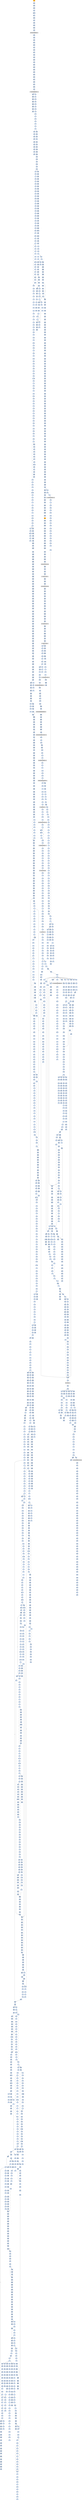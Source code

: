 strict digraph G {
	graph [bgcolor=transparent,
		name=G
	];
	node [color=lightsteelblue,
		fillcolor=lightsteelblue,
		shape=rectangle,
		style=filled
	];
	a0x0043a10bmovl_0x43a000UINT32_eax	[color=lightgrey,
		fillcolor=orange,
		label=movl];
	a0x0043a110pushl_0x0UINT8	[label=pushl];
	a0x0043a10bmovl_0x43a000UINT32_eax -> a0x0043a110pushl_0x0UINT8	[color="#000000"];
	a0x0043a112pushl_0x42c8a3UINT32	[label=pushl];
	a0x0043a110pushl_0x0UINT8 -> a0x0043a112pushl_0x42c8a3UINT32	[color="#000000"];
	a0x0043a117pushl_fs_0	[label=pushl];
	a0x0043a112pushl_0x42c8a3UINT32 -> a0x0043a117pushl_fs_0	[color="#000000"];
	a0x0043a11emovl_esp_fs_0	[label=movl];
	a0x0043a117pushl_fs_0 -> a0x0043a11emovl_esp_fs_0	[color="#000000"];
	a0x0043a125pushfw_	[label=pushfw];
	a0x0043a11emovl_esp_fs_0 -> a0x0043a125pushfw_	[color="#000000"];
	a0x0043a127pusha_	[label=pusha];
	a0x0043a125pushfw_ -> a0x0043a127pusha_	[color="#000000"];
	a0x0043a128pushl_eax	[label=pushl];
	a0x0043a127pusha_ -> a0x0043a128pushl_eax	[color="#000000"];
	a0x0043a129movl_eax_ebx	[label=movl];
	a0x0043a128pushl_eax -> a0x0043a129movl_eax_ebx	[color="#000000"];
	a0x0043a12baddl_eax__eax	[label=addl];
	a0x0043a129movl_eax_ebx -> a0x0043a12baddl_eax__eax	[color="#000000"];
	a0x0043a12dpushl_0xbc70UINT32	[label=pushl];
	a0x0043a12baddl_eax__eax -> a0x0043a12dpushl_0xbc70UINT32	[color="#000000"];
	a0x0043a132pushl_0x0UINT8	[label=pushl];
	a0x0043a12dpushl_0xbc70UINT32 -> a0x0043a132pushl_0x0UINT8	[color="#000000"];
	a0x0043a134call_0x1ceax_	[label=call];
	a0x0043a132pushl_0x0UINT8 -> a0x0043a134call_0x1ceax_	[color="#000000"];
	GLOBALALLOC_KERNEL32_DLL	[color=lightgrey,
		fillcolor=lightgrey,
		label="GLOBALALLOC-KERNEL32-DLL"];
	a0x0043a134call_0x1ceax_ -> GLOBALALLOC_KERNEL32_DLL	[color="#000000"];
	a0x0043a137movl_esp_ecx	[label=movl];
	GLOBALALLOC_KERNEL32_DLL -> a0x0043a137movl_esp_ecx	[color="#000000"];
	a0x0043a139leal_0xbc70eax__esp	[label=leal];
	a0x0043a137movl_esp_ecx -> a0x0043a139leal_0xbc70eax__esp	[color="#000000"];
	a0x0043a13fmovl_esp_0x2eecx_	[label=movl];
	a0x0043a139leal_0xbc70eax__esp -> a0x0043a13fmovl_esp_0x2eecx_	[color="#000000"];
	a0x0043a142pushl_0x400000UINT32	[label=pushl];
	a0x0043a13fmovl_esp_0x2eecx_ -> a0x0043a142pushl_0x400000UINT32	[color="#000000"];
	a0x0043a147pushl_ecx	[label=pushl];
	a0x0043a142pushl_0x400000UINT32 -> a0x0043a147pushl_ecx	[color="#000000"];
	a0x0043a148movl_0x4esp__edi	[label=movl];
	a0x0043a147pushl_ecx -> a0x0043a148movl_0x4esp__edi	[color="#000000"];
	a0x0043a14cmovl_ebx__esi	[label=movl];
	a0x0043a148movl_0x4esp__edi -> a0x0043a14cmovl_ebx__esi	[color="#000000"];
	a0x0043a14eaddw_0x780UINT16_di	[label=addw];
	a0x0043a14cmovl_ebx__esi -> a0x0043a14eaddw_0x780UINT16_di	[color="#000000"];
	a0x0043a153leal_0x8esiebx__esi	[label=leal];
	a0x0043a14eaddw_0x780UINT16_di -> a0x0043a153leal_0x8esiebx__esi	[color="#000000"];
	a0x0043a157movl_edi_ebx_	[label=movl];
	a0x0043a153leal_0x8esiebx__esi -> a0x0043a157movl_edi_ebx_	[color="#000000"];
	a0x0043a159pushl_ebx	[label=pushl];
	a0x0043a157movl_edi_ebx_ -> a0x0043a159pushl_ebx	[color="#000000"];
	a0x0043a15amovl_0x10esi__ebx	[label=movl];
	a0x0043a159pushl_ebx -> a0x0043a15amovl_0x10esi__ebx	[color="#000000"];
	a0x0043a15dpushl_esi	[label=pushl];
	a0x0043a15amovl_0x10esi__ebx -> a0x0043a15dpushl_esi	[color="#000000"];
	a0x0043a15epushl_0x2UINT8	[label=pushl];
	a0x0043a15dpushl_esi -> a0x0043a15epushl_0x2UINT8	[color="#000000"];
	a0x0043a160pushl_0x880UINT32	[label=pushl];
	a0x0043a15epushl_0x2UINT8 -> a0x0043a160pushl_0x880UINT32	[color="#000000"];
	a0x0043a165pushl_edi	[label=pushl];
	a0x0043a160pushl_0x880UINT32 -> a0x0043a165pushl_edi	[color="#000000"];
	a0x0043a166pushl_0x20UINT8	[label=pushl];
	a0x0043a165pushl_edi -> a0x0043a166pushl_0x20UINT8	[color="#000000"];
	a0x0043a168pushl_0x6UINT8	[label=pushl];
	a0x0043a166pushl_0x20UINT8 -> a0x0043a168pushl_0x6UINT8	[color="#000000"];
	a0x0043a16apushl_esi	[label=pushl];
	a0x0043a168pushl_0x6UINT8 -> a0x0043a16apushl_esi	[color="#000000"];
	a0x0043a16bpushl_0x4UINT8	[label=pushl];
	a0x0043a16apushl_esi -> a0x0043a16bpushl_0x4UINT8	[color="#000000"];
	a0x0043a16dpushl_0x880UINT32	[label=pushl];
	a0x0043a16bpushl_0x4UINT8 -> a0x0043a16dpushl_0x880UINT32	[color="#000000"];
	a0x0043a172pushl_edi	[label=pushl];
	a0x0043a16dpushl_0x880UINT32 -> a0x0043a172pushl_edi	[color="#000000"];
	a0x0043a173call_ebx	[label=call];
	a0x0043a172pushl_edi -> a0x0043a173call_ebx	[color="#000000"];
	VIRTUALPROTECT_KERNEL32_DLL	[color=lightgrey,
		fillcolor=lightgrey,
		label="VIRTUALPROTECT-KERNEL32-DLL"];
	a0x0043a173call_ebx -> VIRTUALPROTECT_KERNEL32_DLL	[color="#000000"];
	a0x0043a175subl_0x8UINT8_esi	[label=subl];
	VIRTUALPROTECT_KERNEL32_DLL -> a0x0043a175subl_0x8UINT8_esi	[color="#000000"];
	a0x0043a18apopl_eax	[label=popl];
	VIRTUALPROTECT_KERNEL32_DLL -> a0x0043a18apopl_eax	[color="#000000"];
	a0x0043a178popl_ecx	[label=popl];
	a0x0043a175subl_0x8UINT8_esi -> a0x0043a178popl_ecx	[color="#000000"];
	a0x0043a179repz_movsl_ds_esi__es_edi_	[label=repz];
	a0x0043a178popl_ecx -> a0x0043a179repz_movsl_ds_esi__es_edi_	[color="#000000"];
	a0x0043a17bpopl_ecx	[label=popl];
	a0x0043a179repz_movsl_ds_esi__es_edi_ -> a0x0043a17bpopl_ecx	[color="#000000"];
	a0x0043a17caddw_0x68UINT8_di	[label=addw];
	a0x0043a17bpopl_ecx -> a0x0043a17caddw_0x68UINT8_di	[color="#000000"];
	a0x0043a180addl_0x126UINT32_esi	[label=addl];
	a0x0043a17caddw_0x68UINT8_di -> a0x0043a180addl_0x126UINT32_esi	[color="#000000"];
	a0x0043a186repz_movsl_ds_esi__es_edi_	[label=repz];
	a0x0043a180addl_0x126UINT32_esi -> a0x0043a186repz_movsl_ds_esi__es_edi_	[color="#000000"];
	a0x0043a188call_ebx	[label=call];
	a0x0043a186repz_movsl_ds_esi__es_edi_ -> a0x0043a188call_ebx	[color="#000000"];
	a0x0043a18bleal_0x163ceax__ebx	[label=leal];
	a0x0043a18apopl_eax -> a0x0043a18bleal_0x163ceax__ebx	[color="#000000"];
	a0x0043a191pushl_eax	[label=pushl];
	a0x0043a18bleal_0x163ceax__ebx -> a0x0043a191pushl_eax	[color="#000000"];
	a0x0043a192addb_0x8UINT8_esp_	[label=addb];
	a0x0043a191pushl_eax -> a0x0043a192addb_0x8UINT8_esp_	[color="#000000"];
	a0x0043a196pushl_eax	[label=pushl];
	a0x0043a192addb_0x8UINT8_esp_ -> a0x0043a196pushl_eax	[color="#000000"];
	a0x0043a197addb_0x42UINT8_esp_	[label=addb];
	a0x0043a196pushl_eax -> a0x0043a197addb_0x42UINT8_esp_	[color="#000000"];
	a0x0043a19bpushl_eax	[label=pushl];
	a0x0043a197addb_0x42UINT8_esp_ -> a0x0043a19bpushl_eax	[color="#000000"];
	a0x0043a19caddb_0x61UINT8_esp_	[label=addb];
	a0x0043a19bpushl_eax -> a0x0043a19caddb_0x61UINT8_esp_	[color="#000000"];
	a0x0043a1a0pushl_eax	[label=pushl];
	a0x0043a19caddb_0x61UINT8_esp_ -> a0x0043a1a0pushl_eax	[color="#000000"];
	a0x0043a1a1addb_0xffffff9dUINT8_esp_	[label=addb];
	a0x0043a1a0pushl_eax -> a0x0043a1a1addb_0xffffff9dUINT8_esp_	[color="#000000"];
	a0x0043a1a5pushl_eax	[label=pushl];
	a0x0043a1a1addb_0xffffff9dUINT8_esp_ -> a0x0043a1a5pushl_eax	[color="#000000"];
	a0x0043a1a6addb_0xffffffbbUINT8_esp_	[label=addb];
	a0x0043a1a5pushl_eax -> a0x0043a1a6addb_0xffffffbbUINT8_esp_	[color="#000000"];
	a0x0043a1aamovl_ebx__ecx	[label=movl];
	a0x0043a1a6addb_0xffffffbbUINT8_esp_ -> a0x0043a1aamovl_ebx__ecx	[color="#000000"];
	a0x0043a1acbtrl_0x1fUINT8_ecx	[label=btrl];
	a0x0043a1aamovl_ebx__ecx -> a0x0043a1acbtrl_0x1fUINT8_ecx	[color="#000000"];
	a0x0043a1b0jae_0x0043a1c9	[label=jae];
	a0x0043a1acbtrl_0x1fUINT8_ecx -> a0x0043a1b0jae_0x0043a1c9	[color="#000000"];
	a0x0043a1b2movl_0x18esp__eax	[label=movl];
	a0x0043a1b0jae_0x0043a1c9 -> a0x0043a1b2movl_0x18esp__eax	[color="#000000",
		label=F];
	a0x0043a1c9addl_0x10UINT8_ebx	[label=addl];
	a0x0043a1b0jae_0x0043a1c9 -> a0x0043a1c9addl_0x10UINT8_ebx	[color="#000000",
		label=T];
	a0x0043a1b6std_	[label=std];
	a0x0043a1b2movl_0x18esp__eax -> a0x0043a1b6std_	[color="#000000"];
	a0x0043a1b7movl_eax_esi	[label=movl];
	a0x0043a1b6std_ -> a0x0043a1b7movl_eax_esi	[color="#000000"];
	a0x0043a1b9movl_eax_edi	[label=movl];
	a0x0043a1b7movl_eax_esi -> a0x0043a1b9movl_eax_edi	[color="#000000"];
	a0x0043a1bbaddl_0x4ebx__esi	[label=addl];
	a0x0043a1b9movl_eax_edi -> a0x0043a1bbaddl_0x4ebx__esi	[color="#000000"];
	a0x0043a1beaddl_0x8ebx__edi	[label=addl];
	a0x0043a1bbaddl_0x4ebx__esi -> a0x0043a1beaddl_0x8ebx__edi	[color="#000000"];
	a0x0043a1c1repz_movsl_ds_esi__es_edi_	[label=repz];
	a0x0043a1beaddl_0x8ebx__edi -> a0x0043a1c1repz_movsl_ds_esi__es_edi_	[color="#000000"];
	a0x0043a1c3addl_0xcUINT8_ebx	[label=addl];
	a0x0043a1c1repz_movsl_ds_esi__es_edi_ -> a0x0043a1c3addl_0xcUINT8_ebx	[color="#000000"];
	a0x0043a1c6cld_	[label=cld];
	a0x0043a1c3addl_0xcUINT8_ebx -> a0x0043a1c6cld_	[color="#000000"];
	a0x0043a1c7jmp_0x0043a1aa	[label=jmp];
	a0x0043a1c6cld_ -> a0x0043a1c7jmp_0x0043a1aa	[color="#000000"];
	a0x0043a1ccmovl__12ebx__edx	[label=movl];
	a0x0043a1c9addl_0x10UINT8_ebx -> a0x0043a1ccmovl__12ebx__edx	[color="#000000"];
	a0x0043a1cftestl_edx_edx	[label=testl];
	a0x0043a1ccmovl__12ebx__edx -> a0x0043a1cftestl_edx_edx	[color="#000000"];
	a0x0043a1d1je_0x0043a1aa	[label=je];
	a0x0043a1cftestl_edx_edx -> a0x0043a1d1je_0x0043a1aa	[color="#000000"];
	a0x0043a1d3movl_0x18esp__eax	[label=movl];
	a0x0043a1d1je_0x0043a1aa -> a0x0043a1d3movl_0x18esp__eax	[color="#000000",
		label=F];
	a0x0043a1d7movl__8ebx__edi	[label=movl];
	a0x0043a1d3movl_0x18esp__eax -> a0x0043a1d7movl__8ebx__edi	[color="#000000"];
	a0x0043a1daaddl_eax_edi	[label=addl];
	a0x0043a1d7movl__8ebx__edi -> a0x0043a1daaddl_eax_edi	[color="#000000"];
	a0x0043a1dcpushl_ebx	[label=pushl];
	a0x0043a1daaddl_eax_edi -> a0x0043a1dcpushl_ebx	[color="#000000"];
	a0x0043a1ddpushl_edx	[label=pushl];
	a0x0043a1dcpushl_ebx -> a0x0043a1ddpushl_edx	[color="#000000"];
	a0x0043a1depushl_edi	[label=pushl];
	a0x0043a1ddpushl_edx -> a0x0043a1depushl_edi	[color="#000000"];
	a0x0043a1dfaddl_ecx_eax	[label=addl];
	a0x0043a1depushl_edi -> a0x0043a1dfaddl_ecx_eax	[color="#000000"];
	a0x0043a1e1pushl_eax	[label=pushl];
	a0x0043a1dfaddl_ecx_eax -> a0x0043a1e1pushl_eax	[color="#000000"];
	a0x0043a1e2call_0x0043a214	[label=call];
	a0x0043a1e1pushl_eax -> a0x0043a1e2call_0x0043a214	[color="#000000"];
	a0x0043a214pushl_ebp	[label=pushl];
	a0x0043a1e2call_0x0043a214 -> a0x0043a214pushl_ebp	[color="#000000"];
	a0x0043a215movl_esp_ebp	[label=movl];
	a0x0043a214pushl_ebp -> a0x0043a215movl_esp_ebp	[color="#000000"];
	a0x0043a217movb_al_edi_	[label=movb];
	a0x0043a215movl_esp_ebp -> a0x0043a217movb_al_edi_	[color="#000000"];
	a0x0043a219subl_0xbad8UINT32_esp	[label=subl];
	a0x0043a217movb_al_edi_ -> a0x0043a219subl_0xbad8UINT32_esp	[color="#000000"];
	a0x0042c8a3call_0x42c8f7	[label=call];
	a0x0043a217movb_al_edi_ -> a0x0042c8a3call_0x42c8f7	[color="#000000"];
	a0x0043a21fleal__32888ebp__ecx	[label=leal];
	a0x0043a219subl_0xbad8UINT32_esp -> a0x0043a21fleal__32888ebp__ecx	[color="#000000"];
	a0x0043a225orl_0xffffffffUINT8__20ebp_	[label=orl];
	a0x0043a21fleal__32888ebp__ecx -> a0x0043a225orl_0xffffffffUINT8__20ebp_	[color="#000000"];
	a0x0043a229movl_ecx__112ebp_	[label=movl];
	a0x0043a225orl_0xffffffffUINT8__20ebp_ -> a0x0043a229movl_ecx__112ebp_	[color="#000000"];
	a0x0043a22cleal__32888ebp__ecx	[label=leal];
	a0x0043a229movl_ecx__112ebp_ -> a0x0043a22cleal__32888ebp__ecx	[color="#000000"];
	a0x0043a232movl_ecx__116ebp_	[label=movl];
	a0x0043a22cleal__32888ebp__ecx -> a0x0043a232movl_ecx__116ebp_	[color="#000000"];
	a0x0043a235movl_0x8ebp__ecx	[label=movl];
	a0x0043a232movl_ecx__116ebp_ -> a0x0043a235movl_0x8ebp__ecx	[color="#000000"];
	a0x0043a238leal__120ebp__eax	[label=leal];
	a0x0043a235movl_0x8ebp__ecx -> a0x0043a238leal__120ebp__eax	[color="#000000"];
	a0x0043a23bpushl_ebx	[label=pushl];
	a0x0043a238leal__120ebp__eax -> a0x0043a23bpushl_ebx	[color="#000000"];
	a0x0043a23cmovl_eax__120ebp_	[label=movl];
	a0x0043a23bpushl_ebx -> a0x0043a23cmovl_eax__120ebp_	[color="#000000"];
	a0x0043a23fmovl_ecx_0x8ebp_	[label=movl];
	a0x0043a23cmovl_eax__120ebp_ -> a0x0043a23fmovl_ecx_0x8ebp_	[color="#000000"];
	a0x0043a242pushl_esi	[label=pushl];
	a0x0043a23fmovl_ecx_0x8ebp_ -> a0x0043a242pushl_esi	[color="#000000"];
	a0x0043a243xorl_eax_eax	[label=xorl];
	a0x0043a242pushl_esi -> a0x0043a243xorl_eax_eax	[color="#000000"];
	a0x0043a245xorl_ebx_ebx	[label=xorl];
	a0x0043a243xorl_eax_eax -> a0x0043a245xorl_ebx_ebx	[color="#000000"];
	a0x0043a247leal__32888ebp__ecx	[label=leal];
	a0x0043a245xorl_ebx_ebx -> a0x0043a247leal__32888ebp__ecx	[color="#000000"];
	a0x0043a24dpushl_edi	[label=pushl];
	a0x0043a247leal__32888ebp__ecx -> a0x0043a24dpushl_edi	[color="#000000"];
	a0x0043a24emovl_eax__46680ebp_	[label=movl];
	a0x0043a24dpushl_edi -> a0x0043a24emovl_eax__46680ebp_	[color="#000000"];
	a0x0043a254movl_eax__41536ebp_	[label=movl];
	a0x0043a24emovl_eax__46680ebp_ -> a0x0043a254movl_eax__41536ebp_	[color="#000000"];
	a0x0043a25amovl_eax__41532ebp_	[label=movl];
	a0x0043a254movl_eax__41536ebp_ -> a0x0043a25amovl_eax__41532ebp_	[color="#000000"];
	a0x0043a260movl_eax__8ebp_	[label=movl];
	a0x0043a25amovl_eax__41532ebp_ -> a0x0043a260movl_eax__8ebp_	[color="#000000"];
	a0x0043a263movl_ebx__16ebp_	[label=movl];
	a0x0043a260movl_eax__8ebp_ -> a0x0043a263movl_ebx__16ebp_	[color="#000000"];
	a0x0043a266xorl_edi_edi	[label=xorl];
	a0x0043a263movl_ebx__16ebp_ -> a0x0043a266xorl_edi_edi	[color="#000000"];
	a0x0043a268movl_ecx__12ebp_	[label=movl];
	a0x0043a266xorl_edi_edi -> a0x0043a268movl_ecx__12ebp_	[color="#000000"];
	a0x0043a26bmovl_0x8000UINT32__4ebp_	[label=movl];
	a0x0043a268movl_ecx__12ebp_ -> a0x0043a26bmovl_0x8000UINT32__4ebp_	[color="#000000"];
	a0x0043a272testl_eax_eax	[label=testl];
	a0x0043a26bmovl_0x8000UINT32__4ebp_ -> a0x0043a272testl_eax_eax	[color="#000000"];
	a0x0043a274jne_0x0043a2e7	[label=jne];
	a0x0043a272testl_eax_eax -> a0x0043a274jne_0x0043a2e7	[color="#000000"];
	a0x0043a276pushl_0x3UINT8	[label=pushl];
	a0x0043a274jne_0x0043a2e7 -> a0x0043a276pushl_0x3UINT8	[color="#000000",
		label=F];
	a0x0043a278popl_esi	[label=popl];
	a0x0043a276pushl_0x3UINT8 -> a0x0043a278popl_esi	[color="#000000"];
	a0x0043a279cmpl_esi_edi	[label=cmpl];
	a0x0043a278popl_esi -> a0x0043a279cmpl_esi_edi	[color="#000000"];
	a0x0043a27bjae_0x0043a2a1	[label=jae];
	a0x0043a279cmpl_esi_edi -> a0x0043a27bjae_0x0043a2a1	[color="#000000"];
	a0x0043a27dpushl_0xaUINT8	[label=pushl];
	a0x0043a27bjae_0x0043a2a1 -> a0x0043a27dpushl_0xaUINT8	[color="#000000",
		label=F];
	a0x0043a2a1movl_ebx_ecx	[label=movl];
	a0x0043a27bjae_0x0043a2a1 -> a0x0043a2a1movl_ebx_ecx	[color="#000000",
		label=T];
	a0x0043a27fpopl_ecx	[label=popl];
	a0x0043a27dpushl_0xaUINT8 -> a0x0043a27fpopl_ecx	[color="#000000"];
	a0x0043a280subl_edi_ecx	[label=subl];
	a0x0043a27fpopl_ecx -> a0x0043a280subl_edi_ecx	[color="#000000"];
	a0x0043a282shrl_0x3UINT8_ecx	[label=shrl];
	a0x0043a280subl_edi_ecx -> a0x0043a282shrl_0x3UINT8_ecx	[color="#000000"];
	a0x0043a285addl_ecx__8ebp_	[label=addl];
	a0x0043a282shrl_0x3UINT8_ecx -> a0x0043a285addl_ecx__8ebp_	[color="#000000"];
	a0x0043a288movl_0x8ebp__ecx	[label=movl];
	a0x0043a285addl_ecx__8ebp_ -> a0x0043a288movl_0x8ebp__ecx	[color="#000000"];
	a0x0043a28bmovzbl_ecx__edx	[label=movzbl];
	a0x0043a288movl_0x8ebp__ecx -> a0x0043a28bmovzbl_ecx__edx	[color="#000000"];
	a0x0043a28emovl_edi_ecx	[label=movl];
	a0x0043a28bmovzbl_ecx__edx -> a0x0043a28emovl_edi_ecx	[color="#000000"];
	a0x0043a290addl_0x8UINT8_edi	[label=addl];
	a0x0043a28emovl_edi_ecx -> a0x0043a290addl_0x8UINT8_edi	[color="#000000"];
	a0x0043a293shll_cl_edx	[label=shll];
	a0x0043a290addl_0x8UINT8_edi -> a0x0043a293shll_cl_edx	[color="#000000"];
	a0x0043a295orl_edx_ebx	[label=orl];
	a0x0043a293shll_cl_edx -> a0x0043a295orl_edx_ebx	[color="#000000"];
	a0x0043a297incl_0x8ebp_	[label=incl];
	a0x0043a295orl_edx_ebx -> a0x0043a297incl_0x8ebp_	[color="#000000"];
	a0x0043a29acmpl_esi_edi	[label=cmpl];
	a0x0043a297incl_0x8ebp_ -> a0x0043a29acmpl_esi_edi	[color="#000000"];
	a0x0043a29cjb_0x0043a288	[label=jb];
	a0x0043a29acmpl_esi_edi -> a0x0043a29cjb_0x0043a288	[color="#000000"];
	a0x0043a29emovl_ebx__16ebp_	[label=movl];
	a0x0043a29cjb_0x0043a288 -> a0x0043a29emovl_ebx__16ebp_	[color="#000000",
		label=F];
	a0x0043a29emovl_ebx__16ebp_ -> a0x0043a2a1movl_ebx_ecx	[color="#000000"];
	a0x0043a2a3andl_0x7UINT8_ecx	[label=andl];
	a0x0043a2a1movl_ebx_ecx -> a0x0043a2a3andl_0x7UINT8_ecx	[color="#000000"];
	a0x0043a2a6movl_ecx_edx	[label=movl];
	a0x0043a2a3andl_0x7UINT8_ecx -> a0x0043a2a6movl_ecx_edx	[color="#000000"];
	a0x0043a2a8shrl_ecx	[label=shrl];
	a0x0043a2a6movl_ecx_edx -> a0x0043a2a8shrl_ecx	[color="#000000"];
	a0x0043a2aaandl_0x1UINT8_edx	[label=andl];
	a0x0043a2a8shrl_ecx -> a0x0043a2aaandl_0x1UINT8_edx	[color="#000000"];
	a0x0043a2adsubl_0x0UINT8_ecx	[label=subl];
	a0x0043a2aaandl_0x1UINT8_edx -> a0x0043a2adsubl_0x0UINT8_ecx	[color="#000000"];
	a0x0043a2b0movl_edx__41540ebp_	[label=movl];
	a0x0043a2adsubl_0x0UINT8_ecx -> a0x0043a2b0movl_edx__41540ebp_	[color="#000000"];
	a0x0043a2b6je_0x0043a2cb	[label=je];
	a0x0043a2b0movl_edx__41540ebp_ -> a0x0043a2b6je_0x0043a2cb	[color="#000000"];
	a0x0043a2b8decl_ecx	[label=decl];
	a0x0043a2b6je_0x0043a2cb -> a0x0043a2b8decl_ecx	[color="#000000",
		label=F];
	a0x0043a2b9jne_0x0043b1c7	[label=jne];
	a0x0043a2b8decl_ecx -> a0x0043a2b9jne_0x0043b1c7	[color="#000000"];
	a0x0043a2bfshrl_0x3UINT8_ebx	[label=shrl];
	a0x0043a2b9jne_0x0043b1c7 -> a0x0043a2bfshrl_0x3UINT8_ebx	[color="#000000",
		label=F];
	a0x0043a2c2movl_ebx__16ebp_	[label=movl];
	a0x0043a2bfshrl_0x3UINT8_ebx -> a0x0043a2c2movl_ebx__16ebp_	[color="#000000"];
	a0x0043a2c5subl_esi_edi	[label=subl];
	a0x0043a2c2movl_ebx__16ebp_ -> a0x0043a2c5subl_esi_edi	[color="#000000"];
	a0x0043a2c7movl_esi_eax	[label=movl];
	a0x0043a2c5subl_esi_edi -> a0x0043a2c7movl_esi_eax	[color="#000000"];
	a0x0043a2c9jmp_0x0043a2df	[label=jmp];
	a0x0043a2c7movl_esi_eax -> a0x0043a2c9jmp_0x0043a2df	[color="#000000"];
	a0x0043a2dfmovl_eax__46680ebp_	[label=movl];
	a0x0043a2c9jmp_0x0043a2df -> a0x0043a2dfmovl_eax__46680ebp_	[color="#000000"];
	a0x0043a2e5jmp_0x0043a2ed	[label=jmp];
	a0x0043a2dfmovl_eax__46680ebp_ -> a0x0043a2e5jmp_0x0043a2ed	[color="#000000"];
	a0x0043a2edcmpl_0x1UINT8_eax	[label=cmpl];
	a0x0043a2e5jmp_0x0043a2ed -> a0x0043a2edcmpl_0x1UINT8_eax	[color="#000000"];
	a0x0043a2f0jne_0x0043a352	[label=jne];
	a0x0043a2edcmpl_0x1UINT8_eax -> a0x0043a2f0jne_0x0043a352	[color="#000000"];
	a0x0043a352cmpl_0x2UINT8_eax	[label=cmpl];
	a0x0043a2f0jne_0x0043a352 -> a0x0043a352cmpl_0x2UINT8_eax	[color="#000000",
		label=T];
	a0x0043a355jne_0x0043a478	[label=jne];
	a0x0043a352cmpl_0x2UINT8_eax -> a0x0043a355jne_0x0043a478	[color="#000000"];
	a0x0043a478pushl_0x3UINT8	[label=pushl];
	a0x0043a355jne_0x0043a478 -> a0x0043a478pushl_0x3UINT8	[color="#000000",
		label=T];
	a0x0043a47apopl_edx	[label=popl];
	a0x0043a478pushl_0x3UINT8 -> a0x0043a47apopl_edx	[color="#000000"];
	a0x0043a47bcmpl_edx_eax	[label=cmpl];
	a0x0043a47apopl_edx -> a0x0043a47bcmpl_edx_eax	[color="#000000"];
	a0x0043a47djne_0x0043a4d0	[label=jne];
	a0x0043a47bcmpl_edx_eax -> a0x0043a47djne_0x0043a4d0	[color="#000000"];
	a0x0043a47fcmpl_0xeUINT8_edi	[label=cmpl];
	a0x0043a47djne_0x0043a4d0 -> a0x0043a47fcmpl_0xeUINT8_edi	[color="#000000",
		label=F];
	a0x0043a482jae_0x0043a4a6	[label=jae];
	a0x0043a47fcmpl_0xeUINT8_edi -> a0x0043a482jae_0x0043a4a6	[color="#000000"];
	a0x0043a484pushl_0x15UINT8	[label=pushl];
	a0x0043a482jae_0x0043a4a6 -> a0x0043a484pushl_0x15UINT8	[color="#000000",
		label=F];
	a0x0043a486popl_eax	[label=popl];
	a0x0043a484pushl_0x15UINT8 -> a0x0043a486popl_eax	[color="#000000"];
	a0x0043a487subl_edi_eax	[label=subl];
	a0x0043a486popl_eax -> a0x0043a487subl_edi_eax	[color="#000000"];
	a0x0043a489shrl_0x3UINT8_eax	[label=shrl];
	a0x0043a487subl_edi_eax -> a0x0043a489shrl_0x3UINT8_eax	[color="#000000"];
	a0x0043a48caddl_eax__8ebp_	[label=addl];
	a0x0043a489shrl_0x3UINT8_eax -> a0x0043a48caddl_eax__8ebp_	[color="#000000"];
	a0x0043a48fmovl_0x8ebp__eax	[label=movl];
	a0x0043a48caddl_eax__8ebp_ -> a0x0043a48fmovl_0x8ebp__eax	[color="#000000"];
	a0x0043a492movl_edi_ecx	[label=movl];
	a0x0043a48fmovl_0x8ebp__eax -> a0x0043a492movl_edi_ecx	[color="#000000"];
	a0x0043a494addl_0x8UINT8_edi	[label=addl];
	a0x0043a492movl_edi_ecx -> a0x0043a494addl_0x8UINT8_edi	[color="#000000"];
	a0x0043a497movzbl_eax__eax	[label=movzbl];
	a0x0043a494addl_0x8UINT8_edi -> a0x0043a497movzbl_eax__eax	[color="#000000"];
	a0x0043a49ashll_cl_eax	[label=shll];
	a0x0043a497movzbl_eax__eax -> a0x0043a49ashll_cl_eax	[color="#000000"];
	a0x0043a49corl_eax_ebx	[label=orl];
	a0x0043a49ashll_cl_eax -> a0x0043a49corl_eax_ebx	[color="#000000"];
	a0x0043a49eincl_0x8ebp_	[label=incl];
	a0x0043a49corl_eax_ebx -> a0x0043a49eincl_0x8ebp_	[color="#000000"];
	a0x0043a4a1cmpl_0xeUINT8_edi	[label=cmpl];
	a0x0043a49eincl_0x8ebp_ -> a0x0043a4a1cmpl_0xeUINT8_edi	[color="#000000"];
	a0x0043a4a4jb_0x0043a48f	[label=jb];
	a0x0043a4a1cmpl_0xeUINT8_edi -> a0x0043a4a4jb_0x0043a48f	[color="#000000"];
	a0x0043a4a6movl_ebx_ecx	[label=movl];
	a0x0043a4a4jb_0x0043a48f -> a0x0043a4a6movl_ebx_ecx	[color="#000000",
		label=F];
	a0x0043a4a8pushl_0x4UINT8	[label=pushl];
	a0x0043a4a6movl_ebx_ecx -> a0x0043a4a8pushl_0x4UINT8	[color="#000000"];
	a0x0043a4aaandl_0x3fffUINT32_ecx	[label=andl];
	a0x0043a4a8pushl_0x4UINT8 -> a0x0043a4aaandl_0x3fffUINT32_ecx	[color="#000000"];
	a0x0043a4b0subl_0xeUINT8_edi	[label=subl];
	a0x0043a4aaandl_0x3fffUINT32_ecx -> a0x0043a4b0subl_0xeUINT8_edi	[color="#000000"];
	a0x0043a4b3shrl_0xeUINT8_ebx	[label=shrl];
	a0x0043a4b0subl_0xeUINT8_edi -> a0x0043a4b3shrl_0xeUINT8_ebx	[color="#000000"];
	a0x0043a4b6xorl_esi_esi	[label=xorl];
	a0x0043a4b3shrl_0xeUINT8_ebx -> a0x0043a4b6xorl_esi_esi	[color="#000000"];
	a0x0043a4b8popl_eax	[label=popl];
	a0x0043a4b6xorl_esi_esi -> a0x0043a4b8popl_eax	[color="#000000"];
	a0x0043a4b9movl_ecx__46676ebp_	[label=movl];
	a0x0043a4b8popl_eax -> a0x0043a4b9movl_ecx__46676ebp_	[color="#000000"];
	a0x0043a4bfmovl_ebx__16ebp_	[label=movl];
	a0x0043a4b9movl_ecx__46676ebp_ -> a0x0043a4bfmovl_ebx__16ebp_	[color="#000000"];
	a0x0043a4c2movl_esi__46672ebp_	[label=movl];
	a0x0043a4bfmovl_ebx__16ebp_ -> a0x0043a4c2movl_esi__46672ebp_	[color="#000000"];
	a0x0043a4c8movl_eax__46680ebp_	[label=movl];
	a0x0043a4c2movl_esi__46672ebp_ -> a0x0043a4c8movl_eax__46680ebp_	[color="#000000"];
	a0x0043a4cejmp_0x0043a4d8	[label=jmp];
	a0x0043a4c8movl_eax__46680ebp_ -> a0x0043a4cejmp_0x0043a4d8	[color="#000000"];
	a0x0043a4d8cmpl_0x4UINT8_eax	[label=cmpl];
	a0x0043a4cejmp_0x0043a4d8 -> a0x0043a4d8cmpl_0x4UINT8_eax	[color="#000000"];
	a0x0043a4dbjne_0x0043a5db	[label=jne];
	a0x0043a4d8cmpl_0x4UINT8_eax -> a0x0043a4dbjne_0x0043a5db	[color="#000000"];
	a0x0043a4e1shrl_0xaUINT8_ecx	[label=shrl];
	a0x0043a4dbjne_0x0043a5db -> a0x0043a4e1shrl_0xaUINT8_ecx	[color="#000000",
		label=F];
	a0x0043a4e4addl_eax_ecx	[label=addl];
	a0x0043a4e1shrl_0xaUINT8_ecx -> a0x0043a4e4addl_eax_ecx	[color="#000000"];
	a0x0043a4e6cmpl_ecx__46672ebp_	[label=cmpl];
	a0x0043a4e4addl_eax_ecx -> a0x0043a4e6cmpl_ecx__46672ebp_	[color="#000000"];
	a0x0043a4ecjae_0x0043a551	[label=jae];
	a0x0043a4e6cmpl_ecx__46672ebp_ -> a0x0043a4ecjae_0x0043a551	[color="#000000"];
	a0x0043a4eecmpl_edx_edi	[label=cmpl];
	a0x0043a4ecjae_0x0043a551 -> a0x0043a4eecmpl_edx_edi	[color="#000000",
		label=F];
	a0x0043a4f0jae_0x0043a513	[label=jae];
	a0x0043a4eecmpl_edx_edi -> a0x0043a4f0jae_0x0043a513	[color="#000000"];
	a0x0043a513movl__46672ebp__ecx	[label=movl];
	a0x0043a4f0jae_0x0043a513 -> a0x0043a513movl__46672ebp__ecx	[color="#000000",
		label=T];
	a0x0043a4f2pushl_0xaUINT8	[label=pushl];
	a0x0043a4f0jae_0x0043a513 -> a0x0043a4f2pushl_0xaUINT8	[color="#000000",
		label=F];
	a0x0043a519movl_ebx_eax	[label=movl];
	a0x0043a513movl__46672ebp__ecx -> a0x0043a519movl_ebx_eax	[color="#000000"];
	a0x0043a51bandl_0x7UINT8_eax	[label=andl];
	a0x0043a519movl_ebx_eax -> a0x0043a51bandl_0x7UINT8_eax	[color="#000000"];
	a0x0043a51esubl_edx_edi	[label=subl];
	a0x0043a51bandl_0x7UINT8_eax -> a0x0043a51esubl_edx_edi	[color="#000000"];
	a0x0043a520addl_0xbafcesp__ecx	[label=addl];
	a0x0043a51esubl_edx_edi -> a0x0043a520addl_0xbafcesp__ecx	[color="#000000"];
	a0x0043a527movzbl_ecx__ecx	[label=movzbl];
	a0x0043a520addl_0xbafcesp__ecx -> a0x0043a527movzbl_ecx__ecx	[color="#000000"];
	a0x0043a52ashrl_0x3UINT8_ebx	[label=shrl];
	a0x0043a527movzbl_ecx__ecx -> a0x0043a52ashrl_0x3UINT8_ebx	[color="#000000"];
	a0x0043a52dmovl_eax__46668ebpecx4_	[label=movl];
	a0x0043a52ashrl_0x3UINT8_ebx -> a0x0043a52dmovl_eax__46668ebpecx4_	[color="#000000"];
	a0x0043a534movl__46676ebp__eax	[label=movl];
	a0x0043a52dmovl_eax__46668ebpecx4_ -> a0x0043a534movl__46676ebp__eax	[color="#000000"];
	a0x0043a53aincl__46672ebp_	[label=incl];
	a0x0043a534movl__46676ebp__eax -> a0x0043a53aincl__46672ebp_	[color="#000000"];
	a0x0043a540shrl_0xaUINT8_eax	[label=shrl];
	a0x0043a53aincl__46672ebp_ -> a0x0043a540shrl_0xaUINT8_eax	[color="#000000"];
	a0x0043a543addl_0x4UINT8_eax	[label=addl];
	a0x0043a540shrl_0xaUINT8_eax -> a0x0043a543addl_0x4UINT8_eax	[color="#000000"];
	a0x0043a546cmpl_eax__46672ebp_	[label=cmpl];
	a0x0043a543addl_0x4UINT8_eax -> a0x0043a546cmpl_eax__46672ebp_	[color="#000000"];
	a0x0043a54cjb_0x0043a4ee	[label=jb];
	a0x0043a546cmpl_eax__46672ebp_ -> a0x0043a54cjb_0x0043a4ee	[color="#000000"];
	a0x0043a54emovl_ebx__16ebp_	[label=movl];
	a0x0043a54cjb_0x0043a4ee -> a0x0043a54emovl_ebx__16ebp_	[color="#000000",
		label=F];
	a0x0043a4f4popl_eax	[label=popl];
	a0x0043a4f2pushl_0xaUINT8 -> a0x0043a4f4popl_eax	[color="#000000"];
	a0x0043a4f5subl_edi_eax	[label=subl];
	a0x0043a4f4popl_eax -> a0x0043a4f5subl_edi_eax	[color="#000000"];
	a0x0043a4f7shrl_0x3UINT8_eax	[label=shrl];
	a0x0043a4f5subl_edi_eax -> a0x0043a4f7shrl_0x3UINT8_eax	[color="#000000"];
	a0x0043a4faaddl_eax__8ebp_	[label=addl];
	a0x0043a4f7shrl_0x3UINT8_eax -> a0x0043a4faaddl_eax__8ebp_	[color="#000000"];
	a0x0043a4fdmovl_0x8ebp__eax	[label=movl];
	a0x0043a4faaddl_eax__8ebp_ -> a0x0043a4fdmovl_0x8ebp__eax	[color="#000000"];
	a0x0043a500movl_edi_ecx	[label=movl];
	a0x0043a4fdmovl_0x8ebp__eax -> a0x0043a500movl_edi_ecx	[color="#000000"];
	a0x0043a502addl_0x8UINT8_edi	[label=addl];
	a0x0043a500movl_edi_ecx -> a0x0043a502addl_0x8UINT8_edi	[color="#000000"];
	a0x0043a505movzbl_eax__eax	[label=movzbl];
	a0x0043a502addl_0x8UINT8_edi -> a0x0043a505movzbl_eax__eax	[color="#000000"];
	a0x0043a508shll_cl_eax	[label=shll];
	a0x0043a505movzbl_eax__eax -> a0x0043a508shll_cl_eax	[color="#000000"];
	a0x0043a50aorl_eax_ebx	[label=orl];
	a0x0043a508shll_cl_eax -> a0x0043a50aorl_eax_ebx	[color="#000000"];
	a0x0043a50cincl_0x8ebp_	[label=incl];
	a0x0043a50aorl_eax_ebx -> a0x0043a50cincl_0x8ebp_	[color="#000000"];
	a0x0043a50fcmpl_edx_edi	[label=cmpl];
	a0x0043a50cincl_0x8ebp_ -> a0x0043a50fcmpl_edx_edi	[color="#000000"];
	a0x0043a511jb_0x0043a4fd	[label=jb];
	a0x0043a50fcmpl_edx_edi -> a0x0043a511jb_0x0043a4fd	[color="#000000"];
	a0x0043a511jb_0x0043a4fd -> a0x0043a513movl__46672ebp__ecx	[color="#000000",
		label=F];
	a0x0043a551pushl_0x13UINT8	[label=pushl];
	a0x0043a54emovl_ebx__16ebp_ -> a0x0043a551pushl_0x13UINT8	[color="#000000"];
	a0x0043a553popl_eax	[label=popl];
	a0x0043a551pushl_0x13UINT8 -> a0x0043a553popl_eax	[color="#000000"];
	a0x0043a554cmpl_eax__46672ebp_	[label=cmpl];
	a0x0043a553popl_eax -> a0x0043a554cmpl_eax__46672ebp_	[color="#000000"];
	a0x0043a55ajae_0x0043a57b	[label=jae];
	a0x0043a554cmpl_eax__46672ebp_ -> a0x0043a55ajae_0x0043a57b	[color="#000000"];
	a0x0043a55cmovl__46672ebp__ecx	[label=movl];
	a0x0043a55ajae_0x0043a57b -> a0x0043a55cmovl__46672ebp__ecx	[color="#000000",
		label=F];
	a0x0043a57bleal__108ebp__ecx	[label=leal];
	a0x0043a55ajae_0x0043a57b -> a0x0043a57bleal__108ebp__ecx	[color="#000000",
		label=T];
	a0x0043a562addl_0xbafcesp__ecx	[label=addl];
	a0x0043a55cmovl__46672ebp__ecx -> a0x0043a562addl_0xbafcesp__ecx	[color="#000000"];
	a0x0043a569movzbl_ecx__ecx	[label=movzbl];
	a0x0043a562addl_0xbafcesp__ecx -> a0x0043a569movzbl_ecx__ecx	[color="#000000"];
	a0x0043a56cmovl_esi__46668ebpecx4_	[label=movl];
	a0x0043a569movzbl_ecx__ecx -> a0x0043a56cmovl_esi__46668ebpecx4_	[color="#000000"];
	a0x0043a573incl__46672ebp_	[label=incl];
	a0x0043a56cmovl_esi__46668ebpecx4_ -> a0x0043a573incl__46672ebp_	[color="#000000"];
	a0x0043a579jmp_0x0043a554	[label=jmp];
	a0x0043a573incl__46672ebp_ -> a0x0043a579jmp_0x0043a554	[color="#000000"];
	a0x0043a57emovl_0x7UINT32__41548ebp_	[label=movl];
	a0x0043a57bleal__108ebp__ecx -> a0x0043a57emovl_0x7UINT32__41548ebp_	[color="#000000"];
	a0x0043a588pushl_ecx	[label=pushl];
	a0x0043a57emovl_0x7UINT32__41548ebp_ -> a0x0043a588pushl_ecx	[color="#000000"];
	a0x0043a589leal__32ebp__ecx	[label=leal];
	a0x0043a588pushl_ecx -> a0x0043a589leal__32ebp__ecx	[color="#000000"];
	a0x0043a58cpushl_ecx	[label=pushl];
	a0x0043a589leal__32ebp__ecx -> a0x0043a58cpushl_ecx	[color="#000000"];
	a0x0043a58dleal__41528ebp__ecx	[label=leal];
	a0x0043a58cpushl_ecx -> a0x0043a58dleal__41528ebp__ecx	[color="#000000"];
	a0x0043a593pushl_ecx	[label=pushl];
	a0x0043a58dleal__41528ebp__ecx -> a0x0043a593pushl_ecx	[color="#000000"];
	a0x0043a594leal__41548ebp__ecx	[label=leal];
	a0x0043a593pushl_ecx -> a0x0043a594leal__41548ebp__ecx	[color="#000000"];
	a0x0043a59apushl_ecx	[label=pushl];
	a0x0043a594leal__41548ebp__ecx -> a0x0043a59apushl_ecx	[color="#000000"];
	a0x0043a59bleal__41544ebp__ecx	[label=leal];
	a0x0043a59apushl_ecx -> a0x0043a59bleal__41544ebp__ecx	[color="#000000"];
	a0x0043a5a1pushl_ecx	[label=pushl];
	a0x0043a59bleal__41544ebp__ecx -> a0x0043a5a1pushl_ecx	[color="#000000"];
	a0x0043a5a2pushl_esi	[label=pushl];
	a0x0043a5a1pushl_ecx -> a0x0043a5a2pushl_esi	[color="#000000"];
	a0x0043a5a3pushl_esi	[label=pushl];
	a0x0043a5a2pushl_esi -> a0x0043a5a3pushl_esi	[color="#000000"];
	a0x0043a5a4pushl_eax	[label=pushl];
	a0x0043a5a3pushl_esi -> a0x0043a5a4pushl_eax	[color="#000000"];
	a0x0043a5a5pushl_eax	[label=pushl];
	a0x0043a5a4pushl_eax -> a0x0043a5a5pushl_eax	[color="#000000"];
	a0x0043a5a6leal__46668ebp__eax	[label=leal];
	a0x0043a5a5pushl_eax -> a0x0043a5a6leal__46668ebp__eax	[color="#000000"];
	a0x0043a5acpushl_eax	[label=pushl];
	a0x0043a5a6leal__46668ebp__eax -> a0x0043a5acpushl_eax	[color="#000000"];
	a0x0043a5admovl_esi__32ebp_	[label=movl];
	a0x0043a5acpushl_eax -> a0x0043a5admovl_esi__32ebp_	[color="#000000"];
	a0x0043a5b0call_0x0043b1d3	[label=call];
	a0x0043a5admovl_esi__32ebp_ -> a0x0043a5b0call_0x0043b1d3	[color="#000000"];
	a0x0043b1d3pushl_ebp	[label=pushl];
	a0x0043a5b0call_0x0043b1d3 -> a0x0043b1d3pushl_ebp	[color="#000000"];
	a0x0043b1d4movl_esp_ebp	[label=movl];
	a0x0043b1d3pushl_ebp -> a0x0043b1d4movl_esp_ebp	[color="#000000"];
	a0x0043b1d6subl_0xf4UINT32_esp	[label=subl];
	a0x0043b1d4movl_esp_ebp -> a0x0043b1d6subl_0xf4UINT32_esp	[color="#000000"];
	a0x0043b1dcmovl_0x8ebp__ecx	[label=movl];
	a0x0043b1d6subl_0xf4UINT32_esp -> a0x0043b1dcmovl_0x8ebp__ecx	[color="#000000"];
	a0x0043b1dfpushl_ebx	[label=pushl];
	a0x0043b1dcmovl_0x8ebp__ecx -> a0x0043b1dfpushl_ebx	[color="#000000"];
	a0x0043b1e0pushl_esi	[label=pushl];
	a0x0043b1dfpushl_ebx -> a0x0043b1e0pushl_esi	[color="#000000"];
	a0x0043b1e1pushl_edi	[label=pushl];
	a0x0043b1e0pushl_esi -> a0x0043b1e1pushl_edi	[color="#000000"];
	a0x0043b1e2movl_0xcebp__edi	[label=movl];
	a0x0043b1e1pushl_edi -> a0x0043b1e2movl_0xcebp__edi	[color="#000000"];
	a0x0043b1e5xorl_esi_esi	[label=xorl];
	a0x0043b1e2movl_0xcebp__edi -> a0x0043b1e5xorl_esi_esi	[color="#000000"];
	a0x0043b1e7movl_esi__120ebp_	[label=movl];
	a0x0043b1e5xorl_esi_esi -> a0x0043b1e7movl_esi__120ebp_	[color="#000000"];
	a0x0043b1eamovl_esi__116ebp_	[label=movl];
	a0x0043b1e7movl_esi__120ebp_ -> a0x0043b1eamovl_esi__116ebp_	[color="#000000"];
	a0x0043b1edmovl_esi__112ebp_	[label=movl];
	a0x0043b1eamovl_esi__116ebp_ -> a0x0043b1edmovl_esi__112ebp_	[color="#000000"];
	a0x0043b1f0movl_esi__108ebp_	[label=movl];
	a0x0043b1edmovl_esi__112ebp_ -> a0x0043b1f0movl_esi__108ebp_	[color="#000000"];
	a0x0043b1f3movl_esi__104ebp_	[label=movl];
	a0x0043b1f0movl_esi__108ebp_ -> a0x0043b1f3movl_esi__104ebp_	[color="#000000"];
	a0x0043b1f6movl_esi__100ebp_	[label=movl];
	a0x0043b1f3movl_esi__104ebp_ -> a0x0043b1f6movl_esi__100ebp_	[color="#000000"];
	a0x0043b1f9movl_esi__96ebp_	[label=movl];
	a0x0043b1f6movl_esi__100ebp_ -> a0x0043b1f9movl_esi__96ebp_	[color="#000000"];
	a0x0043b1fcmovl_esi__92ebp_	[label=movl];
	a0x0043b1f9movl_esi__96ebp_ -> a0x0043b1fcmovl_esi__92ebp_	[color="#000000"];
	a0x0043b1ffmovl_esi__88ebp_	[label=movl];
	a0x0043b1fcmovl_esi__92ebp_ -> a0x0043b1ffmovl_esi__88ebp_	[color="#000000"];
	a0x0043b202movl_esi__84ebp_	[label=movl];
	a0x0043b1ffmovl_esi__88ebp_ -> a0x0043b202movl_esi__84ebp_	[color="#000000"];
	a0x0043b205movl_esi__80ebp_	[label=movl];
	a0x0043b202movl_esi__84ebp_ -> a0x0043b205movl_esi__80ebp_	[color="#000000"];
	a0x0043b208movl_esi__76ebp_	[label=movl];
	a0x0043b205movl_esi__80ebp_ -> a0x0043b208movl_esi__76ebp_	[color="#000000"];
	a0x0043b20bmovl_esi__72ebp_	[label=movl];
	a0x0043b208movl_esi__76ebp_ -> a0x0043b20bmovl_esi__72ebp_	[color="#000000"];
	a0x0043b20emovl_esi__68ebp_	[label=movl];
	a0x0043b20bmovl_esi__72ebp_ -> a0x0043b20emovl_esi__68ebp_	[color="#000000"];
	a0x0043b211movl_esi__64ebp_	[label=movl];
	a0x0043b20emovl_esi__68ebp_ -> a0x0043b211movl_esi__64ebp_	[color="#000000"];
	a0x0043b214movl_esi__60ebp_	[label=movl];
	a0x0043b211movl_esi__64ebp_ -> a0x0043b214movl_esi__60ebp_	[color="#000000"];
	a0x0043b217movl_edi_edx	[label=movl];
	a0x0043b214movl_esi__60ebp_ -> a0x0043b217movl_edi_edx	[color="#000000"];
	a0x0043b219movl_ecx__eax	[label=movl];
	a0x0043b217movl_edi_edx -> a0x0043b219movl_ecx__eax	[color="#000000"];
	a0x0043b21baddl_0x4UINT8_ecx	[label=addl];
	a0x0043b219movl_ecx__eax -> a0x0043b21baddl_0x4UINT8_ecx	[color="#000000"];
	a0x0043b21eincl__120ebpeax4_	[label=incl];
	a0x0043b21baddl_0x4UINT8_ecx -> a0x0043b21eincl__120ebpeax4_	[color="#000000"];
	a0x0043b222leal__120ebpeax4__eax	[label=leal];
	a0x0043b21eincl__120ebpeax4_ -> a0x0043b222leal__120ebpeax4__eax	[color="#000000"];
	a0x0043b226decl_edx	[label=decl];
	a0x0043b222leal__120ebpeax4__eax -> a0x0043b226decl_edx	[color="#000000"];
	a0x0043b227jne_0x0043b219	[label=jne];
	a0x0043b226decl_edx -> a0x0043b227jne_0x0043b219	[color="#000000"];
	a0x0043b229cmpl_edi__120ebp_	[label=cmpl];
	a0x0043b227jne_0x0043b219 -> a0x0043b229cmpl_edi__120ebp_	[color="#000000",
		label=F];
	a0x0043b22cjne_0x0043b23f	[label=jne];
	a0x0043b229cmpl_edi__120ebp_ -> a0x0043b22cjne_0x0043b23f	[color="#000000"];
	a0x0043b23fmovl_0x20ebp__ebx	[label=movl];
	a0x0043b22cjne_0x0043b23f -> a0x0043b23fmovl_0x20ebp__ebx	[color="#000000",
		label=T];
	a0x0043b242pushl_0x1UINT8	[label=pushl];
	a0x0043b23fmovl_0x20ebp__ebx -> a0x0043b242pushl_0x1UINT8	[color="#000000"];
	a0x0043b244popl_ecx	[label=popl];
	a0x0043b242pushl_0x1UINT8 -> a0x0043b244popl_ecx	[color="#000000"];
	a0x0043b245leal__116ebp__eax	[label=leal];
	a0x0043b244popl_ecx -> a0x0043b245leal__116ebp__eax	[color="#000000"];
	a0x0043b248movl_ebx__edx	[label=movl];
	a0x0043b245leal__116ebp__eax -> a0x0043b248movl_ebx__edx	[color="#000000"];
	a0x0043b24amovl_edx__4ebp_	[label=movl];
	a0x0043b248movl_ebx__edx -> a0x0043b24amovl_edx__4ebp_	[color="#000000"];
	a0x0043b24dcmpl_esi_eax_	[label=cmpl];
	a0x0043b24amovl_edx__4ebp_ -> a0x0043b24dcmpl_esi_eax_	[color="#000000"];
	a0x0043b24fjne_0x0043b25a	[label=jne];
	a0x0043b24dcmpl_esi_eax_ -> a0x0043b24fjne_0x0043b25a	[color="#000000"];
	a0x0043b251incl_ecx	[label=incl];
	a0x0043b24fjne_0x0043b25a -> a0x0043b251incl_ecx	[color="#000000",
		label=F];
	a0x0043b25acmpl_ecx_edx	[label=cmpl];
	a0x0043b24fjne_0x0043b25a -> a0x0043b25acmpl_ecx_edx	[color="#000000",
		label=T];
	a0x0043b252addl_0x4UINT8_eax	[label=addl];
	a0x0043b251incl_ecx -> a0x0043b252addl_0x4UINT8_eax	[color="#000000"];
	a0x0043b255cmpl_0xfUINT8_ecx	[label=cmpl];
	a0x0043b252addl_0x4UINT8_eax -> a0x0043b255cmpl_0xfUINT8_ecx	[color="#000000"];
	a0x0043b258jbe_0x0043b24d	[label=jbe];
	a0x0043b255cmpl_0xfUINT8_ecx -> a0x0043b258jbe_0x0043b24d	[color="#000000"];
	a0x0043b25cmovl_ecx_0x20ebp_	[label=movl];
	a0x0043b25acmpl_ecx_edx -> a0x0043b25cmovl_ecx_0x20ebp_	[color="#000000"];
	a0x0043b25fjae_0x0043b266	[label=jae];
	a0x0043b25cmovl_ecx_0x20ebp_ -> a0x0043b25fjae_0x0043b266	[color="#000000"];
	a0x0043b266pushl_0xfUINT8	[label=pushl];
	a0x0043b25fjae_0x0043b266 -> a0x0043b266pushl_0xfUINT8	[color="#000000",
		label=T];
	a0x0043b268leal__60ebp__edi	[label=leal];
	a0x0043b266pushl_0xfUINT8 -> a0x0043b268leal__60ebp__edi	[color="#000000"];
	a0x0043b26bpopl_eax	[label=popl];
	a0x0043b268leal__60ebp__edi -> a0x0043b26bpopl_eax	[color="#000000"];
	a0x0043b26ccmpl_esi_edi_	[label=cmpl];
	a0x0043b26bpopl_eax -> a0x0043b26ccmpl_esi_edi_	[color="#000000"];
	a0x0043b26ejne_0x0043b278	[label=jne];
	a0x0043b26ccmpl_esi_edi_ -> a0x0043b26ejne_0x0043b278	[color="#000000"];
	a0x0043b270decl_eax	[label=decl];
	a0x0043b26ejne_0x0043b278 -> a0x0043b270decl_eax	[color="#000000",
		label=F];
	a0x0043b278cmpl_eax_edx	[label=cmpl];
	a0x0043b26ejne_0x0043b278 -> a0x0043b278cmpl_eax_edx	[color="#000000",
		label=T];
	a0x0043b271subl_0x4UINT8_edi	[label=subl];
	a0x0043b270decl_eax -> a0x0043b271subl_0x4UINT8_edi	[color="#000000"];
	a0x0043b274cmpl_esi_eax	[label=cmpl];
	a0x0043b271subl_0x4UINT8_edi -> a0x0043b274cmpl_esi_eax	[color="#000000"];
	a0x0043b276jne_0x0043b26c	[label=jne];
	a0x0043b274cmpl_esi_eax -> a0x0043b276jne_0x0043b26c	[color="#000000"];
	a0x0043b27amovl_eax__36ebp_	[label=movl];
	a0x0043b278cmpl_eax_edx -> a0x0043b27amovl_eax__36ebp_	[color="#000000"];
	a0x0043b27djbe_0x0043b284	[label=jbe];
	a0x0043b27amovl_eax__36ebp_ -> a0x0043b27djbe_0x0043b284	[color="#000000"];
	a0x0043b284pushl_0x1UINT8	[label=pushl];
	a0x0043b27djbe_0x0043b284 -> a0x0043b284pushl_0x1UINT8	[color="#000000",
		label=T];
	a0x0043b27fmovl_eax__4ebp_	[label=movl];
	a0x0043b27djbe_0x0043b284 -> a0x0043b27fmovl_eax__4ebp_	[color="#000000",
		label=F];
	a0x0043b286movl_edx_ebx_	[label=movl];
	a0x0043b284pushl_0x1UINT8 -> a0x0043b286movl_edx_ebx_	[color="#000000"];
	a0x0043b288popl_edi	[label=popl];
	a0x0043b286movl_edx_ebx_ -> a0x0043b288popl_edi	[color="#000000"];
	a0x0043b289shll_cl_edi	[label=shll];
	a0x0043b288popl_edi -> a0x0043b289shll_cl_edi	[color="#000000"];
	a0x0043b28bcmpl_eax_ecx	[label=cmpl];
	a0x0043b289shll_cl_edi -> a0x0043b28bcmpl_eax_ecx	[color="#000000"];
	a0x0043b28djae_0x0043b2a5	[label=jae];
	a0x0043b28bcmpl_eax_ecx -> a0x0043b28djae_0x0043b2a5	[color="#000000"];
	a0x0043b28fleal__120ebpecx4__esi	[label=leal];
	a0x0043b28djae_0x0043b2a5 -> a0x0043b28fleal__120ebpecx4__esi	[color="#000000",
		label=F];
	a0x0043b293subl_esi__edi	[label=subl];
	a0x0043b28fleal__120ebpecx4__esi -> a0x0043b293subl_esi__edi	[color="#000000"];
	a0x0043b295js_0x0043b56d	[label=js];
	a0x0043b293subl_esi__edi -> a0x0043b295js_0x0043b56d	[color="#000000"];
	a0x0043b29bincl_ecx	[label=incl];
	a0x0043b295js_0x0043b56d -> a0x0043b29bincl_ecx	[color="#000000",
		label=F];
	a0x0043b29caddl_0x4UINT8_esi	[label=addl];
	a0x0043b29bincl_ecx -> a0x0043b29caddl_0x4UINT8_esi	[color="#000000"];
	a0x0043b29fshll_edi	[label=shll];
	a0x0043b29caddl_0x4UINT8_esi -> a0x0043b29fshll_edi	[color="#000000"];
	a0x0043b2a1cmpl_eax_ecx	[label=cmpl];
	a0x0043b29fshll_edi -> a0x0043b2a1cmpl_eax_ecx	[color="#000000"];
	a0x0043b2a3jb_0x0043b293	[label=jb];
	a0x0043b2a1cmpl_eax_ecx -> a0x0043b2a3jb_0x0043b293	[color="#000000"];
	a0x0043b2a5movl_eax_ebx	[label=movl];
	a0x0043b2a3jb_0x0043b293 -> a0x0043b2a5movl_eax_ebx	[color="#000000",
		label=F];
	a0x0043b2a7shll_0x2UINT8_ebx	[label=shll];
	a0x0043b2a5movl_eax_ebx -> a0x0043b2a7shll_0x2UINT8_ebx	[color="#000000"];
	a0x0043b2aamovl__120ebxebp__esi	[label=movl];
	a0x0043b2a7shll_0x2UINT8_ebx -> a0x0043b2aamovl__120ebxebp__esi	[color="#000000"];
	a0x0043b2aeleal__120ebxebp__ecx	[label=leal];
	a0x0043b2aamovl__120ebxebp__esi -> a0x0043b2aeleal__120ebxebp__ecx	[color="#000000"];
	a0x0043b2b2subl_esi_edi	[label=subl];
	a0x0043b2aeleal__120ebxebp__ecx -> a0x0043b2b2subl_esi_edi	[color="#000000"];
	a0x0043b2b4movl_edi__32ebp_	[label=movl];
	a0x0043b2b2subl_esi_edi -> a0x0043b2b4movl_edi__32ebp_	[color="#000000"];
	a0x0043b2b7js_0x0043b56d	[label=js];
	a0x0043b2b4movl_edi__32ebp_ -> a0x0043b2b7js_0x0043b56d	[color="#000000"];
	a0x0043b2bdaddl_edi_esi	[label=addl];
	a0x0043b2b7js_0x0043b56d -> a0x0043b2bdaddl_edi_esi	[color="#000000",
		label=F];
	a0x0043b2bfmovl_esi_ecx_	[label=movl];
	a0x0043b2bdaddl_edi_esi -> a0x0043b2bfmovl_esi_ecx_	[color="#000000"];
	a0x0043b2c1xorl_ecx_ecx	[label=xorl];
	a0x0043b2bfmovl_esi_ecx_ -> a0x0043b2c1xorl_ecx_ecx	[color="#000000"];
	a0x0043b2c3decl_eax	[label=decl];
	a0x0043b2c1xorl_ecx_ecx -> a0x0043b2c3decl_eax	[color="#000000"];
	a0x0043b2c4movl_ecx__180ebp_	[label=movl];
	a0x0043b2c3decl_eax -> a0x0043b2c4movl_ecx__180ebp_	[color="#000000"];
	a0x0043b2caje_0x0043b2df	[label=je];
	a0x0043b2c4movl_ecx__180ebp_ -> a0x0043b2caje_0x0043b2df	[color="#000000"];
	a0x0043b2ccxorl_esi_esi	[label=xorl];
	a0x0043b2caje_0x0043b2df -> a0x0043b2ccxorl_esi_esi	[color="#000000",
		label=F];
	a0x0043b2ceaddl__116esiebp__ecx	[label=addl];
	a0x0043b2ccxorl_esi_esi -> a0x0043b2ceaddl__116esiebp__ecx	[color="#000000"];
	a0x0043b2d2addl_0x4UINT8_esi	[label=addl];
	a0x0043b2ceaddl__116esiebp__ecx -> a0x0043b2d2addl_0x4UINT8_esi	[color="#000000"];
	a0x0043b2d5decl_eax	[label=decl];
	a0x0043b2d2addl_0x4UINT8_esi -> a0x0043b2d5decl_eax	[color="#000000"];
	a0x0043b2d6movl_ecx__180esiebp_	[label=movl];
	a0x0043b2d5decl_eax -> a0x0043b2d6movl_ecx__180esiebp_	[color="#000000"];
	a0x0043b2ddjne_0x0043b2ce	[label=jne];
	a0x0043b2d6movl_ecx__180esiebp_ -> a0x0043b2ddjne_0x0043b2ce	[color="#000000"];
	a0x0043b2dfmovl_0x8ebp__ecx	[label=movl];
	a0x0043b2ddjne_0x0043b2ce -> a0x0043b2dfmovl_0x8ebp__ecx	[color="#000000",
		label=F];
	a0x0043b2e2xorl_esi_esi	[label=xorl];
	a0x0043b2dfmovl_0x8ebp__ecx -> a0x0043b2e2xorl_esi_esi	[color="#000000"];
	a0x0043b2e4movl_ecx__eax	[label=movl];
	a0x0043b2e2xorl_esi_esi -> a0x0043b2e4movl_ecx__eax	[color="#000000"];
	a0x0043b2e6addl_0x4UINT8_ecx	[label=addl];
	a0x0043b2e4movl_ecx__eax -> a0x0043b2e6addl_0x4UINT8_ecx	[color="#000000"];
	a0x0043b2e9testl_eax_eax	[label=testl];
	a0x0043b2e6addl_0x4UINT8_ecx -> a0x0043b2e9testl_eax_eax	[color="#000000"];
	a0x0043b2ebmovl_ecx_0x8ebp_	[label=movl];
	a0x0043b2e9testl_eax_eax -> a0x0043b2ebmovl_ecx_0x8ebp_	[color="#000000"];
	a0x0043b2eeje_0x0043b30d	[label=je];
	a0x0043b2ebmovl_ecx_0x8ebp_ -> a0x0043b2eeje_0x0043b30d	[color="#000000"];
	a0x0043b2f0movl__184ebpeax4__ecx	[label=movl];
	a0x0043b2eeje_0x0043b30d -> a0x0043b2f0movl__184ebpeax4__ecx	[color="#000000",
		label=F];
	a0x0043b30dincl_esi	[label=incl];
	a0x0043b2eeje_0x0043b30d -> a0x0043b30dincl_esi	[color="#000000",
		label=T];
	a0x0043b2f7movl_0x2cebp__edi	[label=movl];
	a0x0043b2f0movl__184ebpeax4__ecx -> a0x0043b2f7movl_0x2cebp__edi	[color="#000000"];
	a0x0043b2faleal__184ebpeax4__eax	[label=leal];
	a0x0043b2f7movl_0x2cebp__edi -> a0x0043b2faleal__184ebpeax4__eax	[color="#000000"];
	a0x0043b301movl_esi_ediecx4_	[label=movl];
	a0x0043b2faleal__184ebpeax4__eax -> a0x0043b301movl_esi_ediecx4_	[color="#000000"];
	a0x0043b304movl__32ebp__edi	[label=movl];
	a0x0043b301movl_esi_ediecx4_ -> a0x0043b304movl__32ebp__edi	[color="#000000"];
	a0x0043b307incl_ecx	[label=incl];
	a0x0043b304movl__32ebp__edi -> a0x0043b307incl_ecx	[color="#000000"];
	a0x0043b308movl_ecx_eax_	[label=movl];
	a0x0043b307incl_ecx -> a0x0043b308movl_ecx_eax_	[color="#000000"];
	a0x0043b30amovl_0x8ebp__ecx	[label=movl];
	a0x0043b308movl_ecx_eax_ -> a0x0043b30amovl_0x8ebp__ecx	[color="#000000"];
	a0x0043b30amovl_0x8ebp__ecx -> a0x0043b30dincl_esi	[color="#000000"];
	a0x0043b30ecmpl_0xcebp__esi	[label=cmpl];
	a0x0043b30dincl_esi -> a0x0043b30ecmpl_0xcebp__esi	[color="#000000"];
	a0x0043b311jb_0x0043b2e4	[label=jb];
	a0x0043b30ecmpl_0xcebp__esi -> a0x0043b311jb_0x0043b2e4	[color="#000000"];
	a0x0043b313movl__184ebxebp__eax	[label=movl];
	a0x0043b311jb_0x0043b2e4 -> a0x0043b313movl__184ebxebp__eax	[color="#000000",
		label=F];
	a0x0043b31aandl_0x0UINT8__20ebp_	[label=andl];
	a0x0043b313movl__184ebxebp__eax -> a0x0043b31aandl_0x0UINT8__20ebp_	[color="#000000"];
	a0x0043b31eandl_0x0UINT8__184ebp_	[label=andl];
	a0x0043b31aandl_0x0UINT8__20ebp_ -> a0x0043b31eandl_0x0UINT8__184ebp_	[color="#000000"];
	a0x0043b325orl_0xffffffffUINT8__8ebp_	[label=orl];
	a0x0043b31eandl_0x0UINT8__184ebp_ -> a0x0043b325orl_0xffffffffUINT8__8ebp_	[color="#000000"];
	a0x0043b329movl_eax_0xcebp_	[label=movl];
	a0x0043b325orl_0xffffffffUINT8__8ebp_ -> a0x0043b329movl_eax_0xcebp_	[color="#000000"];
	a0x0043b32cmovl_0x2cebp__eax	[label=movl];
	a0x0043b329movl_eax_0xcebp_ -> a0x0043b32cmovl_0x2cebp__eax	[color="#000000"];
	a0x0043b32fmovl_eax_0x8ebp_	[label=movl];
	a0x0043b32cmovl_0x2cebp__eax -> a0x0043b32fmovl_eax_0x8ebp_	[color="#000000"];
	a0x0043b332movl_0x20ebp__eax	[label=movl];
	a0x0043b32fmovl_eax_0x8ebp_ -> a0x0043b332movl_0x20ebp__eax	[color="#000000"];
	a0x0043b335movl_edx_ebx	[label=movl];
	a0x0043b332movl_0x20ebp__eax -> a0x0043b335movl_edx_ebx	[color="#000000"];
	a0x0043b337negl_ebx	[label=negl];
	a0x0043b335movl_edx_ebx -> a0x0043b337negl_ebx	[color="#000000"];
	a0x0043b339cmpl__36ebp__eax	[label=cmpl];
	a0x0043b337negl_ebx -> a0x0043b339cmpl__36ebp__eax	[color="#000000"];
	a0x0043b33cjg_0x0043b553	[label=jg];
	a0x0043b339cmpl__36ebp__eax -> a0x0043b33cjg_0x0043b553	[color="#000000"];
	a0x0043b342leal__120ebpeax4__eax	[label=leal];
	a0x0043b33cjg_0x0043b553 -> a0x0043b342leal__120ebpeax4__eax	[color="#000000",
		label=F];
	a0x0043b346movl_eax__40ebp_	[label=movl];
	a0x0043b342leal__120ebpeax4__eax -> a0x0043b346movl_eax__40ebp_	[color="#000000"];
	a0x0043b349movl__40ebp__eax	[label=movl];
	a0x0043b346movl_eax__40ebp_ -> a0x0043b349movl__40ebp__eax	[color="#000000"];
	a0x0043b34cmovl_eax__eax	[label=movl];
	a0x0043b349movl__40ebp__eax -> a0x0043b34cmovl_eax__eax	[color="#000000"];
	a0x0043b34emovl_eax_ecx	[label=movl];
	a0x0043b34cmovl_eax__eax -> a0x0043b34emovl_eax_ecx	[color="#000000"];
	a0x0043b350decl_eax	[label=decl];
	a0x0043b34emovl_eax_ecx -> a0x0043b350decl_eax	[color="#000000"];
	a0x0043b351testl_ecx_ecx	[label=testl];
	a0x0043b350decl_eax -> a0x0043b351testl_ecx_ecx	[color="#000000"];
	a0x0043b353movl_eax__28ebp_	[label=movl];
	a0x0043b351testl_ecx_ecx -> a0x0043b353movl_eax__28ebp_	[color="#000000"];
	a0x0043b356je_0x0043b540	[label=je];
	a0x0043b353movl_eax__28ebp_ -> a0x0043b356je_0x0043b540	[color="#000000"];
	a0x0043b35cjmp_0x0043b361	[label=jmp];
	a0x0043b356je_0x0043b540 -> a0x0043b35cjmp_0x0043b361	[color="#000000",
		label=F];
	a0x0043b540incl_0x20ebp_	[label=incl];
	a0x0043b356je_0x0043b540 -> a0x0043b540incl_0x20ebp_	[color="#000000",
		label=T];
	a0x0043b361leal_edxebx__esi	[label=leal];
	a0x0043b35cjmp_0x0043b361 -> a0x0043b361leal_edxebx__esi	[color="#000000"];
	a0x0043b364cmpl_esi_0x20ebp_	[label=cmpl];
	a0x0043b361leal_edxebx__esi -> a0x0043b364cmpl_esi_0x20ebp_	[color="#000000"];
	a0x0043b367jle_0x0043b45b	[label=jle];
	a0x0043b364cmpl_esi_0x20ebp_ -> a0x0043b367jle_0x0043b45b	[color="#000000"];
	a0x0043b36dincl_eax	[label=incl];
	a0x0043b367jle_0x0043b45b -> a0x0043b36dincl_eax	[color="#000000",
		label=F];
	a0x0043b45bmovb_0x20ebp__al	[label=movb];
	a0x0043b367jle_0x0043b45b -> a0x0043b45bmovb_0x20ebp__al	[color="#000000",
		label=T];
	a0x0043b36emovl_eax__24ebp_	[label=movl];
	a0x0043b36dincl_eax -> a0x0043b36emovl_eax__24ebp_	[color="#000000"];
	a0x0043b371incl__8ebp_	[label=incl];
	a0x0043b36emovl_eax__24ebp_ -> a0x0043b371incl__8ebp_	[color="#000000"];
	a0x0043b374addl_edx_esi	[label=addl];
	a0x0043b371incl__8ebp_ -> a0x0043b374addl_edx_esi	[color="#000000"];
	a0x0043b376movl_esi__56ebp_	[label=movl];
	a0x0043b374addl_edx_esi -> a0x0043b376movl_esi__56ebp_	[color="#000000"];
	a0x0043b379movl__36ebp__esi	[label=movl];
	a0x0043b376movl_esi__56ebp_ -> a0x0043b379movl__36ebp__esi	[color="#000000"];
	a0x0043b37caddl_edx_ebx	[label=addl];
	a0x0043b379movl__36ebp__esi -> a0x0043b37caddl_edx_ebx	[color="#000000"];
	a0x0043b37esubl_ebx_esi	[label=subl];
	a0x0043b37caddl_edx_ebx -> a0x0043b37esubl_ebx_esi	[color="#000000"];
	a0x0043b380cmpl_edx_esi	[label=cmpl];
	a0x0043b37esubl_ebx_esi -> a0x0043b380cmpl_edx_esi	[color="#000000"];
	a0x0043b382jbe_0x0043b386	[label=jbe];
	a0x0043b380cmpl_edx_esi -> a0x0043b382jbe_0x0043b386	[color="#000000"];
	a0x0043b386movl_0x20ebp__ecx	[label=movl];
	a0x0043b382jbe_0x0043b386 -> a0x0043b386movl_0x20ebp__ecx	[color="#000000",
		label=T];
	a0x0043b384movl_edx_esi	[label=movl];
	a0x0043b382jbe_0x0043b386 -> a0x0043b384movl_edx_esi	[color="#000000",
		label=F];
	a0x0043b389pushl_0x1UINT8	[label=pushl];
	a0x0043b386movl_0x20ebp__ecx -> a0x0043b389pushl_0x1UINT8	[color="#000000"];
	a0x0043b38bsubl_ebx_ecx	[label=subl];
	a0x0043b389pushl_0x1UINT8 -> a0x0043b38bsubl_ebx_ecx	[color="#000000"];
	a0x0043b38dpopl_eax	[label=popl];
	a0x0043b38bsubl_ebx_ecx -> a0x0043b38dpopl_eax	[color="#000000"];
	a0x0043b38eshll_cl_eax	[label=shll];
	a0x0043b38dpopl_eax -> a0x0043b38eshll_cl_eax	[color="#000000"];
	a0x0043b390cmpl__24ebp__eax	[label=cmpl];
	a0x0043b38eshll_cl_eax -> a0x0043b390cmpl__24ebp__eax	[color="#000000"];
	a0x0043b393jbe_0x0043b3c3	[label=jbe];
	a0x0043b390cmpl__24ebp__eax -> a0x0043b393jbe_0x0043b3c3	[color="#000000"];
	a0x0043b395orl_0xffffffffUINT8_edi	[label=orl];
	a0x0043b393jbe_0x0043b3c3 -> a0x0043b395orl_0xffffffffUINT8_edi	[color="#000000",
		label=F];
	a0x0043b3c3movl_0x28ebp__eax	[label=movl];
	a0x0043b393jbe_0x0043b3c3 -> a0x0043b3c3movl_0x28ebp__eax	[color="#000000",
		label=T];
	a0x0043b398subl__28ebp__edi	[label=subl];
	a0x0043b395orl_0xffffffffUINT8_edi -> a0x0043b398subl__28ebp__edi	[color="#000000"];
	a0x0043b39baddl_edi_eax	[label=addl];
	a0x0043b398subl__28ebp__edi -> a0x0043b39baddl_edi_eax	[color="#000000"];
	a0x0043b39dmovl__40ebp__edi	[label=movl];
	a0x0043b39baddl_edi_eax -> a0x0043b39dmovl__40ebp__edi	[color="#000000"];
	a0x0043b3a0cmpl_esi_ecx	[label=cmpl];
	a0x0043b39dmovl__40ebp__edi -> a0x0043b3a0cmpl_esi_ecx	[color="#000000"];
	a0x0043b3a2jae_0x0043b3c3	[label=jae];
	a0x0043b3a0cmpl_esi_ecx -> a0x0043b3a2jae_0x0043b3c3	[color="#000000"];
	a0x0043b3a4incl_ecx	[label=incl];
	a0x0043b3a2jae_0x0043b3c3 -> a0x0043b3a4incl_ecx	[color="#000000",
		label=F];
	a0x0043b3a5cmpl_esi_ecx	[label=cmpl];
	a0x0043b3a4incl_ecx -> a0x0043b3a5cmpl_esi_ecx	[color="#000000"];
	a0x0043b3a7jae_0x0043b3c3	[label=jae];
	a0x0043b3a5cmpl_esi_ecx -> a0x0043b3a7jae_0x0043b3c3	[color="#000000"];
	a0x0043b3a9jmp_0x0043b3ae	[label=jmp];
	a0x0043b3a7jae_0x0043b3c3 -> a0x0043b3a9jmp_0x0043b3ae	[color="#000000",
		label=F];
	a0x0043b3a7jae_0x0043b3c3 -> a0x0043b3c3movl_0x28ebp__eax	[color="#000000",
		label=T];
	a0x0043b3aeaddl_0x4UINT8_edi	[label=addl];
	a0x0043b3a9jmp_0x0043b3ae -> a0x0043b3aeaddl_0x4UINT8_edi	[color="#000000"];
	a0x0043b3b1movl_edi__44ebp_	[label=movl];
	a0x0043b3aeaddl_0x4UINT8_edi -> a0x0043b3b1movl_edi__44ebp_	[color="#000000"];
	a0x0043b3b4movl_edi__edi	[label=movl];
	a0x0043b3b1movl_edi__44ebp_ -> a0x0043b3b4movl_edi__edi	[color="#000000"];
	a0x0043b3b6shll_eax	[label=shll];
	a0x0043b3b4movl_edi__edi -> a0x0043b3b6shll_eax	[color="#000000"];
	a0x0043b3b8cmpl_edi_eax	[label=cmpl];
	a0x0043b3b6shll_eax -> a0x0043b3b8cmpl_edi_eax	[color="#000000"];
	a0x0043b3bajbe_0x0043b3c3	[label=jbe];
	a0x0043b3b8cmpl_edi_eax -> a0x0043b3bajbe_0x0043b3c3	[color="#000000"];
	a0x0043b3bcsubl_edi_eax	[label=subl];
	a0x0043b3bajbe_0x0043b3c3 -> a0x0043b3bcsubl_edi_eax	[color="#000000",
		label=F];
	a0x0043b3bajbe_0x0043b3c3 -> a0x0043b3c3movl_0x28ebp__eax	[color="#000000",
		label=T];
	a0x0043b3beincl_ecx	[label=incl];
	a0x0043b3bcsubl_edi_eax -> a0x0043b3beincl_ecx	[color="#000000"];
	a0x0043b3bfcmpl_esi_ecx	[label=cmpl];
	a0x0043b3beincl_ecx -> a0x0043b3bfcmpl_esi_ecx	[color="#000000"];
	a0x0043b3c1jb_0x0043b3ab	[label=jb];
	a0x0043b3bfcmpl_esi_ecx -> a0x0043b3c1jb_0x0043b3ab	[color="#000000"];
	a0x0043b3abmovl__44ebp__edi	[label=movl];
	a0x0043b3c1jb_0x0043b3ab -> a0x0043b3abmovl__44ebp__edi	[color="#000000",
		label=T];
	a0x0043b3c1jb_0x0043b3ab -> a0x0043b3c3movl_0x28ebp__eax	[color="#000000",
		label=F];
	a0x0043b3c6pushl_0x1UINT8	[label=pushl];
	a0x0043b3c3movl_0x28ebp__eax -> a0x0043b3c6pushl_0x1UINT8	[color="#000000"];
	a0x0043b3c8popl_esi	[label=popl];
	a0x0043b3c6pushl_0x1UINT8 -> a0x0043b3c8popl_esi	[color="#000000"];
	a0x0043b3c9movl_eax__eax	[label=movl];
	a0x0043b3c8popl_esi -> a0x0043b3c9movl_eax__eax	[color="#000000"];
	a0x0043b3cbshll_cl_esi	[label=shll];
	a0x0043b3c9movl_eax__eax -> a0x0043b3cbshll_cl_esi	[color="#000000"];
	a0x0043b3cdmovl_esi__44ebp_	[label=movl];
	a0x0043b3cbshll_cl_esi -> a0x0043b3cdmovl_esi__44ebp_	[color="#000000"];
	a0x0043b3d0addl_eax_esi	[label=addl];
	a0x0043b3cdmovl_esi__44ebp_ -> a0x0043b3d0addl_eax_esi	[color="#000000"];
	a0x0043b3d2cmpl_0x5a0UINT32_esi	[label=cmpl];
	a0x0043b3d0addl_eax_esi -> a0x0043b3d2cmpl_0x5a0UINT32_esi	[color="#000000"];
	a0x0043b3d8ja_0x0043b56d	[label=ja];
	a0x0043b3d2cmpl_0x5a0UINT32_esi -> a0x0043b3d8ja_0x0043b56d	[color="#000000"];
	a0x0043b3demovl_0x24ebp__edi	[label=movl];
	a0x0043b3d8ja_0x0043b56d -> a0x0043b3demovl_0x24ebp__edi	[color="#000000",
		label=F];
	a0x0043b3e1leal_eaxeax2__eax	[label=leal];
	a0x0043b3demovl_0x24ebp__edi -> a0x0043b3e1leal_eaxeax2__eax	[color="#000000"];
	a0x0043b3e4leal_edieax2__edi	[label=leal];
	a0x0043b3e1leal_eaxeax2__eax -> a0x0043b3e4leal_edieax2__edi	[color="#000000"];
	a0x0043b3e7movl__8ebp__eax	[label=movl];
	a0x0043b3e4leal_edieax2__edi -> a0x0043b3e7movl__8ebp__eax	[color="#000000"];
	a0x0043b3eashll_0x2UINT8_eax	[label=shll];
	a0x0043b3e7movl__8ebp__eax -> a0x0043b3eashll_0x2UINT8_eax	[color="#000000"];
	a0x0043b3edcmpl_0x0UINT8__8ebp_	[label=cmpl];
	a0x0043b3eashll_0x2UINT8_eax -> a0x0043b3edcmpl_0x0UINT8__8ebp_	[color="#000000"];
	a0x0043b3f1movl_eax__52ebp_	[label=movl];
	a0x0043b3edcmpl_0x0UINT8__8ebp_ -> a0x0043b3f1movl_eax__52ebp_	[color="#000000"];
	a0x0043b3f4leal__244eaxebp__eax	[label=leal];
	a0x0043b3f1movl_eax__52ebp_ -> a0x0043b3f4leal__244eaxebp__eax	[color="#000000"];
	a0x0043b3fbmovl_edi__48ebp_	[label=movl];
	a0x0043b3f4leal__244eaxebp__eax -> a0x0043b3fbmovl_edi__48ebp_	[color="#000000"];
	a0x0043b3femovl_edi_eax_	[label=movl];
	a0x0043b3fbmovl_edi__48ebp_ -> a0x0043b3femovl_edi_eax_	[color="#000000"];
	a0x0043b400movl_0x28ebp__edi	[label=movl];
	a0x0043b3femovl_edi_eax_ -> a0x0043b400movl_0x28ebp__edi	[color="#000000"];
	a0x0043b403movl_esi_edi_	[label=movl];
	a0x0043b400movl_0x28ebp__edi -> a0x0043b403movl_esi_edi_	[color="#000000"];
	a0x0043b405je_0x0043b444	[label=je];
	a0x0043b403movl_esi_edi_ -> a0x0043b405je_0x0043b444	[color="#000000"];
	a0x0043b444movl_0x1cebp__eax	[label=movl];
	a0x0043b405je_0x0043b444 -> a0x0043b444movl_0x1cebp__eax	[color="#000000",
		label=T];
	a0x0043b407movl__52ebp__edi	[label=movl];
	a0x0043b405je_0x0043b444 -> a0x0043b407movl__52ebp__edi	[color="#000000",
		label=F];
	a0x0043b447movl__48ebp__ecx	[label=movl];
	a0x0043b444movl_0x1cebp__eax -> a0x0043b447movl__48ebp__ecx	[color="#000000"];
	a0x0043b44amovl_ecx_eax_	[label=movl];
	a0x0043b447movl__48ebp__ecx -> a0x0043b44amovl_ecx_eax_	[color="#000000"];
	a0x0043b44cmovl__56ebp__esi	[label=movl];
	a0x0043b44amovl_ecx_eax_ -> a0x0043b44cmovl__56ebp__esi	[color="#000000"];
	a0x0043b44fmovl__32ebp__edi	[label=movl];
	a0x0043b44cmovl__56ebp__esi -> a0x0043b44fmovl__32ebp__edi	[color="#000000"];
	a0x0043b452cmpl_esi_0x20ebp_	[label=cmpl];
	a0x0043b44fmovl__32ebp__edi -> a0x0043b452cmpl_esi_0x20ebp_	[color="#000000"];
	a0x0043b455jg_0x0043b371	[label=jg];
	a0x0043b452cmpl_esi_0x20ebp_ -> a0x0043b455jg_0x0043b371	[color="#000000"];
	a0x0043b455jg_0x0043b371 -> a0x0043b45bmovb_0x20ebp__al	[color="#000000",
		label=F];
	a0x0043b45emovl_0x2cebp__ecx	[label=movl];
	a0x0043b45bmovb_0x20ebp__al -> a0x0043b45emovl_0x2cebp__ecx	[color="#000000"];
	a0x0043b461subb_bl_al	[label=subb];
	a0x0043b45emovl_0x2cebp__ecx -> a0x0043b461subb_bl_al	[color="#000000"];
	a0x0043b463movb_al__15ebp_	[label=movb];
	a0x0043b461subb_bl_al -> a0x0043b463movb_al__15ebp_	[color="#000000"];
	a0x0043b466movl_0xcebp__eax	[label=movl];
	a0x0043b463movb_al__15ebp_ -> a0x0043b466movl_0xcebp__eax	[color="#000000"];
	a0x0043b469leal_ecxeax4__eax	[label=leal];
	a0x0043b466movl_0xcebp__eax -> a0x0043b469leal_ecxeax4__eax	[color="#000000"];
	a0x0043b46ccmpl_eax_0x8ebp_	[label=cmpl];
	a0x0043b469leal_ecxeax4__eax -> a0x0043b46ccmpl_eax_0x8ebp_	[color="#000000"];
	a0x0043b46fjb_0x0043b477	[label=jb];
	a0x0043b46ccmpl_eax_0x8ebp_ -> a0x0043b46fjb_0x0043b477	[color="#000000"];
	a0x0043b477movl_0x8ebp__eax	[label=movl];
	a0x0043b46fjb_0x0043b477 -> a0x0043b477movl_0x8ebp__eax	[color="#000000",
		label=T];
	a0x0043b47amovl_eax__eax	[label=movl];
	a0x0043b477movl_0x8ebp__eax -> a0x0043b47amovl_eax__eax	[color="#000000"];
	a0x0043b47ccmpl_0x10ebp__eax	[label=cmpl];
	a0x0043b47amovl_eax__eax -> a0x0043b47ccmpl_0x10ebp__eax	[color="#000000"];
	a0x0043b47fjae_0x0043b493	[label=jae];
	a0x0043b47ccmpl_0x10ebp__eax -> a0x0043b47fjae_0x0043b493	[color="#000000"];
	a0x0043b481cmpl_0x100UINT32_eax	[label=cmpl];
	a0x0043b47fjae_0x0043b493 -> a0x0043b481cmpl_0x100UINT32_eax	[color="#000000",
		label=F];
	a0x0043b493subl_0x10ebp__eax	[label=subl];
	a0x0043b47fjae_0x0043b493 -> a0x0043b493subl_0x10ebp__eax	[color="#000000",
		label=T];
	a0x0043b486sbbl_ecx_ecx	[label=sbbl];
	a0x0043b481cmpl_0x100UINT32_eax -> a0x0043b486sbbl_ecx_ecx	[color="#000000"];
	a0x0043b488andl_0xffffffa0UINT8_ecx	[label=andl];
	a0x0043b486sbbl_ecx_ecx -> a0x0043b488andl_0xffffffa0UINT8_ecx	[color="#000000"];
	a0x0043b48baddl_0x60UINT8_ecx	[label=addl];
	a0x0043b488andl_0xffffffa0UINT8_ecx -> a0x0043b48baddl_0x60UINT8_ecx	[color="#000000"];
	a0x0043b48emovb_cl__16ebp_	[label=movb];
	a0x0043b48baddl_0x60UINT8_ecx -> a0x0043b48emovb_cl__16ebp_	[color="#000000"];
	a0x0043b491jmp_0x0043b4a9	[label=jmp];
	a0x0043b48emovb_cl__16ebp_ -> a0x0043b491jmp_0x0043b4a9	[color="#000000"];
	a0x0043b4a9addl_0x4UINT8_0x8ebp_	[label=addl];
	a0x0043b491jmp_0x0043b4a9 -> a0x0043b4a9addl_0x4UINT8_0x8ebp_	[color="#000000"];
	a0x0043b4admovl_eax__14ebp_	[label=movl];
	a0x0043b4a9addl_0x4UINT8_0x8ebp_ -> a0x0043b4admovl_eax__14ebp_	[color="#000000"];
	a0x0043b4b0movl_0x20ebp__ecx	[label=movl];
	a0x0043b4admovl_eax__14ebp_ -> a0x0043b4b0movl_0x20ebp__ecx	[color="#000000"];
	a0x0043b4b3movl__20ebp__esi	[label=movl];
	a0x0043b4b0movl_0x20ebp__ecx -> a0x0043b4b3movl__20ebp__esi	[color="#000000"];
	a0x0043b4b6pushl_0x1UINT8	[label=pushl];
	a0x0043b4b3movl__20ebp__esi -> a0x0043b4b6pushl_0x1UINT8	[color="#000000"];
	a0x0043b4b8subl_ebx_ecx	[label=subl];
	a0x0043b4b6pushl_0x1UINT8 -> a0x0043b4b8subl_ebx_ecx	[color="#000000"];
	a0x0043b4bapopl_edx	[label=popl];
	a0x0043b4b8subl_ebx_ecx -> a0x0043b4bapopl_edx	[color="#000000"];
	a0x0043b4bbmovl_esi_eax	[label=movl];
	a0x0043b4bapopl_edx -> a0x0043b4bbmovl_esi_eax	[color="#000000"];
	a0x0043b4bdshll_cl_edx	[label=shll];
	a0x0043b4bbmovl_esi_eax -> a0x0043b4bdshll_cl_edx	[color="#000000"];
	a0x0043b4bfmovl_ebx_ecx	[label=movl];
	a0x0043b4bdshll_cl_edx -> a0x0043b4bfmovl_ebx_ecx	[color="#000000"];
	a0x0043b4c1shrl_cl_eax	[label=shrl];
	a0x0043b4bfmovl_ebx_ecx -> a0x0043b4c1shrl_cl_eax	[color="#000000"];
	a0x0043b4c3cmpl__44ebp__eax	[label=cmpl];
	a0x0043b4c1shrl_cl_eax -> a0x0043b4c3cmpl__44ebp__eax	[color="#000000"];
	a0x0043b4c6jae_0x0043b4f2	[label=jae];
	a0x0043b4c3cmpl__44ebp__eax -> a0x0043b4c6jae_0x0043b4f2	[color="#000000"];
	a0x0043b4c8movl__48ebp__edi	[label=movl];
	a0x0043b4c6jae_0x0043b4f2 -> a0x0043b4c8movl__48ebp__edi	[color="#000000",
		label=F];
	a0x0043b4cbleal_eaxeax2__esi	[label=leal];
	a0x0043b4c8movl__48ebp__edi -> a0x0043b4cbleal_eaxeax2__esi	[color="#000000"];
	a0x0043b4celeal_edxedx2__ecx	[label=leal];
	a0x0043b4cbleal_eaxeax2__esi -> a0x0043b4celeal_edxedx2__ecx	[color="#000000"];
	a0x0043b4d1leal_ediesi2__esi	[label=leal];
	a0x0043b4celeal_edxedx2__ecx -> a0x0043b4d1leal_ediesi2__esi	[color="#000000"];
	a0x0043b4d4shll_ecx	[label=shll];
	a0x0043b4d1leal_ediesi2__esi -> a0x0043b4d4shll_ecx	[color="#000000"];
	a0x0043b4d6movl_esi__24ebp_	[label=movl];
	a0x0043b4d4shll_ecx -> a0x0043b4d6movl_esi__24ebp_	[color="#000000"];
	a0x0043b4d9movl__24ebp__edi	[label=movl];
	a0x0043b4d6movl_esi__24ebp_ -> a0x0043b4d9movl__24ebp__edi	[color="#000000"];
	a0x0043b4dcaddl_ecx__24ebp_	[label=addl];
	a0x0043b4d9movl__24ebp__edi -> a0x0043b4dcaddl_ecx__24ebp_	[color="#000000"];
	a0x0043b4dfleal__16ebp__esi	[label=leal];
	a0x0043b4dcaddl_ecx__24ebp_ -> a0x0043b4dfleal__16ebp__esi	[color="#000000"];
	a0x0043b4e2addl_edx_eax	[label=addl];
	a0x0043b4dfleal__16ebp__esi -> a0x0043b4e2addl_edx_eax	[color="#000000"];
	a0x0043b4e4cmpl__44ebp__eax	[label=cmpl];
	a0x0043b4e2addl_edx_eax -> a0x0043b4e4cmpl__44ebp__eax	[color="#000000"];
	a0x0043b4e7movsl_ds_esi__es_edi_	[label=movsl];
	a0x0043b4e4cmpl__44ebp__eax -> a0x0043b4e7movsl_ds_esi__es_edi_	[color="#000000"];
	a0x0043b4e8movsw_ds_esi__es_edi_	[label=movsw];
	a0x0043b4e7movsl_ds_esi__es_edi_ -> a0x0043b4e8movsw_ds_esi__es_edi_	[color="#000000"];
	a0x0043b4eajb_0x0043b4d9	[label=jb];
	a0x0043b4e8movsw_ds_esi__es_edi_ -> a0x0043b4eajb_0x0043b4d9	[color="#000000"];
	a0x0043b4ecmovl__32ebp__edi	[label=movl];
	a0x0043b4eajb_0x0043b4d9 -> a0x0043b4ecmovl__32ebp__edi	[color="#000000",
		label=F];
	a0x0043b4efmovl__20ebp__esi	[label=movl];
	a0x0043b4ecmovl__32ebp__edi -> a0x0043b4efmovl__20ebp__esi	[color="#000000"];
	a0x0043b4f2movl_0x20ebp__eax	[label=movl];
	a0x0043b4efmovl__20ebp__esi -> a0x0043b4f2movl_0x20ebp__eax	[color="#000000"];
	a0x0043b4f5pushl_0x1UINT8	[label=pushl];
	a0x0043b4f2movl_0x20ebp__eax -> a0x0043b4f5pushl_0x1UINT8	[color="#000000"];
	a0x0043b4f7leal__1eax__ecx	[label=leal];
	a0x0043b4f5pushl_0x1UINT8 -> a0x0043b4f7leal__1eax__ecx	[color="#000000"];
	a0x0043b4fapopl_eax	[label=popl];
	a0x0043b4f7leal__1eax__ecx -> a0x0043b4fapopl_eax	[color="#000000"];
	a0x0043b4fbshll_cl_eax	[label=shll];
	a0x0043b4fapopl_eax -> a0x0043b4fbshll_cl_eax	[color="#000000"];
	a0x0043b4fdtestl_eax_esi	[label=testl];
	a0x0043b4fbshll_cl_eax -> a0x0043b4fdtestl_eax_esi	[color="#000000"];
	a0x0043b4ffje_0x0043b507	[label=je];
	a0x0043b4fdtestl_eax_esi -> a0x0043b4ffje_0x0043b507	[color="#000000"];
	a0x0043b507xorl_eax_esi	[label=xorl];
	a0x0043b4ffje_0x0043b507 -> a0x0043b507xorl_eax_esi	[color="#000000",
		label=T];
	a0x0043b501xorl_eax_esi	[label=xorl];
	a0x0043b4ffje_0x0043b507 -> a0x0043b501xorl_eax_esi	[color="#000000",
		label=F];
	a0x0043b509movl__8ebp__eax	[label=movl];
	a0x0043b507xorl_eax_esi -> a0x0043b509movl__8ebp__eax	[color="#000000"];
	a0x0043b50cmovl_esi__20ebp_	[label=movl];
	a0x0043b509movl__8ebp__eax -> a0x0043b50cmovl_esi__20ebp_	[color="#000000"];
	a0x0043b50fleal__184ebpeax4__eax	[label=leal];
	a0x0043b50cmovl_esi__20ebp_ -> a0x0043b50fleal__184ebpeax4__eax	[color="#000000"];
	a0x0043b516pushl_0x1UINT8	[label=pushl];
	a0x0043b50fleal__184ebpeax4__eax -> a0x0043b516pushl_0x1UINT8	[color="#000000"];
	a0x0043b518movl_ebx_ecx	[label=movl];
	a0x0043b516pushl_0x1UINT8 -> a0x0043b518movl_ebx_ecx	[color="#000000"];
	a0x0043b51apopl_edx	[label=popl];
	a0x0043b518movl_ebx_ecx -> a0x0043b51apopl_edx	[color="#000000"];
	a0x0043b51bshll_cl_edx	[label=shll];
	a0x0043b51apopl_edx -> a0x0043b51bshll_cl_edx	[color="#000000"];
	a0x0043b51ddecl_edx	[label=decl];
	a0x0043b51bshll_cl_edx -> a0x0043b51ddecl_edx	[color="#000000"];
	a0x0043b51eandl_esi_edx	[label=andl];
	a0x0043b51ddecl_edx -> a0x0043b51eandl_esi_edx	[color="#000000"];
	a0x0043b520cmpl_eax__edx	[label=cmpl];
	a0x0043b51eandl_esi_edx -> a0x0043b520cmpl_eax__edx	[color="#000000"];
	a0x0043b522je_0x0043b52f	[label=je];
	a0x0043b520cmpl_eax__edx -> a0x0043b522je_0x0043b52f	[color="#000000"];
	a0x0043b52fmovl__28ebp__eax	[label=movl];
	a0x0043b522je_0x0043b52f -> a0x0043b52fmovl__28ebp__eax	[color="#000000",
		label=T];
	a0x0043b524decl__8ebp_	[label=decl];
	a0x0043b522je_0x0043b52f -> a0x0043b524decl__8ebp_	[color="#000000",
		label=F];
	a0x0043b532decl__28ebp_	[label=decl];
	a0x0043b52fmovl__28ebp__eax -> a0x0043b532decl__28ebp_	[color="#000000"];
	a0x0043b535movl__4ebp__edx	[label=movl];
	a0x0043b532decl__28ebp_ -> a0x0043b535movl__4ebp__edx	[color="#000000"];
	a0x0043b538testl_eax_eax	[label=testl];
	a0x0043b535movl__4ebp__edx -> a0x0043b538testl_eax_eax	[color="#000000"];
	a0x0043b53ajne_0x0043b35e	[label=jne];
	a0x0043b538testl_eax_eax -> a0x0043b53ajne_0x0043b35e	[color="#000000"];
	a0x0043b35emovl__28ebp__eax	[label=movl];
	a0x0043b53ajne_0x0043b35e -> a0x0043b35emovl__28ebp__eax	[color="#000000",
		label=T];
	a0x0043b53ajne_0x0043b35e -> a0x0043b540incl_0x20ebp_	[color="#000000",
		label=F];
	a0x0043b503shrl_eax	[label=shrl];
	a0x0043b501xorl_eax_esi -> a0x0043b503shrl_eax	[color="#000000"];
	a0x0043b505jmp_0x0043b4fd	[label=jmp];
	a0x0043b503shrl_eax -> a0x0043b505jmp_0x0043b4fd	[color="#000000"];
	a0x0043b543addl_0x4UINT8__40ebp_	[label=addl];
	a0x0043b540incl_0x20ebp_ -> a0x0043b543addl_0x4UINT8__40ebp_	[color="#000000"];
	a0x0043b547movl_0x20ebp__eax	[label=movl];
	a0x0043b543addl_0x4UINT8__40ebp_ -> a0x0043b547movl_0x20ebp__eax	[color="#000000"];
	a0x0043b54acmpl__36ebp__eax	[label=cmpl];
	a0x0043b547movl_0x20ebp__eax -> a0x0043b54acmpl__36ebp__eax	[color="#000000"];
	a0x0043b54djle_0x0043b349	[label=jle];
	a0x0043b54acmpl__36ebp__eax -> a0x0043b54djle_0x0043b349	[color="#000000"];
	a0x0043b553testl_edi_edi	[label=testl];
	a0x0043b54djle_0x0043b349 -> a0x0043b553testl_edi_edi	[color="#000000",
		label=F];
	a0x0043b555je_0x0043b238	[label=je];
	a0x0043b553testl_edi_edi -> a0x0043b555je_0x0043b238	[color="#000000"];
	a0x0043b238xorl_eax_eax	[label=xorl];
	a0x0043b555je_0x0043b238 -> a0x0043b238xorl_eax_eax	[color="#000000",
		label=T];
	a0x0043b23apopl_edi	[label=popl];
	a0x0043b238xorl_eax_eax -> a0x0043b23apopl_edi	[color="#000000"];
	a0x0043b23bpopl_esi	[label=popl];
	a0x0043b23apopl_edi -> a0x0043b23bpopl_esi	[color="#000000"];
	a0x0043b23cpopl_ebx	[label=popl];
	a0x0043b23bpopl_esi -> a0x0043b23cpopl_ebx	[color="#000000"];
	a0x0043b23dleave_	[label=leave];
	a0x0043b23cpopl_ebx -> a0x0043b23dleave_	[color="#000000"];
	a0x0043b23eret	[label=ret];
	a0x0043b23dleave_ -> a0x0043b23eret	[color="#000000"];
	a0x0043a5b5addl_0x28UINT8_esp	[label=addl];
	a0x0043b23eret -> a0x0043a5b5addl_0x28UINT8_esp	[color="#000000"];
	a0x0043a79baddl_0x28UINT8_esp	[label=addl];
	a0x0043b23eret -> a0x0043a79baddl_0x28UINT8_esp	[color="#000000"];
	a0x0043a7f1addl_0x28UINT8_esp	[label=addl];
	a0x0043b23eret -> a0x0043a7f1addl_0x28UINT8_esp	[color="#000000"];
	a0x0043a5b8testl_eax_eax	[label=testl];
	a0x0043a5b5addl_0x28UINT8_esp -> a0x0043a5b8testl_eax_eax	[color="#000000"];
	a0x0043a5bajne_0x0043b1c7	[label=jne];
	a0x0043a5b8testl_eax_eax -> a0x0043a5bajne_0x0043b1c7	[color="#000000"];
	a0x0043a5c0cmpl_esi__41548ebp_	[label=cmpl];
	a0x0043a5bajne_0x0043b1c7 -> a0x0043a5c0cmpl_esi__41548ebp_	[color="#000000",
		label=F];
	a0x0043a5c6je_0x0043b1c7	[label=je];
	a0x0043a5c0cmpl_esi__41548ebp_ -> a0x0043a5c6je_0x0043b1c7	[color="#000000"];
	a0x0043a5ccpushl_0x5UINT8	[label=pushl];
	a0x0043a5c6je_0x0043b1c7 -> a0x0043a5ccpushl_0x5UINT8	[color="#000000",
		label=F];
	a0x0043a5cemovl_esi__46672ebp_	[label=movl];
	a0x0043a5ccpushl_0x5UINT8 -> a0x0043a5cemovl_esi__46672ebp_	[color="#000000"];
	a0x0043a5d4popl_eax	[label=popl];
	a0x0043a5cemovl_esi__46672ebp_ -> a0x0043a5d4popl_eax	[color="#000000"];
	a0x0043a5d5movl_eax__46680ebp_	[label=movl];
	a0x0043a5d4popl_eax -> a0x0043a5d5movl_eax__46680ebp_	[color="#000000"];
	a0x0043a5dbcmpl_0x5UINT8_eax	[label=cmpl];
	a0x0043a5d5movl_eax__46680ebp_ -> a0x0043a5dbcmpl_0x5UINT8_eax	[color="#000000"];
	a0x0043a5dejne_0x0043a82d	[label=jne];
	a0x0043a5dbcmpl_0x5UINT8_eax -> a0x0043a5dejne_0x0043a82d	[color="#000000"];
	a0x0043a5e4movl__46676ebp__eax	[label=movl];
	a0x0043a5dejne_0x0043a82d -> a0x0043a5e4movl__46676ebp__eax	[color="#000000",
		label=F];
	a0x0043a5eamovl__46676ebp__ecx	[label=movl];
	a0x0043a5e4movl__46676ebp__eax -> a0x0043a5eamovl__46676ebp__ecx	[color="#000000"];
	a0x0043a5f0shrl_0x5UINT8_eax	[label=shrl];
	a0x0043a5eamovl__46676ebp__ecx -> a0x0043a5f0shrl_0x5UINT8_eax	[color="#000000"];
	a0x0043a5f3andl_0x1fUINT8_eax	[label=andl];
	a0x0043a5f0shrl_0x5UINT8_eax -> a0x0043a5f3andl_0x1fUINT8_eax	[color="#000000"];
	a0x0043a5f6andl_0x1fUINT8_ecx	[label=andl];
	a0x0043a5f3andl_0x1fUINT8_eax -> a0x0043a5f6andl_0x1fUINT8_ecx	[color="#000000"];
	a0x0043a5f9leal_0x102ecxeax__eax	[label=leal];
	a0x0043a5f6andl_0x1fUINT8_ecx -> a0x0043a5f9leal_0x102ecxeax__eax	[color="#000000"];
	a0x0043a600cmpl_eax__46672ebp_	[label=cmpl];
	a0x0043a5f9leal_0x102ecxeax__eax -> a0x0043a600cmpl_eax__46672ebp_	[color="#000000"];
	a0x0043a606movl_eax__28ebp_	[label=movl];
	a0x0043a600cmpl_eax__46672ebp_ -> a0x0043a606movl_eax__28ebp_	[color="#000000"];
	a0x0043a609jae_0x0043a734	[label=jae];
	a0x0043a606movl_eax__28ebp_ -> a0x0043a609jae_0x0043a734	[color="#000000"];
	a0x0043a60fmovl__41548ebp__edx	[label=movl];
	a0x0043a609jae_0x0043a734 -> a0x0043a60fmovl__41548ebp__edx	[color="#000000",
		label=F];
	a0x0043a734leal__47832ebp__eax	[label=leal];
	a0x0043a609jae_0x0043a734 -> a0x0043a734leal__47832ebp__eax	[color="#000000",
		label=T];
	a0x0043a615cmpl_edx_edi	[label=cmpl];
	a0x0043a60fmovl__41548ebp__edx -> a0x0043a615cmpl_edx_edi	[color="#000000"];
	a0x0043a617jae_0x0043a63d	[label=jae];
	a0x0043a615cmpl_edx_edi -> a0x0043a617jae_0x0043a63d	[color="#000000"];
	a0x0043a619movl_edx_eax	[label=movl];
	a0x0043a617jae_0x0043a63d -> a0x0043a619movl_edx_eax	[color="#000000",
		label=F];
	a0x0043a63dpushl_0x1UINT8	[label=pushl];
	a0x0043a617jae_0x0043a63d -> a0x0043a63dpushl_0x1UINT8	[color="#000000",
		label=T];
	a0x0043a61bsubl_edi_eax	[label=subl];
	a0x0043a619movl_edx_eax -> a0x0043a61bsubl_edi_eax	[color="#000000"];
	a0x0043a61daddl_0x7UINT8_eax	[label=addl];
	a0x0043a61bsubl_edi_eax -> a0x0043a61daddl_0x7UINT8_eax	[color="#000000"];
	a0x0043a620shrl_0x3UINT8_eax	[label=shrl];
	a0x0043a61daddl_0x7UINT8_eax -> a0x0043a620shrl_0x3UINT8_eax	[color="#000000"];
	a0x0043a623addl_eax__8ebp_	[label=addl];
	a0x0043a620shrl_0x3UINT8_eax -> a0x0043a623addl_eax__8ebp_	[color="#000000"];
	a0x0043a626movl_0x8ebp__eax	[label=movl];
	a0x0043a623addl_eax__8ebp_ -> a0x0043a626movl_0x8ebp__eax	[color="#000000"];
	a0x0043a629movl_edi_ecx	[label=movl];
	a0x0043a626movl_0x8ebp__eax -> a0x0043a629movl_edi_ecx	[color="#000000"];
	a0x0043a62baddl_0x8UINT8_edi	[label=addl];
	a0x0043a629movl_edi_ecx -> a0x0043a62baddl_0x8UINT8_edi	[color="#000000"];
	a0x0043a62emovzbl_eax__eax	[label=movzbl];
	a0x0043a62baddl_0x8UINT8_edi -> a0x0043a62emovzbl_eax__eax	[color="#000000"];
	a0x0043a631shll_cl_eax	[label=shll];
	a0x0043a62emovzbl_eax__eax -> a0x0043a631shll_cl_eax	[color="#000000"];
	a0x0043a633orl_eax__16ebp_	[label=orl];
	a0x0043a631shll_cl_eax -> a0x0043a633orl_eax__16ebp_	[color="#000000"];
	a0x0043a636incl_0x8ebp_	[label=incl];
	a0x0043a633orl_eax__16ebp_ -> a0x0043a636incl_0x8ebp_	[color="#000000"];
	a0x0043a639cmpl_edx_edi	[label=cmpl];
	a0x0043a636incl_0x8ebp_ -> a0x0043a639cmpl_edx_edi	[color="#000000"];
	a0x0043a63bjb_0x0043a626	[label=jb];
	a0x0043a639cmpl_edx_edi -> a0x0043a63bjb_0x0043a626	[color="#000000"];
	a0x0043a63bjb_0x0043a626 -> a0x0043a63dpushl_0x1UINT8	[color="#000000",
		label=F];
	a0x0043a63fmovl_edx_ecx	[label=movl];
	a0x0043a63dpushl_0x1UINT8 -> a0x0043a63fmovl_edx_ecx	[color="#000000"];
	a0x0043a641popl_eax	[label=popl];
	a0x0043a63fmovl_edx_ecx -> a0x0043a641popl_eax	[color="#000000"];
	a0x0043a642shll_cl_eax	[label=shll];
	a0x0043a641popl_eax -> a0x0043a642shll_cl_eax	[color="#000000"];
	a0x0043a644movl__41544ebp__ecx	[label=movl];
	a0x0043a642shll_cl_eax -> a0x0043a644movl__41544ebp__ecx	[color="#000000"];
	a0x0043a64adecl_eax	[label=decl];
	a0x0043a644movl__41544ebp__ecx -> a0x0043a64adecl_eax	[color="#000000"];
	a0x0043a64bandl__16ebp__eax	[label=andl];
	a0x0043a64adecl_eax -> a0x0043a64bandl__16ebp__eax	[color="#000000"];
	a0x0043a64eleal_eaxeax2__eax	[label=leal];
	a0x0043a64bandl__16ebp__eax -> a0x0043a64eleal_eaxeax2__eax	[color="#000000"];
	a0x0043a651movl_0x2ecxeax2__esi	[label=movl];
	a0x0043a64eleal_eaxeax2__eax -> a0x0043a651movl_0x2ecxeax2__esi	[color="#000000"];
	a0x0043a655leal_ecxeax2__ecx	[label=leal];
	a0x0043a651movl_0x2ecxeax2__esi -> a0x0043a655leal_ecxeax2__ecx	[color="#000000"];
	a0x0043a658cmpl_0x10UINT8_esi	[label=cmpl];
	a0x0043a655leal_ecxeax2__ecx -> a0x0043a658cmpl_0x10UINT8_esi	[color="#000000"];
	a0x0043a65bmovzbl_0x1ecx__eax	[label=movzbl];
	a0x0043a658cmpl_0x10UINT8_esi -> a0x0043a65bmovzbl_0x1ecx__eax	[color="#000000"];
	a0x0043a65fjae_0x0043a680	[label=jae];
	a0x0043a65bmovzbl_0x1ecx__eax -> a0x0043a65fjae_0x0043a680	[color="#000000"];
	a0x0043a661movl_eax_ecx	[label=movl];
	a0x0043a65fjae_0x0043a680 -> a0x0043a661movl_eax_ecx	[color="#000000",
		label=F];
	a0x0043a680cmpl_0x12UINT8_esi	[label=cmpl];
	a0x0043a65fjae_0x0043a680 -> a0x0043a680cmpl_0x12UINT8_esi	[color="#000000",
		label=T];
	a0x0043a663subl_eax_edi	[label=subl];
	a0x0043a661movl_eax_ecx -> a0x0043a663subl_eax_edi	[color="#000000"];
	a0x0043a665movl__46672ebp__eax	[label=movl];
	a0x0043a663subl_eax_edi -> a0x0043a665movl__46672ebp__eax	[color="#000000"];
	a0x0043a66bshrl_cl__16ebp_	[label=shrl];
	a0x0043a665movl__46672ebp__eax -> a0x0043a66bshrl_cl__16ebp_	[color="#000000"];
	a0x0043a66emovl_esi__46668ebpeax4_	[label=movl];
	a0x0043a66bshrl_cl__16ebp_ -> a0x0043a66emovl_esi__46668ebpeax4_	[color="#000000"];
	a0x0043a675incl__46672ebp_	[label=incl];
	a0x0043a66emovl_esi__46668ebpeax4_ -> a0x0043a675incl__46672ebp_	[color="#000000"];
	a0x0043a67bjmp_0x0043a5e4	[label=jmp];
	a0x0043a675incl__46672ebp_ -> a0x0043a67bjmp_0x0043a5e4	[color="#000000"];
	a0x0043a683jne_0x0043a68a	[label=jne];
	a0x0043a680cmpl_0x12UINT8_esi -> a0x0043a683jne_0x0043a68a	[color="#000000"];
	a0x0043a68aleal__14esi__edx	[label=leal];
	a0x0043a683jne_0x0043a68a -> a0x0043a68aleal__14esi__edx	[color="#000000",
		label=T];
	a0x0043a68dxorl_ecx_ecx	[label=xorl];
	a0x0043a68aleal__14esi__edx -> a0x0043a68dxorl_ecx_ecx	[color="#000000"];
	a0x0043a68fcmpl_0x12UINT8_esi	[label=cmpl];
	a0x0043a68dxorl_ecx_ecx -> a0x0043a68fcmpl_0x12UINT8_esi	[color="#000000"];
	a0x0043a692setne_cl	[label=setne];
	a0x0043a68fcmpl_0x12UINT8_esi -> a0x0043a692setne_cl	[color="#000000"];
	a0x0043a695decl_ecx	[label=decl];
	a0x0043a692setne_cl -> a0x0043a695decl_ecx	[color="#000000"];
	a0x0043a696andl_0x8UINT8_ecx	[label=andl];
	a0x0043a695decl_ecx -> a0x0043a696andl_0x8UINT8_ecx	[color="#000000"];
	a0x0043a699addl_0x3UINT8_ecx	[label=addl];
	a0x0043a696andl_0x8UINT8_ecx -> a0x0043a699addl_0x3UINT8_ecx	[color="#000000"];
	a0x0043a69cmovl_ecx__24ebp_	[label=movl];
	a0x0043a699addl_0x3UINT8_ecx -> a0x0043a69cmovl_ecx__24ebp_	[color="#000000"];
	a0x0043a69fleal_eaxedx__ecx	[label=leal];
	a0x0043a69cmovl_ecx__24ebp_ -> a0x0043a69fleal_eaxedx__ecx	[color="#000000"];
	a0x0043a6a2cmpl_ecx_edi	[label=cmpl];
	a0x0043a69fleal_eaxedx__ecx -> a0x0043a6a2cmpl_ecx_edi	[color="#000000"];
	a0x0043a6a4jae_0x0043a6cb	[label=jae];
	a0x0043a6a2cmpl_ecx_edi -> a0x0043a6a4jae_0x0043a6cb	[color="#000000"];
	a0x0043a6cbmovl_eax_ecx	[label=movl];
	a0x0043a6a4jae_0x0043a6cb -> a0x0043a6cbmovl_eax_ecx	[color="#000000",
		label=T];
	a0x0043a6a6subl_edi_ecx	[label=subl];
	a0x0043a6a4jae_0x0043a6cb -> a0x0043a6a6subl_edi_ecx	[color="#000000",
		label=F];
	a0x0043a6cdpushl_0x1UINT8	[label=pushl];
	a0x0043a6cbmovl_eax_ecx -> a0x0043a6cdpushl_0x1UINT8	[color="#000000"];
	a0x0043a6cfshrl_cl__16ebp_	[label=shrl];
	a0x0043a6cdpushl_0x1UINT8 -> a0x0043a6cfshrl_cl__16ebp_	[color="#000000"];
	a0x0043a6d2popl_ebx	[label=popl];
	a0x0043a6cfshrl_cl__16ebp_ -> a0x0043a6d2popl_ebx	[color="#000000"];
	a0x0043a6d3movl_edx_ecx	[label=movl];
	a0x0043a6d2popl_ebx -> a0x0043a6d3movl_edx_ecx	[color="#000000"];
	a0x0043a6d5shll_cl_ebx	[label=shll];
	a0x0043a6d3movl_edx_ecx -> a0x0043a6d5shll_cl_ebx	[color="#000000"];
	a0x0043a6d7addl_eax_edx	[label=addl];
	a0x0043a6d5shll_cl_ebx -> a0x0043a6d7addl_eax_edx	[color="#000000"];
	a0x0043a6d9movl__46672ebp__eax	[label=movl];
	a0x0043a6d7addl_eax_edx -> a0x0043a6d9movl__46672ebp__eax	[color="#000000"];
	a0x0043a6dfsubl_edx_edi	[label=subl];
	a0x0043a6d9movl__46672ebp__eax -> a0x0043a6dfsubl_edx_edi	[color="#000000"];
	a0x0043a6e1decl_ebx	[label=decl];
	a0x0043a6dfsubl_edx_edi -> a0x0043a6e1decl_ebx	[color="#000000"];
	a0x0043a6e2andl__16ebp__ebx	[label=andl];
	a0x0043a6e1decl_ebx -> a0x0043a6e2andl__16ebp__ebx	[color="#000000"];
	a0x0043a6e5shrl_cl__16ebp_	[label=shrl];
	a0x0043a6e2andl__16ebp__ebx -> a0x0043a6e5shrl_cl__16ebp_	[color="#000000"];
	a0x0043a6e8addl_ebx__24ebp_	[label=addl];
	a0x0043a6e5shrl_cl__16ebp_ -> a0x0043a6e8addl_ebx__24ebp_	[color="#000000"];
	a0x0043a6ebmovl__24ebp__edx	[label=movl];
	a0x0043a6e8addl_ebx__24ebp_ -> a0x0043a6ebmovl__24ebp__edx	[color="#000000"];
	a0x0043a6eemovl_eax_ebx	[label=movl];
	a0x0043a6ebmovl__24ebp__edx -> a0x0043a6eemovl_eax_ebx	[color="#000000"];
	a0x0043a6f0leal_eaxedx__ecx	[label=leal];
	a0x0043a6eemovl_eax_ebx -> a0x0043a6f0leal_eaxedx__ecx	[color="#000000"];
	a0x0043a6f3cmpl__28ebp__ecx	[label=cmpl];
	a0x0043a6f0leal_eaxedx__ecx -> a0x0043a6f3cmpl__28ebp__ecx	[color="#000000"];
	a0x0043a6f6ja_0x0043b1c7	[label=ja];
	a0x0043a6f3cmpl__28ebp__ecx -> a0x0043a6f6ja_0x0043b1c7	[color="#000000"];
	a0x0043a6fccmpl_0x10UINT8_esi	[label=cmpl];
	a0x0043a6f6ja_0x0043b1c7 -> a0x0043a6fccmpl_0x10UINT8_esi	[color="#000000",
		label=F];
	a0x0043a6ffjne_0x0043a717	[label=jne];
	a0x0043a6fccmpl_0x10UINT8_esi -> a0x0043a6ffjne_0x0043a717	[color="#000000"];
	a0x0043a701cmpl_0x1UINT8_eax	[label=cmpl];
	a0x0043a6ffjne_0x0043a717 -> a0x0043a701cmpl_0x1UINT8_eax	[color="#000000",
		label=F];
	a0x0043a717xorl_ecx_ecx	[label=xorl];
	a0x0043a6ffjne_0x0043a717 -> a0x0043a717xorl_ecx_ecx	[color="#000000",
		label=T];
	a0x0043a704jb_0x0043b1c7	[label=jb];
	a0x0043a701cmpl_0x1UINT8_eax -> a0x0043a704jb_0x0043b1c7	[color="#000000"];
	a0x0043a70acmpl_esi_esi	[label=cmpl];
	a0x0043a704jb_0x0043b1c7 -> a0x0043a70acmpl_esi_esi	[color="#000000",
		label=F];
	a0x0043a70cjne_0x0043a717	[label=jne];
	a0x0043a70acmpl_esi_esi -> a0x0043a70cjne_0x0043a717	[color="#000000"];
	a0x0043a70emovl__46672ebpeax4__ecx	[label=movl];
	a0x0043a70cjne_0x0043a717 -> a0x0043a70emovl__46672ebpeax4__ecx	[color="#000000",
		label=F];
	a0x0043a715jmp_0x0043a719	[label=jmp];
	a0x0043a70emovl__46672ebpeax4__ecx -> a0x0043a715jmp_0x0043a719	[color="#000000"];
	a0x0043a719leal__46668ebpeax4__eax	[label=leal];
	a0x0043a715jmp_0x0043a719 -> a0x0043a719leal__46668ebpeax4__eax	[color="#000000"];
	a0x0043a720movl_ecx_eax_	[label=movl];
	a0x0043a719leal__46668ebpeax4__eax -> a0x0043a720movl_ecx_eax_	[color="#000000"];
	a0x0043a722incl_ebx	[label=incl];
	a0x0043a720movl_ecx_eax_ -> a0x0043a722incl_ebx	[color="#000000"];
	a0x0043a723addl_0x4UINT8_eax	[label=addl];
	a0x0043a722incl_ebx -> a0x0043a723addl_0x4UINT8_eax	[color="#000000"];
	a0x0043a726decl_edx	[label=decl];
	a0x0043a723addl_0x4UINT8_eax -> a0x0043a726decl_edx	[color="#000000"];
	a0x0043a727jne_0x0043a720	[label=jne];
	a0x0043a726decl_edx -> a0x0043a727jne_0x0043a720	[color="#000000"];
	a0x0043a729movl_ebx__46672ebp_	[label=movl];
	a0x0043a727jne_0x0043a720 -> a0x0043a729movl_ebx__46672ebp_	[color="#000000",
		label=F];
	a0x0043a72fjmp_0x0043a5e4	[label=jmp];
	a0x0043a729movl_ebx__46672ebp_ -> a0x0043a72fjmp_0x0043a5e4	[color="#000000"];
	a0x0043a73amovl__46676ebp__ebx	[label=movl];
	a0x0043a734leal__47832ebp__eax -> a0x0043a73amovl__46676ebp__ebx	[color="#000000"];
	a0x0043a740pushl_eax	[label=pushl];
	a0x0043a73amovl__46676ebp__ebx -> a0x0043a740pushl_eax	[color="#000000"];
	a0x0043a741leal__28ebp__eax	[label=leal];
	a0x0043a740pushl_eax -> a0x0043a741leal__28ebp__eax	[color="#000000"];
	a0x0043a744pushl_eax	[label=pushl];
	a0x0043a741leal__28ebp__eax -> a0x0043a744pushl_eax	[color="#000000"];
	a0x0043a745leal__41528ebp__eax	[label=leal];
	a0x0043a744pushl_eax -> a0x0043a745leal__41528ebp__eax	[color="#000000"];
	a0x0043a74bpushl_eax	[label=pushl];
	a0x0043a745leal__41528ebp__eax -> a0x0043a74bpushl_eax	[color="#000000"];
	a0x0043a74cleal__24ebp__eax	[label=leal];
	a0x0043a74bpushl_eax -> a0x0043a74cleal__24ebp__eax	[color="#000000"];
	a0x0043a74fpushl_eax	[label=pushl];
	a0x0043a74cleal__24ebp__eax -> a0x0043a74fpushl_eax	[color="#000000"];
	a0x0043a750movl_ebx_esi	[label=movl];
	a0x0043a74fpushl_eax -> a0x0043a750movl_ebx_esi	[color="#000000"];
	a0x0043a752leal__46658ebp__eax	[label=leal];
	a0x0043a750movl_ebx_esi -> a0x0043a752leal__46658ebp__eax	[color="#000000"];
	a0x0043a758andl_0x1fUINT8_ebx	[label=andl];
	a0x0043a752leal__46658ebp__eax -> a0x0043a758andl_0x1fUINT8_ebx	[color="#000000"];
	a0x0043a75bandl_0x0UINT8__41544ebp_	[label=andl];
	a0x0043a758andl_0x1fUINT8_ebx -> a0x0043a75bandl_0x0UINT8__41544ebp_	[color="#000000"];
	a0x0043a762andl_0x0UINT8__28ebp_	[label=andl];
	a0x0043a75bandl_0x0UINT8__41544ebp_ -> a0x0043a762andl_0x0UINT8__28ebp_	[color="#000000"];
	a0x0043a766pushl_eax	[label=pushl];
	a0x0043a762andl_0x0UINT8__28ebp_ -> a0x0043a766pushl_eax	[color="#000000"];
	a0x0043a767pushl_0xbb1cesp_	[label=pushl];
	a0x0043a766pushl_eax -> a0x0043a767pushl_0xbb1cesp_	[color="#000000"];
	a0x0043a76epushl_0xbb24esp_	[label=pushl];
	a0x0043a767pushl_0xbb1cesp_ -> a0x0043a76epushl_0xbb24esp_	[color="#000000"];
	a0x0043a775leal_0x101ebx__eax	[label=leal];
	a0x0043a76epushl_0xbb24esp_ -> a0x0043a775leal_0x101ebx__eax	[color="#000000"];
	a0x0043a77bpushl_0x101UINT32	[label=pushl];
	a0x0043a775leal_0x101ebx__eax -> a0x0043a77bpushl_0x101UINT32	[color="#000000"];
	a0x0043a780pushl_eax	[label=pushl];
	a0x0043a77bpushl_0x101UINT32 -> a0x0043a780pushl_eax	[color="#000000"];
	a0x0043a781leal__46668ebp__eax	[label=leal];
	a0x0043a780pushl_eax -> a0x0043a781leal__46668ebp__eax	[color="#000000"];
	a0x0043a787movl_0x9UINT32__24ebp_	[label=movl];
	a0x0043a781leal__46668ebp__eax -> a0x0043a787movl_0x9UINT32__24ebp_	[color="#000000"];
	a0x0043a78epushl_eax	[label=pushl];
	a0x0043a787movl_0x9UINT32__24ebp_ -> a0x0043a78epushl_eax	[color="#000000"];
	a0x0043a78fmovl_0x6UINT32__32ebp_	[label=movl];
	a0x0043a78epushl_eax -> a0x0043a78fmovl_0x6UINT32__32ebp_	[color="#000000"];
	a0x0043a796call_0x0043b1d3	[label=call];
	a0x0043a78fmovl_0x6UINT32__32ebp_ -> a0x0043a796call_0x0043b1d3	[color="#000000"];
	a0x0043b384movl_edx_esi -> a0x0043b386movl_0x20ebp__ecx	[color="#000000"];
	a0x0043b496movl_0x18ebp__ecx	[label=movl];
	a0x0043b493subl_0x10ebp__eax -> a0x0043b496movl_0x18ebp__ecx	[color="#000000"];
	a0x0043b499movb_ecxeax__cl	[label=movb];
	a0x0043b496movl_0x18ebp__ecx -> a0x0043b499movb_ecxeax__cl	[color="#000000"];
	a0x0043b49caddb_0x50UINT8_cl	[label=addb];
	a0x0043b499movb_ecxeax__cl -> a0x0043b49caddb_0x50UINT8_cl	[color="#000000"];
	a0x0043b49fmovb_cl__16ebp_	[label=movb];
	a0x0043b49caddb_0x50UINT8_cl -> a0x0043b49fmovb_cl__16ebp_	[color="#000000"];
	a0x0043b4a2movl_0x14ebp__ecx	[label=movl];
	a0x0043b49fmovb_cl__16ebp_ -> a0x0043b4a2movl_0x14ebp__ecx	[color="#000000"];
	a0x0043b4a5movzwl_ecxeax2__eax	[label=movzwl];
	a0x0043b4a2movl_0x14ebp__ecx -> a0x0043b4a5movzwl_ecxeax2__eax	[color="#000000"];
	a0x0043b4a5movzwl_ecxeax2__eax -> a0x0043b4a9addl_0x4UINT8_0x8ebp_	[color="#000000"];
	a0x0043b40amovl__20ebp__esi	[label=movl];
	a0x0043b407movl__52ebp__edi -> a0x0043b40amovl__20ebp__esi	[color="#000000"];
	a0x0043b40dmovb_cl__16ebp_	[label=movb];
	a0x0043b40amovl__20ebp__esi -> a0x0043b40dmovb_cl__16ebp_	[color="#000000"];
	a0x0043b410movl_ebx_ecx	[label=movl];
	a0x0043b40dmovb_cl__16ebp_ -> a0x0043b410movl_ebx_ecx	[color="#000000"];
	a0x0043b412subl_edx_ecx	[label=subl];
	a0x0043b410movl_ebx_ecx -> a0x0043b412subl_edx_ecx	[color="#000000"];
	a0x0043b414movl_esi__184ediebp_	[label=movl];
	a0x0043b412subl_edx_ecx -> a0x0043b414movl_esi__184ediebp_	[color="#000000"];
	a0x0043b41bshrl_cl_esi	[label=shrl];
	a0x0043b414movl_esi__184ediebp_ -> a0x0043b41bshrl_cl_esi	[color="#000000"];
	a0x0043b41dmovl__4eax__ecx	[label=movl];
	a0x0043b41bshrl_cl_esi -> a0x0043b41dmovl__4eax__ecx	[color="#000000"];
	a0x0043b420movl__48ebp__eax	[label=movl];
	a0x0043b41dmovl__4eax__ecx -> a0x0043b420movl__48ebp__eax	[color="#000000"];
	a0x0043b423subl_ecx_eax	[label=subl];
	a0x0043b420movl__48ebp__eax -> a0x0043b423subl_ecx_eax	[color="#000000"];
	a0x0043b425movb_dl__15ebp_	[label=movb];
	a0x0043b423subl_ecx_eax -> a0x0043b425movb_dl__15ebp_	[color="#000000"];
	a0x0043b428pushl_0x6UINT8	[label=pushl];
	a0x0043b425movb_dl__15ebp_ -> a0x0043b428pushl_0x6UINT8	[color="#000000"];
	a0x0043b42acltd_	[label=cltd];
	a0x0043b428pushl_0x6UINT8 -> a0x0043b42acltd_	[color="#000000"];
	a0x0043b42bpopl_edi	[label=popl];
	a0x0043b42acltd_ -> a0x0043b42bpopl_edi	[color="#000000"];
	a0x0043b42cidivl_edi_eax	[label=idivl];
	a0x0043b42bpopl_edi -> a0x0043b42cidivl_edi_eax	[color="#000000"];
	a0x0043b42emovl__4ebp__edx	[label=movl];
	a0x0043b42cidivl_edi_eax -> a0x0043b42emovl__4ebp__edx	[color="#000000"];
	a0x0043b431subl_esi_eax	[label=subl];
	a0x0043b42emovl__4ebp__edx -> a0x0043b431subl_esi_eax	[color="#000000"];
	a0x0043b433movl_eax__14ebp_	[label=movl];
	a0x0043b431subl_esi_eax -> a0x0043b433movl_eax__14ebp_	[color="#000000"];
	a0x0043b436leal_esiesi2__eax	[label=leal];
	a0x0043b433movl_eax__14ebp_ -> a0x0043b436leal_esiesi2__eax	[color="#000000"];
	a0x0043b439leal__16ebp__esi	[label=leal];
	a0x0043b436leal_esiesi2__eax -> a0x0043b439leal__16ebp__esi	[color="#000000"];
	a0x0043b43cleal_ecxeax2__edi	[label=leal];
	a0x0043b439leal__16ebp__esi -> a0x0043b43cleal_ecxeax2__edi	[color="#000000"];
	a0x0043b43fmovsl_ds_esi__es_edi_	[label=movsl];
	a0x0043b43cleal_ecxeax2__edi -> a0x0043b43fmovsl_ds_esi__es_edi_	[color="#000000"];
	a0x0043b440movsw_ds_esi__es_edi_	[label=movsw];
	a0x0043b43fmovsl_ds_esi__es_edi_ -> a0x0043b440movsw_ds_esi__es_edi_	[color="#000000"];
	a0x0043b442jmp_0x0043b44c	[label=jmp];
	a0x0043b440movsw_ds_esi__es_edi_ -> a0x0043b442jmp_0x0043b44c	[color="#000000"];
	a0x0043b442jmp_0x0043b44c -> a0x0043b44cmovl__56ebp__esi	[color="#000000"];
	a0x0043b527subl_0x4UINT8_eax	[label=subl];
	a0x0043b524decl__8ebp_ -> a0x0043b527subl_0x4UINT8_eax	[color="#000000"];
	a0x0043b52asubl__4ebp__ebx	[label=subl];
	a0x0043b527subl_0x4UINT8_eax -> a0x0043b52asubl__4ebp__ebx	[color="#000000"];
	a0x0043b52djmp_0x0043b516	[label=jmp];
	a0x0043b52asubl__4ebp__ebx -> a0x0043b52djmp_0x0043b516	[color="#000000"];
	a0x0043a79etestl_eax_eax	[label=testl];
	a0x0043a79baddl_0x28UINT8_esp -> a0x0043a79etestl_eax_eax	[color="#000000"];
	a0x0043a7a0jne_0x0043b1c7	[label=jne];
	a0x0043a79etestl_eax_eax -> a0x0043a7a0jne_0x0043b1c7	[color="#000000"];
	a0x0043a7a6cmpl_eax__24ebp_	[label=cmpl];
	a0x0043a7a0jne_0x0043b1c7 -> a0x0043a7a6cmpl_eax__24ebp_	[color="#000000",
		label=F];
	a0x0043a7a9je_0x0043b1c7	[label=je];
	a0x0043a7a6cmpl_eax__24ebp_ -> a0x0043a7a9je_0x0043b1c7	[color="#000000"];
	a0x0043a7afleal__47832ebp__eax	[label=leal];
	a0x0043a7a9je_0x0043b1c7 -> a0x0043a7afleal__47832ebp__eax	[color="#000000",
		label=F];
	a0x0043a7b5pushl_eax	[label=pushl];
	a0x0043a7afleal__47832ebp__eax -> a0x0043a7b5pushl_eax	[color="#000000"];
	a0x0043a7b6leal__28ebp__eax	[label=leal];
	a0x0043a7b5pushl_eax -> a0x0043a7b6leal__28ebp__eax	[color="#000000"];
	a0x0043a7b9pushl_eax	[label=pushl];
	a0x0043a7b6leal__28ebp__eax -> a0x0043a7b9pushl_eax	[color="#000000"];
	a0x0043a7baleal__41528ebp__eax	[label=leal];
	a0x0043a7b9pushl_eax -> a0x0043a7baleal__41528ebp__eax	[color="#000000"];
	a0x0043a7c0pushl_eax	[label=pushl];
	a0x0043a7baleal__41528ebp__eax -> a0x0043a7c0pushl_eax	[color="#000000"];
	a0x0043a7c1leal__32ebp__eax	[label=leal];
	a0x0043a7c0pushl_eax -> a0x0043a7c1leal__32ebp__eax	[color="#000000"];
	a0x0043a7c4pushl_eax	[label=pushl];
	a0x0043a7c1leal__32ebp__eax -> a0x0043a7c4pushl_eax	[color="#000000"];
	a0x0043a7c5leal__46654ebp__eax	[label=leal];
	a0x0043a7c4pushl_eax -> a0x0043a7c5leal__46654ebp__eax	[color="#000000"];
	a0x0043a7cbshrl_0x5UINT8_esi	[label=shrl];
	a0x0043a7c5leal__46654ebp__eax -> a0x0043a7cbshrl_0x5UINT8_esi	[color="#000000"];
	a0x0043a7cepushl_eax	[label=pushl];
	a0x0043a7cbshrl_0x5UINT8_esi -> a0x0043a7cepushl_eax	[color="#000000"];
	a0x0043a7cfandl_0x1fUINT8_esi	[label=andl];
	a0x0043a7cepushl_eax -> a0x0043a7cfandl_0x1fUINT8_esi	[color="#000000"];
	a0x0043a7d2pushl_0xbb14esp_	[label=pushl];
	a0x0043a7cfandl_0x1fUINT8_esi -> a0x0043a7d2pushl_0xbb14esp_	[color="#000000"];
	a0x0043a7d9pushl_0xbb1cesp_	[label=pushl];
	a0x0043a7d2pushl_0xbb14esp_ -> a0x0043a7d9pushl_0xbb1cesp_	[color="#000000"];
	a0x0043a7e0incl_esi	[label=incl];
	a0x0043a7d9pushl_0xbb1cesp_ -> a0x0043a7e0incl_esi	[color="#000000"];
	a0x0043a7e1pushl_0x0UINT8	[label=pushl];
	a0x0043a7e0incl_esi -> a0x0043a7e1pushl_0x0UINT8	[color="#000000"];
	a0x0043a7e3leal__45640ebpebx4__eax	[label=leal];
	a0x0043a7e1pushl_0x0UINT8 -> a0x0043a7e3leal__45640ebpebx4__eax	[color="#000000"];
	a0x0043a7eapushl_esi	[label=pushl];
	a0x0043a7e3leal__45640ebpebx4__eax -> a0x0043a7eapushl_esi	[color="#000000"];
	a0x0043a7ebpushl_eax	[label=pushl];
	a0x0043a7eapushl_esi -> a0x0043a7ebpushl_eax	[color="#000000"];
	a0x0043a7eccall_0x0043b1d3	[label=call];
	a0x0043a7ebpushl_eax -> a0x0043a7eccall_0x0043b1d3	[color="#000000"];
	a0x0043a7f4testl_eax_eax	[label=testl];
	a0x0043a7f1addl_0x28UINT8_esp -> a0x0043a7f4testl_eax_eax	[color="#000000"];
	a0x0043a7f6jne_0x0043b1c7	[label=jne];
	a0x0043a7f4testl_eax_eax -> a0x0043a7f6jne_0x0043b1c7	[color="#000000"];
	a0x0043a7fcmovl__32ebp__eax	[label=movl];
	a0x0043a7f6jne_0x0043b1c7 -> a0x0043a7fcmovl__32ebp__eax	[color="#000000",
		label=F];
	a0x0043a7fftestl_eax_eax	[label=testl];
	a0x0043a7fcmovl__32ebp__eax -> a0x0043a7fftestl_eax_eax	[color="#000000"];
	a0x0043a801jne_0x0043a80b	[label=jne];
	a0x0043a7fftestl_eax_eax -> a0x0043a801jne_0x0043a80b	[color="#000000"];
	a0x0043a80bmovb__24ebp__cl	[label=movb];
	a0x0043a801jne_0x0043a80b -> a0x0043a80bmovb__24ebp__cl	[color="#000000",
		label=T];
	a0x0043a80eandl_0x0UINT8__46676ebp_	[label=andl];
	a0x0043a80bmovb__24ebp__cl -> a0x0043a80eandl_0x0UINT8__46676ebp_	[color="#000000"];
	a0x0043a815movl__16ebp__ebx	[label=movl];
	a0x0043a80eandl_0x0UINT8__46676ebp_ -> a0x0043a815movl__16ebp__ebx	[color="#000000"];
	a0x0043a818pushl_0x6UINT8	[label=pushl];
	a0x0043a815movl__16ebp__ebx -> a0x0043a818pushl_0x6UINT8	[color="#000000"];
	a0x0043a81amovb_al__46659ebp_	[label=movb];
	a0x0043a818pushl_0x6UINT8 -> a0x0043a81amovb_al__46659ebp_	[color="#000000"];
	a0x0043a820popl_eax	[label=popl];
	a0x0043a81amovb_al__46659ebp_ -> a0x0043a820popl_eax	[color="#000000"];
	a0x0043a821movb_cl__46660ebp_	[label=movb];
	a0x0043a820popl_eax -> a0x0043a821movb_cl__46660ebp_	[color="#000000"];
	a0x0043a827movl_eax__46680ebp_	[label=movl];
	a0x0043a821movb_cl__46660ebp_ -> a0x0043a827movl_eax__46680ebp_	[color="#000000"];
	a0x0043a82dcmpl_0x6UINT8_eax	[label=cmpl];
	a0x0043a827movl_eax__46680ebp_ -> a0x0043a82dcmpl_0x6UINT8_eax	[color="#000000"];
	a0x0043a830jne_0x0043b126	[label=jne];
	a0x0043a82dcmpl_0x6UINT8_eax -> a0x0043a830jne_0x0043b126	[color="#000000"];
	a0x0043a836movl__12ebp__eax	[label=movl];
	a0x0043a830jne_0x0043b126 -> a0x0043a836movl__12ebp__eax	[color="#000000",
		label=F];
	a0x0043a839movl__116ebp__edx	[label=movl];
	a0x0043a836movl__12ebp__eax -> a0x0043a839movl__116ebp__edx	[color="#000000"];
	a0x0043a83cmovl_0x8ebp__ecx	[label=movl];
	a0x0043a839movl__116ebp__edx -> a0x0043a83cmovl_0x8ebp__ecx	[color="#000000"];
	a0x0043a83fandl_0x0UINT8__8ebp_	[label=andl];
	a0x0043a83cmovl_0x8ebp__ecx -> a0x0043a83fandl_0x0UINT8__8ebp_	[color="#000000"];
	a0x0043a843movl_edi_esi	[label=movl];
	a0x0043a83fandl_0x0UINT8__8ebp_ -> a0x0043a843movl_edi_esi	[color="#000000"];
	a0x0043a845movl_edi__41536ebp_	[label=movl];
	a0x0043a843movl_edi_esi -> a0x0043a845movl_edi__41536ebp_	[color="#000000"];
	a0x0043a84bcmpl_edx_eax	[label=cmpl];
	a0x0043a845movl_edi__41536ebp_ -> a0x0043a84bcmpl_edx_eax	[color="#000000"];
	a0x0043a84dmovl_ebx__41532ebp_	[label=movl];
	a0x0043a84bcmpl_edx_eax -> a0x0043a84dmovl_ebx__41532ebp_	[color="#000000"];
	a0x0043a853movl_eax__112ebp_	[label=movl];
	a0x0043a84dmovl_ebx__41532ebp_ -> a0x0043a853movl_eax__112ebp_	[color="#000000"];
	a0x0043a856movl_ecx__4ebp_	[label=movl];
	a0x0043a853movl_eax__112ebp_ -> a0x0043a856movl_ecx__4ebp_	[color="#000000"];
	a0x0043a859movl_ebx_0x8ebp_	[label=movl];
	a0x0043a856movl_ecx__4ebp_ -> a0x0043a859movl_ebx_0x8ebp_	[color="#000000"];
	a0x0043a85cmovl_esi__12ebp_	[label=movl];
	a0x0043a859movl_ebx_0x8ebp_ -> a0x0043a85cmovl_esi__12ebp_	[color="#000000"];
	a0x0043a85fmovl_eax_edi	[label=movl];
	a0x0043a85cmovl_esi__12ebp_ -> a0x0043a85fmovl_eax_edi	[color="#000000"];
	a0x0043a861jae_0x0043a868	[label=jae];
	a0x0043a85fmovl_eax_edi -> a0x0043a861jae_0x0043a868	[color="#000000"];
	a0x0043a868movl__120ebp__edx	[label=movl];
	a0x0043a861jae_0x0043a868 -> a0x0043a868movl__120ebp__edx	[color="#000000",
		label=T];
	a0x0043a86bsubl_eax_edx	[label=subl];
	a0x0043a868movl__120ebp__edx -> a0x0043a86bsubl_eax_edx	[color="#000000"];
	a0x0043a86dcmpl_0x0UINT8__46676ebp_	[label=cmpl];
	a0x0043a86bsubl_eax_edx -> a0x0043a86dcmpl_0x0UINT8__46676ebp_	[color="#000000"];
	a0x0043a874jne_0x0043ab81	[label=jne];
	a0x0043a86dcmpl_0x0UINT8__46676ebp_ -> a0x0043a874jne_0x0043ab81	[color="#000000"];
	a0x0043a87acmpl_0x102UINT32_edx	[label=cmpl];
	a0x0043a874jne_0x0043ab81 -> a0x0043a87acmpl_0x102UINT32_edx	[color="#000000",
		label=F];
	a0x0043ab81cmpl_0x1UINT8__46676ebp_	[label=cmpl];
	a0x0043a874jne_0x0043ab81 -> a0x0043ab81cmpl_0x1UINT8__46676ebp_	[color="#000000",
		label=T];
	a0x0043a880jb_0x0043ab5b	[label=jb];
	a0x0043a87acmpl_0x102UINT32_edx -> a0x0043a880jb_0x0043ab5b	[color="#000000"];
	a0x0043a886movl__12ebp__eax	[label=movl];
	a0x0043a880jb_0x0043ab5b -> a0x0043a886movl__12ebp__eax	[color="#000000",
		label=F];
	a0x0043ab5bmovzbl__46660ebp__eax	[label=movzbl];
	a0x0043a880jb_0x0043ab5b -> a0x0043ab5bmovzbl__46660ebp__eax	[color="#000000",
		label=T];
	a0x0043a889movl__116ebp__ecx	[label=movl];
	a0x0043a886movl__12ebp__eax -> a0x0043a889movl__116ebp__ecx	[color="#000000"];
	a0x0043a88cmovl_0x8ebp__esi	[label=movl];
	a0x0043a889movl__116ebp__ecx -> a0x0043a88cmovl_0x8ebp__esi	[color="#000000"];
	a0x0043a88fmovl__4ebp__ebx	[label=movl];
	a0x0043a88cmovl_0x8ebp__esi -> a0x0043a88fmovl__4ebp__ebx	[color="#000000"];
	a0x0043a892andl_0x0UINT8__12ebp_	[label=andl];
	a0x0043a88fmovl__4ebp__ebx -> a0x0043a892andl_0x0UINT8__12ebp_	[color="#000000"];
	a0x0043a896cmpl_ecx_edi	[label=cmpl];
	a0x0043a892andl_0x0UINT8__12ebp_ -> a0x0043a896cmpl_ecx_edi	[color="#000000"];
	a0x0043a898movl_esi__41532ebp_	[label=movl];
	a0x0043a896cmpl_ecx_edi -> a0x0043a898movl_esi__41532ebp_	[color="#000000"];
	a0x0043a89emovl_eax__41536ebp_	[label=movl];
	a0x0043a898movl_esi__41532ebp_ -> a0x0043a89emovl_eax__41536ebp_	[color="#000000"];
	a0x0043a8a4movl_edi__112ebp_	[label=movl];
	a0x0043a89emovl_eax__41536ebp_ -> a0x0043a8a4movl_edi__112ebp_	[color="#000000"];
	a0x0043a8a7movl_ebx__4ebp_	[label=movl];
	a0x0043a8a4movl_edi__112ebp_ -> a0x0043a8a7movl_ebx__4ebp_	[color="#000000"];
	a0x0043a8aajae_0x0043a8b1	[label=jae];
	a0x0043a8a7movl_ebx__4ebp_ -> a0x0043a8aajae_0x0043a8b1	[color="#000000"];
	a0x0043a8b1movl__120ebp__ecx	[label=movl];
	a0x0043a8aajae_0x0043a8b1 -> a0x0043a8b1movl__120ebp__ecx	[color="#000000",
		label=T];
	a0x0043a8acsubl_edi_ecx	[label=subl];
	a0x0043a8aajae_0x0043a8b1 -> a0x0043a8acsubl_edi_ecx	[color="#000000",
		label=F];
	a0x0043a8b4subl_edi_ecx	[label=subl];
	a0x0043a8b1movl__120ebp__ecx -> a0x0043a8b4subl_edi_ecx	[color="#000000"];
	a0x0043a8b6pushl_0x1UINT8	[label=pushl];
	a0x0043a8b4subl_edi_ecx -> a0x0043a8b6pushl_0x1UINT8	[color="#000000"];
	a0x0043a8b8movl_ecx__16ebp_	[label=movl];
	a0x0043a8b6pushl_0x1UINT8 -> a0x0043a8b8movl_ecx__16ebp_	[color="#000000"];
	a0x0043a8bbmovb__46660ebp__cl	[label=movb];
	a0x0043a8b8movl_ecx__16ebp_ -> a0x0043a8bbmovb__46660ebp__cl	[color="#000000"];
	a0x0043a8c1popl_edx	[label=popl];
	a0x0043a8bbmovb__46660ebp__cl -> a0x0043a8c1popl_edx	[color="#000000"];
	a0x0043a8c2shll_cl_edx	[label=shll];
	a0x0043a8c1popl_edx -> a0x0043a8c2shll_cl_edx	[color="#000000"];
	a0x0043a8c4movb__46659ebp__cl	[label=movb];
	a0x0043a8c2shll_cl_edx -> a0x0043a8c4movb__46659ebp__cl	[color="#000000"];
	a0x0043a8capushl_0x1UINT8	[label=pushl];
	a0x0043a8c4movb__46659ebp__cl -> a0x0043a8capushl_0x1UINT8	[color="#000000"];
	a0x0043a8ccdecl_edx	[label=decl];
	a0x0043a8capushl_0x1UINT8 -> a0x0043a8ccdecl_edx	[color="#000000"];
	a0x0043a8cdmovl_edx__32ebp_	[label=movl];
	a0x0043a8ccdecl_edx -> a0x0043a8cdmovl_edx__32ebp_	[color="#000000"];
	a0x0043a8d0popl_edx	[label=popl];
	a0x0043a8cdmovl_edx__32ebp_ -> a0x0043a8d0popl_edx	[color="#000000"];
	a0x0043a8d1shll_cl_edx	[label=shll];
	a0x0043a8d0popl_edx -> a0x0043a8d1shll_cl_edx	[color="#000000"];
	a0x0043a8d3decl_edx	[label=decl];
	a0x0043a8d1shll_cl_edx -> a0x0043a8d3decl_edx	[color="#000000"];
	a0x0043a8d4movl_edx__28ebp_	[label=movl];
	a0x0043a8d3decl_edx -> a0x0043a8d4movl_edx__28ebp_	[color="#000000"];
	a0x0043a8d7cmpl_0x14UINT8_eax	[label=cmpl];
	a0x0043a8d4movl_edx__28ebp_ -> a0x0043a8d7cmpl_0x14UINT8_eax	[color="#000000"];
	a0x0043a8dajae_0x0043a8fc	[label=jae];
	a0x0043a8d7cmpl_0x14UINT8_eax -> a0x0043a8dajae_0x0043a8fc	[color="#000000"];
	a0x0043a8dcpushl_0x1bUINT8	[label=pushl];
	a0x0043a8dajae_0x0043a8fc -> a0x0043a8dcpushl_0x1bUINT8	[color="#000000",
		label=F];
	a0x0043a8fcmovl__32ebp__ecx	[label=movl];
	a0x0043a8dajae_0x0043a8fc -> a0x0043a8fcmovl__32ebp__ecx	[color="#000000",
		label=T];
	a0x0043a8depopl_ecx	[label=popl];
	a0x0043a8dcpushl_0x1bUINT8 -> a0x0043a8depopl_ecx	[color="#000000"];
	a0x0043a8dfsubl_eax_ecx	[label=subl];
	a0x0043a8depopl_ecx -> a0x0043a8dfsubl_eax_ecx	[color="#000000"];
	a0x0043a8e1shrl_0x3UINT8_ecx	[label=shrl];
	a0x0043a8dfsubl_eax_ecx -> a0x0043a8e1shrl_0x3UINT8_ecx	[color="#000000"];
	a0x0043a8e4addl_ecx__12ebp_	[label=addl];
	a0x0043a8e1shrl_0x3UINT8_ecx -> a0x0043a8e4addl_ecx__12ebp_	[color="#000000"];
	a0x0043a8e7movzbl_ebx__edx	[label=movzbl];
	a0x0043a8e4addl_ecx__12ebp_ -> a0x0043a8e7movzbl_ebx__edx	[color="#000000"];
	a0x0043a8eamovl_eax_ecx	[label=movl];
	a0x0043a8e7movzbl_ebx__edx -> a0x0043a8eamovl_eax_ecx	[color="#000000"];
	a0x0043a8ecaddl_0x8UINT8_eax	[label=addl];
	a0x0043a8eamovl_eax_ecx -> a0x0043a8ecaddl_0x8UINT8_eax	[color="#000000"];
	a0x0043a8efshll_cl_edx	[label=shll];
	a0x0043a8ecaddl_0x8UINT8_eax -> a0x0043a8efshll_cl_edx	[color="#000000"];
	a0x0043a8f1orl_edx_esi	[label=orl];
	a0x0043a8efshll_cl_edx -> a0x0043a8f1orl_edx_esi	[color="#000000"];
	a0x0043a8f3incl_ebx	[label=incl];
	a0x0043a8f1orl_edx_esi -> a0x0043a8f3incl_ebx	[color="#000000"];
	a0x0043a8f4cmpl_0x14UINT8_eax	[label=cmpl];
	a0x0043a8f3incl_ebx -> a0x0043a8f4cmpl_0x14UINT8_eax	[color="#000000"];
	a0x0043a8f7jb_0x0043a8e7	[label=jb];
	a0x0043a8f4cmpl_0x14UINT8_eax -> a0x0043a8f7jb_0x0043a8e7	[color="#000000"];
	a0x0043a8f9movl_ebx__4ebp_	[label=movl];
	a0x0043a8f7jb_0x0043a8e7 -> a0x0043a8f9movl_ebx__4ebp_	[color="#000000",
		label=F];
	a0x0043a8f9movl_ebx__4ebp_ -> a0x0043a8fcmovl__32ebp__ecx	[color="#000000"];
	a0x0043a8ffmovl__46658ebp__edx	[label=movl];
	a0x0043a8fcmovl__32ebp__ecx -> a0x0043a8ffmovl__46658ebp__edx	[color="#000000"];
	a0x0043a905andl_esi_ecx	[label=andl];
	a0x0043a8ffmovl__46658ebp__edx -> a0x0043a905andl_esi_ecx	[color="#000000"];
	a0x0043a907leal_ecxecx2__ecx	[label=leal];
	a0x0043a905andl_esi_ecx -> a0x0043a907leal_ecxecx2__ecx	[color="#000000"];
	a0x0043a90aleal_edxecx2__edx	[label=leal];
	a0x0043a907leal_ecxecx2__ecx -> a0x0043a90aleal_edxecx2__edx	[color="#000000"];
	a0x0043a90dmovzbl_edx__ecx	[label=movzbl];
	a0x0043a90aleal_edxecx2__edx -> a0x0043a90dmovzbl_edx__ecx	[color="#000000"];
	a0x0043a910movl_ecx_0x8ebp_	[label=movl];
	a0x0043a90dmovzbl_edx__ecx -> a0x0043a910movl_ecx_0x8ebp_	[color="#000000"];
	a0x0043a913testl_ecx_ecx	[label=testl];
	a0x0043a910movl_ecx_0x8ebp_ -> a0x0043a913testl_ecx_ecx	[color="#000000"];
	a0x0043a915movzbl_0x1edx__ecx	[label=movzbl];
	a0x0043a913testl_ecx_ecx -> a0x0043a915movzbl_0x1edx__ecx	[color="#000000"];
	a0x0043a919jne_0x0043a931	[label=jne];
	a0x0043a915movzbl_0x1edx__ecx -> a0x0043a919jne_0x0043a931	[color="#000000"];
	a0x0043a91bshrl_cl_esi	[label=shrl];
	a0x0043a919jne_0x0043a931 -> a0x0043a91bshrl_cl_esi	[color="#000000",
		label=F];
	a0x0043a931shrl_cl_esi	[label=shrl];
	a0x0043a919jne_0x0043a931 -> a0x0043a931shrl_cl_esi	[color="#000000",
		label=T];
	a0x0043a91dmovzbl_0x1edx__ecx	[label=movzbl];
	a0x0043a91bshrl_cl_esi -> a0x0043a91dmovzbl_0x1edx__ecx	[color="#000000"];
	a0x0043a921subl_ecx_eax	[label=subl];
	a0x0043a91dmovzbl_0x1edx__ecx -> a0x0043a921subl_ecx_eax	[color="#000000"];
	a0x0043a923movb_0x2edx__cl	[label=movb];
	a0x0043a921subl_ecx_eax -> a0x0043a923movb_0x2edx__cl	[color="#000000"];
	a0x0043a926movb_cl_edi_	[label=movb];
	a0x0043a923movb_0x2edx__cl -> a0x0043a926movb_cl_edi_	[color="#000000"];
	a0x0043a928incl_edi	[label=incl];
	a0x0043a926movb_cl_edi_ -> a0x0043a928incl_edi	[color="#000000"];
	a0x0043a929decl__16ebp_	[label=decl];
	a0x0043a928incl_edi -> a0x0043a929decl__16ebp_	[color="#000000"];
	a0x0043a92cjmp_0x0043aaad	[label=jmp];
	a0x0043a929decl__16ebp_ -> a0x0043a92cjmp_0x0043aaad	[color="#000000"];
	a0x0043aaadcmpl_0x102UINT32__16ebp_	[label=cmpl];
	a0x0043a92cjmp_0x0043aaad -> a0x0043aaadcmpl_0x102UINT32__16ebp_	[color="#000000"];
	a0x0043aab4jae_0x0043a8d7	[label=jae];
	a0x0043aaadcmpl_0x102UINT32__16ebp_ -> a0x0043aab4jae_0x0043a8d7	[color="#000000"];
	a0x0043aabamovl_eax_ecx	[label=movl];
	a0x0043aab4jae_0x0043a8d7 -> a0x0043aabamovl_eax_ecx	[color="#000000",
		label=F];
	a0x0043a933movzbl_0x1edx__ecx	[label=movzbl];
	a0x0043a931shrl_cl_esi -> a0x0043a933movzbl_0x1edx__ecx	[color="#000000"];
	a0x0043a937subl_ecx_eax	[label=subl];
	a0x0043a933movzbl_0x1edx__ecx -> a0x0043a937subl_ecx_eax	[color="#000000"];
	a0x0043a939testb_0x10UINT8_0x8ebp_	[label=testb];
	a0x0043a937subl_ecx_eax -> a0x0043a939testb_0x10UINT8_0x8ebp_	[color="#000000"];
	a0x0043a93djne_0x0043a97e	[label=jne];
	a0x0043a939testb_0x10UINT8_0x8ebp_ -> a0x0043a93djne_0x0043a97e	[color="#000000"];
	a0x0043a93fjmp_0x0043a944	[label=jmp];
	a0x0043a93djne_0x0043a97e -> a0x0043a93fjmp_0x0043a944	[color="#000000",
		label=F];
	a0x0043a97eandl_0xfUINT8_0x8ebp_	[label=andl];
	a0x0043a93djne_0x0043a97e -> a0x0043a97eandl_0xfUINT8_0x8ebp_	[color="#000000",
		label=T];
	a0x0043a944testb_0x40UINT8_0x8ebp_	[label=testb];
	a0x0043a93fjmp_0x0043a944 -> a0x0043a944testb_0x40UINT8_0x8ebp_	[color="#000000"];
	a0x0043a948jne_0x0043aae5	[label=jne];
	a0x0043a944testb_0x40UINT8_0x8ebp_ -> a0x0043a948jne_0x0043aae5	[color="#000000"];
	a0x0043a94emovl_0x8ebp__ecx	[label=movl];
	a0x0043a948jne_0x0043aae5 -> a0x0043a94emovl_0x8ebp__ecx	[color="#000000",
		label=F];
	a0x0043aae5testb_0x20UINT8_0x8ebp_	[label=testb];
	a0x0043a948jne_0x0043aae5 -> a0x0043aae5testb_0x20UINT8_0x8ebp_	[color="#000000",
		label=T];
	a0x0043a951pushl_0x1UINT8	[label=pushl];
	a0x0043a94emovl_0x8ebp__ecx -> a0x0043a951pushl_0x1UINT8	[color="#000000"];
	a0x0043a953popl_ebx	[label=popl];
	a0x0043a951pushl_0x1UINT8 -> a0x0043a953popl_ebx	[color="#000000"];
	a0x0043a954shll_cl_ebx	[label=shll];
	a0x0043a953popl_ebx -> a0x0043a954shll_cl_ebx	[color="#000000"];
	a0x0043a956decl_ebx	[label=decl];
	a0x0043a954shll_cl_ebx -> a0x0043a956decl_ebx	[color="#000000"];
	a0x0043a957andl_esi_ebx	[label=andl];
	a0x0043a956decl_ebx -> a0x0043a957andl_esi_ebx	[color="#000000"];
	a0x0043a959addl_0x2edx__ebx	[label=addl];
	a0x0043a957andl_esi_ebx -> a0x0043a959addl_0x2edx__ebx	[color="#000000"];
	a0x0043a95cleal_ebxebx2__ecx	[label=leal];
	a0x0043a959addl_0x2edx__ebx -> a0x0043a95cleal_ebxebx2__ecx	[color="#000000"];
	a0x0043a95fleal_edxecx2__edx	[label=leal];
	a0x0043a95cleal_ebxebx2__ecx -> a0x0043a95fleal_edxecx2__edx	[color="#000000"];
	a0x0043a962movzbl_edx__ecx	[label=movzbl];
	a0x0043a95fleal_edxecx2__edx -> a0x0043a962movzbl_edx__ecx	[color="#000000"];
	a0x0043a965movl_ecx_0x8ebp_	[label=movl];
	a0x0043a962movzbl_edx__ecx -> a0x0043a965movl_ecx_0x8ebp_	[color="#000000"];
	a0x0043a968testl_ecx_ecx	[label=testl];
	a0x0043a965movl_ecx_0x8ebp_ -> a0x0043a968testl_ecx_ecx	[color="#000000"];
	a0x0043a96amovzbl_0x1edx__ecx	[label=movzbl];
	a0x0043a968testl_ecx_ecx -> a0x0043a96amovzbl_0x1edx__ecx	[color="#000000"];
	a0x0043a96eje_0x0043aa9d	[label=je];
	a0x0043a96amovzbl_0x1edx__ecx -> a0x0043a96eje_0x0043aa9d	[color="#000000"];
	a0x0043aa9dshrl_cl_esi	[label=shrl];
	a0x0043a96eje_0x0043aa9d -> a0x0043aa9dshrl_cl_esi	[color="#000000",
		label=T];
	a0x0043a974shrl_cl_esi	[label=shrl];
	a0x0043a96eje_0x0043aa9d -> a0x0043a974shrl_cl_esi	[color="#000000",
		label=F];
	a0x0043aa9fsubl_ecx_eax	[label=subl];
	a0x0043aa9dshrl_cl_esi -> a0x0043aa9fsubl_ecx_eax	[color="#000000"];
	a0x0043aaa1movb_0x2edx__cl	[label=movb];
	a0x0043aa9fsubl_ecx_eax -> a0x0043aaa1movb_0x2edx__cl	[color="#000000"];
	a0x0043aaa4movb_cl_edi_	[label=movb];
	a0x0043aaa1movb_0x2edx__cl -> a0x0043aaa4movb_cl_edi_	[color="#000000"];
	a0x0043aaa6incl_edi	[label=incl];
	a0x0043aaa4movb_cl_edi_ -> a0x0043aaa6incl_edi	[color="#000000"];
	a0x0043aaa7decl__16ebp_	[label=decl];
	a0x0043aaa6incl_edi -> a0x0043aaa7decl__16ebp_	[color="#000000"];
	a0x0043aaaamovl__4ebp__ebx	[label=movl];
	a0x0043aaa7decl__16ebp_ -> a0x0043aaaamovl__4ebp__ebx	[color="#000000"];
	a0x0043aaaamovl__4ebp__ebx -> a0x0043aaadcmpl_0x102UINT32__16ebp_	[color="#000000"];
	a0x0043a982pushl_0x1UINT8	[label=pushl];
	a0x0043a97eandl_0xfUINT8_0x8ebp_ -> a0x0043a982pushl_0x1UINT8	[color="#000000"];
	a0x0043a984movl_0x8ebp__ecx	[label=movl];
	a0x0043a982pushl_0x1UINT8 -> a0x0043a984movl_0x8ebp__ecx	[color="#000000"];
	a0x0043a987popl_ebx	[label=popl];
	a0x0043a984movl_0x8ebp__ecx -> a0x0043a987popl_ebx	[color="#000000"];
	a0x0043a988shll_cl_ebx	[label=shll];
	a0x0043a987popl_ebx -> a0x0043a988shll_cl_ebx	[color="#000000"];
	a0x0043a98asubl_ecx_eax	[label=subl];
	a0x0043a988shll_cl_ebx -> a0x0043a98asubl_ecx_eax	[color="#000000"];
	a0x0043a98cdecl_ebx	[label=decl];
	a0x0043a98asubl_ecx_eax -> a0x0043a98cdecl_ebx	[color="#000000"];
	a0x0043a98dandl_esi_ebx	[label=andl];
	a0x0043a98cdecl_ebx -> a0x0043a98dandl_esi_ebx	[color="#000000"];
	a0x0043a98faddl_0x2edx__ebx	[label=addl];
	a0x0043a98dandl_esi_ebx -> a0x0043a98faddl_0x2edx__ebx	[color="#000000"];
	a0x0043a992shrl_cl_esi	[label=shrl];
	a0x0043a98faddl_0x2edx__ebx -> a0x0043a992shrl_cl_esi	[color="#000000"];
	a0x0043a994cmpl_0xfUINT8_eax	[label=cmpl];
	a0x0043a992shrl_cl_esi -> a0x0043a994cmpl_0xfUINT8_eax	[color="#000000"];
	a0x0043a997movl_ebx__8ebp_	[label=movl];
	a0x0043a994cmpl_0xfUINT8_eax -> a0x0043a997movl_ebx__8ebp_	[color="#000000"];
	a0x0043a99ajae_0x0043a9be	[label=jae];
	a0x0043a997movl_ebx__8ebp_ -> a0x0043a99ajae_0x0043a9be	[color="#000000"];
	a0x0043a9bemovl__28ebp__ecx	[label=movl];
	a0x0043a99ajae_0x0043a9be -> a0x0043a9bemovl__28ebp__ecx	[color="#000000",
		label=T];
	a0x0043a99cpushl_0x16UINT8	[label=pushl];
	a0x0043a99ajae_0x0043a9be -> a0x0043a99cpushl_0x16UINT8	[color="#000000",
		label=F];
	a0x0043a9c1movl__46654ebp__edx	[label=movl];
	a0x0043a9bemovl__28ebp__ecx -> a0x0043a9c1movl__46654ebp__edx	[color="#000000"];
	a0x0043a9c7andl_esi_ecx	[label=andl];
	a0x0043a9c1movl__46654ebp__edx -> a0x0043a9c7andl_esi_ecx	[color="#000000"];
	a0x0043a9c9leal_ecxecx2__ecx	[label=leal];
	a0x0043a9c7andl_esi_ecx -> a0x0043a9c9leal_ecxecx2__ecx	[color="#000000"];
	a0x0043a9ccleal_edxecx2__edx	[label=leal];
	a0x0043a9c9leal_ecxecx2__ecx -> a0x0043a9ccleal_edxecx2__edx	[color="#000000"];
	a0x0043a9cfmovzbl_edx__ecx	[label=movzbl];
	a0x0043a9ccleal_edxecx2__edx -> a0x0043a9cfmovzbl_edx__ecx	[color="#000000"];
	a0x0043a9d2movl_ecx_0x8ebp_	[label=movl];
	a0x0043a9cfmovzbl_edx__ecx -> a0x0043a9d2movl_ecx_0x8ebp_	[color="#000000"];
	a0x0043a9d5movzbl_0x1edx__ecx	[label=movzbl];
	a0x0043a9d2movl_ecx_0x8ebp_ -> a0x0043a9d5movzbl_0x1edx__ecx	[color="#000000"];
	a0x0043a9d9shrl_cl_esi	[label=shrl];
	a0x0043a9d5movzbl_0x1edx__ecx -> a0x0043a9d9shrl_cl_esi	[color="#000000"];
	a0x0043a9dbsubl_ecx_eax	[label=subl];
	a0x0043a9d9shrl_cl_esi -> a0x0043a9dbsubl_ecx_eax	[color="#000000"];
	a0x0043a9ddtestb_0x10UINT8_0x8ebp_	[label=testb];
	a0x0043a9dbsubl_ecx_eax -> a0x0043a9ddtestb_0x10UINT8_0x8ebp_	[color="#000000"];
	a0x0043a9e1jne_0x0043aa00	[label=jne];
	a0x0043a9ddtestb_0x10UINT8_0x8ebp_ -> a0x0043a9e1jne_0x0043aa00	[color="#000000"];
	a0x0043aa00andl_0xfUINT8_0x8ebp_	[label=andl];
	a0x0043a9e1jne_0x0043aa00 -> a0x0043aa00andl_0xfUINT8_0x8ebp_	[color="#000000",
		label=T];
	a0x0043a9e3testb_0x40UINT8_0x8ebp_	[label=testb];
	a0x0043a9e1jne_0x0043aa00 -> a0x0043a9e3testb_0x40UINT8_0x8ebp_	[color="#000000",
		label=F];
	a0x0043aa04cmpl_0x8ebp__eax	[label=cmpl];
	a0x0043aa00andl_0xfUINT8_0x8ebp_ -> a0x0043aa04cmpl_0x8ebp__eax	[color="#000000"];
	a0x0043aa07jae_0x0043aa2e	[label=jae];
	a0x0043aa04cmpl_0x8ebp__eax -> a0x0043aa07jae_0x0043aa2e	[color="#000000"];
	a0x0043aa2emovl_0x8ebp__ecx	[label=movl];
	a0x0043aa07jae_0x0043aa2e -> a0x0043aa2emovl_0x8ebp__ecx	[color="#000000",
		label=T];
	a0x0043aa09movl_0x8ebp__ecx	[label=movl];
	a0x0043aa07jae_0x0043aa2e -> a0x0043aa09movl_0x8ebp__ecx	[color="#000000",
		label=F];
	a0x0043aa31pushl_0x1UINT8	[label=pushl];
	a0x0043aa2emovl_0x8ebp__ecx -> a0x0043aa31pushl_0x1UINT8	[color="#000000"];
	a0x0043aa33popl_ebx	[label=popl];
	a0x0043aa31pushl_0x1UINT8 -> a0x0043aa33popl_ebx	[color="#000000"];
	a0x0043aa34subl_ecx_eax	[label=subl];
	a0x0043aa33popl_ebx -> a0x0043aa34subl_ecx_eax	[color="#000000"];
	a0x0043aa36shll_cl_ebx	[label=shll];
	a0x0043aa34subl_ecx_eax -> a0x0043aa36shll_cl_ebx	[color="#000000"];
	a0x0043aa38decl_ebx	[label=decl];
	a0x0043aa36shll_cl_ebx -> a0x0043aa38decl_ebx	[color="#000000"];
	a0x0043aa39andl_esi_ebx	[label=andl];
	a0x0043aa38decl_ebx -> a0x0043aa39andl_esi_ebx	[color="#000000"];
	a0x0043aa3baddl_0x2edx__ebx	[label=addl];
	a0x0043aa39andl_esi_ebx -> a0x0043aa3baddl_0x2edx__ebx	[color="#000000"];
	a0x0043aa3eleal__32888ebp__edx	[label=leal];
	a0x0043aa3baddl_0x2edx__ebx -> a0x0043aa3eleal__32888ebp__edx	[color="#000000"];
	a0x0043aa44shrl_cl_esi	[label=shrl];
	a0x0043aa3eleal__32888ebp__edx -> a0x0043aa44shrl_cl_esi	[color="#000000"];
	a0x0043aa46movl__8ebp__ecx	[label=movl];
	a0x0043aa44shrl_cl_esi -> a0x0043aa46movl__8ebp__ecx	[color="#000000"];
	a0x0043aa49subl_ecx__16ebp_	[label=subl];
	a0x0043aa46movl__8ebp__ecx -> a0x0043aa49subl_ecx__16ebp_	[color="#000000"];
	a0x0043aa4cmovl_edi_ecx	[label=movl];
	a0x0043aa49subl_ecx__16ebp_ -> a0x0043aa4cmovl_edi_ecx	[color="#000000"];
	a0x0043aa4esubl_edx_ecx	[label=subl];
	a0x0043aa4cmovl_edi_ecx -> a0x0043aa4esubl_edx_ecx	[color="#000000"];
	a0x0043aa50cmpl_ebx_ecx	[label=cmpl];
	a0x0043aa4esubl_edx_ecx -> a0x0043aa50cmpl_ebx_ecx	[color="#000000"];
	a0x0043aa52jb_0x0043aa6b	[label=jb];
	a0x0043aa50cmpl_ebx_ecx -> a0x0043aa52jb_0x0043aa6b	[color="#000000"];
	a0x0043aa54movl_edi_ecx	[label=movl];
	a0x0043aa52jb_0x0043aa6b -> a0x0043aa54movl_edi_ecx	[color="#000000",
		label=F];
	a0x0043aa6bmovl__120ebp__ecx	[label=movl];
	a0x0043aa52jb_0x0043aa6b -> a0x0043aa6bmovl__120ebp__ecx	[color="#000000",
		label=T];
	a0x0043aa56subl_ebx_ecx	[label=subl];
	a0x0043aa54movl_edi_ecx -> a0x0043aa56subl_ebx_ecx	[color="#000000"];
	a0x0043aa58movb_ecx__dl	[label=movb];
	a0x0043aa56subl_ebx_ecx -> a0x0043aa58movb_ecx__dl	[color="#000000"];
	a0x0043aa5amovb_dl_edi_	[label=movb];
	a0x0043aa58movb_ecx__dl -> a0x0043aa5amovb_dl_edi_	[color="#000000"];
	a0x0043aa5cmovb_0x1ecx__dl	[label=movb];
	a0x0043aa5amovb_dl_edi_ -> a0x0043aa5cmovb_0x1ecx__dl	[color="#000000"];
	a0x0043aa5fincl_edi	[label=incl];
	a0x0043aa5cmovb_0x1ecx__dl -> a0x0043aa5fincl_edi	[color="#000000"];
	a0x0043aa60incl_ecx	[label=incl];
	a0x0043aa5fincl_edi -> a0x0043aa60incl_ecx	[color="#000000"];
	a0x0043aa61movb_dl_edi_	[label=movb];
	a0x0043aa60incl_ecx -> a0x0043aa61movb_dl_edi_	[color="#000000"];
	a0x0043aa63incl_edi	[label=incl];
	a0x0043aa61movb_dl_edi_ -> a0x0043aa63incl_edi	[color="#000000"];
	a0x0043aa64incl_ecx	[label=incl];
	a0x0043aa63incl_edi -> a0x0043aa64incl_ecx	[color="#000000"];
	a0x0043aa65subl_0x2UINT8__8ebp_	[label=subl];
	a0x0043aa64incl_ecx -> a0x0043aa65subl_0x2UINT8__8ebp_	[color="#000000"];
	a0x0043aa69jmp_0x0043aa90	[label=jmp];
	a0x0043aa65subl_0x2UINT8__8ebp_ -> a0x0043aa69jmp_0x0043aa90	[color="#000000"];
	a0x0043aa90movb_ecx__dl	[label=movb];
	a0x0043aa69jmp_0x0043aa90 -> a0x0043aa90movb_ecx__dl	[color="#000000"];
	a0x0043aa92movb_dl_edi_	[label=movb];
	a0x0043aa90movb_ecx__dl -> a0x0043aa92movb_dl_edi_	[color="#000000"];
	a0x0043aa94incl_edi	[label=incl];
	a0x0043aa92movb_dl_edi_ -> a0x0043aa94incl_edi	[color="#000000"];
	a0x0043aa95incl_ecx	[label=incl];
	a0x0043aa94incl_edi -> a0x0043aa95incl_ecx	[color="#000000"];
	a0x0043aa96decl__8ebp_	[label=decl];
	a0x0043aa95incl_ecx -> a0x0043aa96decl__8ebp_	[color="#000000"];
	a0x0043aa99jne_0x0043aa90	[label=jne];
	a0x0043aa96decl__8ebp_ -> a0x0043aa99jne_0x0043aa90	[color="#000000"];
	a0x0043aa9bjmp_0x0043aaaa	[label=jmp];
	a0x0043aa99jne_0x0043aa90 -> a0x0043aa9bjmp_0x0043aaaa	[color="#000000",
		label=F];
	a0x0043aa9bjmp_0x0043aaaa -> a0x0043aaaamovl__4ebp__ebx	[color="#000000"];
	a0x0043a9e7jne_0x0043b1c7	[label=jne];
	a0x0043a9e3testb_0x40UINT8_0x8ebp_ -> a0x0043a9e7jne_0x0043b1c7	[color="#000000"];
	a0x0043a9edmovl_0x8ebp__ecx	[label=movl];
	a0x0043a9e7jne_0x0043b1c7 -> a0x0043a9edmovl_0x8ebp__ecx	[color="#000000",
		label=F];
	a0x0043a9f0pushl_0x1UINT8	[label=pushl];
	a0x0043a9edmovl_0x8ebp__ecx -> a0x0043a9f0pushl_0x1UINT8	[color="#000000"];
	a0x0043a9f2popl_ebx	[label=popl];
	a0x0043a9f0pushl_0x1UINT8 -> a0x0043a9f2popl_ebx	[color="#000000"];
	a0x0043a9f3shll_cl_ebx	[label=shll];
	a0x0043a9f2popl_ebx -> a0x0043a9f3shll_cl_ebx	[color="#000000"];
	a0x0043a9f5decl_ebx	[label=decl];
	a0x0043a9f3shll_cl_ebx -> a0x0043a9f5decl_ebx	[color="#000000"];
	a0x0043a9f6andl_esi_ebx	[label=andl];
	a0x0043a9f5decl_ebx -> a0x0043a9f6andl_esi_ebx	[color="#000000"];
	a0x0043a9f8addl_0x2edx__ebx	[label=addl];
	a0x0043a9f6andl_esi_ebx -> a0x0043a9f8addl_0x2edx__ebx	[color="#000000"];
	a0x0043a9fbleal_ebxebx2__ecx	[label=leal];
	a0x0043a9f8addl_0x2edx__ebx -> a0x0043a9fbleal_ebxebx2__ecx	[color="#000000"];
	a0x0043a9fejmp_0x0043a9cc	[label=jmp];
	a0x0043a9fbleal_ebxebx2__ecx -> a0x0043a9fejmp_0x0043a9cc	[color="#000000"];
	a0x0043a99epopl_ecx	[label=popl];
	a0x0043a99cpushl_0x16UINT8 -> a0x0043a99epopl_ecx	[color="#000000"];
	a0x0043a99fsubl_eax_ecx	[label=subl];
	a0x0043a99epopl_ecx -> a0x0043a99fsubl_eax_ecx	[color="#000000"];
	a0x0043a9a1shrl_0x3UINT8_ecx	[label=shrl];
	a0x0043a99fsubl_eax_ecx -> a0x0043a9a1shrl_0x3UINT8_ecx	[color="#000000"];
	a0x0043a9a4addl_ecx__12ebp_	[label=addl];
	a0x0043a9a1shrl_0x3UINT8_ecx -> a0x0043a9a4addl_ecx__12ebp_	[color="#000000"];
	a0x0043a9a7movl__4ebp__ecx	[label=movl];
	a0x0043a9a4addl_ecx__12ebp_ -> a0x0043a9a7movl__4ebp__ecx	[color="#000000"];
	a0x0043a9aamovzbl_ecx__edx	[label=movzbl];
	a0x0043a9a7movl__4ebp__ecx -> a0x0043a9aamovzbl_ecx__edx	[color="#000000"];
	a0x0043a9admovl_eax_ecx	[label=movl];
	a0x0043a9aamovzbl_ecx__edx -> a0x0043a9admovl_eax_ecx	[color="#000000"];
	a0x0043a9afaddl_0x8UINT8_eax	[label=addl];
	a0x0043a9admovl_eax_ecx -> a0x0043a9afaddl_0x8UINT8_eax	[color="#000000"];
	a0x0043a9b2shll_cl_edx	[label=shll];
	a0x0043a9afaddl_0x8UINT8_eax -> a0x0043a9b2shll_cl_edx	[color="#000000"];
	a0x0043a9b4orl_edx_esi	[label=orl];
	a0x0043a9b2shll_cl_edx -> a0x0043a9b4orl_edx_esi	[color="#000000"];
	a0x0043a9b6incl__4ebp_	[label=incl];
	a0x0043a9b4orl_edx_esi -> a0x0043a9b6incl__4ebp_	[color="#000000"];
	a0x0043a9b9cmpl_0xfUINT8_eax	[label=cmpl];
	a0x0043a9b6incl__4ebp_ -> a0x0043a9b9cmpl_0xfUINT8_eax	[color="#000000"];
	a0x0043a9bcjb_0x0043a9a7	[label=jb];
	a0x0043a9b9cmpl_0xfUINT8_eax -> a0x0043a9bcjb_0x0043a9a7	[color="#000000"];
	a0x0043a9bcjb_0x0043a9a7 -> a0x0043a9bemovl__28ebp__ecx	[color="#000000",
		label=F];
	a0x0043a976subl_ecx_eax	[label=subl];
	a0x0043a974shrl_cl_esi -> a0x0043a976subl_ecx_eax	[color="#000000"];
	a0x0043a978testb_0x10UINT8_0x8ebp_	[label=testb];
	a0x0043a976subl_ecx_eax -> a0x0043a978testb_0x10UINT8_0x8ebp_	[color="#000000"];
	a0x0043a97cje_0x0043a941	[label=je];
	a0x0043a978testb_0x10UINT8_0x8ebp_ -> a0x0043a97cje_0x0043a941	[color="#000000"];
	a0x0043a97cje_0x0043a941 -> a0x0043a97eandl_0xfUINT8_0x8ebp_	[color="#000000",
		label=F];
	a0x0043a941movl__4ebp__ebx	[label=movl];
	a0x0043a97cje_0x0043a941 -> a0x0043a941movl__4ebp__ebx	[color="#000000",
		label=T];
	a0x0043aa0csubl_eax_ecx	[label=subl];
	a0x0043aa09movl_0x8ebp__ecx -> a0x0043aa0csubl_eax_ecx	[color="#000000"];
	a0x0043aa0eaddl_0x7UINT8_ecx	[label=addl];
	a0x0043aa0csubl_eax_ecx -> a0x0043aa0eaddl_0x7UINT8_ecx	[color="#000000"];
	a0x0043aa11shrl_0x3UINT8_ecx	[label=shrl];
	a0x0043aa0eaddl_0x7UINT8_ecx -> a0x0043aa11shrl_0x3UINT8_ecx	[color="#000000"];
	a0x0043aa14addl_ecx__12ebp_	[label=addl];
	a0x0043aa11shrl_0x3UINT8_ecx -> a0x0043aa14addl_ecx__12ebp_	[color="#000000"];
	a0x0043aa17movl__4ebp__ecx	[label=movl];
	a0x0043aa14addl_ecx__12ebp_ -> a0x0043aa17movl__4ebp__ecx	[color="#000000"];
	a0x0043aa1amovzbl_ecx__ebx	[label=movzbl];
	a0x0043aa17movl__4ebp__ecx -> a0x0043aa1amovzbl_ecx__ebx	[color="#000000"];
	a0x0043aa1dmovl_eax_ecx	[label=movl];
	a0x0043aa1amovzbl_ecx__ebx -> a0x0043aa1dmovl_eax_ecx	[color="#000000"];
	a0x0043aa1faddl_0x8UINT8_eax	[label=addl];
	a0x0043aa1dmovl_eax_ecx -> a0x0043aa1faddl_0x8UINT8_eax	[color="#000000"];
	a0x0043aa22shll_cl_ebx	[label=shll];
	a0x0043aa1faddl_0x8UINT8_eax -> a0x0043aa22shll_cl_ebx	[color="#000000"];
	a0x0043aa24orl_ebx_esi	[label=orl];
	a0x0043aa22shll_cl_ebx -> a0x0043aa24orl_ebx_esi	[color="#000000"];
	a0x0043aa26incl__4ebp_	[label=incl];
	a0x0043aa24orl_ebx_esi -> a0x0043aa26incl__4ebp_	[color="#000000"];
	a0x0043aa29cmpl_0x8ebp__eax	[label=cmpl];
	a0x0043aa26incl__4ebp_ -> a0x0043aa29cmpl_0x8ebp__eax	[color="#000000"];
	a0x0043aa2cjb_0x0043aa17	[label=jb];
	a0x0043aa29cmpl_0x8ebp__eax -> a0x0043aa2cjb_0x0043aa17	[color="#000000"];
	a0x0043aa2cjb_0x0043aa17 -> a0x0043aa2emovl_0x8ebp__ecx	[color="#000000",
		label=F];
	a0x0043aabcshrl_0x3UINT8_ecx	[label=shrl];
	a0x0043aabamovl_eax_ecx -> a0x0043aabcshrl_0x3UINT8_ecx	[color="#000000"];
	a0x0043aabfcmpl__12ebp__ecx	[label=cmpl];
	a0x0043aabcshrl_0x3UINT8_ecx -> a0x0043aabfcmpl__12ebp__ecx	[color="#000000"];
	a0x0043aac2jb_0x0043aac7	[label=jb];
	a0x0043aabfcmpl__12ebp__ecx -> a0x0043aac2jb_0x0043aac7	[color="#000000"];
	a0x0043aac7movl_ecx_edx	[label=movl];
	a0x0043aac2jb_0x0043aac7 -> a0x0043aac7movl_ecx_edx	[color="#000000",
		label=T];
	a0x0043aac9subl_ecx_ebx	[label=subl];
	a0x0043aac7movl_ecx_edx -> a0x0043aac9subl_ecx_ebx	[color="#000000"];
	a0x0043aacbshll_0x3UINT8_edx	[label=shll];
	a0x0043aac9subl_ecx_ebx -> a0x0043aacbshll_0x3UINT8_edx	[color="#000000"];
	a0x0043aacesubl_edx_eax	[label=subl];
	a0x0043aacbshll_0x3UINT8_edx -> a0x0043aacesubl_edx_eax	[color="#000000"];
	a0x0043aad0andl_0x0UINT8__20ebp_	[label=andl];
	a0x0043aacesubl_edx_eax -> a0x0043aad0andl_0x0UINT8__20ebp_	[color="#000000"];
	a0x0043aad4movl_esi__41532ebp_	[label=movl];
	a0x0043aad0andl_0x0UINT8__20ebp_ -> a0x0043aad4movl_esi__41532ebp_	[color="#000000"];
	a0x0043aadamovl_eax__41536ebp_	[label=movl];
	a0x0043aad4movl_esi__41532ebp_ -> a0x0043aadamovl_eax__41536ebp_	[color="#000000"];
	a0x0043aae0movl_edi__112ebp_	[label=movl];
	a0x0043aadamovl_eax__41536ebp_ -> a0x0043aae0movl_edi__112ebp_	[color="#000000"];
	a0x0043aae3jmp_0x0043ab1b	[label=jmp];
	a0x0043aae0movl_edi__112ebp_ -> a0x0043aae3jmp_0x0043ab1b	[color="#000000"];
	a0x0043ab1bmovl__116ebp__edx	[label=movl];
	a0x0043aae3jmp_0x0043ab1b -> a0x0043ab1bmovl__116ebp__edx	[color="#000000"];
	a0x0043ab1eandl_0x0UINT8__8ebp_	[label=andl];
	a0x0043ab1bmovl__116ebp__edx -> a0x0043ab1eandl_0x0UINT8__8ebp_	[color="#000000"];
	a0x0043ab22cmpl_edx_edi	[label=cmpl];
	a0x0043ab1eandl_0x0UINT8__8ebp_ -> a0x0043ab22cmpl_edx_edi	[color="#000000"];
	a0x0043ab24movl_ebx__4ebp_	[label=movl];
	a0x0043ab22cmpl_edx_edi -> a0x0043ab24movl_ebx__4ebp_	[color="#000000"];
	a0x0043ab27movl_esi_0x8ebp_	[label=movl];
	a0x0043ab24movl_ebx__4ebp_ -> a0x0043ab27movl_esi_0x8ebp_	[color="#000000"];
	a0x0043ab2amovl_eax__12ebp_	[label=movl];
	a0x0043ab27movl_esi_0x8ebp_ -> a0x0043ab2amovl_eax__12ebp_	[color="#000000"];
	a0x0043ab2djae_0x0043ab34	[label=jae];
	a0x0043ab2amovl_eax__12ebp_ -> a0x0043ab2djae_0x0043ab34	[color="#000000"];
	a0x0043ab34movl__120ebp__edx	[label=movl];
	a0x0043ab2djae_0x0043ab34 -> a0x0043ab34movl__120ebp__edx	[color="#000000",
		label=T];
	a0x0043ab2fsubl_edi_edx	[label=subl];
	a0x0043ab2djae_0x0043ab34 -> a0x0043ab2fsubl_edi_edx	[color="#000000",
		label=F];
	a0x0043ab37subl_edi_edx	[label=subl];
	a0x0043ab34movl__120ebp__edx -> a0x0043ab37subl_edi_edx	[color="#000000"];
	a0x0043ab39cmpl_0x0UINT8__20ebp_	[label=cmpl];
	a0x0043ab37subl_edi_edx -> a0x0043ab39cmpl_0x0UINT8__20ebp_	[color="#000000"];
	a0x0043ab3dje_0x0043ab5b	[label=je];
	a0x0043ab39cmpl_0x0UINT8__20ebp_ -> a0x0043ab3dje_0x0043ab5b	[color="#000000"];
	a0x0043ab3dje_0x0043ab5b -> a0x0043ab5bmovzbl__46660ebp__eax	[color="#000000",
		label=T];
	a0x0043ab3fcmpl_0x1UINT8__20ebp_	[label=cmpl];
	a0x0043ab3dje_0x0043ab5b -> a0x0043ab3fcmpl_0x1UINT8__20ebp_	[color="#000000",
		label=F];
	a0x0043ab62movl__12ebp__esi	[label=movl];
	a0x0043ab5bmovzbl__46660ebp__eax -> a0x0043ab62movl__12ebp__esi	[color="#000000"];
	a0x0043ab65movl_eax__46664ebp_	[label=movl];
	a0x0043ab62movl__12ebp__esi -> a0x0043ab65movl_eax__46664ebp_	[color="#000000"];
	a0x0043ab6bmovl__46658ebp__eax	[label=movl];
	a0x0043ab65movl_eax__46664ebp_ -> a0x0043ab6bmovl__46658ebp__eax	[color="#000000"];
	a0x0043ab71movl_0x1UINT32__46676ebp_	[label=movl];
	a0x0043ab6bmovl__46658ebp__eax -> a0x0043ab71movl_0x1UINT32__46676ebp_	[color="#000000"];
	a0x0043ab7bmovl_eax__46668ebp_	[label=movl];
	a0x0043ab71movl_0x1UINT32__46676ebp_ -> a0x0043ab7bmovl_eax__46668ebp_	[color="#000000"];
	a0x0043ab7bmovl_eax__46668ebp_ -> a0x0043ab81cmpl_0x1UINT8__46676ebp_	[color="#000000"];
	a0x0043ab88jne_0x0043ac45	[label=jne];
	a0x0043ab81cmpl_0x1UINT8__46676ebp_ -> a0x0043ab88jne_0x0043ac45	[color="#000000"];
	a0x0043ab8emovl__46664ebp__ebx	[label=movl];
	a0x0043ab88jne_0x0043ac45 -> a0x0043ab8emovl__46664ebp__ebx	[color="#000000",
		label=F];
	a0x0043ac45cmpl_0x2UINT8__46676ebp_	[label=cmpl];
	a0x0043ab88jne_0x0043ac45 -> a0x0043ac45cmpl_0x2UINT8__46676ebp_	[color="#000000",
		label=T];
	a0x0043ab94cmpl_ebx_esi	[label=cmpl];
	a0x0043ab8emovl__46664ebp__ebx -> a0x0043ab94cmpl_ebx_esi	[color="#000000"];
	a0x0043ab96jae_0x0043abbc	[label=jae];
	a0x0043ab94cmpl_ebx_esi -> a0x0043ab96jae_0x0043abbc	[color="#000000"];
	a0x0043ab98movl_ebx_eax	[label=movl];
	a0x0043ab96jae_0x0043abbc -> a0x0043ab98movl_ebx_eax	[color="#000000",
		label=F];
	a0x0043abbcpushl_0x1UINT8	[label=pushl];
	a0x0043ab96jae_0x0043abbc -> a0x0043abbcpushl_0x1UINT8	[color="#000000",
		label=T];
	a0x0043ab9asubl_esi_eax	[label=subl];
	a0x0043ab98movl_ebx_eax -> a0x0043ab9asubl_esi_eax	[color="#000000"];
	a0x0043ab9caddl_0x7UINT8_eax	[label=addl];
	a0x0043ab9asubl_esi_eax -> a0x0043ab9caddl_0x7UINT8_eax	[color="#000000"];
	a0x0043ab9fshrl_0x3UINT8_eax	[label=shrl];
	a0x0043ab9caddl_0x7UINT8_eax -> a0x0043ab9fshrl_0x3UINT8_eax	[color="#000000"];
	a0x0043aba2addl_eax__8ebp_	[label=addl];
	a0x0043ab9fshrl_0x3UINT8_eax -> a0x0043aba2addl_eax__8ebp_	[color="#000000"];
	a0x0043aba5movl__4ebp__eax	[label=movl];
	a0x0043aba2addl_eax__8ebp_ -> a0x0043aba5movl__4ebp__eax	[color="#000000"];
	a0x0043aba8movl_esi_ecx	[label=movl];
	a0x0043aba5movl__4ebp__eax -> a0x0043aba8movl_esi_ecx	[color="#000000"];
	a0x0043abaaaddl_0x8UINT8_esi	[label=addl];
	a0x0043aba8movl_esi_ecx -> a0x0043abaaaddl_0x8UINT8_esi	[color="#000000"];
	a0x0043abadmovzbl_eax__eax	[label=movzbl];
	a0x0043abaaaddl_0x8UINT8_esi -> a0x0043abadmovzbl_eax__eax	[color="#000000"];
	a0x0043abb0shll_cl_eax	[label=shll];
	a0x0043abadmovzbl_eax__eax -> a0x0043abb0shll_cl_eax	[color="#000000"];
	a0x0043abb2orl_eax_0x8ebp_	[label=orl];
	a0x0043abb0shll_cl_eax -> a0x0043abb2orl_eax_0x8ebp_	[color="#000000"];
	a0x0043abb5incl__4ebp_	[label=incl];
	a0x0043abb2orl_eax_0x8ebp_ -> a0x0043abb5incl__4ebp_	[color="#000000"];
	a0x0043abb8cmpl_ebx_esi	[label=cmpl];
	a0x0043abb5incl__4ebp_ -> a0x0043abb8cmpl_ebx_esi	[color="#000000"];
	a0x0043abbajb_0x0043aba5	[label=jb];
	a0x0043abb8cmpl_ebx_esi -> a0x0043abbajb_0x0043aba5	[color="#000000"];
	a0x0043abbajb_0x0043aba5 -> a0x0043abbcpushl_0x1UINT8	[color="#000000",
		label=F];
	a0x0043abbemovl_ebx_ecx	[label=movl];
	a0x0043abbcpushl_0x1UINT8 -> a0x0043abbemovl_ebx_ecx	[color="#000000"];
	a0x0043abc0popl_eax	[label=popl];
	a0x0043abbemovl_ebx_ecx -> a0x0043abc0popl_eax	[color="#000000"];
	a0x0043abc1shll_cl_eax	[label=shll];
	a0x0043abc0popl_eax -> a0x0043abc1shll_cl_eax	[color="#000000"];
	a0x0043abc3movl__46668ebp__ecx	[label=movl];
	a0x0043abc1shll_cl_eax -> a0x0043abc3movl__46668ebp__ecx	[color="#000000"];
	a0x0043abc9decl_eax	[label=decl];
	a0x0043abc3movl__46668ebp__ecx -> a0x0043abc9decl_eax	[color="#000000"];
	a0x0043abcaandl_0x8ebp__eax	[label=andl];
	a0x0043abc9decl_eax -> a0x0043abcaandl_0x8ebp__eax	[color="#000000"];
	a0x0043abcdleal_eaxeax2__eax	[label=leal];
	a0x0043abcaandl_0x8ebp__eax -> a0x0043abcdleal_eaxeax2__eax	[color="#000000"];
	a0x0043abd0leal_ecxeax2__eax	[label=leal];
	a0x0043abcdleal_eaxeax2__eax -> a0x0043abd0leal_ecxeax2__eax	[color="#000000"];
	a0x0043abd3movzbl_0x1eax__ecx	[label=movzbl];
	a0x0043abd0leal_ecxeax2__eax -> a0x0043abd3movzbl_0x1eax__ecx	[color="#000000"];
	a0x0043abd7shrl_cl_0x8ebp_	[label=shrl];
	a0x0043abd3movzbl_0x1eax__ecx -> a0x0043abd7shrl_cl_0x8ebp_	[color="#000000"];
	a0x0043abdasubl_ecx_esi	[label=subl];
	a0x0043abd7shrl_cl_0x8ebp_ -> a0x0043abdasubl_ecx_esi	[color="#000000"];
	a0x0043abdcmovzbl_eax__ecx	[label=movzbl];
	a0x0043abdasubl_ecx_esi -> a0x0043abdcmovzbl_eax__ecx	[color="#000000"];
	a0x0043abdftestl_ecx_ecx	[label=testl];
	a0x0043abdcmovzbl_eax__ecx -> a0x0043abdftestl_ecx_ecx	[color="#000000"];
	a0x0043abe1movl_esi__12ebp_	[label=movl];
	a0x0043abdftestl_ecx_ecx -> a0x0043abe1movl_esi__12ebp_	[color="#000000"];
	a0x0043abe4jne_0x0043abfe	[label=jne];
	a0x0043abe1movl_esi__12ebp_ -> a0x0043abe4jne_0x0043abfe	[color="#000000"];
	a0x0043abfetestb_0x10UINT8_cl	[label=testb];
	a0x0043abe4jne_0x0043abfe -> a0x0043abfetestb_0x10UINT8_cl	[color="#000000",
		label=T];
	a0x0043abe6movl_0x2eax__eax	[label=movl];
	a0x0043abe4jne_0x0043abfe -> a0x0043abe6movl_0x2eax__eax	[color="#000000",
		label=F];
	a0x0043ac01je_0x0043ac24	[label=je];
	a0x0043abfetestb_0x10UINT8_cl -> a0x0043ac01je_0x0043ac24	[color="#000000"];
	a0x0043ac03andl_0xfUINT8_ecx	[label=andl];
	a0x0043ac01je_0x0043ac24 -> a0x0043ac03andl_0xfUINT8_ecx	[color="#000000",
		label=F];
	a0x0043ac24testb_0x40UINT8_cl	[label=testb];
	a0x0043ac01je_0x0043ac24 -> a0x0043ac24testb_0x40UINT8_cl	[color="#000000",
		label=T];
	a0x0043ac06movl_ecx__46668ebp_	[label=movl];
	a0x0043ac03andl_0xfUINT8_ecx -> a0x0043ac06movl_ecx__46668ebp_	[color="#000000"];
	a0x0043ac0cmovl_0x2eax__eax	[label=movl];
	a0x0043ac06movl_ecx__46668ebp_ -> a0x0043ac0cmovl_0x2eax__eax	[color="#000000"];
	a0x0043ac0fmovl_eax__46672ebp_	[label=movl];
	a0x0043ac0cmovl_0x2eax__eax -> a0x0043ac0fmovl_eax__46672ebp_	[color="#000000"];
	a0x0043ac15movl_0x2UINT32__46676ebp_	[label=movl];
	a0x0043ac0fmovl_eax__46672ebp_ -> a0x0043ac15movl_0x2UINT32__46676ebp_	[color="#000000"];
	a0x0043ac1fjmp_0x0043a86d	[label=jmp];
	a0x0043ac15movl_0x2UINT32__46676ebp_ -> a0x0043ac1fjmp_0x0043a86d	[color="#000000"];
	a0x0043ac4cjne_0x0043acba	[label=jne];
	a0x0043ac45cmpl_0x2UINT8__46676ebp_ -> a0x0043ac4cjne_0x0043acba	[color="#000000"];
	a0x0043ac4emovl__46668ebp__eax	[label=movl];
	a0x0043ac4cjne_0x0043acba -> a0x0043ac4emovl__46668ebp__eax	[color="#000000",
		label=F];
	a0x0043acbamovl__46668ebp__ebx	[label=movl];
	a0x0043ac4cjne_0x0043acba -> a0x0043acbamovl__46668ebp__ebx	[color="#000000",
		label=T];
	a0x0043ac54cmpl_eax_esi	[label=cmpl];
	a0x0043ac4emovl__46668ebp__eax -> a0x0043ac54cmpl_eax_esi	[color="#000000"];
	a0x0043ac56jae_0x0043ac7c	[label=jae];
	a0x0043ac54cmpl_eax_esi -> a0x0043ac56jae_0x0043ac7c	[color="#000000"];
	a0x0043ac7cpushl_0x1UINT8	[label=pushl];
	a0x0043ac56jae_0x0043ac7c -> a0x0043ac7cpushl_0x1UINT8	[color="#000000",
		label=T];
	a0x0043ac7emovl_eax_ecx	[label=movl];
	a0x0043ac7cpushl_0x1UINT8 -> a0x0043ac7emovl_eax_ecx	[color="#000000"];
	a0x0043ac80popl_ebx	[label=popl];
	a0x0043ac7emovl_eax_ecx -> a0x0043ac80popl_ebx	[color="#000000"];
	a0x0043ac81movl_0x3UINT32__46676ebp_	[label=movl];
	a0x0043ac80popl_ebx -> a0x0043ac81movl_0x3UINT32__46676ebp_	[color="#000000"];
	a0x0043ac8bshll_cl_ebx	[label=shll];
	a0x0043ac81movl_0x3UINT32__46676ebp_ -> a0x0043ac8bshll_cl_ebx	[color="#000000"];
	a0x0043ac8ddecl_ebx	[label=decl];
	a0x0043ac8bshll_cl_ebx -> a0x0043ac8ddecl_ebx	[color="#000000"];
	a0x0043ac8eandl_0x8ebp__ebx	[label=andl];
	a0x0043ac8ddecl_ebx -> a0x0043ac8eandl_0x8ebp__ebx	[color="#000000"];
	a0x0043ac91shrl_cl_0x8ebp_	[label=shrl];
	a0x0043ac8eandl_0x8ebp__ebx -> a0x0043ac91shrl_cl_0x8ebp_	[color="#000000"];
	a0x0043ac94addl_ebx__46672ebp_	[label=addl];
	a0x0043ac91shrl_cl_0x8ebp_ -> a0x0043ac94addl_ebx__46672ebp_	[color="#000000"];
	a0x0043ac9amovl__46654ebp__ebx	[label=movl];
	a0x0043ac94addl_ebx__46672ebp_ -> a0x0043ac9amovl__46654ebp__ebx	[color="#000000"];
	a0x0043aca0subl_eax_esi	[label=subl];
	a0x0043ac9amovl__46654ebp__ebx -> a0x0043aca0subl_eax_esi	[color="#000000"];
	a0x0043aca2movl_ebx__46668ebp_	[label=movl];
	a0x0043aca0subl_eax_esi -> a0x0043aca2movl_ebx__46668ebp_	[color="#000000"];
	a0x0043aca8movzbl__46659ebp__eax	[label=movzbl];
	a0x0043aca2movl_ebx__46668ebp_ -> a0x0043aca8movzbl__46659ebp__eax	[color="#000000"];
	a0x0043acafmovl_esi__12ebp_	[label=movl];
	a0x0043aca8movzbl__46659ebp__eax -> a0x0043acafmovl_esi__12ebp_	[color="#000000"];
	a0x0043acb2movl_eax__46664ebp_	[label=movl];
	a0x0043acafmovl_esi__12ebp_ -> a0x0043acb2movl_eax__46664ebp_	[color="#000000"];
	a0x0043acb8jmp_0x0043acc0	[label=jmp];
	a0x0043acb2movl_eax__46664ebp_ -> a0x0043acb8jmp_0x0043acc0	[color="#000000"];
	a0x0043acc0cmpl_0x3UINT8__46676ebp_	[label=cmpl];
	a0x0043acb8jmp_0x0043acc0 -> a0x0043acc0cmpl_0x3UINT8__46676ebp_	[color="#000000"];
	a0x0043acc7jne_0x0043ad6f	[label=jne];
	a0x0043acc0cmpl_0x3UINT8__46676ebp_ -> a0x0043acc7jne_0x0043ad6f	[color="#000000"];
	a0x0043accdcmpl__46664ebp__esi	[label=cmpl];
	a0x0043acc7jne_0x0043ad6f -> a0x0043accdcmpl__46664ebp__esi	[color="#000000",
		label=F];
	a0x0043ad6fcmpl_0x4UINT8__46676ebp_	[label=cmpl];
	a0x0043acc7jne_0x0043ad6f -> a0x0043ad6fcmpl_0x4UINT8__46676ebp_	[color="#000000",
		label=T];
	a0x0043acd3jae_0x0043ad01	[label=jae];
	a0x0043accdcmpl__46664ebp__esi -> a0x0043acd3jae_0x0043ad01	[color="#000000"];
	a0x0043ad01movl__46664ebp__ecx	[label=movl];
	a0x0043acd3jae_0x0043ad01 -> a0x0043ad01movl__46664ebp__ecx	[color="#000000",
		label=T];
	a0x0043acd5movl__46664ebp__eax	[label=movl];
	a0x0043acd3jae_0x0043ad01 -> a0x0043acd5movl__46664ebp__eax	[color="#000000",
		label=F];
	a0x0043ad07pushl_0x1UINT8	[label=pushl];
	a0x0043ad01movl__46664ebp__ecx -> a0x0043ad07pushl_0x1UINT8	[color="#000000"];
	a0x0043ad09popl_eax	[label=popl];
	a0x0043ad07pushl_0x1UINT8 -> a0x0043ad09popl_eax	[color="#000000"];
	a0x0043ad0ashll_cl_eax	[label=shll];
	a0x0043ad09popl_eax -> a0x0043ad0ashll_cl_eax	[color="#000000"];
	a0x0043ad0cdecl_eax	[label=decl];
	a0x0043ad0ashll_cl_eax -> a0x0043ad0cdecl_eax	[color="#000000"];
	a0x0043ad0dandl_0x8ebp__eax	[label=andl];
	a0x0043ad0cdecl_eax -> a0x0043ad0dandl_0x8ebp__eax	[color="#000000"];
	a0x0043ad10leal_eaxeax2__eax	[label=leal];
	a0x0043ad0dandl_0x8ebp__eax -> a0x0043ad10leal_eaxeax2__eax	[color="#000000"];
	a0x0043ad13movzbl_0x1ebxeax2__ecx	[label=movzbl];
	a0x0043ad10leal_eaxeax2__eax -> a0x0043ad13movzbl_0x1ebxeax2__ecx	[color="#000000"];
	a0x0043ad18shrl_cl_0x8ebp_	[label=shrl];
	a0x0043ad13movzbl_0x1ebxeax2__ecx -> a0x0043ad18shrl_cl_0x8ebp_	[color="#000000"];
	a0x0043ad1bleal_ebxeax2__eax	[label=leal];
	a0x0043ad18shrl_cl_0x8ebp_ -> a0x0043ad1bleal_ebxeax2__eax	[color="#000000"];
	a0x0043ad1esubl_ecx_esi	[label=subl];
	a0x0043ad1bleal_ebxeax2__eax -> a0x0043ad1esubl_ecx_esi	[color="#000000"];
	a0x0043ad20movl_esi__12ebp_	[label=movl];
	a0x0043ad1esubl_ecx_esi -> a0x0043ad20movl_esi__12ebp_	[color="#000000"];
	a0x0043ad23movzbl_eax__ecx	[label=movzbl];
	a0x0043ad20movl_esi__12ebp_ -> a0x0043ad23movzbl_eax__ecx	[color="#000000"];
	a0x0043ad26testb_0x10UINT8_cl	[label=testb];
	a0x0043ad23movzbl_eax__ecx -> a0x0043ad26testb_0x10UINT8_cl	[color="#000000"];
	a0x0043ad29je_0x0043ad4c	[label=je];
	a0x0043ad26testb_0x10UINT8_cl -> a0x0043ad29je_0x0043ad4c	[color="#000000"];
	a0x0043ad2bandl_0xfUINT8_ecx	[label=andl];
	a0x0043ad29je_0x0043ad4c -> a0x0043ad2bandl_0xfUINT8_ecx	[color="#000000",
		label=F];
	a0x0043ad4ctestb_0x40UINT8_cl	[label=testb];
	a0x0043ad29je_0x0043ad4c -> a0x0043ad4ctestb_0x40UINT8_cl	[color="#000000",
		label=T];
	a0x0043ad2emovl_ecx__46668ebp_	[label=movl];
	a0x0043ad2bandl_0xfUINT8_ecx -> a0x0043ad2emovl_ecx__46668ebp_	[color="#000000"];
	a0x0043ad34movl_0x2eax__eax	[label=movl];
	a0x0043ad2emovl_ecx__46668ebp_ -> a0x0043ad34movl_0x2eax__eax	[color="#000000"];
	a0x0043ad37movl_eax__46664ebp_	[label=movl];
	a0x0043ad34movl_0x2eax__eax -> a0x0043ad37movl_eax__46664ebp_	[color="#000000"];
	a0x0043ad3dmovl_0x4UINT32__46676ebp_	[label=movl];
	a0x0043ad37movl_eax__46664ebp_ -> a0x0043ad3dmovl_0x4UINT32__46676ebp_	[color="#000000"];
	a0x0043ad47jmp_0x0043a86d	[label=jmp];
	a0x0043ad3dmovl_0x4UINT32__46676ebp_ -> a0x0043ad47jmp_0x0043a86d	[color="#000000"];
	a0x0043acbamovl__46668ebp__ebx -> a0x0043acc0cmpl_0x3UINT8__46676ebp_	[color="#000000"];
	a0x0043ad76jne_0x0043adc3	[label=jne];
	a0x0043ad6fcmpl_0x4UINT8__46676ebp_ -> a0x0043ad76jne_0x0043adc3	[color="#000000"];
	a0x0043ad78cmpl_ebx_esi	[label=cmpl];
	a0x0043ad76jne_0x0043adc3 -> a0x0043ad78cmpl_ebx_esi	[color="#000000",
		label=F];
	a0x0043adc3cmpl_0x5UINT8__46676ebp_	[label=cmpl];
	a0x0043ad76jne_0x0043adc3 -> a0x0043adc3cmpl_0x5UINT8__46676ebp_	[color="#000000",
		label=T];
	a0x0043ad7ajae_0x0043ada0	[label=jae];
	a0x0043ad78cmpl_ebx_esi -> a0x0043ad7ajae_0x0043ada0	[color="#000000"];
	a0x0043ad7cmovl_ebx_eax	[label=movl];
	a0x0043ad7ajae_0x0043ada0 -> a0x0043ad7cmovl_ebx_eax	[color="#000000",
		label=F];
	a0x0043ada0pushl_0x1UINT8	[label=pushl];
	a0x0043ad7ajae_0x0043ada0 -> a0x0043ada0pushl_0x1UINT8	[color="#000000",
		label=T];
	a0x0043ad7esubl_esi_eax	[label=subl];
	a0x0043ad7cmovl_ebx_eax -> a0x0043ad7esubl_esi_eax	[color="#000000"];
	a0x0043ad80addl_0x7UINT8_eax	[label=addl];
	a0x0043ad7esubl_esi_eax -> a0x0043ad80addl_0x7UINT8_eax	[color="#000000"];
	a0x0043ad83shrl_0x3UINT8_eax	[label=shrl];
	a0x0043ad80addl_0x7UINT8_eax -> a0x0043ad83shrl_0x3UINT8_eax	[color="#000000"];
	a0x0043ad86addl_eax__8ebp_	[label=addl];
	a0x0043ad83shrl_0x3UINT8_eax -> a0x0043ad86addl_eax__8ebp_	[color="#000000"];
	a0x0043ad89movl__4ebp__eax	[label=movl];
	a0x0043ad86addl_eax__8ebp_ -> a0x0043ad89movl__4ebp__eax	[color="#000000"];
	a0x0043ad8cmovl_esi_ecx	[label=movl];
	a0x0043ad89movl__4ebp__eax -> a0x0043ad8cmovl_esi_ecx	[color="#000000"];
	a0x0043ad8eaddl_0x8UINT8_esi	[label=addl];
	a0x0043ad8cmovl_esi_ecx -> a0x0043ad8eaddl_0x8UINT8_esi	[color="#000000"];
	a0x0043ad91movzbl_eax__eax	[label=movzbl];
	a0x0043ad8eaddl_0x8UINT8_esi -> a0x0043ad91movzbl_eax__eax	[color="#000000"];
	a0x0043ad94shll_cl_eax	[label=shll];
	a0x0043ad91movzbl_eax__eax -> a0x0043ad94shll_cl_eax	[color="#000000"];
	a0x0043ad96orl_eax_0x8ebp_	[label=orl];
	a0x0043ad94shll_cl_eax -> a0x0043ad96orl_eax_0x8ebp_	[color="#000000"];
	a0x0043ad99incl__4ebp_	[label=incl];
	a0x0043ad96orl_eax_0x8ebp_ -> a0x0043ad99incl__4ebp_	[color="#000000"];
	a0x0043ad9ccmpl_ebx_esi	[label=cmpl];
	a0x0043ad99incl__4ebp_ -> a0x0043ad9ccmpl_ebx_esi	[color="#000000"];
	a0x0043ad9ejb_0x0043ad89	[label=jb];
	a0x0043ad9ccmpl_ebx_esi -> a0x0043ad9ejb_0x0043ad89	[color="#000000"];
	a0x0043ad9ejb_0x0043ad89 -> a0x0043ada0pushl_0x1UINT8	[color="#000000",
		label=F];
	a0x0043ada2movl_ebx_ecx	[label=movl];
	a0x0043ada0pushl_0x1UINT8 -> a0x0043ada2movl_ebx_ecx	[color="#000000"];
	a0x0043ada4popl_eax	[label=popl];
	a0x0043ada2movl_ebx_ecx -> a0x0043ada4popl_eax	[color="#000000"];
	a0x0043ada5movl_0x5UINT32__46676ebp_	[label=movl];
	a0x0043ada4popl_eax -> a0x0043ada5movl_0x5UINT32__46676ebp_	[color="#000000"];
	a0x0043adafshll_cl_eax	[label=shll];
	a0x0043ada5movl_0x5UINT32__46676ebp_ -> a0x0043adafshll_cl_eax	[color="#000000"];
	a0x0043adb1decl_eax	[label=decl];
	a0x0043adafshll_cl_eax -> a0x0043adb1decl_eax	[color="#000000"];
	a0x0043adb2andl_0x8ebp__eax	[label=andl];
	a0x0043adb1decl_eax -> a0x0043adb2andl_0x8ebp__eax	[color="#000000"];
	a0x0043adb5shrl_cl_0x8ebp_	[label=shrl];
	a0x0043adb2andl_0x8ebp__eax -> a0x0043adb5shrl_cl_0x8ebp_	[color="#000000"];
	a0x0043adb8addl_eax__46664ebp_	[label=addl];
	a0x0043adb5shrl_cl_0x8ebp_ -> a0x0043adb8addl_eax__46664ebp_	[color="#000000"];
	a0x0043adbesubl_ebx_esi	[label=subl];
	a0x0043adb8addl_eax__46664ebp_ -> a0x0043adbesubl_ebx_esi	[color="#000000"];
	a0x0043adc0movl_esi__12ebp_	[label=movl];
	a0x0043adbesubl_ebx_esi -> a0x0043adc0movl_esi__12ebp_	[color="#000000"];
	a0x0043adc0movl_esi__12ebp_ -> a0x0043adc3cmpl_0x5UINT8__46676ebp_	[color="#000000"];
	a0x0043adcajne_0x0043aefa	[label=jne];
	a0x0043adc3cmpl_0x5UINT8__46676ebp_ -> a0x0043adcajne_0x0043aefa	[color="#000000"];
	a0x0043add0movl_edi_eax	[label=movl];
	a0x0043adcajne_0x0043aefa -> a0x0043add0movl_edi_eax	[color="#000000",
		label=F];
	a0x0043aefacmpl_0x6UINT8__46676ebp_	[label=cmpl];
	a0x0043adcajne_0x0043aefa -> a0x0043aefacmpl_0x6UINT8__46676ebp_	[color="#000000",
		label=T];
	a0x0043add2leal__32888ebp__ecx	[label=leal];
	a0x0043add0movl_edi_eax -> a0x0043add2leal__32888ebp__ecx	[color="#000000"];
	a0x0043add8subl_ecx_eax	[label=subl];
	a0x0043add2leal__32888ebp__ecx -> a0x0043add8subl_ecx_eax	[color="#000000"];
	a0x0043addacmpl__46664ebp__eax	[label=cmpl];
	a0x0043add8subl_ecx_eax -> a0x0043addacmpl__46664ebp__eax	[color="#000000"];
	a0x0043ade0jae_0x0043adf8	[label=jae];
	a0x0043addacmpl__46664ebp__eax -> a0x0043ade0jae_0x0043adf8	[color="#000000"];
	a0x0043adf8movl_edi_esi	[label=movl];
	a0x0043ade0jae_0x0043adf8 -> a0x0043adf8movl_edi_esi	[color="#000000",
		label=T];
	a0x0043ade2movl__120ebp__eax	[label=movl];
	a0x0043ade0jae_0x0043adf8 -> a0x0043ade2movl__120ebp__eax	[color="#000000",
		label=F];
	a0x0043adfasubl__46664ebp__esi	[label=subl];
	a0x0043adf8movl_edi_esi -> a0x0043adfasubl__46664ebp__esi	[color="#000000"];
	a0x0043ae00cmpl_0x0UINT8__46672ebp_	[label=cmpl];
	a0x0043adfasubl__46664ebp__esi -> a0x0043ae00cmpl_0x0UINT8__46672ebp_	[color="#000000"];
	a0x0043ae07je_0x0043aef0	[label=je];
	a0x0043ae00cmpl_0x0UINT8__46672ebp_ -> a0x0043ae07je_0x0043aef0	[color="#000000"];
	a0x0043ae0dmovl__116ebp__eax	[label=movl];
	a0x0043ae07je_0x0043aef0 -> a0x0043ae0dmovl__116ebp__eax	[color="#000000",
		label=F];
	a0x0043ae10movl__120ebp__ecx	[label=movl];
	a0x0043ae0dmovl__116ebp__eax -> a0x0043ae10movl__120ebp__ecx	[color="#000000"];
	a0x0043ae13jmp_0x0043ae18	[label=jmp];
	a0x0043ae10movl__120ebp__ecx -> a0x0043ae13jmp_0x0043ae18	[color="#000000"];
	a0x0043ae18testl_edx_edx	[label=testl];
	a0x0043ae13jmp_0x0043ae18 -> a0x0043ae18testl_edx_edx	[color="#000000"];
	a0x0043ae1ajne_0x0043aecc	[label=jne];
	a0x0043ae18testl_edx_edx -> a0x0043ae1ajne_0x0043aecc	[color="#000000"];
	a0x0043ae20cmpl_ecx_edi	[label=cmpl];
	a0x0043ae1ajne_0x0043aecc -> a0x0043ae20cmpl_ecx_edi	[color="#000000",
		label=F];
	a0x0043aeccandl_0x0UINT8__20ebp_	[label=andl];
	a0x0043aed0movb_esi__al	[label=movb];
	a0x0043aeccandl_0x0UINT8__20ebp_ -> a0x0043aed0movb_esi__al	[color="#000000"];
	a0x0043aed2movb_al_edi_	[label=movb];
	a0x0043aed0movb_esi__al -> a0x0043aed2movb_al_edi_	[color="#000000"];
	a0x0043aed4movl__120ebp__ecx	[label=movl];
	a0x0043aed2movb_al_edi_ -> a0x0043aed4movl__120ebp__ecx	[color="#000000"];
	a0x0043aed7incl_edi	[label=incl];
	a0x0043aed4movl__120ebp__ecx -> a0x0043aed7incl_edi	[color="#000000"];
	a0x0043aed8incl_esi	[label=incl];
	a0x0043aed7incl_edi -> a0x0043aed8incl_esi	[color="#000000"];
	a0x0043aed9decl_edx	[label=decl];
	a0x0043aed8incl_esi -> a0x0043aed9decl_edx	[color="#000000"];
	a0x0043aedacmpl_ecx_esi	[label=cmpl];
	a0x0043aed9decl_edx -> a0x0043aedacmpl_ecx_esi	[color="#000000"];
	a0x0043aedcjne_0x0043aee4	[label=jne];
	a0x0043aedacmpl_ecx_esi -> a0x0043aedcjne_0x0043aee4	[color="#000000"];
	a0x0043aee4decl__46672ebp_	[label=decl];
	a0x0043aedcjne_0x0043aee4 -> a0x0043aee4decl__46672ebp_	[color="#000000",
		label=T];
	a0x0043aeeajne_0x0043ae15	[label=jne];
	a0x0043aee4decl__46672ebp_ -> a0x0043aeeajne_0x0043ae15	[color="#000000"];
	a0x0043ae15movl__116ebp__eax	[label=movl];
	a0x0043aeeajne_0x0043ae15 -> a0x0043ae15movl__116ebp__eax	[color="#000000",
		label=T];
	a0x0043aef0andl_0x0UINT8__46676ebp_	[label=andl];
	a0x0043aeeajne_0x0043ae15 -> a0x0043aef0andl_0x0UINT8__46676ebp_	[color="#000000",
		label=F];
	a0x0043ae15movl__116ebp__eax -> a0x0043ae18testl_edx_edx	[color="#000000"];
	a0x0043aef7movl__12ebp__esi	[label=movl];
	a0x0043aef0andl_0x0UINT8__46676ebp_ -> a0x0043aef7movl__12ebp__esi	[color="#000000"];
	a0x0043af01jne_0x0043afd6	[label=jne];
	a0x0043aefacmpl_0x6UINT8__46676ebp_ -> a0x0043af01jne_0x0043afd6	[color="#000000"];
	a0x0043afd6cmpl_0x7UINT8__46676ebp_	[label=cmpl];
	a0x0043af01jne_0x0043afd6 -> a0x0043afd6cmpl_0x7UINT8__46676ebp_	[color="#000000",
		label=T];
	a0x0043af07testl_edx_edx	[label=testl];
	a0x0043af01jne_0x0043afd6 -> a0x0043af07testl_edx_edx	[color="#000000",
		label=F];
	a0x0043afddjne_0x0043b025	[label=jne];
	a0x0043afd6cmpl_0x7UINT8__46676ebp_ -> a0x0043afddjne_0x0043b025	[color="#000000"];
	a0x0043b025cmpl_0x8UINT8__46676ebp_	[label=cmpl];
	a0x0043afddjne_0x0043b025 -> a0x0043b025cmpl_0x8UINT8__46676ebp_	[color="#000000",
		label=T];
	a0x0043afdfleal_0x10ebp__eax	[label=leal];
	a0x0043afddjne_0x0043b025 -> a0x0043afdfleal_0x10ebp__eax	[color="#000000",
		label=F];
	a0x0043b02cje_0x0043b080	[label=je];
	a0x0043b025cmpl_0x8UINT8__46676ebp_ -> a0x0043b02cje_0x0043b080	[color="#000000"];
	a0x0043b02ejmp_0x0043a86d	[label=jmp];
	a0x0043b02cje_0x0043b080 -> a0x0043b02ejmp_0x0043a86d	[color="#000000",
		label=F];
	a0x0043b080movl_0x8ebp__eax	[label=movl];
	a0x0043b02cje_0x0043b080 -> a0x0043b080movl_0x8ebp__eax	[color="#000000",
		label=T];
	a0x0043abe9movl_0x6UINT32__46676ebp_	[label=movl];
	a0x0043abe6movl_0x2eax__eax -> a0x0043abe9movl_0x6UINT32__46676ebp_	[color="#000000"];
	a0x0043abf3movl_eax__46668ebp_	[label=movl];
	a0x0043abe9movl_0x6UINT32__46676ebp_ -> a0x0043abf3movl_eax__46668ebp_	[color="#000000"];
	a0x0043abf9jmp_0x0043a86d	[label=jmp];
	a0x0043abf3movl_eax__46668ebp_ -> a0x0043abf9jmp_0x0043a86d	[color="#000000"];
	a0x0043af09jne_0x0043afc1	[label=jne];
	a0x0043af07testl_edx_edx -> a0x0043af09jne_0x0043afc1	[color="#000000"];
	a0x0043afc1movb__46668ebp__al	[label=movb];
	a0x0043af09jne_0x0043afc1 -> a0x0043afc1movb__46668ebp__al	[color="#000000",
		label=T];
	a0x0043af0fmovl__120ebp__ecx	[label=movl];
	a0x0043af09jne_0x0043afc1 -> a0x0043af0fmovl__120ebp__ecx	[color="#000000",
		label=F];
	a0x0043afc7andl_0x0UINT8__20ebp_	[label=andl];
	a0x0043afc1movb__46668ebp__al -> a0x0043afc7andl_0x0UINT8__20ebp_	[color="#000000"];
	a0x0043afcbmovb_al_edi_	[label=movb];
	a0x0043afc7andl_0x0UINT8__20ebp_ -> a0x0043afcbmovb_al_edi_	[color="#000000"];
	a0x0043afcdincl_edi	[label=incl];
	a0x0043afcbmovb_al_edi_ -> a0x0043afcdincl_edi	[color="#000000"];
	a0x0043afcedecl_edx	[label=decl];
	a0x0043afcdincl_edi -> a0x0043afcedecl_edx	[color="#000000"];
	a0x0043afcfandl_0x0UINT8__46676ebp_	[label=andl];
	a0x0043afcedecl_edx -> a0x0043afcfandl_0x0UINT8__46676ebp_	[color="#000000"];
	a0x0043ac27je_0x0043ad55	[label=je];
	a0x0043ac24testb_0x40UINT8_cl -> a0x0043ac27je_0x0043ad55	[color="#000000"];
	a0x0043ad55movl_ecx__46664ebp_	[label=movl];
	a0x0043ac27je_0x0043ad55 -> a0x0043ad55movl_ecx__46664ebp_	[color="#000000",
		label=T];
	a0x0043ad5bmovl_0x2eax__ecx	[label=movl];
	a0x0043ad55movl_ecx__46664ebp_ -> a0x0043ad5bmovl_0x2eax__ecx	[color="#000000"];
	a0x0043ad5eleal_ecxecx2__ecx	[label=leal];
	a0x0043ad5bmovl_0x2eax__ecx -> a0x0043ad5eleal_ecxecx2__ecx	[color="#000000"];
	a0x0043ad61leal_eaxecx2__eax	[label=leal];
	a0x0043ad5eleal_ecxecx2__ecx -> a0x0043ad61leal_eaxecx2__eax	[color="#000000"];
	a0x0043ad64movl_eax__46668ebp_	[label=movl];
	a0x0043ad61leal_eaxecx2__eax -> a0x0043ad64movl_eax__46668ebp_	[color="#000000"];
	a0x0043ad6ajmp_0x0043a86d	[label=jmp];
	a0x0043ad64movl_eax__46668ebp_ -> a0x0043ad6ajmp_0x0043a86d	[color="#000000"];
	a0x0043acdbsubl_esi_eax	[label=subl];
	a0x0043acd5movl__46664ebp__eax -> a0x0043acdbsubl_esi_eax	[color="#000000"];
	a0x0043acddaddl_0x7UINT8_eax	[label=addl];
	a0x0043acdbsubl_esi_eax -> a0x0043acddaddl_0x7UINT8_eax	[color="#000000"];
	a0x0043ace0shrl_0x3UINT8_eax	[label=shrl];
	a0x0043acddaddl_0x7UINT8_eax -> a0x0043ace0shrl_0x3UINT8_eax	[color="#000000"];
	a0x0043ace3addl_eax__8ebp_	[label=addl];
	a0x0043ace0shrl_0x3UINT8_eax -> a0x0043ace3addl_eax__8ebp_	[color="#000000"];
	a0x0043ace6movl__4ebp__eax	[label=movl];
	a0x0043ace3addl_eax__8ebp_ -> a0x0043ace6movl__4ebp__eax	[color="#000000"];
	a0x0043ace9movl_esi_ecx	[label=movl];
	a0x0043ace6movl__4ebp__eax -> a0x0043ace9movl_esi_ecx	[color="#000000"];
	a0x0043acebaddl_0x8UINT8_esi	[label=addl];
	a0x0043ace9movl_esi_ecx -> a0x0043acebaddl_0x8UINT8_esi	[color="#000000"];
	a0x0043aceemovzbl_eax__eax	[label=movzbl];
	a0x0043acebaddl_0x8UINT8_esi -> a0x0043aceemovzbl_eax__eax	[color="#000000"];
	a0x0043acf1shll_cl_eax	[label=shll];
	a0x0043aceemovzbl_eax__eax -> a0x0043acf1shll_cl_eax	[color="#000000"];
	a0x0043acf3orl_eax_0x8ebp_	[label=orl];
	a0x0043acf1shll_cl_eax -> a0x0043acf3orl_eax_0x8ebp_	[color="#000000"];
	a0x0043acf6incl__4ebp_	[label=incl];
	a0x0043acf3orl_eax_0x8ebp_ -> a0x0043acf6incl__4ebp_	[color="#000000"];
	a0x0043acf9cmpl__46664ebp__esi	[label=cmpl];
	a0x0043acf6incl__4ebp_ -> a0x0043acf9cmpl__46664ebp__esi	[color="#000000"];
	a0x0043acffjb_0x0043ace6	[label=jb];
	a0x0043acf9cmpl__46664ebp__esi -> a0x0043acffjb_0x0043ace6	[color="#000000"];
	a0x0043acffjb_0x0043ace6 -> a0x0043ad01movl__46664ebp__ecx	[color="#000000",
		label=F];
	a0x0043ad4fjne_0x0043b1c7	[label=jne];
	a0x0043ad4ctestb_0x40UINT8_cl -> a0x0043ad4fjne_0x0043b1c7	[color="#000000"];
	a0x0043ad4fjne_0x0043b1c7 -> a0x0043ad55movl_ecx__46664ebp_	[color="#000000",
		label=F];
	a0x0043ae22jne_0x0043ae55	[label=jne];
	a0x0043ae20cmpl_ecx_edi -> a0x0043ae22jne_0x0043ae55	[color="#000000"];
	a0x0043ae24leal__32888ebp__ebx	[label=leal];
	a0x0043ae22jne_0x0043ae55 -> a0x0043ae24leal__32888ebp__ebx	[color="#000000",
		label=F];
	a0x0043ae55testl_edx_edx	[label=testl];
	a0x0043ae22jne_0x0043ae55 -> a0x0043ae55testl_edx_edx	[color="#000000",
		label=T];
	a0x0043ae2acmpl_ebx_eax	[label=cmpl];
	a0x0043ae24leal__32888ebp__ebx -> a0x0043ae2acmpl_ebx_eax	[color="#000000"];
	a0x0043ae2cje_0x0043ae55	[label=je];
	a0x0043ae2acmpl_ebx_eax -> a0x0043ae2cje_0x0043ae55	[color="#000000"];
	a0x0043ae2cje_0x0043ae55 -> a0x0043ae55testl_edx_edx	[color="#000000",
		label=T];
	a0x0043ae2eleal__32888ebp__edx	[label=leal];
	a0x0043ae2cje_0x0043ae55 -> a0x0043ae2eleal__32888ebp__edx	[color="#000000",
		label=F];
	a0x0043ae57jne_0x0043aecc	[label=jne];
	a0x0043ae55testl_edx_edx -> a0x0043ae57jne_0x0043aecc	[color="#000000"];
	a0x0043ae59leal_0x10ebp__eax	[label=leal];
	a0x0043ae57jne_0x0043aecc -> a0x0043ae59leal_0x10ebp__eax	[color="#000000",
		label=F];
	a0x0043ae5cmovl_edi__112ebp_	[label=movl];
	a0x0043ae59leal_0x10ebp__eax -> a0x0043ae5cmovl_edi__112ebp_	[color="#000000"];
	a0x0043ae5fpushl_eax	[label=pushl];
	a0x0043ae5cmovl_edi__112ebp_ -> a0x0043ae5fpushl_eax	[color="#000000"];
	a0x0043ae60leal_0xcebp__eax	[label=leal];
	a0x0043ae5fpushl_eax -> a0x0043ae60leal_0xcebp__eax	[color="#000000"];
	a0x0043ae63pushl_eax	[label=pushl];
	a0x0043ae60leal_0xcebp__eax -> a0x0043ae63pushl_eax	[color="#000000"];
	a0x0043ae64leal__46680ebp__eax	[label=leal];
	a0x0043ae63pushl_eax -> a0x0043ae64leal__46680ebp__eax	[color="#000000"];
	a0x0043ae6apushl_eax	[label=pushl];
	a0x0043ae64leal__46680ebp__eax -> a0x0043ae6apushl_eax	[color="#000000"];
	a0x0043ae6bleal__20ebp__eax	[label=leal];
	a0x0043ae6apushl_eax -> a0x0043ae6bleal__20ebp__eax	[color="#000000"];
	a0x0043ae6epushl_eax	[label=pushl];
	a0x0043ae6bleal__20ebp__eax -> a0x0043ae6epushl_eax	[color="#000000"];
	a0x0043ae6fcall_0x0043b575	[label=call];
	a0x0043ae6epushl_eax -> a0x0043ae6fcall_0x0043b575	[color="#000000"];
	a0x0043b575pushl_ebp	[label=pushl];
	a0x0043b576movl_esp_ebp	[label=movl];
	a0x0043b575pushl_ebp -> a0x0043b576movl_esp_ebp	[color="#000000"];
	a0x0043b578pushl_ecx	[label=pushl];
	a0x0043b576movl_esp_ebp -> a0x0043b578pushl_ecx	[color="#000000"];
	a0x0043b579movl_0x10ebp__eax	[label=movl];
	a0x0043b578pushl_ecx -> a0x0043b579movl_0x10ebp__eax	[color="#000000"];
	a0x0043b57cpushl_ebx	[label=pushl];
	a0x0043b579movl_0x10ebp__eax -> a0x0043b57cpushl_ebx	[color="#000000"];
	a0x0043b57dpushl_esi	[label=pushl];
	a0x0043b57cpushl_ebx -> a0x0043b57dpushl_esi	[color="#000000"];
	a0x0043b57emovl_0xcebp__esi	[label=movl];
	a0x0043b57dpushl_esi -> a0x0043b57emovl_0xcebp__esi	[color="#000000"];
	a0x0043b581movl_eax__edx	[label=movl];
	a0x0043b57emovl_0xcebp__esi -> a0x0043b581movl_eax__edx	[color="#000000"];
	a0x0043b583pushl_edi	[label=pushl];
	a0x0043b581movl_eax__edx -> a0x0043b583pushl_edi	[color="#000000"];
	a0x0043b584movl_0xb5e4esi__ecx	[label=movl];
	a0x0043b583pushl_edi -> a0x0043b584movl_0xb5e4esi__ecx	[color="#000000"];
	a0x0043b58amovl_0xb5e8esi__edi	[label=movl];
	a0x0043b584movl_0xb5e4esi__ecx -> a0x0043b58amovl_0xb5e8esi__edi	[color="#000000"];
	a0x0043b590cmpl_edi_ecx	[label=cmpl];
	a0x0043b58amovl_0xb5e8esi__edi -> a0x0043b590cmpl_edi_ecx	[color="#000000"];
	a0x0043b592movl_edx__4ebp_	[label=movl];
	a0x0043b590cmpl_edi_ecx -> a0x0043b592movl_edx__4ebp_	[color="#000000"];
	a0x0043b595movl_ecx_0xcebp_	[label=movl];
	a0x0043b592movl_edx__4ebp_ -> a0x0043b595movl_ecx_0xcebp_	[color="#000000"];
	a0x0043b598jbe_0x0043b5a0	[label=jbe];
	a0x0043b595movl_ecx_0xcebp_ -> a0x0043b598jbe_0x0043b5a0	[color="#000000"];
	a0x0043b5a0movl_0x14ebp__ebx	[label=movl];
	a0x0043b598jbe_0x0043b5a0 -> a0x0043b5a0movl_0x14ebp__ebx	[color="#000000",
		label=T];
	a0x0043b59amovl_0xb5e0esi__edi	[label=movl];
	a0x0043b598jbe_0x0043b5a0 -> a0x0043b59amovl_0xb5e0esi__edi	[color="#000000",
		label=F];
	a0x0043b5a3subl_ecx_edi	[label=subl];
	a0x0043b5a0movl_0x14ebp__ebx -> a0x0043b5a3subl_ecx_edi	[color="#000000"];
	a0x0043b5a5movl_ebx__eax	[label=movl];
	a0x0043b5a3subl_ecx_edi -> a0x0043b5a5movl_ebx__eax	[color="#000000"];
	a0x0043b5a7cmpl_eax_edi	[label=cmpl];
	a0x0043b5a5movl_ebx__eax -> a0x0043b5a7cmpl_eax_edi	[color="#000000"];
	a0x0043b5a9jbe_0x0043b5ad	[label=jbe];
	a0x0043b5a7cmpl_eax_edi -> a0x0043b5a9jbe_0x0043b5ad	[color="#000000"];
	a0x0043b5adtestl_edi_edi	[label=testl];
	a0x0043b5a9jbe_0x0043b5ad -> a0x0043b5adtestl_edi_edi	[color="#000000",
		label=T];
	a0x0043b5afje_0x0043b5bc	[label=je];
	a0x0043b5adtestl_edi_edi -> a0x0043b5afje_0x0043b5bc	[color="#000000"];
	a0x0043b5b1movl_0x8ebp__eax	[label=movl];
	a0x0043b5afje_0x0043b5bc -> a0x0043b5b1movl_0x8ebp__eax	[color="#000000",
		label=F];
	a0x0043b5bcsubl_edi_ebx_	[label=subl];
	a0x0043b5afje_0x0043b5bc -> a0x0043b5bcsubl_edi_ebx_	[color="#000000",
		label=T];
	a0x0043b5b4cmpl_0xffffffffUINT8_eax_	[label=cmpl];
	a0x0043b5b1movl_0x8ebp__eax -> a0x0043b5b4cmpl_0xffffffffUINT8_eax_	[color="#000000"];
	a0x0043b5b7jne_0x0043b5bc	[label=jne];
	a0x0043b5b4cmpl_0xffffffffUINT8_eax_ -> a0x0043b5b7jne_0x0043b5bc	[color="#000000"];
	a0x0043b5b7jne_0x0043b5bc -> a0x0043b5bcsubl_edi_ebx_	[color="#000000",
		label=T];
	a0x0043b5bepushl_edi	[label=pushl];
	a0x0043b5bcsubl_edi_ebx_ -> a0x0043b5bepushl_edi	[color="#000000"];
	a0x0043b5bfpushl_ecx	[label=pushl];
	a0x0043b5bepushl_edi -> a0x0043b5bfpushl_ecx	[color="#000000"];
	a0x0043b5c0pushl_edx	[label=pushl];
	a0x0043b5bfpushl_ecx -> a0x0043b5c0pushl_edx	[color="#000000"];
	a0x0043b5c1call_0x0043a1f5	[label=call];
	a0x0043b5c0pushl_edx -> a0x0043b5c1call_0x0043a1f5	[color="#000000"];
	a0x0043a1f5pushl_esi	[label=pushl];
	a0x0043b5c1call_0x0043a1f5 -> a0x0043a1f5pushl_esi	[color="#000000"];
	a0x0043a1f6pushl_edi	[label=pushl];
	a0x0043a1f5pushl_esi -> a0x0043a1f6pushl_edi	[color="#000000"];
	a0x0043a1f7movl_0xcesp__edi	[label=movl];
	a0x0043a1f6pushl_edi -> a0x0043a1f7movl_0xcesp__edi	[color="#000000"];
	a0x0043a1fbmovl_0x10esp__esi	[label=movl];
	a0x0043a1f7movl_0xcesp__edi -> a0x0043a1fbmovl_0x10esp__esi	[color="#000000"];
	a0x0043a1ffmovl_0x14esp__ecx	[label=movl];
	a0x0043a1fbmovl_0x10esp__esi -> a0x0043a1ffmovl_0x14esp__ecx	[color="#000000"];
	a0x0043a203sarl_0x2UINT8_ecx	[label=sarl];
	a0x0043a1ffmovl_0x14esp__ecx -> a0x0043a203sarl_0x2UINT8_ecx	[color="#000000"];
	a0x0043a206repz_movsl_ds_esi__es_edi_	[label=repz];
	a0x0043a203sarl_0x2UINT8_ecx -> a0x0043a206repz_movsl_ds_esi__es_edi_	[color="#000000"];
	a0x0043a208movl_0x14esp__ecx	[label=movl];
	a0x0043a206repz_movsl_ds_esi__es_edi_ -> a0x0043a208movl_0x14esp__ecx	[color="#000000"];
	a0x0043a20candl_0x3UINT8_ecx	[label=andl];
	a0x0043a208movl_0x14esp__ecx -> a0x0043a20candl_0x3UINT8_ecx	[color="#000000"];
	a0x0043a20frepz_movsb_ds_esi__es_edi_	[label=repz];
	a0x0043a20candl_0x3UINT8_ecx -> a0x0043a20frepz_movsb_ds_esi__es_edi_	[color="#000000"];
	a0x0043a211popl_edi	[label=popl];
	a0x0043a20frepz_movsb_ds_esi__es_edi_ -> a0x0043a211popl_edi	[color="#000000"];
	a0x0043a212popl_esi	[label=popl];
	a0x0043a211popl_edi -> a0x0043a212popl_esi	[color="#000000"];
	a0x0043a213ret	[label=ret];
	a0x0043a212popl_esi -> a0x0043a213ret	[color="#000000"];
	a0x0043b5c6addl_edi_0xcebp_	[label=addl];
	a0x0043a213ret -> a0x0043b5c6addl_edi_0xcebp_	[color="#000000"];
	a0x0043b61caddl_edi__4ebp_	[label=addl];
	a0x0043a213ret -> a0x0043b61caddl_edi__4ebp_	[color="#000000"];
	a0x0043b5c9movl_0xb5e0esi__eax	[label=movl];
	a0x0043b5c6addl_edi_0xcebp_ -> a0x0043b5c9movl_0xb5e0esi__eax	[color="#000000"];
	a0x0043b5cfaddl_edi__4ebp_	[label=addl];
	a0x0043b5c9movl_0xb5e0esi__eax -> a0x0043b5cfaddl_edi__4ebp_	[color="#000000"];
	a0x0043b5d2addl_0xcUINT8_esp	[label=addl];
	a0x0043b5cfaddl_edi__4ebp_ -> a0x0043b5d2addl_0xcUINT8_esp	[color="#000000"];
	a0x0043b5d5cmpl_eax_0xcebp_	[label=cmpl];
	a0x0043b5d2addl_0xcUINT8_esp -> a0x0043b5d5cmpl_eax_0xcebp_	[color="#000000"];
	a0x0043b5d8jne_0x0043b625	[label=jne];
	a0x0043b5d5cmpl_eax_0xcebp_ -> a0x0043b5d8jne_0x0043b625	[color="#000000"];
	a0x0043b5dacmpl_eax_0xb5e8esi_	[label=cmpl];
	a0x0043b5d8jne_0x0043b625 -> a0x0043b5dacmpl_eax_0xb5e8esi_	[color="#000000",
		label=F];
	a0x0043b625movl_0x10ebp__eax	[label=movl];
	a0x0043b5d8jne_0x0043b625 -> a0x0043b625movl_0x10ebp__eax	[color="#000000",
		label=T];
	a0x0043b5e0leal_0x35e0esi__ecx	[label=leal];
	a0x0043b5dacmpl_eax_0xb5e8esi_ -> a0x0043b5e0leal_0x35e0esi__ecx	[color="#000000"];
	a0x0043b5e6movl_ecx_0xcebp_	[label=movl];
	a0x0043b5e0leal_0x35e0esi__ecx -> a0x0043b5e6movl_ecx_0xcebp_	[color="#000000"];
	a0x0043b5e9jne_0x0043b5f1	[label=jne];
	a0x0043b5e6movl_ecx_0xcebp_ -> a0x0043b5e9jne_0x0043b5f1	[color="#000000"];
	a0x0043b5ebmovl_ecx_0xb5e8esi_	[label=movl];
	a0x0043b5e9jne_0x0043b5f1 -> a0x0043b5ebmovl_ecx_0xb5e8esi_	[color="#000000",
		label=F];
	a0x0043b5f1movl_0xb5e8esi__edi	[label=movl];
	a0x0043b5e9jne_0x0043b5f1 -> a0x0043b5f1movl_0xb5e8esi__edi	[color="#000000",
		label=T];
	a0x0043b5ebmovl_ecx_0xb5e8esi_ -> a0x0043b5f1movl_0xb5e8esi__edi	[color="#000000"];
	a0x0043b5f7movl_ebx__eax	[label=movl];
	a0x0043b5f1movl_0xb5e8esi__edi -> a0x0043b5f7movl_ebx__eax	[color="#000000"];
	a0x0043b5f9subl_ecx_edi	[label=subl];
	a0x0043b5f7movl_ebx__eax -> a0x0043b5f9subl_ecx_edi	[color="#000000"];
	a0x0043b5fbcmpl_eax_edi	[label=cmpl];
	a0x0043b5f9subl_ecx_edi -> a0x0043b5fbcmpl_eax_edi	[color="#000000"];
	a0x0043b5fdjbe_0x0043b601	[label=jbe];
	a0x0043b5fbcmpl_eax_edi -> a0x0043b5fdjbe_0x0043b601	[color="#000000"];
	a0x0043b601testl_edi_edi	[label=testl];
	a0x0043b5fdjbe_0x0043b601 -> a0x0043b601testl_edi_edi	[color="#000000",
		label=T];
	a0x0043b603je_0x0043b610	[label=je];
	a0x0043b601testl_edi_edi -> a0x0043b603je_0x0043b610	[color="#000000"];
	a0x0043b610subl_edi_ebx_	[label=subl];
	a0x0043b603je_0x0043b610 -> a0x0043b610subl_edi_ebx_	[color="#000000",
		label=T];
	a0x0043b605movl_0x8ebp__eax	[label=movl];
	a0x0043b603je_0x0043b610 -> a0x0043b605movl_0x8ebp__eax	[color="#000000",
		label=F];
	a0x0043b612pushl_edi	[label=pushl];
	a0x0043b610subl_edi_ebx_ -> a0x0043b612pushl_edi	[color="#000000"];
	a0x0043b613pushl_ecx	[label=pushl];
	a0x0043b612pushl_edi -> a0x0043b613pushl_ecx	[color="#000000"];
	a0x0043b614pushl__4ebp_	[label=pushl];
	a0x0043b613pushl_ecx -> a0x0043b614pushl__4ebp_	[color="#000000"];
	a0x0043b617call_0x0043a1f5	[label=call];
	a0x0043b614pushl__4ebp_ -> a0x0043b617call_0x0043a1f5	[color="#000000"];
	a0x0043b61faddl_0xcUINT8_esp	[label=addl];
	a0x0043b61caddl_edi__4ebp_ -> a0x0043b61faddl_0xcUINT8_esp	[color="#000000"];
	a0x0043b622addl_edi_0xcebp_	[label=addl];
	a0x0043b61faddl_0xcUINT8_esp -> a0x0043b622addl_edi_0xcebp_	[color="#000000"];
	a0x0043b622addl_edi_0xcebp_ -> a0x0043b625movl_0x10ebp__eax	[color="#000000"];
	a0x0043b628movl__4ebp__ecx	[label=movl];
	a0x0043b625movl_0x10ebp__eax -> a0x0043b628movl__4ebp__ecx	[color="#000000"];
	a0x0043b62bpopl_edi	[label=popl];
	a0x0043b628movl__4ebp__ecx -> a0x0043b62bpopl_edi	[color="#000000"];
	a0x0043b62cmovl_ecx_eax_	[label=movl];
	a0x0043b62bpopl_edi -> a0x0043b62cmovl_ecx_eax_	[color="#000000"];
	a0x0043b62emovl_0xcebp__eax	[label=movl];
	a0x0043b62cmovl_ecx_eax_ -> a0x0043b62emovl_0xcebp__eax	[color="#000000"];
	a0x0043b631movl_eax_0xb5e4esi_	[label=movl];
	a0x0043b62emovl_0xcebp__eax -> a0x0043b631movl_eax_0xb5e4esi_	[color="#000000"];
	a0x0043b637popl_esi	[label=popl];
	a0x0043b631movl_eax_0xb5e4esi_ -> a0x0043b637popl_esi	[color="#000000"];
	a0x0043b638popl_ebx	[label=popl];
	a0x0043b637popl_esi -> a0x0043b638popl_ebx	[color="#000000"];
	a0x0043b639leave_	[label=leave];
	a0x0043b638popl_ebx -> a0x0043b639leave_	[color="#000000"];
	a0x0043b63aret	[label=ret];
	a0x0043b639leave_ -> a0x0043b63aret	[color="#000000"];
	a0x0043ae74movl__112ebp__edi	[label=movl];
	a0x0043b63aret -> a0x0043ae74movl__112ebp__edi	[color="#000000"];
	a0x0043affamovl__112ebp__edi	[label=movl];
	a0x0043b63aret -> a0x0043affamovl__112ebp__edi	[color="#000000"];
	a0x0043b0b0addl_0x10UINT8_esp	[label=addl];
	a0x0043b63aret -> a0x0043b0b0addl_0x10UINT8_esp	[color="#000000"];
	a0x0043af69movl__112ebp__edi	[label=movl];
	a0x0043b63aret -> a0x0043af69movl__112ebp__edi	[color="#000000"];
	a0x0043b149movl__112ebp__eax	[label=movl];
	a0x0043b63aret -> a0x0043b149movl__112ebp__eax	[color="#000000"];
	a0x0043b1beaddl_0x10UINT8_esp	[label=addl];
	a0x0043b63aret -> a0x0043b1beaddl_0x10UINT8_esp	[color="#000000"];
	a0x0043ae77movl__116ebp__eax	[label=movl];
	a0x0043ae74movl__112ebp__edi -> a0x0043ae77movl__116ebp__eax	[color="#000000"];
	a0x0043ae7amovl__120ebp__ecx	[label=movl];
	a0x0043ae77movl__116ebp__eax -> a0x0043ae7amovl__120ebp__ecx	[color="#000000"];
	a0x0043ae7daddl_0x10UINT8_esp	[label=addl];
	a0x0043ae7amovl__120ebp__ecx -> a0x0043ae7daddl_0x10UINT8_esp	[color="#000000"];
	a0x0043ae80cmpl_eax_edi	[label=cmpl];
	a0x0043ae7daddl_0x10UINT8_esp -> a0x0043ae80cmpl_eax_edi	[color="#000000"];
	a0x0043ae82jae_0x0043ae8b	[label=jae];
	a0x0043ae80cmpl_eax_edi -> a0x0043ae82jae_0x0043ae8b	[color="#000000"];
	a0x0043ae8bmovl_ecx_edx	[label=movl];
	a0x0043ae82jae_0x0043ae8b -> a0x0043ae8bmovl_ecx_edx	[color="#000000",
		label=T];
	a0x0043ae8dsubl_edi_edx	[label=subl];
	a0x0043ae8bmovl_ecx_edx -> a0x0043ae8dsubl_edi_edx	[color="#000000"];
	a0x0043ae8fcmpl_ecx_edi	[label=cmpl];
	a0x0043ae8dsubl_edi_edx -> a0x0043ae8fcmpl_ecx_edi	[color="#000000"];
	a0x0043ae91jne_0x0043aec4	[label=jne];
	a0x0043ae8fcmpl_ecx_edi -> a0x0043ae91jne_0x0043aec4	[color="#000000"];
	a0x0043aec4testl_edx_edx	[label=testl];
	a0x0043ae91jne_0x0043aec4 -> a0x0043aec4testl_edx_edx	[color="#000000",
		label=T];
	a0x0043aec6je_0x0043b033	[label=je];
	a0x0043aec4testl_edx_edx -> a0x0043aec6je_0x0043b033	[color="#000000"];
	a0x0043aec6je_0x0043b033 -> a0x0043aeccandl_0x0UINT8__20ebp_	[color="#000000",
		label=F];
	a0x0043aa6eleal__32888ebxebp__ebx	[label=leal];
	a0x0043aa6bmovl__120ebp__ecx -> a0x0043aa6eleal__32888ebxebp__ebx	[color="#000000"];
	a0x0043aa75subl_edi_ebx	[label=subl];
	a0x0043aa6eleal__32888ebxebp__ebx -> a0x0043aa75subl_edi_ebx	[color="#000000"];
	a0x0043aa77subl_ebx_ecx	[label=subl];
	a0x0043aa75subl_edi_ebx -> a0x0043aa77subl_ebx_ecx	[color="#000000"];
	a0x0043aa79cmpl_ebx__8ebp_	[label=cmpl];
	a0x0043aa77subl_ebx_ecx -> a0x0043aa79cmpl_ebx__8ebp_	[color="#000000"];
	a0x0043aa7cjbe_0x0043aa90	[label=jbe];
	a0x0043aa79cmpl_ebx__8ebp_ -> a0x0043aa7cjbe_0x0043aa90	[color="#000000"];
	a0x0043aa7cjbe_0x0043aa90 -> a0x0043aa90movb_ecx__dl	[color="#000000",
		label=T];
	a0x0043aa7esubl_ebx__8ebp_	[label=subl];
	a0x0043aa7cjbe_0x0043aa90 -> a0x0043aa7esubl_ebx__8ebp_	[color="#000000",
		label=F];
	a0x0043aa81movb_ecx__dl	[label=movb];
	a0x0043aa7esubl_ebx__8ebp_ -> a0x0043aa81movb_ecx__dl	[color="#000000"];
	a0x0043aa83movb_dl_edi_	[label=movb];
	a0x0043aa81movb_ecx__dl -> a0x0043aa83movb_dl_edi_	[color="#000000"];
	a0x0043aa85incl_edi	[label=incl];
	a0x0043aa83movb_dl_edi_ -> a0x0043aa85incl_edi	[color="#000000"];
	a0x0043aa86incl_ecx	[label=incl];
	a0x0043aa85incl_edi -> a0x0043aa86incl_ecx	[color="#000000"];
	a0x0043aa87decl_ebx	[label=decl];
	a0x0043aa86incl_ecx -> a0x0043aa87decl_ebx	[color="#000000"];
	a0x0043aa88jne_0x0043aa81	[label=jne];
	a0x0043aa87decl_ebx -> a0x0043aa88jne_0x0043aa81	[color="#000000"];
	a0x0043aa8aleal__32888ebp__ecx	[label=leal];
	a0x0043aa88jne_0x0043aa81 -> a0x0043aa8aleal__32888ebp__ecx	[color="#000000",
		label=F];
	a0x0043aa8aleal__32888ebp__ecx -> a0x0043aa90movb_ecx__dl	[color="#000000"];
	a0x0043aae9je_0x0043b1c7	[label=je];
	a0x0043aae5testb_0x20UINT8_0x8ebp_ -> a0x0043aae9je_0x0043b1c7	[color="#000000"];
	a0x0043aaefmovl_eax_ecx	[label=movl];
	a0x0043aae9je_0x0043b1c7 -> a0x0043aaefmovl_eax_ecx	[color="#000000",
		label=F];
	a0x0043aaf1shrl_0x3UINT8_ecx	[label=shrl];
	a0x0043aaefmovl_eax_ecx -> a0x0043aaf1shrl_0x3UINT8_ecx	[color="#000000"];
	a0x0043aaf4cmpl__12ebp__ecx	[label=cmpl];
	a0x0043aaf1shrl_0x3UINT8_ecx -> a0x0043aaf4cmpl__12ebp__ecx	[color="#000000"];
	a0x0043aaf7jb_0x0043aafc	[label=jb];
	a0x0043aaf4cmpl__12ebp__ecx -> a0x0043aaf7jb_0x0043aafc	[color="#000000"];
	a0x0043aafcmovl_ecx_edx	[label=movl];
	a0x0043aaf7jb_0x0043aafc -> a0x0043aafcmovl_ecx_edx	[color="#000000",
		label=T];
	a0x0043aafemovl_esi__41532ebp_	[label=movl];
	a0x0043aafcmovl_ecx_edx -> a0x0043aafemovl_esi__41532ebp_	[color="#000000"];
	a0x0043ab04shll_0x3UINT8_edx	[label=shll];
	a0x0043aafemovl_esi__41532ebp_ -> a0x0043ab04shll_0x3UINT8_edx	[color="#000000"];
	a0x0043ab07subl_edx_eax	[label=subl];
	a0x0043ab04shll_0x3UINT8_edx -> a0x0043ab07subl_edx_eax	[color="#000000"];
	a0x0043ab09subl_ecx_ebx	[label=subl];
	a0x0043ab07subl_edx_eax -> a0x0043ab09subl_ecx_ebx	[color="#000000"];
	a0x0043ab0bmovl_eax__41536ebp_	[label=movl];
	a0x0043ab09subl_ecx_ebx -> a0x0043ab0bmovl_eax__41536ebp_	[color="#000000"];
	a0x0043ab11movl_edi__112ebp_	[label=movl];
	a0x0043ab0bmovl_eax__41536ebp_ -> a0x0043ab11movl_edi__112ebp_	[color="#000000"];
	a0x0043ab14movl_0x1UINT32__20ebp_	[label=movl];
	a0x0043ab11movl_edi__112ebp_ -> a0x0043ab14movl_0x1UINT32__20ebp_	[color="#000000"];
	a0x0043ab14movl_0x1UINT32__20ebp_ -> a0x0043ab1bmovl__116ebp__edx	[color="#000000"];
	a0x0043ab43jne_0x0043b1c7	[label=jne];
	a0x0043ab3fcmpl_0x1UINT8__20ebp_ -> a0x0043ab43jne_0x0043b1c7	[color="#000000"];
	a0x0043ab49movl__12ebp__esi	[label=movl];
	a0x0043ab43jne_0x0043b1c7 -> a0x0043ab49movl__12ebp__esi	[color="#000000",
		label=F];
	a0x0043ab4cmovl_0x7UINT32__46676ebp_	[label=movl];
	a0x0043ab49movl__12ebp__esi -> a0x0043ab4cmovl_0x7UINT32__46676ebp_	[color="#000000"];
	a0x0043ab56jmp_0x0043a86d	[label=jmp];
	a0x0043ab4cmovl_0x7UINT32__46676ebp_ -> a0x0043ab56jmp_0x0043a86d	[color="#000000"];
	a0x0043afe2movl_edi__112ebp_	[label=movl];
	a0x0043afdfleal_0x10ebp__eax -> a0x0043afe2movl_edi__112ebp_	[color="#000000"];
	a0x0043afe5pushl_eax	[label=pushl];
	a0x0043afe2movl_edi__112ebp_ -> a0x0043afe5pushl_eax	[color="#000000"];
	a0x0043afe6leal_0xcebp__eax	[label=leal];
	a0x0043afe5pushl_eax -> a0x0043afe6leal_0xcebp__eax	[color="#000000"];
	a0x0043afe9pushl_eax	[label=pushl];
	a0x0043afe6leal_0xcebp__eax -> a0x0043afe9pushl_eax	[color="#000000"];
	a0x0043afealeal__46680ebp__eax	[label=leal];
	a0x0043afe9pushl_eax -> a0x0043afealeal__46680ebp__eax	[color="#000000"];
	a0x0043aff0pushl_eax	[label=pushl];
	a0x0043afealeal__46680ebp__eax -> a0x0043aff0pushl_eax	[color="#000000"];
	a0x0043aff1leal__20ebp__eax	[label=leal];
	a0x0043aff0pushl_eax -> a0x0043aff1leal__20ebp__eax	[color="#000000"];
	a0x0043aff4pushl_eax	[label=pushl];
	a0x0043aff1leal__20ebp__eax -> a0x0043aff4pushl_eax	[color="#000000"];
	a0x0043aff5call_0x0043b575	[label=call];
	a0x0043aff4pushl_eax -> a0x0043aff5call_0x0043b575	[color="#000000"];
	a0x0043aff5call_0x0043b575 -> a0x0043b575pushl_ebp	[color="#000000"];
	a0x0043affdaddl_0x10UINT8_esp	[label=addl];
	a0x0043affamovl__112ebp__edi -> a0x0043affdaddl_0x10UINT8_esp	[color="#000000"];
	a0x0043b000cmpl__116ebp__edi	[label=cmpl];
	a0x0043affdaddl_0x10UINT8_esp -> a0x0043b000cmpl__116ebp__edi	[color="#000000"];
	a0x0043b003jae_0x0043b00d	[label=jae];
	a0x0043b000cmpl__116ebp__edi -> a0x0043b003jae_0x0043b00d	[color="#000000"];
	a0x0043b00dmovl__120ebp__edx	[label=movl];
	a0x0043b003jae_0x0043b00d -> a0x0043b00dmovl__120ebp__edx	[color="#000000",
		label=T];
	a0x0043b010subl_edi_edx	[label=subl];
	a0x0043b00dmovl__120ebp__edx -> a0x0043b010subl_edi_edx	[color="#000000"];
	a0x0043b012cmpl_edi__116ebp_	[label=cmpl];
	a0x0043b010subl_edi_edx -> a0x0043b012cmpl_edi__116ebp_	[color="#000000"];
	a0x0043b015jne_0x0043b1c7	[label=jne];
	a0x0043b012cmpl_edi__116ebp_ -> a0x0043b015jne_0x0043b1c7	[color="#000000"];
	a0x0043b01bmovl_0x8UINT32__46676ebp_	[label=movl];
	a0x0043b015jne_0x0043b1c7 -> a0x0043b01bmovl_0x8UINT32__46676ebp_	[color="#000000",
		label=F];
	a0x0043b083pushl_0x1UINT8	[label=pushl];
	a0x0043b080movl_0x8ebp__eax -> a0x0043b083pushl_0x1UINT8	[color="#000000"];
	a0x0043b085movl_eax__41532ebp_	[label=movl];
	a0x0043b083pushl_0x1UINT8 -> a0x0043b085movl_eax__41532ebp_	[color="#000000"];
	a0x0043b08bpopl_ebx	[label=popl];
	a0x0043b085movl_eax__41532ebp_ -> a0x0043b08bpopl_ebx	[color="#000000"];
	a0x0043b08cleal_0x10ebp__eax	[label=leal];
	a0x0043b08bpopl_ebx -> a0x0043b08cleal_0x10ebp__eax	[color="#000000"];
	a0x0043b08fmovl_ebx__20ebp_	[label=movl];
	a0x0043b08cleal_0x10ebp__eax -> a0x0043b08fmovl_ebx__20ebp_	[color="#000000"];
	a0x0043b092pushl_eax	[label=pushl];
	a0x0043b08fmovl_ebx__20ebp_ -> a0x0043b092pushl_eax	[color="#000000"];
	a0x0043b093leal_0xcebp__eax	[label=leal];
	a0x0043b092pushl_eax -> a0x0043b093leal_0xcebp__eax	[color="#000000"];
	a0x0043b096pushl_eax	[label=pushl];
	a0x0043b093leal_0xcebp__eax -> a0x0043b096pushl_eax	[color="#000000"];
	a0x0043b097leal__46680ebp__eax	[label=leal];
	a0x0043b096pushl_eax -> a0x0043b097leal__46680ebp__eax	[color="#000000"];
	a0x0043b09dpushl_eax	[label=pushl];
	a0x0043b097leal__46680ebp__eax -> a0x0043b09dpushl_eax	[color="#000000"];
	a0x0043b09eleal__20ebp__eax	[label=leal];
	a0x0043b09dpushl_eax -> a0x0043b09eleal__20ebp__eax	[color="#000000"];
	a0x0043b0a1pushl_eax	[label=pushl];
	a0x0043b09eleal__20ebp__eax -> a0x0043b0a1pushl_eax	[color="#000000"];
	a0x0043b0a2movl_esi__41536ebp_	[label=movl];
	a0x0043b0a1pushl_eax -> a0x0043b0a2movl_esi__41536ebp_	[color="#000000"];
	a0x0043b0a8movl_edi__112ebp_	[label=movl];
	a0x0043b0a2movl_esi__41536ebp_ -> a0x0043b0a8movl_edi__112ebp_	[color="#000000"];
	a0x0043b0abcall_0x0043b575	[label=call];
	a0x0043b0a8movl_edi__112ebp_ -> a0x0043b0abcall_0x0043b575	[color="#000000"];
	a0x0043b0abcall_0x0043b575 -> a0x0043b575pushl_ebp	[color="#000000"];
	a0x0043b0b3cmpl_ebx__20ebp_	[label=cmpl];
	a0x0043b0b0addl_0x10UINT8_esp -> a0x0043b0b3cmpl_ebx__20ebp_	[color="#000000"];
	a0x0043b0b6jne_0x0043b1c7	[label=jne];
	a0x0043b0b3cmpl_ebx__20ebp_ -> a0x0043b0b6jne_0x0043b1c7	[color="#000000"];
	a0x0043b0bcmovl__41532ebp__eax	[label=movl];
	a0x0043b0b6jne_0x0043b1c7 -> a0x0043b0bcmovl__41532ebp__eax	[color="#000000",
		label=F];
	a0x0043b0c2movl__116ebp__ecx	[label=movl];
	a0x0043b0bcmovl__41532ebp__eax -> a0x0043b0c2movl__116ebp__ecx	[color="#000000"];
	a0x0043b0c5movl__4ebp__edx	[label=movl];
	a0x0043b0c2movl__116ebp__ecx -> a0x0043b0c5movl__4ebp__edx	[color="#000000"];
	a0x0043b0c8movl__41536ebp__edi	[label=movl];
	a0x0043b0c5movl__4ebp__edx -> a0x0043b0c8movl__41536ebp__edi	[color="#000000"];
	a0x0043b0cemovl_eax__16ebp_	[label=movl];
	a0x0043b0c8movl__41536ebp__edi -> a0x0043b0cemovl_eax__16ebp_	[color="#000000"];
	a0x0043b0d1movl__112ebp__eax	[label=movl];
	a0x0043b0cemovl_eax__16ebp_ -> a0x0043b0d1movl__112ebp__eax	[color="#000000"];
	a0x0043b0d4xorl_esi_esi	[label=xorl];
	a0x0043b0d1movl__112ebp__eax -> a0x0043b0d4xorl_esi_esi	[color="#000000"];
	a0x0043b0d6cmpl_ecx_eax	[label=cmpl];
	a0x0043b0d4xorl_esi_esi -> a0x0043b0d6cmpl_ecx_eax	[color="#000000"];
	a0x0043b0d8movl_esi__20ebp_	[label=movl];
	a0x0043b0d6cmpl_ecx_eax -> a0x0043b0d8movl_esi__20ebp_	[color="#000000"];
	a0x0043b0dbmovl_edx_0x8ebp_	[label=movl];
	a0x0043b0d8movl_esi__20ebp_ -> a0x0043b0dbmovl_edx_0x8ebp_	[color="#000000"];
	a0x0043b0demovl_esi__8ebp_	[label=movl];
	a0x0043b0dbmovl_edx_0x8ebp_ -> a0x0043b0demovl_esi__8ebp_	[color="#000000"];
	a0x0043b0e1movl_eax__12ebp_	[label=movl];
	a0x0043b0demovl_esi__8ebp_ -> a0x0043b0e1movl_eax__12ebp_	[color="#000000"];
	a0x0043b0e4jae_0x0043b0eb	[label=jae];
	a0x0043b0e1movl_eax__12ebp_ -> a0x0043b0e4jae_0x0043b0eb	[color="#000000"];
	a0x0043b0ebmovl__120ebp__ecx	[label=movl];
	a0x0043b0e4jae_0x0043b0eb -> a0x0043b0ebmovl__120ebp__ecx	[color="#000000",
		label=T];
	a0x0043b0eesubl_eax_ecx	[label=subl];
	a0x0043b0ebmovl__120ebp__ecx -> a0x0043b0eesubl_eax_ecx	[color="#000000"];
	a0x0043b0f0cmpl_esi__41540ebp_	[label=cmpl];
	a0x0043b0eesubl_eax_ecx -> a0x0043b0f0cmpl_esi__41540ebp_	[color="#000000"];
	a0x0043b0f6movl_ecx__4ebp_	[label=movl];
	a0x0043b0f0cmpl_esi__41540ebp_ -> a0x0043b0f6movl_ecx__4ebp_	[color="#000000"];
	a0x0043b0f9jne_0x0043b10b	[label=jne];
	a0x0043b0f6movl_ecx__4ebp_ -> a0x0043b0f9jne_0x0043b10b	[color="#000000"];
	a0x0043b0fbmovl__16ebp__ebx	[label=movl];
	a0x0043b0f9jne_0x0043b10b -> a0x0043b0fbmovl__16ebp__ebx	[color="#000000",
		label=F];
	a0x0043b10bpushl_0x7UINT8	[label=pushl];
	a0x0043b0f9jne_0x0043b10b -> a0x0043b10bpushl_0x7UINT8	[color="#000000",
		label=T];
	a0x0043b0fexorl_eax_eax	[label=xorl];
	a0x0043b0fbmovl__16ebp__ebx -> a0x0043b0fexorl_eax_eax	[color="#000000"];
	a0x0043b100movl_eax__46680ebp_	[label=movl];
	a0x0043b0fexorl_eax_eax -> a0x0043b100movl_eax__46680ebp_	[color="#000000"];
	a0x0043b106jmp_0x0043a272	[label=jmp];
	a0x0043b100movl_eax__46680ebp_ -> a0x0043b106jmp_0x0043a272	[color="#000000"];
	a0x0043a6a8addl_0x7UINT8_ecx	[label=addl];
	a0x0043a6a6subl_edi_ecx -> a0x0043a6a8addl_0x7UINT8_ecx	[color="#000000"];
	a0x0043a6abshrl_0x3UINT8_ecx	[label=shrl];
	a0x0043a6a8addl_0x7UINT8_ecx -> a0x0043a6abshrl_0x3UINT8_ecx	[color="#000000"];
	a0x0043a6aeaddl_ecx__8ebp_	[label=addl];
	a0x0043a6abshrl_0x3UINT8_ecx -> a0x0043a6aeaddl_ecx__8ebp_	[color="#000000"];
	a0x0043a6b1movl_0x8ebp__ecx	[label=movl];
	a0x0043a6aeaddl_ecx__8ebp_ -> a0x0043a6b1movl_0x8ebp__ecx	[color="#000000"];
	a0x0043a6b4movzbl_ecx__ebx	[label=movzbl];
	a0x0043a6b1movl_0x8ebp__ecx -> a0x0043a6b4movzbl_ecx__ebx	[color="#000000"];
	a0x0043a6b7movl_edi_ecx	[label=movl];
	a0x0043a6b4movzbl_ecx__ebx -> a0x0043a6b7movl_edi_ecx	[color="#000000"];
	a0x0043a6b9addl_0x8UINT8_edi	[label=addl];
	a0x0043a6b7movl_edi_ecx -> a0x0043a6b9addl_0x8UINT8_edi	[color="#000000"];
	a0x0043a6bcshll_cl_ebx	[label=shll];
	a0x0043a6b9addl_0x8UINT8_edi -> a0x0043a6bcshll_cl_ebx	[color="#000000"];
	a0x0043a6beleal_eaxedx__ecx	[label=leal];
	a0x0043a6bcshll_cl_ebx -> a0x0043a6beleal_eaxedx__ecx	[color="#000000"];
	a0x0043a6c1orl_ebx__16ebp_	[label=orl];
	a0x0043a6beleal_eaxedx__ecx -> a0x0043a6c1orl_ebx__16ebp_	[color="#000000"];
	a0x0043a6c4incl_0x8ebp_	[label=incl];
	a0x0043a6c1orl_ebx__16ebp_ -> a0x0043a6c4incl_0x8ebp_	[color="#000000"];
	a0x0043a6c7cmpl_ecx_edi	[label=cmpl];
	a0x0043a6c4incl_0x8ebp_ -> a0x0043a6c7cmpl_ecx_edi	[color="#000000"];
	a0x0043a6c9jb_0x0043a6b1	[label=jb];
	a0x0043a6c7cmpl_ecx_edi -> a0x0043a6c9jb_0x0043a6b1	[color="#000000"];
	a0x0043a6c9jb_0x0043a6b1 -> a0x0043a6cbmovl_eax_ecx	[color="#000000",
		label=F];
	a0x0043ae34leal__32888ebp__edi	[label=leal];
	a0x0043ae2eleal__32888ebp__edx -> a0x0043ae34leal__32888ebp__edi	[color="#000000"];
	a0x0043ae3acmpl_eax_edx	[label=cmpl];
	a0x0043ae34leal__32888ebp__edi -> a0x0043ae3acmpl_eax_edx	[color="#000000"];
	a0x0043ae3cjae_0x0043ae4b	[label=jae];
	a0x0043ae3acmpl_eax_edx -> a0x0043ae3cjae_0x0043ae4b	[color="#000000"];
	a0x0043ae3eleal__32888ebp__ecx	[label=leal];
	a0x0043ae3cjae_0x0043ae4b -> a0x0043ae3eleal__32888ebp__ecx	[color="#000000",
		label=F];
	a0x0043ae44subl_ecx_eax	[label=subl];
	a0x0043ae3eleal__32888ebp__ecx -> a0x0043ae44subl_ecx_eax	[color="#000000"];
	a0x0043ae46decl_eax	[label=decl];
	a0x0043ae44subl_ecx_eax -> a0x0043ae46decl_eax	[color="#000000"];
	a0x0043ae47movl_eax_edx	[label=movl];
	a0x0043ae46decl_eax -> a0x0043ae47movl_eax_edx	[color="#000000"];
	a0x0043ae49jmp_0x0043ae55	[label=jmp];
	a0x0043ae47movl_eax_edx -> a0x0043ae49jmp_0x0043ae55	[color="#000000"];
	a0x0043ae49jmp_0x0043ae55 -> a0x0043ae55testl_edx_edx	[color="#000000"];
	a0x0043a8aedecl_ecx	[label=decl];
	a0x0043a8acsubl_edi_ecx -> a0x0043a8aedecl_ecx	[color="#000000"];
	a0x0043a8afjmp_0x0043a8b6	[label=jmp];
	a0x0043a8aedecl_ecx -> a0x0043a8afjmp_0x0043a8b6	[color="#000000"];
	a0x0043a8afjmp_0x0043a8b6 -> a0x0043a8b6pushl_0x1UINT8	[color="#000000"];
	a0x0043ab31decl_edx	[label=decl];
	a0x0043ab2fsubl_edi_edx -> a0x0043ab31decl_edx	[color="#000000"];
	a0x0043ab32jmp_0x0043ab39	[label=jmp];
	a0x0043ab31decl_edx -> a0x0043ab32jmp_0x0043ab39	[color="#000000"];
	a0x0043ab32jmp_0x0043ab39 -> a0x0043ab39cmpl_0x0UINT8__20ebp_	[color="#000000"];
	a0x0043ade5leal_eaxedi__esi	[label=leal];
	a0x0043ade2movl__120ebp__eax -> a0x0043ade5leal_eaxedi__esi	[color="#000000"];
	a0x0043ade8leal__32888ebp__eax	[label=leal];
	a0x0043ade5leal_eaxedi__esi -> a0x0043ade8leal__32888ebp__eax	[color="#000000"];
	a0x0043adeesubl__46664ebp__esi	[label=subl];
	a0x0043ade8leal__32888ebp__eax -> a0x0043adeesubl__46664ebp__esi	[color="#000000"];
	a0x0043adf4subl_eax_esi	[label=subl];
	a0x0043adeesubl__46664ebp__esi -> a0x0043adf4subl_eax_esi	[color="#000000"];
	a0x0043adf6jmp_0x0043ae00	[label=jmp];
	a0x0043adf4subl_eax_esi -> a0x0043adf6jmp_0x0043ae00	[color="#000000"];
	a0x0043adf6jmp_0x0043ae00 -> a0x0043ae00cmpl_0x0UINT8__46672ebp_	[color="#000000"];
	a0x0043b59amovl_0xb5e0esi__edi -> a0x0043b5a0movl_0x14ebp__ebx	[color="#000000"];
	a0x0043b608cmpl_0xffffffffUINT8_eax_	[label=cmpl];
	a0x0043b605movl_0x8ebp__eax -> a0x0043b608cmpl_0xffffffffUINT8_eax_	[color="#000000"];
	a0x0043b60bjne_0x0043b610	[label=jne];
	a0x0043b608cmpl_0xffffffffUINT8_eax_ -> a0x0043b60bjne_0x0043b610	[color="#000000"];
	a0x0043b60bjne_0x0043b610 -> a0x0043b610subl_edi_ebx_	[color="#000000",
		label=T];
	a0x0043af12cmpl_ecx_edi	[label=cmpl];
	a0x0043af0fmovl__120ebp__ecx -> a0x0043af12cmpl_ecx_edi	[color="#000000"];
	a0x0043af14jne_0x0043af4a	[label=jne];
	a0x0043af12cmpl_ecx_edi -> a0x0043af14jne_0x0043af4a	[color="#000000"];
	a0x0043af4atestl_edx_edx	[label=testl];
	a0x0043af14jne_0x0043af4a -> a0x0043af4atestl_edx_edx	[color="#000000",
		label=T];
	a0x0043af4cjne_0x0043afc1	[label=jne];
	a0x0043af4atestl_edx_edx -> a0x0043af4cjne_0x0043afc1	[color="#000000"];
	a0x0043af4eleal_0x10ebp__eax	[label=leal];
	a0x0043af4cjne_0x0043afc1 -> a0x0043af4eleal_0x10ebp__eax	[color="#000000",
		label=F];
	a0x0043af51movl_edi__112ebp_	[label=movl];
	a0x0043af4eleal_0x10ebp__eax -> a0x0043af51movl_edi__112ebp_	[color="#000000"];
	a0x0043af54pushl_eax	[label=pushl];
	a0x0043af51movl_edi__112ebp_ -> a0x0043af54pushl_eax	[color="#000000"];
	a0x0043af55leal_0xcebp__eax	[label=leal];
	a0x0043af54pushl_eax -> a0x0043af55leal_0xcebp__eax	[color="#000000"];
	a0x0043af58pushl_eax	[label=pushl];
	a0x0043af55leal_0xcebp__eax -> a0x0043af58pushl_eax	[color="#000000"];
	a0x0043af59leal__46680ebp__eax	[label=leal];
	a0x0043af58pushl_eax -> a0x0043af59leal__46680ebp__eax	[color="#000000"];
	a0x0043af5fpushl_eax	[label=pushl];
	a0x0043af59leal__46680ebp__eax -> a0x0043af5fpushl_eax	[color="#000000"];
	a0x0043af60leal__20ebp__eax	[label=leal];
	a0x0043af5fpushl_eax -> a0x0043af60leal__20ebp__eax	[color="#000000"];
	a0x0043af63pushl_eax	[label=pushl];
	a0x0043af60leal__20ebp__eax -> a0x0043af63pushl_eax	[color="#000000"];
	a0x0043af64call_0x0043b575	[label=call];
	a0x0043af63pushl_eax -> a0x0043af64call_0x0043b575	[color="#000000"];
	a0x0043af64call_0x0043b575 -> a0x0043b575pushl_ebp	[color="#000000"];
	a0x0043af6cmovl__116ebp__eax	[label=movl];
	a0x0043af69movl__112ebp__edi -> a0x0043af6cmovl__116ebp__eax	[color="#000000"];
	a0x0043af6fmovl__120ebp__ecx	[label=movl];
	a0x0043af6cmovl__116ebp__eax -> a0x0043af6fmovl__120ebp__ecx	[color="#000000"];
	a0x0043af72addl_0x10UINT8_esp	[label=addl];
	a0x0043af6fmovl__120ebp__ecx -> a0x0043af72addl_0x10UINT8_esp	[color="#000000"];
	a0x0043af75cmpl_eax_edi	[label=cmpl];
	a0x0043af72addl_0x10UINT8_esp -> a0x0043af75cmpl_eax_edi	[color="#000000"];
	a0x0043af77jae_0x0043af80	[label=jae];
	a0x0043af75cmpl_eax_edi -> a0x0043af77jae_0x0043af80	[color="#000000"];
	a0x0043af80movl_ecx_edx	[label=movl];
	a0x0043af77jae_0x0043af80 -> a0x0043af80movl_ecx_edx	[color="#000000",
		label=T];
	a0x0043af82subl_edi_edx	[label=subl];
	a0x0043af80movl_ecx_edx -> a0x0043af82subl_edi_edx	[color="#000000"];
	a0x0043af84cmpl_ecx_edi	[label=cmpl];
	a0x0043af82subl_edi_edx -> a0x0043af84cmpl_ecx_edi	[color="#000000"];
	a0x0043af86jne_0x0043afb9	[label=jne];
	a0x0043af84cmpl_ecx_edi -> a0x0043af86jne_0x0043afb9	[color="#000000"];
	a0x0043afb9testl_edx_edx	[label=testl];
	a0x0043af86jne_0x0043afb9 -> a0x0043afb9testl_edx_edx	[color="#000000",
		label=T];
	a0x0043afbbje_0x0043b047	[label=je];
	a0x0043afb9testl_edx_edx -> a0x0043afbbje_0x0043b047	[color="#000000"];
	a0x0043afbbje_0x0043b047 -> a0x0043afc1movb__46668ebp__al	[color="#000000",
		label=F];
	a0x0043b282movl_eax_edx	[label=movl];
	a0x0043b27fmovl_eax__4ebp_ -> a0x0043b282movl_eax_edx	[color="#000000"];
	a0x0043b282movl_eax_edx -> a0x0043b284pushl_0x1UINT8	[color="#000000"];
	a0x0043a717xorl_ecx_ecx -> a0x0043a719leal__46668ebpeax4__eax	[color="#000000"];
	a0x0043b10dpopl_eax	[label=popl];
	a0x0043b10bpushl_0x7UINT8 -> a0x0043b10dpopl_eax	[color="#000000"];
	a0x0043b10ecmpl_eax_edi	[label=cmpl];
	a0x0043b10dpopl_eax -> a0x0043b10ecmpl_eax_edi	[color="#000000"];
	a0x0043b110jbe_0x0043b11d	[label=jbe];
	a0x0043b10ecmpl_eax_edi -> a0x0043b110jbe_0x0043b11d	[color="#000000"];
	a0x0043b11dmovl__16ebp__ebx	[label=movl];
	a0x0043b110jbe_0x0043b11d -> a0x0043b11dmovl__16ebp__ebx	[color="#000000",
		label=T];
	a0x0043b120movl_eax__46680ebp_	[label=movl];
	a0x0043b11dmovl__16ebp__ebx -> a0x0043b120movl_eax__46680ebp_	[color="#000000"];
	a0x0043b126cmpl_0x7UINT8_eax	[label=cmpl];
	a0x0043b120movl_eax__46680ebp_ -> a0x0043b126cmpl_0x7UINT8_eax	[color="#000000"];
	a0x0043b129jne_0x0043b175	[label=jne];
	a0x0043b126cmpl_0x7UINT8_eax -> a0x0043b129jne_0x0043b175	[color="#000000"];
	a0x0043b12bmovl__12ebp__eax	[label=movl];
	a0x0043b129jne_0x0043b175 -> a0x0043b12bmovl__12ebp__eax	[color="#000000",
		label=F];
	a0x0043b12emovl_eax__112ebp_	[label=movl];
	a0x0043b12bmovl__12ebp__eax -> a0x0043b12emovl_eax__112ebp_	[color="#000000"];
	a0x0043b131leal_0x10ebp__eax	[label=leal];
	a0x0043b12emovl_eax__112ebp_ -> a0x0043b131leal_0x10ebp__eax	[color="#000000"];
	a0x0043b134pushl_eax	[label=pushl];
	a0x0043b131leal_0x10ebp__eax -> a0x0043b134pushl_eax	[color="#000000"];
	a0x0043b135leal_0xcebp__eax	[label=leal];
	a0x0043b134pushl_eax -> a0x0043b135leal_0xcebp__eax	[color="#000000"];
	a0x0043b138pushl_eax	[label=pushl];
	a0x0043b135leal_0xcebp__eax -> a0x0043b138pushl_eax	[color="#000000"];
	a0x0043b139leal__46680ebp__eax	[label=leal];
	a0x0043b138pushl_eax -> a0x0043b139leal__46680ebp__eax	[color="#000000"];
	a0x0043b13fpushl_eax	[label=pushl];
	a0x0043b139leal__46680ebp__eax -> a0x0043b13fpushl_eax	[color="#000000"];
	a0x0043b140leal__20ebp__eax	[label=leal];
	a0x0043b13fpushl_eax -> a0x0043b140leal__20ebp__eax	[color="#000000"];
	a0x0043b143pushl_eax	[label=pushl];
	a0x0043b140leal__20ebp__eax -> a0x0043b143pushl_eax	[color="#000000"];
	a0x0043b144call_0x0043b575	[label=call];
	a0x0043b143pushl_eax -> a0x0043b144call_0x0043b575	[color="#000000"];
	a0x0043b14caddl_0x10UINT8_esp	[label=addl];
	a0x0043b149movl__112ebp__eax -> a0x0043b14caddl_0x10UINT8_esp	[color="#000000"];
	a0x0043b14fcmpl__116ebp__eax	[label=cmpl];
	a0x0043b14caddl_0x10UINT8_esp -> a0x0043b14fcmpl__116ebp__eax	[color="#000000"];
	a0x0043b152movl_eax__12ebp_	[label=movl];
	a0x0043b14fcmpl__116ebp__eax -> a0x0043b152movl_eax__12ebp_	[color="#000000"];
	a0x0043b155jae_0x0043b15f	[label=jae];
	a0x0043b152movl_eax__12ebp_ -> a0x0043b155jae_0x0043b15f	[color="#000000"];
	a0x0043b15fmovl__120ebp__ecx	[label=movl];
	a0x0043b155jae_0x0043b15f -> a0x0043b15fmovl__120ebp__ecx	[color="#000000",
		label=T];
	a0x0043b162subl_eax_ecx	[label=subl];
	a0x0043b15fmovl__120ebp__ecx -> a0x0043b162subl_eax_ecx	[color="#000000"];
	a0x0043b164cmpl_eax__116ebp_	[label=cmpl];
	a0x0043b162subl_eax_ecx -> a0x0043b164cmpl_eax__116ebp_	[color="#000000"];
	a0x0043b167movl_ecx__4ebp_	[label=movl];
	a0x0043b164cmpl_eax__116ebp_ -> a0x0043b167movl_ecx__4ebp_	[color="#000000"];
	a0x0043b16ajne_0x0043b17f	[label=jne];
	a0x0043b167movl_ecx__4ebp_ -> a0x0043b16ajne_0x0043b17f	[color="#000000"];
	a0x0043b16cpushl_0x8UINT8	[label=pushl];
	a0x0043b16ajne_0x0043b17f -> a0x0043b16cpushl_0x8UINT8	[color="#000000",
		label=F];
	a0x0043b16epopl_eax	[label=popl];
	a0x0043b16cpushl_0x8UINT8 -> a0x0043b16epopl_eax	[color="#000000"];
	a0x0043b16fmovl_eax__46680ebp_	[label=movl];
	a0x0043b16epopl_eax -> a0x0043b16fmovl_eax__46680ebp_	[color="#000000"];
	a0x0043b175cmpl_0x8UINT8_eax	[label=cmpl];
	a0x0043b16fmovl_eax__46680ebp_ -> a0x0043b175cmpl_0x8UINT8_eax	[color="#000000"];
	a0x0043b178je_0x0043b18d	[label=je];
	a0x0043b175cmpl_0x8UINT8_eax -> a0x0043b178je_0x0043b18d	[color="#000000"];
	a0x0043b18dmovl_0x1UINT32__20ebp_	[label=movl];
	a0x0043b178je_0x0043b18d -> a0x0043b18dmovl_0x1UINT32__20ebp_	[color="#000000",
		label=T];
	a0x0043b194movl__12ebp__eax	[label=movl];
	a0x0043b18dmovl_0x1UINT32__20ebp_ -> a0x0043b194movl__12ebp__eax	[color="#000000"];
	a0x0043b197movl_ebx__41532ebp_	[label=movl];
	a0x0043b194movl__12ebp__eax -> a0x0043b197movl_ebx__41532ebp_	[color="#000000"];
	a0x0043b19dmovl_edi__41536ebp_	[label=movl];
	a0x0043b197movl_ebx__41532ebp_ -> a0x0043b19dmovl_edi__41536ebp_	[color="#000000"];
	a0x0043b1a3movl_eax__112ebp_	[label=movl];
	a0x0043b19dmovl_edi__41536ebp_ -> a0x0043b1a3movl_eax__112ebp_	[color="#000000"];
	a0x0043b1a6leal_0x10ebp__eax	[label=leal];
	a0x0043b1a3movl_eax__112ebp_ -> a0x0043b1a6leal_0x10ebp__eax	[color="#000000"];
	a0x0043b1a9pushl_eax	[label=pushl];
	a0x0043b1a6leal_0x10ebp__eax -> a0x0043b1a9pushl_eax	[color="#000000"];
	a0x0043b1aaleal_0xcebp__eax	[label=leal];
	a0x0043b1a9pushl_eax -> a0x0043b1aaleal_0xcebp__eax	[color="#000000"];
	a0x0043b1adpushl_eax	[label=pushl];
	a0x0043b1aaleal_0xcebp__eax -> a0x0043b1adpushl_eax	[color="#000000"];
	a0x0043b1aeleal__46680ebp__eax	[label=leal];
	a0x0043b1adpushl_eax -> a0x0043b1aeleal__46680ebp__eax	[color="#000000"];
	a0x0043b1b4pushl_eax	[label=pushl];
	a0x0043b1aeleal__46680ebp__eax -> a0x0043b1b4pushl_eax	[color="#000000"];
	a0x0043b1b5leal__20ebp__eax	[label=leal];
	a0x0043b1b4pushl_eax -> a0x0043b1b5leal__20ebp__eax	[color="#000000"];
	a0x0043b1b8pushl_eax	[label=pushl];
	a0x0043b1b5leal__20ebp__eax -> a0x0043b1b8pushl_eax	[color="#000000"];
	a0x0043b1b9call_0x0043b575	[label=call];
	a0x0043b1b8pushl_eax -> a0x0043b1b9call_0x0043b575	[color="#000000"];
	a0x0043b1c1cmpl_0x0UINT8__20ebp_	[label=cmpl];
	a0x0043b1beaddl_0x10UINT8_esp -> a0x0043b1c1cmpl_0x0UINT8__20ebp_	[color="#000000"];
	a0x0043b1c5jnl_0x0043b1cb	[label=jnl];
	a0x0043b1c1cmpl_0x0UINT8__20ebp_ -> a0x0043b1c5jnl_0x0043b1cb	[color="#000000"];
	a0x0043b1cbmovl_0x8ebp__eax	[label=movl];
	a0x0043b1c5jnl_0x0043b1cb -> a0x0043b1cbmovl_0x8ebp__eax	[color="#000000",
		label=T];
	a0x0043b1cepopl_edi	[label=popl];
	a0x0043b1cbmovl_0x8ebp__eax -> a0x0043b1cepopl_edi	[color="#000000"];
	a0x0043b1cfpopl_esi	[label=popl];
	a0x0043b1cepopl_edi -> a0x0043b1cfpopl_esi	[color="#000000"];
	a0x0043b1d0popl_ebx	[label=popl];
	a0x0043b1cfpopl_esi -> a0x0043b1d0popl_ebx	[color="#000000"];
	a0x0043b1d1leave_	[label=leave];
	a0x0043b1d0popl_ebx -> a0x0043b1d1leave_	[color="#000000"];
	a0x0043b1d2ret	[label=ret];
	a0x0043b1d1leave_ -> a0x0043b1d2ret	[color="#000000"];
	a0x0043a1e7testl_eax_eax	[label=testl];
	a0x0043b1d2ret -> a0x0043a1e7testl_eax_eax	[color="#000000"];
	a0x0043a1e9je_0x0043a0ce	[label=je];
	a0x0043a1e7testl_eax_eax -> a0x0043a1e9je_0x0043a0ce	[color="#000000"];
	a0x0043a1efpopl_edi	[label=popl];
	a0x0043a1e9je_0x0043a0ce -> a0x0043a1efpopl_edi	[color="#000000",
		label=F];
	a0x0043a1f0popl_edi	[label=popl];
	a0x0043a1efpopl_edi -> a0x0043a1f0popl_edi	[color="#000000"];
	a0x0043a1f1popl_eax	[label=popl];
	a0x0043a1f0popl_edi -> a0x0043a1f1popl_eax	[color="#000000"];
	a0x0043a1f2popl_ebx	[label=popl];
	a0x0043a1f1popl_eax -> a0x0043a1f2popl_ebx	[color="#000000"];
	a0x0043a1f3jmp_0x0043a1aa	[label=jmp];
	a0x0043a1f2popl_ebx -> a0x0043a1f3jmp_0x0043a1aa	[color="#000000"];
	a0x0042c8f7xorl_eax_eax	[label=xorl];
	a0x0042c8a3call_0x42c8f7 -> a0x0042c8f7xorl_eax_eax	[color="#000000"];
	a0x0042c8f9popl_esi	[label=popl];
	a0x0042c8f7xorl_eax_eax -> a0x0042c8f9popl_esi	[color="#000000"];
	a0x0042c8famovl_fs_eax__ebx	[label=movl];
	a0x0042c8f9popl_esi -> a0x0042c8famovl_fs_eax__ebx	[color="#000000"];
	a0x0042c8fdmovl_ebx__ebx	[label=movl];
	a0x0042c8famovl_fs_eax__ebx -> a0x0042c8fdmovl_ebx__ebx	[color="#000000"];
	a0x0042c8ffleal__38ebx__esp	[label=leal];
	a0x0042c8fdmovl_ebx__ebx -> a0x0042c8ffleal__38ebx__esp	[color="#000000"];
	a0x0042c902movl_0x8ebx__ebp	[label=movl];
	a0x0042c8ffleal__38ebx__esp -> a0x0042c902movl_0x8ebx__ebp	[color="#000000"];
	a0x0042c905movl__4ebp__ebp	[label=movl];
	a0x0042c902movl_0x8ebx__ebp -> a0x0042c905movl__4ebp__ebp	[color="#000000"];
	a0x0042c908leal_0x2ccesi__ecx	[label=leal];
	a0x0042c905movl__4ebp__ebp -> a0x0042c908leal_0x2ccesi__ecx	[color="#000000"];
	a0x0042c90emovl_ecx_0x4ebx_	[label=movl];
	a0x0042c908leal_0x2ccesi__ecx -> a0x0042c90emovl_ecx_0x4ebx_	[color="#000000"];
	a0x0042c911movl_ebx_fs_0	[label=movl];
	a0x0042c90emovl_ecx_0x4ebx_ -> a0x0042c911movl_ebx_fs_0	[color="#000000"];
	a0x0042c918movl_esp__edi	[label=movl];
	a0x0042c911movl_ebx_fs_0 -> a0x0042c918movl_esp__edi	[color="#000000"];
	a0x0042c91baddl_0x102UINT32_edi	[label=addl];
	a0x0042c918movl_esp__edi -> a0x0042c91baddl_0x102UINT32_edi	[color="#000000"];
	a0x0042c921pushl_0xeUINT8	[label=pushl];
	a0x0042c91baddl_0x102UINT32_edi -> a0x0042c921pushl_0xeUINT8	[color="#000000"];
	a0x0042c923popl_ecx	[label=popl];
	a0x0042c921pushl_0xeUINT8 -> a0x0042c923popl_ecx	[color="#000000"];
	a0x0042c924repz_movsb_ds_esi__es_edi_	[label=repz];
	a0x0042c923popl_ecx -> a0x0042c924repz_movsb_ds_esi__es_edi_	[color="#000000"];
	a0x0042c926pushl_ebx_	[label=pushl];
	a0x0042c924repz_movsb_ds_esi__es_edi_ -> a0x0042c926pushl_ebx_	[color="#000000"];
	a0x0042c928pushl_esi	[label=pushl];
	a0x0042c926pushl_ebx_ -> a0x0042c928pushl_esi	[color="#000000"];
	a0x0042c929pushl_edi	[label=pushl];
	a0x0042c928pushl_esi -> a0x0042c929pushl_edi	[color="#000000"];
	a0x0042c92aleal_0x152cedi__esi	[label=leal];
	a0x0042c929pushl_edi -> a0x0042c92aleal_0x152cedi__esi	[color="#000000"];
	a0x0042c930movl_esi_ecx	[label=movl];
	a0x0042c92aleal_0x152cedi__esi -> a0x0042c930movl_esi_ecx	[color="#000000"];
	a0x0042c932subl_edi_ecx	[label=subl];
	a0x0042c930movl_esi_ecx -> a0x0042c932subl_edi_ecx	[color="#000000"];
	a0x0042c934repz_stosb_al_es_edi_	[label=repz];
	a0x0042c932subl_edi_ecx -> a0x0042c934repz_stosb_al_es_edi_	[color="#000000"];
	a0x0042c936pusha_	[label=pusha];
	a0x0042c934repz_stosb_al_es_edi_ -> a0x0042c936pusha_	[color="#000000"];
	a0x0042c937pushfw_	[label=pushfw];
	a0x0042c936pusha_ -> a0x0042c937pushfw_	[color="#000000"];
	a0x0042c939btcl_0x8UINT8_esp_	[label=btcl];
	a0x0042c937pushfw_ -> a0x0042c939btcl_0x8UINT8_esp_	[color="#000000"];
	a0x0042c93epopfw_	[label=popfw];
	a0x0042c939btcl_0x8UINT8_esp_ -> a0x0042c93epopfw_	[color="#000000"];
	a0x0042cb74xorl_eax_eax	[label=xorl];
	a0x0042c93epopfw_ -> a0x0042cb74xorl_eax_eax	[color="#000000"];
	a0x0042cb76movl_fs_eax__ebx	[label=movl];
	a0x0042cb74xorl_eax_eax -> a0x0042cb76movl_fs_eax__ebx	[color="#000000"];
	a0x0042cb79movl_ebx__ebx	[label=movl];
	a0x0042cb76movl_fs_eax__ebx -> a0x0042cb79movl_ebx__ebx	[color="#000000"];
	a0x0042cb7bleal__82ebx__esp	[label=leal];
	a0x0042cb79movl_ebx__ebx -> a0x0042cb7bleal__82ebx__esp	[color="#000000"];
	a0x0042cb7epopa_	[label=popa];
	a0x0042cb7bleal__82ebx__esp -> a0x0042cb7epopa_	[color="#000000"];
	a0x0042cb7fcmpl_0x0UINT8_esi_	[label=cmpl];
	a0x0042cb7epopa_ -> a0x0042cb7fcmpl_0x0UINT8_esi_	[color="#000000"];
	a0x0042cb82je_0x42c940	[label=je];
	a0x0042cb7fcmpl_0x0UINT8_esi_ -> a0x0042cb82je_0x42c940	[color="#000000"];
	a0x0042cb88btl_0x1fUINT8_esi_	[label=btl];
	a0x0042cb82je_0x42c940 -> a0x0042cb88btl_0x1fUINT8_esi_	[color="#000000",
		label=F];
	a0x0042c940popl_ebx	[label=popl];
	a0x0042cb82je_0x42c940 -> a0x0042c940popl_ebx	[color="#000000",
		label=T];
	a0x0042cb8cjae_0x42cb93	[label=jae];
	a0x0042cb88btl_0x1fUINT8_esi_ -> a0x0042cb8cjae_0x42cb93	[color="#000000"];
	a0x0042cb8eaddl_0xcUINT8_esi	[label=addl];
	a0x0042cb8cjae_0x42cb93 -> a0x0042cb8eaddl_0xcUINT8_esi	[color="#000000",
		label=F];
	a0x0042cb93movl_0x8esi__edi	[label=movl];
	a0x0042cb8cjae_0x42cb93 -> a0x0042cb93movl_0x8esi__edi	[color="#000000",
		label=T];
	a0x0042cb91jmp_0x42cb7f	[label=jmp];
	a0x0042cb8eaddl_0xcUINT8_esi -> a0x0042cb91jmp_0x42cb7f	[color="#000000"];
	a0x0042cb96addl_ebp_edi	[label=addl];
	a0x0042cb93movl_0x8esi__edi -> a0x0042cb96addl_ebp_edi	[color="#000000"];
	a0x0042cb98movl_0xcesi__ecx	[label=movl];
	a0x0042cb96addl_ebp_edi -> a0x0042cb98movl_0xcesi__ecx	[color="#000000"];
	a0x0042cb9bsarl_ecx	[label=sarl];
	a0x0042cb98movl_0xcesi__ecx -> a0x0042cb9bsarl_ecx	[color="#000000"];
	a0x0042cb9dpushl_ecx	[label=pushl];
	a0x0042cb9bsarl_ecx -> a0x0042cb9dpushl_ecx	[color="#000000"];
	a0x0042cb9ejb_0x42cbb5	[label=jb];
	a0x0042cb9dpushl_ecx -> a0x0042cb9ejb_0x42cbb5	[color="#000000"];
	a0x0042cbb5movl_0x4esi__ebx	[label=movl];
	a0x0042cb9ejb_0x42cbb5 -> a0x0042cbb5movl_0x4esi__ebx	[color="#000000",
		label=T];
	a0x0042cba0addl_0x4esi__edi	[label=addl];
	a0x0042cb9ejb_0x42cbb5 -> a0x0042cba0addl_0x4esi__edi	[color="#000000",
		label=F];
	a0x0042cbb8subl_0x6UINT8_ebx	[label=subl];
	a0x0042cbb5movl_0x4esi__ebx -> a0x0042cbb8subl_0x6UINT8_ebx	[color="#000000"];
	a0x0042cbbbxorl_edx_edx	[label=xorl];
	a0x0042cbb8subl_0x6UINT8_ebx -> a0x0042cbbbxorl_edx_edx	[color="#000000"];
	a0x0042cbbdjb_0x42cba0	[label=jb];
	a0x0042cbbbxorl_edx_edx -> a0x0042cbbdjb_0x42cba0	[color="#000000"];
	a0x0042cbbfmovb_edxedi__al	[label=movb];
	a0x0042cbbdjb_0x42cba0 -> a0x0042cbbfmovb_edxedi__al	[color="#000000",
		label=F];
	a0x0042cbbdjb_0x42cba0 -> a0x0042cba0addl_0x4esi__edi	[color="#000000",
		label=T];
	a0x0042cbc2cmpb_0xffffffe8UINT8_al	[label=cmpb];
	a0x0042cbbfmovb_edxedi__al -> a0x0042cbc2cmpb_0xffffffe8UINT8_al	[color="#000000"];
	a0x0042cbc4je_0x42cbd4	[label=je];
	a0x0042cbc2cmpb_0xffffffe8UINT8_al -> a0x0042cbc4je_0x42cbd4	[color="#000000"];
	a0x0042cbc6cmpb_0xffffffe9UINT8_al	[label=cmpb];
	a0x0042cbc4je_0x42cbd4 -> a0x0042cbc6cmpb_0xffffffe9UINT8_al	[color="#000000",
		label=F];
	a0x0042cbd4subl_edx_0x1edxedi_	[label=subl];
	a0x0042cbc4je_0x42cbd4 -> a0x0042cbd4subl_edx_0x1edxedi_	[color="#000000",
		label=T];
	a0x0042cbc8je_0x42cbd4	[label=je];
	a0x0042cbc6cmpb_0xffffffe9UINT8_al -> a0x0042cbc8je_0x42cbd4	[color="#000000"];
	a0x0042cbcacmpb_0xfUINT8_al	[label=cmpb];
	a0x0042cbc8je_0x42cbd4 -> a0x0042cbcacmpb_0xfUINT8_al	[color="#000000",
		label=F];
	a0x0042cbc8je_0x42cbd4 -> a0x0042cbd4subl_edx_0x1edxedi_	[color="#000000",
		label=T];
	a0x0042cbccje_0x42cbe0	[label=je];
	a0x0042cbcacmpb_0xfUINT8_al -> a0x0042cbccje_0x42cbe0	[color="#000000"];
	a0x0042cbceincl_edx	[label=incl];
	a0x0042cbccje_0x42cbe0 -> a0x0042cbceincl_edx	[color="#000000",
		label=F];
	a0x0042cbe0movb_0x1edxedi__al	[label=movb];
	a0x0042cbccje_0x42cbe0 -> a0x0042cbe0movb_0x1edxedi__al	[color="#000000",
		label=T];
	a0x0042cbcfsubl_0x1UINT8_ebx	[label=subl];
	a0x0042cbceincl_edx -> a0x0042cbcfsubl_0x1UINT8_ebx	[color="#000000"];
	a0x0042cbd2jmp_0x42cbbd	[label=jmp];
	a0x0042cbcfsubl_0x1UINT8_ebx -> a0x0042cbd2jmp_0x42cbbd	[color="#000000"];
	a0x0042cbd8addl_0x5UINT8_edx	[label=addl];
	a0x0042cbd4subl_edx_0x1edxedi_ -> a0x0042cbd8addl_0x5UINT8_edx	[color="#000000"];
	a0x0042cbdbsubl_0x5UINT8_ebx	[label=subl];
	a0x0042cbd8addl_0x5UINT8_edx -> a0x0042cbdbsubl_0x5UINT8_ebx	[color="#000000"];
	a0x0042cbdejmp_0x42cbbd	[label=jmp];
	a0x0042cbdbsubl_0x5UINT8_ebx -> a0x0042cbdejmp_0x42cbbd	[color="#000000"];
	a0x0042cbe4cmpb_0xffffff80UINT8_al	[label=cmpb];
	a0x0042cbe0movb_0x1edxedi__al -> a0x0042cbe4cmpb_0xffffff80UINT8_al	[color="#000000"];
	a0x0042cbe6jb_0x42cbce	[label=jb];
	a0x0042cbe4cmpb_0xffffff80UINT8_al -> a0x0042cbe6jb_0x42cbce	[color="#000000"];
	a0x0042cbe6jb_0x42cbce -> a0x0042cbceincl_edx	[color="#000000",
		label=T];
	a0x0042cbe8cmpb_0xffffff8fUINT8_al	[label=cmpb];
	a0x0042cbe6jb_0x42cbce -> a0x0042cbe8cmpb_0xffffff8fUINT8_al	[color="#000000",
		label=F];
	a0x0042cbeaja_0x42cbce	[label=ja];
	a0x0042cbe8cmpb_0xffffff8fUINT8_al -> a0x0042cbeaja_0x42cbce	[color="#000000"];
	a0x0042cbeaja_0x42cbce -> a0x0042cbceincl_edx	[color="#000000",
		label=T];
	a0x0042cbecsubl_edx_0x2edxedi_	[label=subl];
	a0x0042cbeaja_0x42cbce -> a0x0042cbecsubl_edx_0x2edxedi_	[color="#000000",
		label=F];
	a0x0042cbf0addl_0x6UINT8_edx	[label=addl];
	a0x0042cbecsubl_edx_0x2edxedi_ -> a0x0042cbf0addl_0x6UINT8_edx	[color="#000000"];
	a0x0042cbf3subl_0x6UINT8_ebx	[label=subl];
	a0x0042cbf0addl_0x6UINT8_edx -> a0x0042cbf3subl_0x6UINT8_ebx	[color="#000000"];
	a0x0042cbf6jmp_0x42cbbd	[label=jmp];
	a0x0042cbf3subl_0x6UINT8_ebx -> a0x0042cbf6jmp_0x42cbbd	[color="#000000"];
	a0x0042cba3sarl_0x2UINT8_ecx	[label=sarl];
	a0x0042cba0addl_0x4esi__edi -> a0x0042cba3sarl_0x2UINT8_ecx	[color="#000000"];
	a0x0042cba6xorl_eax_eax	[label=xorl];
	a0x0042cba3sarl_0x2UINT8_ecx -> a0x0042cba6xorl_eax_eax	[color="#000000"];
	a0x0042cba8repz_stosl_eax_es_edi_	[label=repz];
	a0x0042cba6xorl_eax_eax -> a0x0042cba8repz_stosl_eax_es_edi_	[color="#000000"];
	a0x0042cbaapopl_ecx	[label=popl];
	a0x0042cba8repz_stosl_eax_es_edi_ -> a0x0042cbaapopl_ecx	[color="#000000"];
	a0x0042cbabandl_0x3UINT8_ecx	[label=andl];
	a0x0042cbaapopl_ecx -> a0x0042cbabandl_0x3UINT8_ecx	[color="#000000"];
	a0x0042cbaerepz_stosb_al_es_edi_	[label=repz];
	a0x0042cbabandl_0x3UINT8_ecx -> a0x0042cbaerepz_stosb_al_es_edi_	[color="#000000"];
	a0x0042cbb0addl_0x10UINT8_esi	[label=addl];
	a0x0042cbaerepz_stosb_al_es_edi_ -> a0x0042cbb0addl_0x10UINT8_esi	[color="#000000"];
	a0x0042cbb3jmp_0x42cb7f	[label=jmp];
	a0x0042cbb0addl_0x10UINT8_esi -> a0x0042cbb3jmp_0x42cb7f	[color="#000000"];
	a0x0042c941popl_edx	[label=popl];
	a0x0042c940popl_ebx -> a0x0042c941popl_edx	[color="#000000"];
	a0x0042c942popl_fs_0	[label=popl];
	a0x0042c941popl_edx -> a0x0042c942popl_fs_0	[color="#000000"];
	a0x0042c949popl_eax	[label=popl];
	a0x0042c942popl_fs_0 -> a0x0042c949popl_eax	[color="#000000"];
	a0x0042c94apushl_0x0UINT8	[label=pushl];
	a0x0042c949popl_eax -> a0x0042c94apushl_0x0UINT8	[color="#000000"];
	a0x0042c94cpushl_ebx	[label=pushl];
	a0x0042c94apushl_0x0UINT8 -> a0x0042c94cpushl_ebx	[color="#000000"];
	a0x0042c94dxorl_ebx_ebx	[label=xorl];
	a0x0042c94cpushl_ebx -> a0x0042c94dxorl_ebx_ebx	[color="#000000"];
	a0x0042c94fpushl_0x34cUINT32	[label=pushl];
	a0x0042c94dxorl_ebx_ebx -> a0x0042c94fpushl_0x34cUINT32	[color="#000000"];
	a0x0042c954movl_esp__ecx	[label=movl];
	a0x0042c94fpushl_0x34cUINT32 -> a0x0042c954movl_esp__ecx	[color="#000000"];
	a0x0042c957btl_0x0UINT8_ebx	[label=btl];
	a0x0042c954movl_esp__ecx -> a0x0042c957btl_0x0UINT8_ebx	[color="#000000"];
	a0x0042c95bjb_0x42c973	[label=jb];
	a0x0042c957btl_0x0UINT8_ebx -> a0x0042c95bjb_0x42c973	[color="#000000"];
	a0x0042c95dmovl_fs_0x1c_esi	[label=movl];
	a0x0042c95bjb_0x42c973 -> a0x0042c95dmovl_fs_0x1c_esi	[color="#000000",
		label=F];
	a0x0042c973xorb_ecxedx__bl	[label=xorb];
	a0x0042c95bjb_0x42c973 -> a0x0042c973xorb_ecxedx__bl	[color="#000000",
		label=T];
	a0x0042c964btrl_0x0UINT8_esi	[label=btrl];
	a0x0042c95dmovl_fs_0x1c_esi -> a0x0042c964btrl_0x0UINT8_esi	[color="#000000"];
	a0x0042c968addl_fs_0x22_esi	[label=addl];
	a0x0042c964btrl_0x0UINT8_esi -> a0x0042c968addl_fs_0x22_esi	[color="#000000"];
	a0x0042c96fincl_esi	[label=incl];
	a0x0042c968addl_fs_0x22_esi -> a0x0042c96fincl_esi	[color="#000000"];
	a0x0042c970xorw_si_bx	[label=xorw];
	a0x0042c96fincl_esi -> a0x0042c970xorw_si_bx	[color="#000000"];
	a0x0042c970xorw_si_bx -> a0x0042c973xorb_ecxedx__bl	[color="#000000"];
	a0x0042c976roll_0x9UINT8_ebx	[label=roll];
	a0x0042c973xorb_ecxedx__bl -> a0x0042c976roll_0x9UINT8_ebx	[color="#000000"];
	a0x0042c979decl_ecx	[label=decl];
	a0x0042c976roll_0x9UINT8_ebx -> a0x0042c979decl_ecx	[color="#000000"];
	a0x0042c97ajnl_0x42c957	[label=jnl];
	a0x0042c979decl_ecx -> a0x0042c97ajnl_0x42c957	[color="#000000"];
	a0x0042c97cleal_0x100eax__ecx	[label=leal];
	a0x0042c97ajnl_0x42c957 -> a0x0042c97cleal_0x100eax__ecx	[color="#000000",
		label=F];
	a0x0042c982xorl_ebx_ecx_	[label=xorl];
	a0x0042c97cleal_0x100eax__ecx -> a0x0042c982xorl_ebx_ecx_	[color="#000000"];
	a0x0042c984xorl_ebx_0x4ecx_	[label=xorl];
	a0x0042c982xorl_ebx_ecx_ -> a0x0042c984xorl_ebx_0x4ecx_	[color="#000000"];
	a0x0042c987xorl_ebx_0x8ecx_	[label=xorl];
	a0x0042c984xorl_ebx_0x4ecx_ -> a0x0042c987xorl_ebx_0x8ecx_	[color="#000000"];
	a0x0042c98axorl_ebx_0xcecx_	[label=xorl];
	a0x0042c987xorl_ebx_0x8ecx_ -> a0x0042c98axorl_ebx_0xcecx_	[color="#000000"];
	a0x0042c98dpopl_ecx	[label=popl];
	a0x0042c98axorl_ebx_0xcecx_ -> a0x0042c98dpopl_ecx	[color="#000000"];
	a0x0042c98exorl_ebx_0x1ecxedx_	[label=xorl];
	a0x0042c98dpopl_ecx -> a0x0042c98exorl_ebx_0x1ecxedx_	[color="#000000"];
	a0x0042c992nop_	[label=nop];
	a0x0042c98exorl_ebx_0x1ecxedx_ -> a0x0042c992nop_	[color="#000000"];
	a0x0042c993nop_	[label=nop];
	a0x0042c992nop_ -> a0x0042c993nop_	[color="#000000"];
	a0x0042c994nop_	[label=nop];
	a0x0042c993nop_ -> a0x0042c994nop_	[color="#000000"];
	a0x0042c995nop_	[label=nop];
	a0x0042c994nop_ -> a0x0042c995nop_	[color="#000000"];
	a0x0042c996nop_	[label=nop];
	a0x0042c995nop_ -> a0x0042c996nop_	[color="#000000"];
	a0x0042c997nop_	[label=nop];
	a0x0042c996nop_ -> a0x0042c997nop_	[color="#000000"];
	a0x0042c998nop_	[label=nop];
	a0x0042c997nop_ -> a0x0042c998nop_	[color="#000000"];
	a0x0042c999nop_	[label=nop];
	a0x0042c998nop_ -> a0x0042c999nop_	[color="#000000"];
	a0x0042c99anop_	[label=nop];
	a0x0042c999nop_ -> a0x0042c99anop_	[color="#000000"];
	a0x0042c99bnop_	[label=nop];
	a0x0042c99anop_ -> a0x0042c99bnop_	[color="#000000"];
	a0x0042c99cnop_	[label=nop];
	a0x0042c99bnop_ -> a0x0042c99cnop_	[color="#000000"];
	a0x0042c99dnop_	[label=nop];
	a0x0042c99cnop_ -> a0x0042c99dnop_	[color="#000000"];
	a0x0042c99enop_	[label=nop];
	a0x0042c99dnop_ -> a0x0042c99enop_	[color="#000000"];
	a0x0042c99fnop_	[label=nop];
	a0x0042c99enop_ -> a0x0042c99fnop_	[color="#000000"];
	a0x0042c9a0nop_	[label=nop];
	a0x0042c99fnop_ -> a0x0042c9a0nop_	[color="#000000"];
	a0x0042c9a1nop_	[label=nop];
	a0x0042c9a0nop_ -> a0x0042c9a1nop_	[color="#000000"];
	a0x0042c9a2nop_	[label=nop];
	a0x0042c9a1nop_ -> a0x0042c9a2nop_	[color="#000000"];
	a0x0042c9a3nop_	[label=nop];
	a0x0042c9a2nop_ -> a0x0042c9a3nop_	[color="#000000"];
	a0x0042c9a4nop_	[label=nop];
	a0x0042c9a3nop_ -> a0x0042c9a4nop_	[color="#000000"];
	a0x0042c9a5nop_	[label=nop];
	a0x0042c9a4nop_ -> a0x0042c9a5nop_	[color="#000000"];
	a0x0042c9a6nop_	[label=nop];
	a0x0042c9a5nop_ -> a0x0042c9a6nop_	[color="#000000"];
	a0x0042c9a7nop_	[label=nop];
	a0x0042c9a6nop_ -> a0x0042c9a7nop_	[color="#000000"];
	a0x0042c9a8nop_	[label=nop];
	a0x0042c9a7nop_ -> a0x0042c9a8nop_	[color="#000000"];
	a0x0042c9a9nop_	[label=nop];
	a0x0042c9a8nop_ -> a0x0042c9a9nop_	[color="#000000"];
	a0x0042c9aanop_	[label=nop];
	a0x0042c9a9nop_ -> a0x0042c9aanop_	[color="#000000"];
	a0x0042c9abnop_	[label=nop];
	a0x0042c9aanop_ -> a0x0042c9abnop_	[color="#000000"];
	a0x0042c9acnop_	[label=nop];
	a0x0042c9abnop_ -> a0x0042c9acnop_	[color="#000000"];
	a0x0042c9adnop_	[label=nop];
	a0x0042c9acnop_ -> a0x0042c9adnop_	[color="#000000"];
	a0x0042c9aenop_	[label=nop];
	a0x0042c9adnop_ -> a0x0042c9aenop_	[color="#000000"];
	a0x0042c9afnop_	[label=nop];
	a0x0042c9aenop_ -> a0x0042c9afnop_	[color="#000000"];
	a0x0042c9b0nop_	[label=nop];
	a0x0042c9afnop_ -> a0x0042c9b0nop_	[color="#000000"];
	a0x0042c9b1nop_	[label=nop];
	a0x0042c9b0nop_ -> a0x0042c9b1nop_	[color="#000000"];
	a0x0042c9b2nop_	[label=nop];
	a0x0042c9b1nop_ -> a0x0042c9b2nop_	[color="#000000"];
	a0x0042c9b3nop_	[label=nop];
	a0x0042c9b2nop_ -> a0x0042c9b3nop_	[color="#000000"];
	a0x0042c9b4nop_	[label=nop];
	a0x0042c9b3nop_ -> a0x0042c9b4nop_	[color="#000000"];
	a0x0042c9b5nop_	[label=nop];
	a0x0042c9b4nop_ -> a0x0042c9b5nop_	[color="#000000"];
	a0x0042c9b6nop_	[label=nop];
	a0x0042c9b5nop_ -> a0x0042c9b6nop_	[color="#000000"];
	a0x0042c9b7nop_	[label=nop];
	a0x0042c9b6nop_ -> a0x0042c9b7nop_	[color="#000000"];
	a0x0042c9b8nop_	[label=nop];
	a0x0042c9b7nop_ -> a0x0042c9b8nop_	[color="#000000"];
	a0x0042c9b9nop_	[label=nop];
	a0x0042c9b8nop_ -> a0x0042c9b9nop_	[color="#000000"];
	a0x0042c9banop_	[label=nop];
	a0x0042c9b9nop_ -> a0x0042c9banop_	[color="#000000"];
	a0x0042c9bbnop_	[label=nop];
	a0x0042c9banop_ -> a0x0042c9bbnop_	[color="#000000"];
	a0x0042c9bcnop_	[label=nop];
	a0x0042c9bbnop_ -> a0x0042c9bcnop_	[color="#000000"];
	a0x0042c9bdnop_	[label=nop];
	a0x0042c9bcnop_ -> a0x0042c9bdnop_	[color="#000000"];
	a0x0042c9benop_	[label=nop];
	a0x0042c9bdnop_ -> a0x0042c9benop_	[color="#000000"];
	a0x0042c9bfnop_	[label=nop];
	a0x0042c9benop_ -> a0x0042c9bfnop_	[color="#000000"];
	a0x0042c9c0nop_	[label=nop];
	a0x0042c9bfnop_ -> a0x0042c9c0nop_	[color="#000000"];
	a0x0042c9c1nop_	[label=nop];
	a0x0042c9c0nop_ -> a0x0042c9c1nop_	[color="#000000"];
	a0x0042c9c2nop_	[label=nop];
	a0x0042c9c1nop_ -> a0x0042c9c2nop_	[color="#000000"];
	a0x0042c9c3nop_	[label=nop];
	a0x0042c9c2nop_ -> a0x0042c9c3nop_	[color="#000000"];
	a0x0042c9c4nop_	[label=nop];
	a0x0042c9c3nop_ -> a0x0042c9c4nop_	[color="#000000"];
	a0x0042c9c5nop_	[label=nop];
	a0x0042c9c4nop_ -> a0x0042c9c5nop_	[color="#000000"];
	a0x0042c9c6nop_	[label=nop];
	a0x0042c9c5nop_ -> a0x0042c9c6nop_	[color="#000000"];
	a0x0042c9c7nop_	[label=nop];
	a0x0042c9c6nop_ -> a0x0042c9c7nop_	[color="#000000"];
	a0x0042c9c8nop_	[label=nop];
	a0x0042c9c7nop_ -> a0x0042c9c8nop_	[color="#000000"];
	a0x0042c9c9nop_	[label=nop];
	a0x0042c9c8nop_ -> a0x0042c9c9nop_	[color="#000000"];
	a0x0042c9canop_	[label=nop];
	a0x0042c9c9nop_ -> a0x0042c9canop_	[color="#000000"];
	a0x0042c9cbmovl_0x2b588UINT32_esi	[label=movl];
	a0x0042c9canop_ -> a0x0042c9cbmovl_0x2b588UINT32_esi	[color="#000000"];
	a0x0042c9d0addl_ebp_esi	[label=addl];
	a0x0042c9cbmovl_0x2b588UINT32_esi -> a0x0042c9d0addl_ebp_esi	[color="#000000"];
	a0x0042c9d2leal_0x800ebp__ecx	[label=leal];
	a0x0042c9d0addl_ebp_esi -> a0x0042c9d2leal_0x800ebp__ecx	[color="#000000"];
	a0x0042c9d8movl_eax_ebx	[label=movl];
	a0x0042c9d2leal_0x800ebp__ecx -> a0x0042c9d8movl_eax_ebx	[color="#000000"];
	a0x0042c9dacmpl_0x0UINT8_esi_	[label=cmpl];
	a0x0042c9d8movl_eax_ebx -> a0x0042c9dacmpl_0x0UINT8_esi_	[color="#000000"];
	a0x0042c9ddje_0x42cbf8	[label=je];
	a0x0042c9dacmpl_0x0UINT8_esi_ -> a0x0042c9ddje_0x42cbf8	[color="#000000"];
	a0x0042c9e3pushl_ecx	[label=pushl];
	a0x0042c9ddje_0x42cbf8 -> a0x0042c9e3pushl_ecx	[color="#000000",
		label=F];
	a0x0042cbf8popl_ecx	[label=popl];
	a0x0042c9ddje_0x42cbf8 -> a0x0042cbf8popl_ecx	[color="#000000",
		label=T];
	a0x0042c9e4pushl_ecx	[label=pushl];
	a0x0042c9e3pushl_ecx -> a0x0042c9e4pushl_ecx	[color="#000000"];
	a0x0042c9e5call_0x790ebp_	[label=call];
	a0x0042c9e4pushl_ecx -> a0x0042c9e5call_0x790ebp_	[color="#000000"];
	LOADLIBRARYA_KERNEL32_DLL	[color=lightgrey,
		fillcolor=lightgrey,
		label="LOADLIBRARYA-KERNEL32-DLL"];
	a0x0042c9e5call_0x790ebp_ -> LOADLIBRARYA_KERNEL32_DLL	[color="#000000"];
	a0x0042c9ebtestl_eax_eax	[label=testl];
	LOADLIBRARYA_KERNEL32_DLL -> a0x0042c9ebtestl_eax_eax	[color="#000000"];
	a0x0042c9edje_0x42cad9	[label=je];
	a0x0042c9ebtestl_eax_eax -> a0x0042c9edje_0x42cad9	[color="#000000"];
	a0x0042c9f3movl_eax_edi	[label=movl];
	a0x0042c9edje_0x42cad9 -> a0x0042c9f3movl_eax_edi	[color="#000000",
		label=F];
	a0x0042c9f5addl_0x3ceax__eax	[label=addl];
	a0x0042c9f3movl_eax_edi -> a0x0042c9f5addl_0x3ceax__eax	[color="#000000"];
	a0x0042c9f8movl_0x78eax__eax	[label=movl];
	a0x0042c9f5addl_0x3ceax__eax -> a0x0042c9f8movl_0x78eax__eax	[color="#000000"];
	a0x0042c9fbpushl_0x18eaxedi_	[label=pushl];
	a0x0042c9f8movl_0x78eax__eax -> a0x0042c9fbpushl_0x18eaxedi_	[color="#000000"];
	a0x0042c9ffmovl_0x24eaxedi__ecx	[label=movl];
	a0x0042c9fbpushl_0x18eaxedi_ -> a0x0042c9ffmovl_0x24eaxedi__ecx	[color="#000000"];
	a0x0042ca03addl_edi_ecx	[label=addl];
	a0x0042c9ffmovl_0x24eaxedi__ecx -> a0x0042ca03addl_edi_ecx	[color="#000000"];
	a0x0042ca05pushl_ecx	[label=pushl];
	a0x0042ca03addl_edi_ecx -> a0x0042ca05pushl_ecx	[color="#000000"];
	a0x0042ca06movl_0x20eaxedi__ecx	[label=movl];
	a0x0042ca05pushl_ecx -> a0x0042ca06movl_0x20eaxedi__ecx	[color="#000000"];
	a0x0042ca0aaddl_edi_ecx	[label=addl];
	a0x0042ca06movl_0x20eaxedi__ecx -> a0x0042ca0aaddl_edi_ecx	[color="#000000"];
	a0x0042ca0cpushl_ecx	[label=pushl];
	a0x0042ca0aaddl_edi_ecx -> a0x0042ca0cpushl_ecx	[color="#000000"];
	a0x0042ca0dpushl_0x10eaxedi_	[label=pushl];
	a0x0042ca0cpushl_ecx -> a0x0042ca0dpushl_0x10eaxedi_	[color="#000000"];
	a0x0042ca11pushl_0x14eaxedi_	[label=pushl];
	a0x0042ca0dpushl_0x10eaxedi_ -> a0x0042ca11pushl_0x14eaxedi_	[color="#000000"];
	a0x0042ca15movl_0x1ceaxedi__eax	[label=movl];
	a0x0042ca11pushl_0x14eaxedi_ -> a0x0042ca15movl_0x1ceaxedi__eax	[color="#000000"];
	a0x0042ca19addl_edi_eax	[label=addl];
	a0x0042ca15movl_0x1ceaxedi__eax -> a0x0042ca19addl_edi_eax	[color="#000000"];
	a0x0042ca1bpushl_eax	[label=pushl];
	a0x0042ca19addl_edi_eax -> a0x0042ca1bpushl_eax	[color="#000000"];
	a0x0042ca1cpushl_esi	[label=pushl];
	a0x0042ca1bpushl_eax -> a0x0042ca1cpushl_esi	[color="#000000"];
	a0x0042ca1dmovl_esi__esi	[label=movl];
	a0x0042ca1cpushl_esi -> a0x0042ca1dmovl_esi__esi	[color="#000000"];
	a0x0042ca1faddl_ebp_esi	[label=addl];
	a0x0042ca1dmovl_esi__esi -> a0x0042ca1faddl_ebp_esi	[color="#000000"];
	a0x0042ca21movl_esi__eax	[label=movl];
	a0x0042ca1faddl_ebp_esi -> a0x0042ca21movl_esi__eax	[color="#000000"];
	a0x0042ca23testl_eax_eax	[label=testl];
	a0x0042ca21movl_esi__eax -> a0x0042ca23testl_eax_eax	[color="#000000"];
	a0x0042ca25je_0x42cab0	[label=je];
	a0x0042ca23testl_eax_eax -> a0x0042ca25je_0x42cab0	[color="#000000"];
	a0x0042ca2bbtl_0x1fUINT8_eax	[label=btl];
	a0x0042ca25je_0x42cab0 -> a0x0042ca2bbtl_0x1fUINT8_eax	[color="#000000",
		label=F];
	a0x0042cab0popl_esi	[label=popl];
	a0x0042ca25je_0x42cab0 -> a0x0042cab0popl_esi	[color="#000000",
		label=T];
	a0x0042ca2fjae_0x42ca5c	[label=jae];
	a0x0042ca2bbtl_0x1fUINT8_eax -> a0x0042ca2fjae_0x42ca5c	[color="#000000"];
	a0x0042ca5caddl_ebp_eax	[label=addl];
	a0x0042ca2fjae_0x42ca5c -> a0x0042ca5caddl_ebp_eax	[color="#000000",
		label=T];
	a0x0042ca31andl_0xffffUINT32_eax	[label=andl];
	a0x0042ca2fjae_0x42ca5c -> a0x0042ca31andl_0xffffUINT32_eax	[color="#000000",
		label=F];
	a0x0042ca5epushl_eax	[label=pushl];
	a0x0042ca5caddl_ebp_eax -> a0x0042ca5epushl_eax	[color="#000000"];
	a0x0042ca5fpushl_eax	[label=pushl];
	a0x0042ca5epushl_eax -> a0x0042ca5fpushl_eax	[color="#000000"];
	a0x0042ca60pushl_edi	[label=pushl];
	a0x0042ca5fpushl_eax -> a0x0042ca60pushl_edi	[color="#000000"];
	a0x0042ca61call_0x794ebp_	[label=call];
	a0x0042ca60pushl_edi -> a0x0042ca61call_0x794ebp_	[color="#000000"];
	GETPROCADDRESS_KERNEL32_DLL	[color=lightgrey,
		fillcolor=lightgrey,
		label="GETPROCADDRESS-KERNEL32-DLL"];
	a0x0042ca67testl_eax_eax	[label=testl];
	GETPROCADDRESS_KERNEL32_DLL -> a0x0042ca67testl_eax_eax	[color="#000000"];
	a0x0041dc4emovl_eax_edi	[label=movl];
	GETPROCADDRESS_KERNEL32_DLL -> a0x0041dc4emovl_eax_edi	[color="#000000"];
	a0x0042ca69je_0x42caf1	[label=je];
	a0x0042ca67testl_eax_eax -> a0x0042ca69je_0x42caf1	[color="#000000"];
	a0x0042ca6fnop_	[label=nop];
	a0x0042ca69je_0x42caf1 -> a0x0042ca6fnop_	[color="#000000",
		label=F];
	a0x0042ca70nop_	[label=nop];
	a0x0042ca6fnop_ -> a0x0042ca70nop_	[color="#000000"];
	a0x0042ca71nop_	[label=nop];
	a0x0042ca70nop_ -> a0x0042ca71nop_	[color="#000000"];
	a0x0042ca72nop_	[label=nop];
	a0x0042ca71nop_ -> a0x0042ca72nop_	[color="#000000"];
	a0x0042ca73nop_	[label=nop];
	a0x0042ca72nop_ -> a0x0042ca73nop_	[color="#000000"];
	a0x0042ca74nop_	[label=nop];
	a0x0042ca73nop_ -> a0x0042ca74nop_	[color="#000000"];
	a0x0042ca75nop_	[label=nop];
	a0x0042ca74nop_ -> a0x0042ca75nop_	[color="#000000"];
	a0x0042ca76nop_	[label=nop];
	a0x0042ca75nop_ -> a0x0042ca76nop_	[color="#000000"];
	a0x0042ca77nop_	[label=nop];
	a0x0042ca76nop_ -> a0x0042ca77nop_	[color="#000000"];
	a0x0042ca78nop_	[label=nop];
	a0x0042ca77nop_ -> a0x0042ca78nop_	[color="#000000"];
	a0x0042ca79nop_	[label=nop];
	a0x0042ca78nop_ -> a0x0042ca79nop_	[color="#000000"];
	a0x0042ca7anop_	[label=nop];
	a0x0042ca79nop_ -> a0x0042ca7anop_	[color="#000000"];
	a0x0042ca7bnop_	[label=nop];
	a0x0042ca7anop_ -> a0x0042ca7bnop_	[color="#000000"];
	a0x0042ca7cnop_	[label=nop];
	a0x0042ca7bnop_ -> a0x0042ca7cnop_	[color="#000000"];
	a0x0042ca7dnop_	[label=nop];
	a0x0042ca7cnop_ -> a0x0042ca7dnop_	[color="#000000"];
	a0x0042ca7enop_	[label=nop];
	a0x0042ca7dnop_ -> a0x0042ca7enop_	[color="#000000"];
	a0x0042ca7fnop_	[label=nop];
	a0x0042ca7enop_ -> a0x0042ca7fnop_	[color="#000000"];
	a0x0042ca80nop_	[label=nop];
	a0x0042ca7fnop_ -> a0x0042ca80nop_	[color="#000000"];
	a0x0042ca81nop_	[label=nop];
	a0x0042ca80nop_ -> a0x0042ca81nop_	[color="#000000"];
	a0x0042ca82nop_	[label=nop];
	a0x0042ca81nop_ -> a0x0042ca82nop_	[color="#000000"];
	a0x0042ca83nop_	[label=nop];
	a0x0042ca82nop_ -> a0x0042ca83nop_	[color="#000000"];
	a0x0042ca84nop_	[label=nop];
	a0x0042ca83nop_ -> a0x0042ca84nop_	[color="#000000"];
	a0x0042ca85nop_	[label=nop];
	a0x0042ca84nop_ -> a0x0042ca85nop_	[color="#000000"];
	a0x0042ca86nop_	[label=nop];
	a0x0042ca85nop_ -> a0x0042ca86nop_	[color="#000000"];
	a0x0042ca87nop_	[label=nop];
	a0x0042ca86nop_ -> a0x0042ca87nop_	[color="#000000"];
	a0x0042ca88nop_	[label=nop];
	a0x0042ca87nop_ -> a0x0042ca88nop_	[color="#000000"];
	a0x0042ca89nop_	[label=nop];
	a0x0042ca88nop_ -> a0x0042ca89nop_	[color="#000000"];
	a0x0042ca8anop_	[label=nop];
	a0x0042ca89nop_ -> a0x0042ca8anop_	[color="#000000"];
	a0x0042ca8bnop_	[label=nop];
	a0x0042ca8anop_ -> a0x0042ca8bnop_	[color="#000000"];
	a0x0042ca8cnop_	[label=nop];
	a0x0042ca8bnop_ -> a0x0042ca8cnop_	[color="#000000"];
	a0x0042ca8dnop_	[label=nop];
	a0x0042ca8cnop_ -> a0x0042ca8dnop_	[color="#000000"];
	a0x0042ca8enop_	[label=nop];
	a0x0042ca8dnop_ -> a0x0042ca8enop_	[color="#000000"];
	a0x0042ca8fnop_	[label=nop];
	a0x0042ca8enop_ -> a0x0042ca8fnop_	[color="#000000"];
	a0x0042ca90nop_	[label=nop];
	a0x0042ca8fnop_ -> a0x0042ca90nop_	[color="#000000"];
	a0x0042ca91nop_	[label=nop];
	a0x0042ca90nop_ -> a0x0042ca91nop_	[color="#000000"];
	a0x0042ca92nop_	[label=nop];
	a0x0042ca91nop_ -> a0x0042ca92nop_	[color="#000000"];
	a0x0042ca93nop_	[label=nop];
	a0x0042ca92nop_ -> a0x0042ca93nop_	[color="#000000"];
	a0x0042ca94movl_eax_esi_	[label=movl];
	a0x0042ca93nop_ -> a0x0042ca94movl_eax_esi_	[color="#000000"];
	a0x0042ca96xchgl_edi_esp_	[label=xchgl];
	a0x0042ca94movl_eax_esi_ -> a0x0042ca96xchgl_edi_esp_	[color="#000000"];
	a0x0042ca99orl_0xffffffffUINT8_ecx	[label=orl];
	a0x0042ca96xchgl_edi_esp_ -> a0x0042ca99orl_0xffffffffUINT8_ecx	[color="#000000"];
	a0x0042ca9cxorl_eax_eax	[label=xorl];
	a0x0042ca99orl_0xffffffffUINT8_ecx -> a0x0042ca9cxorl_eax_eax	[color="#000000"];
	a0x0042ca9erepnz_scasb_es_edi__al	[label=repnz];
	a0x0042ca9cxorl_eax_eax -> a0x0042ca9erepnz_scasb_es_edi__al	[color="#000000"];
	a0x0042caa0std_	[label=std];
	a0x0042ca9erepnz_scasb_es_edi__al -> a0x0042caa0std_	[color="#000000"];
	a0x0042caa1notl_ecx	[label=notl];
	a0x0042caa0std_ -> a0x0042caa1notl_ecx	[color="#000000"];
	a0x0042caa3decl_edi	[label=decl];
	a0x0042caa1notl_ecx -> a0x0042caa3decl_edi	[color="#000000"];
	a0x0042caa4repz_stosb_al_es_edi_	[label=repz];
	a0x0042caa3decl_edi -> a0x0042caa4repz_stosb_al_es_edi_	[color="#000000"];
	a0x0042caa6popl_edi	[label=popl];
	a0x0042caa4repz_stosb_al_es_edi_ -> a0x0042caa6popl_edi	[color="#000000"];
	a0x0042caa7cld_	[label=cld];
	a0x0042caa6popl_edi -> a0x0042caa7cld_	[color="#000000"];
	a0x0042caa8addl_0x4UINT8_esi	[label=addl];
	a0x0042caa7cld_ -> a0x0042caa8addl_0x4UINT8_esi	[color="#000000"];
	a0x0042caabjmp_0x42ca21	[label=jmp];
	a0x0042caa8addl_0x4UINT8_esi -> a0x0042caabjmp_0x42ca21	[color="#000000"];
	a0x0042caabjmp_0x42ca21 -> a0x0042ca21movl_esi__eax	[color="#000000"];
	a0x0042cab1addl_0x18UINT8_esp	[label=addl];
	a0x0042cab0popl_esi -> a0x0042cab1addl_0x18UINT8_esp	[color="#000000"];
	a0x0042cab4movl_esi__edx	[label=movl];
	a0x0042cab1addl_0x18UINT8_esp -> a0x0042cab4movl_esi__edx	[color="#000000"];
	a0x0042cab6addl_ebp_edx	[label=addl];
	a0x0042cab4movl_esi__edx -> a0x0042cab6addl_ebp_edx	[color="#000000"];
	a0x0042cab8leal_0x10cebx__eax	[label=leal];
	a0x0042cab6addl_ebp_edx -> a0x0042cab8leal_0x10cebx__eax	[color="#000000"];
	a0x0042cabemovl_0x4esp__ecx	[label=movl];
	a0x0042cab8leal_0x10cebx__eax -> a0x0042cabemovl_0x4esp__ecx	[color="#000000"];
	a0x0042cac2cmpl_0x0UINT8_edx_	[label=cmpl];
	a0x0042cabemovl_0x4esp__ecx -> a0x0042cac2cmpl_0x0UINT8_edx_	[color="#000000"];
	a0x0042cac5je_0x42cad9	[label=je];
	a0x0042cac2cmpl_0x0UINT8_edx_ -> a0x0042cac5je_0x42cad9	[color="#000000"];
	a0x0042cac7cmpl_edx__ebx	[label=cmpl];
	a0x0042cac5je_0x42cad9 -> a0x0042cac7cmpl_edx__ebx	[color="#000000",
		label=F];
	a0x0042cad9movl_0x0UINT32_esi_	[label=movl];
	a0x0042cac5je_0x42cad9 -> a0x0042cad9movl_0x0UINT32_esi_	[color="#000000",
		label=T];
	a0x0042cac9sbbl_0x0UINT8_eax_	[label=sbbl];
	a0x0042cac7cmpl_edx__ebx -> a0x0042cac9sbbl_0x0UINT8_eax_	[color="#000000"];
	a0x0042cacccmpl_ecx_edx_	[label=cmpl];
	a0x0042cac9sbbl_0x0UINT8_eax_ -> a0x0042cacccmpl_ecx_edx_	[color="#000000"];
	a0x0042cacesbbl_0x0UINT8_eax_	[label=sbbl];
	a0x0042cacccmpl_ecx_edx_ -> a0x0042cacesbbl_0x0UINT8_eax_	[color="#000000"];
	a0x0042cad1addl_0x4UINT8_edx	[label=addl];
	a0x0042cacesbbl_0x0UINT8_eax_ -> a0x0042cad1addl_0x4UINT8_edx	[color="#000000"];
	a0x0042cad4rorl_0x3UINT8_eax_	[label=rorl];
	a0x0042cad1addl_0x4UINT8_edx -> a0x0042cad4rorl_0x3UINT8_eax_	[color="#000000"];
	a0x0042cad7jmp_0x42cac2	[label=jmp];
	a0x0042cad4rorl_0x3UINT8_eax_ -> a0x0042cad7jmp_0x42cac2	[color="#000000"];
	a0x0042cadfpopl_edi	[label=popl];
	a0x0042cad9movl_0x0UINT32_esi_ -> a0x0042cadfpopl_edi	[color="#000000"];
	a0x0042cae0orl_0xffffffffUINT8_ecx	[label=orl];
	a0x0042cadfpopl_edi -> a0x0042cae0orl_0xffffffffUINT8_ecx	[color="#000000"];
	a0x0042cae3xorl_eax_eax	[label=xorl];
	a0x0042cae0orl_0xffffffffUINT8_ecx -> a0x0042cae3xorl_eax_eax	[color="#000000"];
	a0x0042cae5repnz_scasb_es_edi__al	[label=repnz];
	a0x0042cae3xorl_eax_eax -> a0x0042cae5repnz_scasb_es_edi__al	[color="#000000"];
	a0x0042cae7movl_edi_ecx	[label=movl];
	a0x0042cae5repnz_scasb_es_edi__al -> a0x0042cae7movl_edi_ecx	[color="#000000"];
	a0x0042cae9addl_0x4UINT8_esi	[label=addl];
	a0x0042cae7movl_edi_ecx -> a0x0042cae9addl_0x4UINT8_esi	[color="#000000"];
	a0x0042caecjmp_0x42c9da	[label=jmp];
	a0x0042cae9addl_0x4UINT8_esi -> a0x0042caecjmp_0x42c9da	[color="#000000"];
	a0x0042ca36subl_0xcesp__eax	[label=subl];
	a0x0042ca31andl_0xffffUINT32_eax -> a0x0042ca36subl_0xcesp__eax	[color="#000000"];
	a0x0042ca3ajb_0x42caf2	[label=jb];
	a0x0042ca36subl_0xcesp__eax -> a0x0042ca3ajb_0x42caf2	[color="#000000"];
	a0x0042ca40cmpl_0x8esp__eax	[label=cmpl];
	a0x0042ca3ajb_0x42caf2 -> a0x0042ca40cmpl_0x8esp__eax	[color="#000000",
		label=F];
	a0x0042ca44jae_0x42caf2	[label=jae];
	a0x0042ca40cmpl_0x8esp__eax -> a0x0042ca44jae_0x42caf2	[color="#000000"];
	a0x0042ca4ashll_0x2UINT8_eax	[label=shll];
	a0x0042ca44jae_0x42caf2 -> a0x0042ca4ashll_0x2UINT8_eax	[color="#000000",
		label=F];
	a0x0042ca4daddl_0x4esp__eax	[label=addl];
	a0x0042ca4ashll_0x2UINT8_eax -> a0x0042ca4daddl_0x4esp__eax	[color="#000000"];
	a0x0042ca51movl_eax__eax	[label=movl];
	a0x0042ca4daddl_0x4esp__eax -> a0x0042ca51movl_eax__eax	[color="#000000"];
	a0x0042ca53addl_edi_eax	[label=addl];
	a0x0042ca51movl_eax__eax -> a0x0042ca53addl_edi_eax	[color="#000000"];
	a0x0042ca55movl_eax_esi_	[label=movl];
	a0x0042ca53addl_edi_eax -> a0x0042ca55movl_eax_esi_	[color="#000000"];
	a0x0042ca57addl_0x4UINT8_esi	[label=addl];
	a0x0042ca55movl_eax_esi_ -> a0x0042ca57addl_0x4UINT8_esi	[color="#000000"];
	a0x0042ca5ajmp_0x42ca21	[label=jmp];
	a0x0042ca57addl_0x4UINT8_esi -> a0x0042ca5ajmp_0x42ca21	[color="#000000"];
	a0x0042cbf9popl_esi	[label=popl];
	a0x0042cbf8popl_ecx -> a0x0042cbf9popl_esi	[color="#000000"];
	a0x0042cbfastd_	[label=std];
	a0x0042cbf9popl_esi -> a0x0042cbfastd_	[color="#000000"];
	a0x0042cbfbxorl_eax_eax	[label=xorl];
	a0x0042cbfastd_ -> a0x0042cbfbxorl_eax_eax	[color="#000000"];
	a0x0042cbfdmovl_0x365UINT32_ecx	[label=movl];
	a0x0042cbfbxorl_eax_eax -> a0x0042cbfdmovl_0x365UINT32_ecx	[color="#000000"];
	a0x0042cc02call_0x43a102	[label=call];
	a0x0042cbfdmovl_0x365UINT32_ecx -> a0x0042cc02call_0x43a102	[color="#000000"];
	a0x0043a102popl_edi	[label=popl];
	a0x0042cc02call_0x43a102 -> a0x0043a102popl_edi	[color="#000000"];
	a0x0043a103repz_stosb_al_es_edi_	[label=repz];
	a0x0043a102popl_edi -> a0x0043a103repz_stosb_al_es_edi_	[color="#000000"];
	a0x0043a105popa_	[label=popa];
	a0x0043a103repz_stosb_al_es_edi_ -> a0x0043a105popa_	[color="#000000"];
	a0x0043a106popfw_	[label=popfw];
	a0x0043a105popa_ -> a0x0043a106popfw_	[color="#000000"];
	a0x0043a108addl_0xcUINT8_esp	[label=addl];
	a0x0043a106popfw_ -> a0x0043a108addl_0xcUINT8_esp	[color="#000000"];
	a0x0043a10bjmp_0x00420bf2	[color=lightgrey,
		fillcolor=orange,
		label=jmp];
	a0x0043a108addl_0xcUINT8_esp -> a0x0043a10bjmp_0x00420bf2	[color="#000000"];
	a0x00420bf2pushl_ebp	[label=pushl];
	a0x0043a10bjmp_0x00420bf2 -> a0x00420bf2pushl_ebp	[color="#000000"];
	a0x00420bf3movl_esp_ebp	[label=movl];
	a0x00420bf2pushl_ebp -> a0x00420bf3movl_esp_ebp	[color="#000000"];
	a0x00420bf5pushl_0xffffffffUINT8	[label=pushl];
	a0x00420bf3movl_esp_ebp -> a0x00420bf5pushl_0xffffffffUINT8	[color="#000000"];
	a0x00420bf7pushl_0x425f68UINT32	[label=pushl];
	a0x00420bf5pushl_0xffffffffUINT8 -> a0x00420bf7pushl_0x425f68UINT32	[color="#000000"];
	a0x00420bfcpushl_0x420d5cUINT32	[label=pushl];
	a0x00420bf7pushl_0x425f68UINT32 -> a0x00420bfcpushl_0x420d5cUINT32	[color="#000000"];
	a0x00420c01movl_fs_0_eax	[label=movl];
	a0x00420bfcpushl_0x420d5cUINT32 -> a0x00420c01movl_fs_0_eax	[color="#000000"];
	a0x00420c07pushl_eax	[label=pushl];
	a0x00420c01movl_fs_0_eax -> a0x00420c07pushl_eax	[color="#000000"];
	a0x00420c08movl_esp_fs_0	[label=movl];
	a0x00420c07pushl_eax -> a0x00420c08movl_esp_fs_0	[color="#000000"];
	a0x00420c0fsubl_0x68UINT8_esp	[label=subl];
	a0x00420c08movl_esp_fs_0 -> a0x00420c0fsubl_0x68UINT8_esp	[color="#000000"];
	a0x00420c12pushl_ebx	[label=pushl];
	a0x00420c0fsubl_0x68UINT8_esp -> a0x00420c12pushl_ebx	[color="#000000"];
	a0x00420c13pushl_esi	[label=pushl];
	a0x00420c12pushl_ebx -> a0x00420c13pushl_esi	[color="#000000"];
	a0x00420c14pushl_edi	[label=pushl];
	a0x00420c13pushl_esi -> a0x00420c14pushl_edi	[color="#000000"];
	a0x00420c15movl_esp__24ebp_	[label=movl];
	a0x00420c14pushl_edi -> a0x00420c15movl_esp__24ebp_	[color="#000000"];
	a0x00420c18xorl_ebx_ebx	[label=xorl];
	a0x00420c15movl_esp__24ebp_ -> a0x00420c18xorl_ebx_ebx	[color="#000000"];
	a0x00420c1amovl_ebx__4ebp_	[label=movl];
	a0x00420c18xorl_ebx_ebx -> a0x00420c1amovl_ebx__4ebp_	[color="#000000"];
	a0x00420c1dpushl_0x2UINT8	[label=pushl];
	a0x00420c1amovl_ebx__4ebp_ -> a0x00420c1dpushl_0x2UINT8	[color="#000000"];
	a0x00420c1fcall_0x425188	[label=call];
	a0x00420c1dpushl_0x2UINT8 -> a0x00420c1fcall_0x425188	[color="#000000"];
	A__SET_APP_TYPE_MSVCRT_DLL	[color=lightgrey,
		fillcolor=lightgrey,
		label="A--SET-APP-TYPE-MSVCRT-DLL"];
	a0x00420c1fcall_0x425188 -> A__SET_APP_TYPE_MSVCRT_DLL	[color="#000000"];
	a0x00420c25popl_ecx	[label=popl];
	A__SET_APP_TYPE_MSVCRT_DLL -> a0x00420c25popl_ecx	[color="#000000"];
	a0x00420c26orl_0xffffffffUINT8_0x42f5c8	[label=orl];
	a0x00420c25popl_ecx -> a0x00420c26orl_0xffffffffUINT8_0x42f5c8	[color="#000000"];
	a0x00420c2dorl_0xffffffffUINT8_0x42f5cc	[label=orl];
	a0x00420c26orl_0xffffffffUINT8_0x42f5c8 -> a0x00420c2dorl_0xffffffffUINT8_0x42f5cc	[color="#000000"];
	a0x00420c34call_0x4251b0	[label=call];
	a0x00420c2dorl_0xffffffffUINT8_0x42f5cc -> a0x00420c34call_0x4251b0	[color="#000000"];
	A__P__FMODE_MSVCRT_DLL	[color=lightgrey,
		fillcolor=lightgrey,
		label="A--P--FMODE-MSVCRT-DLL"];
	a0x00420c34call_0x4251b0 -> A__P__FMODE_MSVCRT_DLL	[color="#000000"];
	a0x00420c3amovl_0x42f5c0_ecx	[label=movl];
	A__P__FMODE_MSVCRT_DLL -> a0x00420c3amovl_0x42f5c0_ecx	[color="#000000"];
	a0x00420c40movl_ecx_eax_	[label=movl];
	a0x00420c3amovl_0x42f5c0_ecx -> a0x00420c40movl_ecx_eax_	[color="#000000"];
	a0x00420c42call_0x42520c	[label=call];
	a0x00420c40movl_ecx_eax_ -> a0x00420c42call_0x42520c	[color="#000000"];
	A__P__COMMODE_MSVCRT_DLL	[color=lightgrey,
		fillcolor=lightgrey,
		label="A--P--COMMODE-MSVCRT-DLL"];
	a0x00420c42call_0x42520c -> A__P__COMMODE_MSVCRT_DLL	[color="#000000"];
	a0x00420c48movl_0x42f5bc_ecx	[label=movl];
	A__P__COMMODE_MSVCRT_DLL -> a0x00420c48movl_0x42f5bc_ecx	[color="#000000"];
	a0x00420c4emovl_ecx_eax_	[label=movl];
	a0x00420c48movl_0x42f5bc_ecx -> a0x00420c4emovl_ecx_eax_	[color="#000000"];
	a0x00420c50movl_0x4251e0_eax	[label=movl];
	a0x00420c4emovl_ecx_eax_ -> a0x00420c50movl_0x4251e0_eax	[color="#000000"];
	a0x00420c55movl_eax__eax	[label=movl];
	a0x00420c50movl_0x4251e0_eax -> a0x00420c55movl_eax__eax	[color="#000000"];
	a0x00420c57movl_eax_0x42f5c4	[label=movl];
	a0x00420c55movl_eax__eax -> a0x00420c57movl_eax_0x42f5c4	[color="#000000"];
	a0x00420c5ccall_0x420d86	[label=call];
	a0x00420c57movl_eax_0x42f5c4 -> a0x00420c5ccall_0x420d86	[color="#000000"];
	a0x00420d86ret	[label=ret];
	a0x00420c5ccall_0x420d86 -> a0x00420d86ret	[color="#000000"];
	a0x00420c61cmpl_ebx_0x42ed10	[label=cmpl];
	a0x00420d86ret -> a0x00420c61cmpl_ebx_0x42ed10	[color="#000000"];
	a0x00420c67jne_0x420c75	[label=jne];
	a0x00420c61cmpl_ebx_0x42ed10 -> a0x00420c67jne_0x420c75	[color="#000000"];
	a0x00420c75call_0x420d74	[label=call];
	a0x00420c67jne_0x420c75 -> a0x00420c75call_0x420d74	[color="#000000",
		label=T];
	a0x00420d74pushl_0x30000UINT32	[label=pushl];
	a0x00420c75call_0x420d74 -> a0x00420d74pushl_0x30000UINT32	[color="#000000"];
	a0x00420d79pushl_0x10000UINT32	[label=pushl];
	a0x00420d74pushl_0x30000UINT32 -> a0x00420d79pushl_0x10000UINT32	[color="#000000"];
	a0x00420d7ecall_0x420d88	[label=call];
	a0x00420d79pushl_0x10000UINT32 -> a0x00420d7ecall_0x420d88	[color="#000000"];
	a0x00420d88jmp_0x425210	[label=jmp];
	a0x00420d7ecall_0x420d88 -> a0x00420d88jmp_0x425210	[color="#000000"];
	A_CONTROLFP_MSVCRT_DLL	[color=lightgrey,
		fillcolor=lightgrey,
		label="A-CONTROLFP-MSVCRT-DLL"];
	a0x00420d88jmp_0x425210 -> A_CONTROLFP_MSVCRT_DLL	[color="#000000"];
	a0x00420d83popl_ecx	[label=popl];
	A_CONTROLFP_MSVCRT_DLL -> a0x00420d83popl_ecx	[color="#000000"];
	a0x00420d84popl_ecx	[label=popl];
	a0x00420d83popl_ecx -> a0x00420d84popl_ecx	[color="#000000"];
	a0x00420d85ret	[label=ret];
	a0x00420d84popl_ecx -> a0x00420d85ret	[color="#000000"];
	a0x00420c7apushl_0x42d05cUINT32	[label=pushl];
	a0x00420d85ret -> a0x00420c7apushl_0x42d05cUINT32	[color="#000000"];
	a0x00420c7fpushl_0x42d058UINT32	[label=pushl];
	a0x00420c7apushl_0x42d05cUINT32 -> a0x00420c7fpushl_0x42d058UINT32	[color="#000000"];
	a0x00420c84call_0x420d6e	[label=call];
	a0x00420c7fpushl_0x42d058UINT32 -> a0x00420c84call_0x420d6e	[color="#000000"];
	a0x00420d6ejmp_0x425194	[label=jmp];
	a0x00420c84call_0x420d6e -> a0x00420d6ejmp_0x425194	[color="#000000"];
	A_INITTERM_MSVCRT_DLL	[color=lightgrey,
		fillcolor=lightgrey,
		label="A-INITTERM-MSVCRT-DLL"];
	a0x00420d6ejmp_0x425194 -> A_INITTERM_MSVCRT_DLL	[color="#000000"];
	a0x00420c89movl_0x42f5b8_eax	[label=movl];
	A_INITTERM_MSVCRT_DLL -> a0x00420c89movl_0x42f5b8_eax	[color="#000000"];
	a0x00420cbcaddl_0x24UINT8_esp	[label=addl];
	A_INITTERM_MSVCRT_DLL -> a0x00420cbcaddl_0x24UINT8_esp	[color="#000000"];
	a0x00420c8emovl_eax__108ebp_	[label=movl];
	a0x00420c89movl_0x42f5b8_eax -> a0x00420c8emovl_eax__108ebp_	[color="#000000"];
	a0x00420c91leal__108ebp__eax	[label=leal];
	a0x00420c8emovl_eax__108ebp_ -> a0x00420c91leal__108ebp__eax	[color="#000000"];
	a0x00420c94pushl_eax	[label=pushl];
	a0x00420c91leal__108ebp__eax -> a0x00420c94pushl_eax	[color="#000000"];
	a0x00420c95pushl_0x42f5b4	[label=pushl];
	a0x00420c94pushl_eax -> a0x00420c95pushl_0x42f5b4	[color="#000000"];
	a0x00420c9bleal__100ebp__eax	[label=leal];
	a0x00420c95pushl_0x42f5b4 -> a0x00420c9bleal__100ebp__eax	[color="#000000"];
	a0x00420c9epushl_eax	[label=pushl];
	a0x00420c9bleal__100ebp__eax -> a0x00420c9epushl_eax	[color="#000000"];
	a0x00420c9fleal__112ebp__eax	[label=leal];
	a0x00420c9epushl_eax -> a0x00420c9fleal__112ebp__eax	[color="#000000"];
	a0x00420ca2pushl_eax	[label=pushl];
	a0x00420c9fleal__112ebp__eax -> a0x00420ca2pushl_eax	[color="#000000"];
	a0x00420ca3leal__96ebp__eax	[label=leal];
	a0x00420ca2pushl_eax -> a0x00420ca3leal__96ebp__eax	[color="#000000"];
	a0x00420ca6pushl_eax	[label=pushl];
	a0x00420ca3leal__96ebp__eax -> a0x00420ca6pushl_eax	[color="#000000"];
	a0x00420ca7call_0x425198	[label=call];
	a0x00420ca6pushl_eax -> a0x00420ca7call_0x425198	[color="#000000"];
	A__GETMAINARGS_MSVCRT_DLL	[color=lightgrey,
		fillcolor=lightgrey,
		label="A--GETMAINARGS-MSVCRT-DLL"];
	a0x00420ca7call_0x425198 -> A__GETMAINARGS_MSVCRT_DLL	[color="#000000"];
	a0x00420cadpushl_0x42d054UINT32	[label=pushl];
	A__GETMAINARGS_MSVCRT_DLL -> a0x00420cadpushl_0x42d054UINT32	[color="#000000"];
	a0x00420cb2pushl_0x42d000UINT32	[label=pushl];
	a0x00420cadpushl_0x42d054UINT32 -> a0x00420cb2pushl_0x42d000UINT32	[color="#000000"];
	a0x00420cb7call_0x420d6e	[label=call];
	a0x00420cb2pushl_0x42d000UINT32 -> a0x00420cb7call_0x420d6e	[color="#000000"];
	a0x00420cbfmovl_0x42519c_eax	[label=movl];
	a0x00420cbcaddl_0x24UINT8_esp -> a0x00420cbfmovl_0x42519c_eax	[color="#000000"];
	a0x00420cc4movl_eax__esi	[label=movl];
	a0x00420cbfmovl_0x42519c_eax -> a0x00420cc4movl_eax__esi	[color="#000000"];
	a0x00420cc6movl_esi__116ebp_	[label=movl];
	a0x00420cc4movl_eax__esi -> a0x00420cc6movl_esi__116ebp_	[color="#000000"];
	a0x00420cc9cmpb_0x22UINT8_esi_	[label=cmpb];
	a0x00420cc6movl_esi__116ebp_ -> a0x00420cc9cmpb_0x22UINT8_esi_	[color="#000000"];
	a0x00420cccjne_0x420d08	[label=jne];
	a0x00420cc9cmpb_0x22UINT8_esi_ -> a0x00420cccjne_0x420d08	[color="#000000"];
	a0x00420d08cmpb_0x20UINT8_esi_	[label=cmpb];
	a0x00420cccjne_0x420d08 -> a0x00420d08cmpb_0x20UINT8_esi_	[color="#000000",
		label=T];
	a0x00420d0bjbe_0x420ce5	[label=jbe];
	a0x00420d08cmpb_0x20UINT8_esi_ -> a0x00420d0bjbe_0x420ce5	[color="#000000"];
	a0x00420d0dincl_esi	[label=incl];
	a0x00420d0bjbe_0x420ce5 -> a0x00420d0dincl_esi	[color="#000000",
		label=F];
	a0x00420ce5movb_esi__al	[label=movb];
	a0x00420d0bjbe_0x420ce5 -> a0x00420ce5movb_esi__al	[color="#000000",
		label=T];
	a0x00420d0emovl_esi__116ebp_	[label=movl];
	a0x00420d0dincl_esi -> a0x00420d0emovl_esi__116ebp_	[color="#000000"];
	a0x00420d11jmp_0x420d08	[label=jmp];
	a0x00420d0emovl_esi__116ebp_ -> a0x00420d11jmp_0x420d08	[color="#000000"];
	a0x00420ce7cmpb_bl_al	[label=cmpb];
	a0x00420ce5movb_esi__al -> a0x00420ce7cmpb_bl_al	[color="#000000"];
	a0x00420ce9je_0x420cef	[label=je];
	a0x00420ce7cmpb_bl_al -> a0x00420ce9je_0x420cef	[color="#000000"];
	a0x00420cefmovl_ebx__48ebp_	[label=movl];
	a0x00420ce9je_0x420cef -> a0x00420cefmovl_ebx__48ebp_	[color="#000000",
		label=T];
	a0x00420cf2leal__92ebp__eax	[label=leal];
	a0x00420cefmovl_ebx__48ebp_ -> a0x00420cf2leal__92ebp__eax	[color="#000000"];
	a0x00420cf5pushl_eax	[label=pushl];
	a0x00420cf2leal__92ebp__eax -> a0x00420cf5pushl_eax	[color="#000000"];
	a0x00420cf6call_0x42514c	[label=call];
	a0x00420cf5pushl_eax -> a0x00420cf6call_0x42514c	[color="#000000"];
	GETSTARTUPINFOA_KERNEL32_DLL	[color=lightgrey,
		fillcolor=lightgrey,
		label="GETSTARTUPINFOA-KERNEL32-DLL"];
	a0x00420cf6call_0x42514c -> GETSTARTUPINFOA_KERNEL32_DLL	[color="#000000"];
	a0x00420cfctestb_0x1UINT8__48ebp_	[label=testb];
	GETSTARTUPINFOA_KERNEL32_DLL -> a0x00420cfctestb_0x1UINT8__48ebp_	[color="#000000"];
	a0x00420d00je_0x420d13	[label=je];
	a0x00420cfctestb_0x1UINT8__48ebp_ -> a0x00420d00je_0x420d13	[color="#000000"];
	a0x00420d13pushl_0xaUINT8	[label=pushl];
	a0x00420d00je_0x420d13 -> a0x00420d13pushl_0xaUINT8	[color="#000000",
		label=T];
	a0x00420d15popl_eax	[label=popl];
	a0x00420d13pushl_0xaUINT8 -> a0x00420d15popl_eax	[color="#000000"];
	a0x00420d16pushl_eax	[label=pushl];
	a0x00420d15popl_eax -> a0x00420d16pushl_eax	[color="#000000"];
	a0x00420d17pushl_esi	[label=pushl];
	a0x00420d16pushl_eax -> a0x00420d17pushl_esi	[color="#000000"];
	a0x00420d18pushl_ebx	[label=pushl];
	a0x00420d17pushl_esi -> a0x00420d18pushl_ebx	[color="#000000"];
	a0x00420d19pushl_ebx	[label=pushl];
	a0x00420d18pushl_ebx -> a0x00420d19pushl_ebx	[color="#000000"];
	a0x00420d1acall_0x425148	[label=call];
	a0x00420d19pushl_ebx -> a0x00420d1acall_0x425148	[color="#000000"];
	GETMODULEHANDLEA_KERNEL32_DLL	[color=lightgrey,
		fillcolor=lightgrey,
		label="GETMODULEHANDLEA-KERNEL32-DLL"];
	a0x00420d1acall_0x425148 -> GETMODULEHANDLEA_KERNEL32_DLL	[color="#000000"];
	a0x00420d20pushl_eax	[label=pushl];
	GETMODULEHANDLEA_KERNEL32_DLL -> a0x00420d20pushl_eax	[color="#000000"];
	a0x00420d21call_0x41dc92	[label=call];
	a0x00420d20pushl_eax -> a0x00420d21call_0x41dc92	[color="#000000"];
	a0x0041dc92pushl_ebp	[label=pushl];
	a0x00420d21call_0x41dc92 -> a0x0041dc92pushl_ebp	[color="#000000"];
	a0x0041dc93movl_esp_ebp	[label=movl];
	a0x0041dc92pushl_ebp -> a0x0041dc93movl_esp_ebp	[color="#000000"];
	a0x0041dc95subl_0x58UINT8_esp	[label=subl];
	a0x0041dc93movl_esp_ebp -> a0x0041dc95subl_0x58UINT8_esp	[color="#000000"];
	a0x0041dc98pushl_esi	[label=pushl];
	a0x0041dc95subl_0x58UINT8_esp -> a0x0041dc98pushl_esi	[color="#000000"];
	a0x0041dc99pushl_edi	[label=pushl];
	a0x0041dc98pushl_esi -> a0x0041dc99pushl_edi	[color="#000000"];
	a0x0041dc9acall_0x425040	[label=call];
	a0x0041dc99pushl_edi -> a0x0041dc9acall_0x425040	[color="#000000"];
	INITCOMMONCONTROLS_COMCTL32_DLL	[color=lightgrey,
		fillcolor=lightgrey,
		label="INITCOMMONCONTROLS-COMCTL32-DLL"];
	a0x0041dc9acall_0x425040 -> INITCOMMONCONTROLS_COMCTL32_DLL	[color="#000000"];
	a0x0041dca0pushl_0x42e8b4UINT32	[label=pushl];
	INITCOMMONCONTROLS_COMCTL32_DLL -> a0x0041dca0pushl_0x42e8b4UINT32	[color="#000000"];
	a0x0041dca5call_0x41dc28	[label=call];
	a0x0041dca0pushl_0x42e8b4UINT32 -> a0x0041dca5call_0x41dc28	[color="#000000"];
	a0x0041dc28pushl_ebp	[label=pushl];
	a0x0041dca5call_0x41dc28 -> a0x0041dc28pushl_ebp	[color="#000000"];
	a0x0041dc29movl_esp_ebp	[label=movl];
	a0x0041dc28pushl_ebp -> a0x0041dc29movl_esp_ebp	[color="#000000"];
	a0x0041dc2bsubl_0x14UINT8_esp	[label=subl];
	a0x0041dc29movl_esp_ebp -> a0x0041dc2bsubl_0x14UINT8_esp	[color="#000000"];
	a0x0041dc2epushl_ebx	[label=pushl];
	a0x0041dc2bsubl_0x14UINT8_esp -> a0x0041dc2epushl_ebx	[color="#000000"];
	a0x0041dc2fxorl_ebx_ebx	[label=xorl];
	a0x0041dc2epushl_ebx -> a0x0041dc2fxorl_ebx_ebx	[color="#000000"];
	a0x0041dc31pushl_0x8ebp_	[label=pushl];
	a0x0041dc2fxorl_ebx_ebx -> a0x0041dc31pushl_0x8ebp_	[color="#000000"];
	a0x0041dc34call_0x425084	[label=call];
	a0x0041dc31pushl_0x8ebp_ -> a0x0041dc34call_0x425084	[color="#000000"];
	LOADLIBRARYW_KERNEL32_DLL	[color=lightgrey,
		fillcolor=lightgrey,
		label="LOADLIBRARYW-KERNEL32-DLL"];
	a0x0041dc34call_0x425084 -> LOADLIBRARYW_KERNEL32_DLL	[color="#000000"];
	a0x0041dc3acmpl_ebx_eax	[label=cmpl];
	LOADLIBRARYW_KERNEL32_DLL -> a0x0041dc3acmpl_ebx_eax	[color="#000000"];
	a0x0041dc3cmovl_eax_0x8ebp_	[label=movl];
	a0x0041dc3acmpl_ebx_eax -> a0x0041dc3cmovl_eax_0x8ebp_	[color="#000000"];
	a0x0041dc3fje_0x41dc8b	[label=je];
	a0x0041dc3cmovl_eax_0x8ebp_ -> a0x0041dc3fje_0x41dc8b	[color="#000000"];
	a0x0041dc41pushl_edi	[label=pushl];
	a0x0041dc3fje_0x41dc8b -> a0x0041dc41pushl_edi	[color="#000000",
		label=F];
	a0x0041dc42pushl_0x42e8a4UINT32	[label=pushl];
	a0x0041dc41pushl_edi -> a0x0041dc42pushl_0x42e8a4UINT32	[color="#000000"];
	a0x0041dc47pushl_eax	[label=pushl];
	a0x0041dc42pushl_0x42e8a4UINT32 -> a0x0041dc47pushl_eax	[color="#000000"];
	a0x0041dc48call_0x425110	[label=call];
	a0x0041dc47pushl_eax -> a0x0041dc48call_0x425110	[color="#000000"];
	a0x0041dc48call_0x425110 -> GETPROCADDRESS_KERNEL32_DLL	[color="#000000"];
	a0x0041dc50cmpl_ebx_edi	[label=cmpl];
	a0x0041dc4emovl_eax_edi -> a0x0041dc50cmpl_ebx_edi	[color="#000000"];
	a0x0041dc52je_0x41dc81	[label=je];
	a0x0041dc50cmpl_ebx_edi -> a0x0041dc52je_0x41dc81	[color="#000000"];
	a0x0041dc54pushl_0x14UINT8	[label=pushl];
	a0x0041dc52je_0x41dc81 -> a0x0041dc54pushl_0x14UINT8	[color="#000000",
		label=F];
	a0x0041dc56leal__20ebp__eax	[label=leal];
	a0x0041dc54pushl_0x14UINT8 -> a0x0041dc56leal__20ebp__eax	[color="#000000"];
	a0x0041dc59pushl_ebx	[label=pushl];
	a0x0041dc56leal__20ebp__eax -> a0x0041dc59pushl_ebx	[color="#000000"];
	a0x0041dc5apushl_eax	[label=pushl];
	a0x0041dc59pushl_ebx -> a0x0041dc5apushl_eax	[color="#000000"];
	a0x0041dc5bcall_0x420926	[label=call];
	a0x0041dc5apushl_eax -> a0x0041dc5bcall_0x420926	[color="#000000"];
	a0x00420926jmp_0x4251f4	[label=jmp];
	a0x0041dc5bcall_0x420926 -> a0x00420926jmp_0x4251f4	[color="#000000"];
	MEMSET_MSVCRT_DLL	[color=lightgrey,
		fillcolor=lightgrey,
		label="MEMSET-MSVCRT-DLL"];
	a0x00420926jmp_0x4251f4 -> MEMSET_MSVCRT_DLL	[color="#000000"];
	a0x0041dc60addl_0xcUINT8_esp	[label=addl];
	MEMSET_MSVCRT_DLL -> a0x0041dc60addl_0xcUINT8_esp	[color="#000000"];
	a0x0041dc63leal__20ebp__eax	[label=leal];
	a0x0041dc60addl_0xcUINT8_esp -> a0x0041dc63leal__20ebp__eax	[color="#000000"];
	a0x0041dc66movl_0x14UINT32__20ebp_	[label=movl];
	a0x0041dc63leal__20ebp__eax -> a0x0041dc66movl_0x14UINT32__20ebp_	[color="#000000"];
	a0x0041dc6dpushl_eax	[label=pushl];
	a0x0041dc66movl_0x14UINT32__20ebp_ -> a0x0041dc6dpushl_eax	[color="#000000"];
	a0x0041dc6ecall_edi	[label=call];
	a0x0041dc6dpushl_eax -> a0x0041dc6ecall_edi	[color="#000000"];
	DLLGETVERSION_COMCTL32_DLL	[color=lightgrey,
		fillcolor=lightgrey,
		label="DLLGETVERSION-COMCTL32-DLL"];
	a0x0041dc6ecall_edi -> DLLGETVERSION_COMCTL32_DLL	[color="#000000"];
	a0x0041dc70testl_eax_eax	[label=testl];
	DLLGETVERSION_COMCTL32_DLL -> a0x0041dc70testl_eax_eax	[color="#000000"];
	a0x0041dc72jl_0x41dc81	[label=jl];
	a0x0041dc70testl_eax_eax -> a0x0041dc72jl_0x41dc81	[color="#000000"];
	a0x0041dc74movzwl__16ebp__ebx	[label=movzwl];
	a0x0041dc72jl_0x41dc81 -> a0x0041dc74movzwl__16ebp__ebx	[color="#000000",
		label=F];
	a0x0041dc81pushl_0x8ebp_	[label=pushl];
	a0x0041dc72jl_0x41dc81 -> a0x0041dc81pushl_0x8ebp_	[color="#000000",
		label=T];
	a0x0041dc78movzwl__12ebp__eax	[label=movzwl];
	a0x0041dc74movzwl__16ebp__ebx -> a0x0041dc78movzwl__12ebp__eax	[color="#000000"];
	a0x0041dc84call_0x42507c	[label=call];
	a0x0041dc81pushl_0x8ebp_ -> a0x0041dc84call_0x42507c	[color="#000000"];
	FREELIBRARY_KERNEL32_DLL	[color=lightgrey,
		fillcolor=lightgrey,
		label="FREELIBRARY-KERNEL32-DLL"];
	a0x0041dc84call_0x42507c -> FREELIBRARY_KERNEL32_DLL	[color="#000000"];
	a0x0041dc8apopl_edi	[label=popl];
	FREELIBRARY_KERNEL32_DLL -> a0x0041dc8apopl_edi	[color="#000000"];
	a0x0041dc8bmovl_ebx_eax	[label=movl];
	a0x0041dc8apopl_edi -> a0x0041dc8bmovl_ebx_eax	[color="#000000"];
	a0x0041dc8dpopl_ebx	[label=popl];
	a0x0041dc8bmovl_ebx_eax -> a0x0041dc8dpopl_ebx	[color="#000000"];
	a0x0041dc8eleave_	[label=leave];
	a0x0041dc8dpopl_ebx -> a0x0041dc8eleave_	[color="#000000"];
	a0x0041dc8fret_0x4UINT16	[label=ret];
	a0x0041dc8eleave_ -> a0x0041dc8fret_0x4UINT16	[color="#000000"];
	a0x0041dcaaxorl_esi_esi	[label=xorl];
	a0x0041dc8fret_0x4UINT16 -> a0x0041dcaaxorl_esi_esi	[color="#000000"];
	a0x0041dcacmovl_eax_0x42f208	[label=movl];
	a0x0041dcaaxorl_esi_esi -> a0x0041dcacmovl_eax_0x42f208	[color="#000000"];
	a0x0041dcb1pushl_esi	[label=pushl];
	a0x0041dcacmovl_eax_0x42f208 -> a0x0041dcb1pushl_esi	[color="#000000"];
	a0x0041dcb2call_0x425380	[label=call];
	a0x0041dcb1pushl_esi -> a0x0041dcb2call_0x425380	[color="#000000"];
	COINITIALIZE_OLE32_DLL	[color=lightgrey,
		fillcolor=lightgrey,
		label="COINITIALIZE-OLE32-DLL"];
	a0x0041dcb2call_0x425380 -> COINITIALIZE_OLE32_DLL	[color="#000000"];
	a0x0041dcb8pushl_0xfUINT8	[label=pushl];
	COINITIALIZE_OLE32_DLL -> a0x0041dcb8pushl_0xfUINT8	[color="#000000"];
	a0x0041dcbaleal__48ebp__ecx	[label=leal];
	a0x0041dcb8pushl_0xfUINT8 -> a0x0041dcbaleal__48ebp__ecx	[color="#000000"];
	a0x0041dcbdpopl_edi	[label=popl];
	a0x0041dcbaleal__48ebp__ecx -> a0x0041dcbdpopl_edi	[color="#000000"];
	a0x0041dcbemovl_esi__48ebp_	[label=movl];
	a0x0041dcbdpopl_edi -> a0x0041dcbemovl_esi__48ebp_	[color="#000000"];
	a0x0041dcc1pushl_edi	[label=pushl];
	a0x0041dcbemovl_esi__48ebp_ -> a0x0041dcc1pushl_edi	[color="#000000"];
	a0x0041dcc2movl_esi__44ebp_	[label=movl];
	a0x0041dcc1pushl_edi -> a0x0041dcc2movl_esi__44ebp_	[color="#000000"];
	a0x0041dcc5movl_esi__40ebp_	[label=movl];
	a0x0041dcc2movl_esi__44ebp_ -> a0x0041dcc5movl_esi__40ebp_	[color="#000000"];
	a0x0041dcc8call_0x401cc6	[label=call];
	a0x0041dcc5movl_esi__40ebp_ -> a0x0041dcc8call_0x401cc6	[color="#000000"];
	a0x00401cc6movl_0x4esp__eax	[label=movl];
	a0x0041dcc8call_0x401cc6 -> a0x00401cc6movl_0x4esp__eax	[color="#000000"];
	a0x00401ccapushl_ebx	[label=pushl];
	a0x00401cc6movl_0x4esp__eax -> a0x00401ccapushl_ebx	[color="#000000"];
	a0x00401ccbpushl_esi	[label=pushl];
	a0x00401ccapushl_ebx -> a0x00401ccbpushl_esi	[color="#000000"];
	a0x00401cccmovl_ecx_esi	[label=movl];
	a0x00401ccbpushl_esi -> a0x00401cccmovl_ecx_esi	[color="#000000"];
	a0x00401cceleal_0x1eax__ebx	[label=leal];
	a0x00401cccmovl_ecx_esi -> a0x00401cceleal_0x1eax__ebx	[color="#000000"];
	a0x00401cd1cmpl_0x8esi__ebx	[label=cmpl];
	a0x00401cceleal_0x1eax__ebx -> a0x00401cd1cmpl_0x8esi__ebx	[color="#000000"];
	a0x00401cd4je_0x00401d1a	[label=je];
	a0x00401cd1cmpl_0x8esi__ebx -> a0x00401cd4je_0x00401d1a	[color="#000000"];
	a0x00401cd6leal_ebxebx__eax	[label=leal];
	a0x00401cd4je_0x00401d1a -> a0x00401cd6leal_ebxebx__eax	[color="#000000",
		label=F];
	a0x00401cd9pushl_edi	[label=pushl];
	a0x00401cd6leal_ebxebx__eax -> a0x00401cd9pushl_edi	[color="#000000"];
	a0x00401cdapushl_eax	[label=pushl];
	a0x00401cd9pushl_edi -> a0x00401cdapushl_eax	[color="#000000"];
	a0x00401cdbcall_0x0041b3d4	[label=call];
	a0x00401cdapushl_eax -> a0x00401cdbcall_0x0041b3d4	[color="#000000"];
	a0x0041b3d4pushl_ebp	[label=pushl];
	a0x00401cdbcall_0x0041b3d4 -> a0x0041b3d4pushl_ebp	[color="#000000"];
	a0x0041b3d5movl_esp_ebp	[label=movl];
	a0x0041b3d4pushl_ebp -> a0x0041b3d5movl_esp_ebp	[color="#000000"];
	a0x0041b3d7pushl_0x8ebp_	[label=pushl];
	a0x0041b3d5movl_esp_ebp -> a0x0041b3d7pushl_0x8ebp_	[color="#000000"];
	a0x0041b3dacall_0x4251e8	[label=call];
	a0x0041b3d7pushl_0x8ebp_ -> a0x0041b3dacall_0x4251e8	[color="#000000"];
	MALLOC_MSVCRT_DLL	[color=lightgrey,
		fillcolor=lightgrey,
		label="MALLOC-MSVCRT-DLL"];
	a0x0041b3dacall_0x4251e8 -> MALLOC_MSVCRT_DLL	[color="#000000"];
	a0x0041b3e0testl_eax_eax	[label=testl];
	MALLOC_MSVCRT_DLL -> a0x0041b3e0testl_eax_eax	[color="#000000"];
	a0x0041b3e2popl_ecx	[label=popl];
	a0x0041b3e0testl_eax_eax -> a0x0041b3e2popl_ecx	[color="#000000"];
	a0x0041b3e3jne_0x41b3fc	[label=jne];
	a0x0041b3e2popl_ecx -> a0x0041b3e3jne_0x41b3fc	[color="#000000"];
	a0x0041b3fcpopl_ebp	[label=popl];
	a0x0041b3e3jne_0x41b3fc -> a0x0041b3fcpopl_ebp	[color="#000000",
		label=T];
	a0x0041b3fdret	[label=ret];
	a0x0041b3fcpopl_ebp -> a0x0041b3fdret	[color="#000000"];
	a0x00401ce0movl_eax_edi	[label=movl];
	a0x0041b3fdret -> a0x00401ce0movl_eax_edi	[color="#000000"];
	a0x00401ce2xorl_eax_eax	[label=xorl];
	a0x00401ce0movl_eax_edi -> a0x00401ce2xorl_eax_eax	[color="#000000"];
	a0x00401ce4cmpl_eax_0x8esi_	[label=cmpl];
	a0x00401ce2xorl_eax_eax -> a0x00401ce4cmpl_eax_0x8esi_	[color="#000000"];
	a0x00401ce7popl_ecx	[label=popl];
	a0x00401ce4cmpl_eax_0x8esi_ -> a0x00401ce7popl_ecx	[color="#000000"];
	a0x00401ce8jle_0x00401d11	[label=jle];
	a0x00401ce7popl_ecx -> a0x00401ce8jle_0x00401d11	[color="#000000"];
	a0x00401d11movl_edi_esi_	[label=movl];
	a0x00401ce8jle_0x00401d11 -> a0x00401d11movl_edi_esi_	[color="#000000",
		label=T];
	a0x00401ceamovl_0x4esi__ecx	[label=movl];
	a0x00401ce8jle_0x00401d11 -> a0x00401ceamovl_0x4esi__ecx	[color="#000000",
		label=F];
	a0x00401d13movw_ax_edi_	[label=movw];
	a0x00401d11movl_edi_esi_ -> a0x00401d13movw_ax_edi_	[color="#000000"];
	a0x00401d16movl_ebx_0x8esi_	[label=movl];
	a0x00401d13movw_ax_edi_ -> a0x00401d16movl_ebx_0x8esi_	[color="#000000"];
	a0x00401d19popl_edi	[label=popl];
	a0x00401d16movl_ebx_0x8esi_ -> a0x00401d19popl_edi	[color="#000000"];
	a0x00401d1apopl_esi	[label=popl];
	a0x00401d19popl_edi -> a0x00401d1apopl_esi	[color="#000000"];
	a0x00401d1bpopl_ebx	[label=popl];
	a0x00401d1apopl_esi -> a0x00401d1bpopl_ebx	[color="#000000"];
	a0x00401d1cret_0x4UINT16	[label=ret];
	a0x00401d1bpopl_ebx -> a0x00401d1cret_0x4UINT16	[color="#000000"];
	a0x0041dccdpushl_edi	[label=pushl];
	a0x00401d1cret_0x4UINT16 -> a0x0041dccdpushl_edi	[color="#000000"];
	a0x0041dcdfcall_0x4250fc	[label=call];
	a0x00401d1cret_0x4UINT16 -> a0x0041dcdfcall_0x4250fc	[color="#000000"];
	a0x004018b4movl_esi__eax	[label=movl];
	a0x00401d1cret_0x4UINT16 -> a0x004018b4movl_esi__eax	[color="#000000"];
	a0x00401e99popl_edi	[label=popl];
	a0x00401d1cret_0x4UINT16 -> a0x00401e99popl_edi	[color="#000000"];
	a0x00401d70andl_0x0UINT8__4ebp_	[label=andl];
	a0x00401d1cret_0x4UINT16 -> a0x00401d70andl_0x0UINT8__4ebp_	[color="#000000"];
	a0x00401d7dxorl_ecx_ecx	[label=xorl];
	a0x00401d1cret_0x4UINT16 -> a0x00401d7dxorl_ecx_ecx	[color="#000000"];
	a0x00401be3movl_edi__ecx	[label=movl];
	a0x00401d1cret_0x4UINT16 -> a0x00401be3movl_edi__ecx	[color="#000000"];
	a0x0040195emovl_edi__ecx	[label=movl];
	a0x00401d1cret_0x4UINT16 -> a0x0040195emovl_edi__ecx	[color="#000000"];
	a0x00403709movl_esi__4ebp_	[label=movl];
	a0x00401d1cret_0x4UINT16 -> a0x00403709movl_esi__4ebp_	[color="#000000"];
	a0x004036a5movl_esi__4ebp_	[label=movl];
	a0x00401d1cret_0x4UINT16 -> a0x004036a5movl_esi__4ebp_	[color="#000000"];
	a0x0041dd2apushl_edi	[label=pushl];
	a0x00401d1cret_0x4UINT16 -> a0x0041dd2apushl_edi	[color="#000000"];
	a0x0041dd3cleal__36ebp__eax	[label=leal];
	a0x00401d1cret_0x4UINT16 -> a0x0041dd3cleal__36ebp__eax	[color="#000000"];
	a0x0041dcceleal__24ebp__ecx	[label=leal];
	a0x0041dccdpushl_edi -> a0x0041dcceleal__24ebp__ecx	[color="#000000"];
	a0x0041dcd1movl_esi__24ebp_	[label=movl];
	a0x0041dcceleal__24ebp__ecx -> a0x0041dcd1movl_esi__24ebp_	[color="#000000"];
	a0x0041dcd4movl_esi__20ebp_	[label=movl];
	a0x0041dcd1movl_esi__24ebp_ -> a0x0041dcd4movl_esi__20ebp_	[color="#000000"];
	a0x0041dcd7movl_esi__16ebp_	[label=movl];
	a0x0041dcd4movl_esi__20ebp_ -> a0x0041dcd7movl_esi__16ebp_	[color="#000000"];
	a0x0041dcdacall_0x401cc6	[label=call];
	a0x0041dcd7movl_esi__16ebp_ -> a0x0041dcdacall_0x401cc6	[color="#000000"];
	GETCOMMANDLINEW_KERNEL32_DLL	[color=lightgrey,
		fillcolor=lightgrey,
		label="GETCOMMANDLINEW-KERNEL32-DLL"];
	a0x0041dcdfcall_0x4250fc -> GETCOMMANDLINEW_KERNEL32_DLL	[color="#000000"];
	a0x0041dce5pushl_eax	[label=pushl];
	GETCOMMANDLINEW_KERNEL32_DLL -> a0x0041dce5pushl_eax	[color="#000000"];
	a0x0041dce6leal__60ebp__ecx	[label=leal];
	a0x0041dce5pushl_eax -> a0x0041dce6leal__60ebp__ecx	[color="#000000"];
	a0x0041dce9call_0x401880	[label=call];
	a0x0041dce6leal__60ebp__ecx -> a0x0041dce9call_0x401880	[color="#000000"];
	a0x00401880pushl_ebp	[label=pushl];
	a0x0041dce9call_0x401880 -> a0x00401880pushl_ebp	[color="#000000"];
	a0x00401881movl_esp_ebp	[label=movl];
	a0x00401880pushl_ebp -> a0x00401881movl_esp_ebp	[color="#000000"];
	a0x00401883pushl_ecx	[label=pushl];
	a0x00401881movl_esp_ebp -> a0x00401883pushl_ecx	[color="#000000"];
	a0x00401884pushl_ebx	[label=pushl];
	a0x00401883pushl_ecx -> a0x00401884pushl_ebx	[color="#000000"];
	a0x00401885pushl_esi	[label=pushl];
	a0x00401884pushl_ebx -> a0x00401885pushl_esi	[color="#000000"];
	a0x00401886pushl_edi	[label=pushl];
	a0x00401885pushl_esi -> a0x00401886pushl_edi	[color="#000000"];
	a0x00401887movl_0x8ebp__edi	[label=movl];
	a0x00401886pushl_edi -> a0x00401887movl_0x8ebp__edi	[color="#000000"];
	a0x0040188amovl_ecx_esi	[label=movl];
	a0x00401887movl_0x8ebp__edi -> a0x0040188amovl_ecx_esi	[color="#000000"];
	a0x0040188cxorl_ebx_ebx	[label=xorl];
	a0x0040188amovl_ecx_esi -> a0x0040188cxorl_ebx_ebx	[color="#000000"];
	a0x0040188emovl_ebx__4ebp_	[label=movl];
	a0x0040188cxorl_ebx_ebx -> a0x0040188emovl_ebx__4ebp_	[color="#000000"];
	a0x00401891movl_ebx_esi_	[label=movl];
	a0x0040188emovl_ebx__4ebp_ -> a0x00401891movl_ebx_esi_	[color="#000000"];
	a0x00401893movl_ebx_0x4esi_	[label=movl];
	a0x00401891movl_ebx_esi_ -> a0x00401893movl_ebx_0x4esi_	[color="#000000"];
	a0x00401896movl_ebx_0x8esi_	[label=movl];
	a0x00401893movl_ebx_0x4esi_ -> a0x00401896movl_ebx_0x8esi_	[color="#000000"];
	a0x00401899cmpw_bx_edi_	[label=cmpw];
	a0x00401896movl_ebx_0x8esi_ -> a0x00401899cmpw_bx_edi_	[color="#000000"];
	a0x0040189cje_0x004018aa	[label=je];
	a0x00401899cmpw_bx_edi_ -> a0x0040189cje_0x004018aa	[color="#000000"];
	a0x0040189emovl_edi_eax	[label=movl];
	a0x0040189cje_0x004018aa -> a0x0040189emovl_edi_eax	[color="#000000",
		label=F];
	a0x004018a0incl__4ebp_	[label=incl];
	a0x0040189emovl_edi_eax -> a0x004018a0incl__4ebp_	[color="#000000"];
	a0x004018a3incl_eax	[label=incl];
	a0x004018a0incl__4ebp_ -> a0x004018a3incl_eax	[color="#000000"];
	a0x004018a4incl_eax	[label=incl];
	a0x004018a3incl_eax -> a0x004018a4incl_eax	[color="#000000"];
	a0x004018a5cmpw_bx_eax_	[label=cmpw];
	a0x004018a4incl_eax -> a0x004018a5cmpw_bx_eax_	[color="#000000"];
	a0x004018a8jne_0x004018a0	[label=jne];
	a0x004018a5cmpw_bx_eax_ -> a0x004018a8jne_0x004018a0	[color="#000000"];
	a0x004018aapushl__4ebp_	[label=pushl];
	a0x004018a8jne_0x004018a0 -> a0x004018aapushl__4ebp_	[color="#000000",
		label=F];
	a0x004018admovl_esi_ecx	[label=movl];
	a0x004018aapushl__4ebp_ -> a0x004018admovl_esi_ecx	[color="#000000"];
	a0x004018afcall_0x00401cc6	[label=call];
	a0x004018admovl_esi_ecx -> a0x004018afcall_0x00401cc6	[color="#000000"];
	a0x004018b6movw_edi__cx	[label=movw];
	a0x004018b4movl_esi__eax -> a0x004018b6movw_edi__cx	[color="#000000"];
	a0x004018b9leal_0x2edi__edx	[label=leal];
	a0x004018b6movw_edi__cx -> a0x004018b9leal_0x2edi__edx	[color="#000000"];
	a0x004018bcmovw_cx_eax_	[label=movw];
	a0x004018b9leal_0x2edi__edx -> a0x004018bcmovw_cx_eax_	[color="#000000"];
	a0x004018bfincl_eax	[label=incl];
	a0x004018bcmovw_cx_eax_ -> a0x004018bfincl_eax	[color="#000000"];
	a0x004018c0incl_eax	[label=incl];
	a0x004018bfincl_eax -> a0x004018c0incl_eax	[color="#000000"];
	a0x004018c1cmpw_bx_cx	[label=cmpw];
	a0x004018c0incl_eax -> a0x004018c1cmpw_bx_cx	[color="#000000"];
	a0x004018c4je_0x004018d2	[label=je];
	a0x004018c1cmpw_bx_cx -> a0x004018c4je_0x004018d2	[color="#000000"];
	a0x004018c6movw_edx__cx	[label=movw];
	a0x004018c4je_0x004018d2 -> a0x004018c6movw_edx__cx	[color="#000000",
		label=F];
	a0x004018d2movl__4ebp__eax	[label=movl];
	a0x004018c4je_0x004018d2 -> a0x004018d2movl__4ebp__eax	[color="#000000",
		label=T];
	a0x004018c9movw_cx_eax_	[label=movw];
	a0x004018c6movw_edx__cx -> a0x004018c9movw_cx_eax_	[color="#000000"];
	a0x004018ccincl_eax	[label=incl];
	a0x004018c9movw_cx_eax_ -> a0x004018ccincl_eax	[color="#000000"];
	a0x004018cdincl_eax	[label=incl];
	a0x004018ccincl_eax -> a0x004018cdincl_eax	[color="#000000"];
	a0x004018ceincl_edx	[label=incl];
	a0x004018cdincl_eax -> a0x004018ceincl_edx	[color="#000000"];
	a0x004018cfincl_edx	[label=incl];
	a0x004018ceincl_edx -> a0x004018cfincl_edx	[color="#000000"];
	a0x004018d0jmp_0x004018c1	[label=jmp];
	a0x004018cfincl_edx -> a0x004018d0jmp_0x004018c1	[color="#000000"];
	a0x004018d5popl_edi	[label=popl];
	a0x004018d2movl__4ebp__eax -> a0x004018d5popl_edi	[color="#000000"];
	a0x004018d6movl_eax_0x4esi_	[label=movl];
	a0x004018d5popl_edi -> a0x004018d6movl_eax_0x4esi_	[color="#000000"];
	a0x004018d9movl_esi_eax	[label=movl];
	a0x004018d6movl_eax_0x4esi_ -> a0x004018d9movl_esi_eax	[color="#000000"];
	a0x004018dbpopl_esi	[label=popl];
	a0x004018d9movl_esi_eax -> a0x004018dbpopl_esi	[color="#000000"];
	a0x004018dcpopl_ebx	[label=popl];
	a0x004018dbpopl_esi -> a0x004018dcpopl_ebx	[color="#000000"];
	a0x004018ddleave_	[label=leave];
	a0x004018dcpopl_ebx -> a0x004018ddleave_	[color="#000000"];
	a0x004018deret_0x4UINT16	[label=ret];
	a0x004018ddleave_ -> a0x004018deret_0x4UINT16	[color="#000000"];
	a0x0041dceeleal__24ebp__eax	[label=leal];
	a0x004018deret_0x4UINT16 -> a0x0041dceeleal__24ebp__eax	[color="#000000"];
	a0x0041dcf1pushl_eax	[label=pushl];
	a0x0041dceeleal__24ebp__eax -> a0x0041dcf1pushl_eax	[color="#000000"];
	a0x0041dcf2leal__48ebp__eax	[label=leal];
	a0x0041dcf1pushl_eax -> a0x0041dcf2leal__48ebp__eax	[color="#000000"];
	a0x0041dcf5pushl_eax	[label=pushl];
	a0x0041dcf2leal__48ebp__eax -> a0x0041dcf5pushl_eax	[color="#000000"];
	a0x0041dcf6leal__60ebp__eax	[label=leal];
	a0x0041dcf5pushl_eax -> a0x0041dcf6leal__60ebp__eax	[color="#000000"];
	a0x0041dcf9pushl_eax	[label=pushl];
	a0x0041dcf6leal__60ebp__eax -> a0x0041dcf9pushl_eax	[color="#000000"];
	a0x0041dcfacall_0x41fc2c	[label=call];
	a0x0041dcf9pushl_eax -> a0x0041dcfacall_0x41fc2c	[color="#000000"];
	a0x0041fc2cmovl_0x4245c0UINT32_eax	[label=movl];
	a0x0041dcfacall_0x41fc2c -> a0x0041fc2cmovl_0x4245c0UINT32_eax	[color="#000000"];
	a0x0041fc31call_0x4208a0	[label=call];
	a0x0041fc2cmovl_0x4245c0UINT32_eax -> a0x0041fc31call_0x4208a0	[color="#000000"];
	a0x004208a0pushl_0xffffffffUINT8	[label=pushl];
	a0x0041fc31call_0x4208a0 -> a0x004208a0pushl_0xffffffffUINT8	[color="#000000"];
	a0x004208a2pushl_eax	[label=pushl];
	a0x004208a0pushl_0xffffffffUINT8 -> a0x004208a2pushl_eax	[color="#000000"];
	a0x004208a3movl_fs_0_eax	[label=movl];
	a0x004208a2pushl_eax -> a0x004208a3movl_fs_0_eax	[color="#000000"];
	a0x004208a9pushl_eax	[label=pushl];
	a0x004208a3movl_fs_0_eax -> a0x004208a9pushl_eax	[color="#000000"];
	a0x004208aamovl_0xcesp__eax	[label=movl];
	a0x004208a9pushl_eax -> a0x004208aamovl_0xcesp__eax	[color="#000000"];
	a0x004208aemovl_esp_fs_0	[label=movl];
	a0x004208aamovl_0xcesp__eax -> a0x004208aemovl_esp_fs_0	[color="#000000"];
	a0x004208b5movl_ebp_0xcesp_	[label=movl];
	a0x004208aemovl_esp_fs_0 -> a0x004208b5movl_ebp_0xcesp_	[color="#000000"];
	a0x004208b9leal_0xcesp__ebp	[label=leal];
	a0x004208b5movl_ebp_0xcesp_ -> a0x004208b9leal_0xcesp__ebp	[color="#000000"];
	a0x004208bdpushl_eax	[label=pushl];
	a0x004208b9leal_0xcesp__ebp -> a0x004208bdpushl_eax	[color="#000000"];
	a0x004208beret	[label=ret];
	a0x004208bdpushl_eax -> a0x004208beret	[color="#000000"];
	a0x0041fc36subl_0xcUINT8_esp	[label=subl];
	a0x004208beret -> a0x0041fc36subl_0xcUINT8_esp	[color="#000000"];
	a0x00401d29subl_0x10UINT8_esp	[label=subl];
	a0x004208beret -> a0x00401d29subl_0x10UINT8_esp	[color="#000000"];
	a0x004036edsubl_0xcUINT8_esp	[label=subl];
	a0x004208beret -> a0x004036edsubl_0xcUINT8_esp	[color="#000000"];
	a0x00403689subl_0xcUINT8_esp	[label=subl];
	a0x004208beret -> a0x00403689subl_0xcUINT8_esp	[color="#000000"];
	a0x0041fc39pushl_ebx	[label=pushl];
	a0x0041fc36subl_0xcUINT8_esp -> a0x0041fc39pushl_ebx	[color="#000000"];
	a0x0041fc3amovl_0x10ebp__ebx	[label=movl];
	a0x0041fc39pushl_ebx -> a0x0041fc3amovl_0x10ebp__ebx	[color="#000000"];
	a0x0041fc3dpushl_esi	[label=pushl];
	a0x0041fc3amovl_0x10ebp__ebx -> a0x0041fc3dpushl_esi	[color="#000000"];
	a0x0041fc3epushl_edi	[label=pushl];
	a0x0041fc3dpushl_esi -> a0x0041fc3epushl_edi	[color="#000000"];
	a0x0041fc3fmovl_0xcebp__edi	[label=movl];
	a0x0041fc3epushl_edi -> a0x0041fc3fmovl_0xcebp__edi	[color="#000000"];
	a0x0041fc42movl_0x8ebp__esi	[label=movl];
	a0x0041fc3fmovl_0xcebp__edi -> a0x0041fc42movl_0x8ebp__esi	[color="#000000"];
	a0x0041fc45xorl_eax_eax	[label=xorl];
	a0x0041fc42movl_0x8ebp__esi -> a0x0041fc45xorl_eax_eax	[color="#000000"];
	a0x0041fc47movl_edi__ecx	[label=movl];
	a0x0041fc45xorl_eax_eax -> a0x0041fc47movl_edi__ecx	[color="#000000"];
	a0x0041fc49andb_al_0xfebp_	[label=andb];
	a0x0041fc47movl_edi__ecx -> a0x0041fc49andb_al_0xfebp_	[color="#000000"];
	a0x0041fc4cmovl_eax_0x4edi_	[label=movl];
	a0x0041fc49andb_al_0xfebp_ -> a0x0041fc4cmovl_eax_0x4edi_	[color="#000000"];
	a0x0041fc4fmovl_eax_0x10ebp_	[label=movl];
	a0x0041fc4cmovl_eax_0x4edi_ -> a0x0041fc4fmovl_eax_0x10ebp_	[color="#000000"];
	a0x0041fc52movw_ax_ecx_	[label=movw];
	a0x0041fc4fmovl_eax_0x10ebp_ -> a0x0041fc52movw_ax_ecx_	[color="#000000"];
	a0x0041fc55movl_ebx__ecx	[label=movl];
	a0x0041fc52movw_ax_ecx_ -> a0x0041fc55movl_ebx__ecx	[color="#000000"];
	a0x0041fc57movl_eax_0x4ebx_	[label=movl];
	a0x0041fc55movl_ebx__ecx -> a0x0041fc57movl_eax_0x4ebx_	[color="#000000"];
	a0x0041fc5amovw_ax_ecx_	[label=movw];
	a0x0041fc57movl_eax_0x4ebx_ -> a0x0041fc5amovw_ax_ecx_	[color="#000000"];
	a0x0041fc5dcmpl_eax_0x4esi_	[label=cmpl];
	a0x0041fc5amovw_ax_ecx_ -> a0x0041fc5dcmpl_eax_0x4esi_	[color="#000000"];
	a0x0041fc60jle_0x41fc9d	[label=jle];
	a0x0041fc5dcmpl_eax_0x4esi_ -> a0x0041fc60jle_0x41fc9d	[color="#000000"];
	a0x0041fc62movl_esi__ecx	[label=movl];
	a0x0041fc60jle_0x41fc9d -> a0x0041fc62movl_esi__ecx	[color="#000000",
		label=F];
	a0x0041fc64movw_ecxeax2__cx	[label=movw];
	a0x0041fc62movl_esi__ecx -> a0x0041fc64movw_ecxeax2__cx	[color="#000000"];
	a0x0041fc68cmpw_0x22UINT8_cx	[label=cmpw];
	a0x0041fc64movw_ecxeax2__cx -> a0x0041fc68cmpw_0x22UINT8_cx	[color="#000000"];
	a0x0041fc6cjne_0x41fc7a	[label=jne];
	a0x0041fc68cmpw_0x22UINT8_cx -> a0x0041fc6cjne_0x41fc7a	[color="#000000"];
	a0x0041fc6ecmpb_0x0UINT8_0xfebp_	[label=cmpb];
	a0x0041fc6cjne_0x41fc7a -> a0x0041fc6ecmpb_0x0UINT8_0xfebp_	[color="#000000",
		label=F];
	a0x0041fc7acmpw_0x20UINT8_cx	[label=cmpw];
	a0x0041fc6cjne_0x41fc7a -> a0x0041fc7acmpw_0x20UINT8_cx	[color="#000000",
		label=T];
	a0x0041fc72sete_cl	[label=sete];
	a0x0041fc6ecmpb_0x0UINT8_0xfebp_ -> a0x0041fc72sete_cl	[color="#000000"];
	a0x0041fc75movb_cl_0xfebp_	[label=movb];
	a0x0041fc72sete_cl -> a0x0041fc75movb_cl_0xfebp_	[color="#000000"];
	a0x0041fc78jmp_0x41fc91	[label=jmp];
	a0x0041fc75movb_cl_0xfebp_ -> a0x0041fc78jmp_0x41fc91	[color="#000000"];
	a0x0041fc91incl_eax	[label=incl];
	a0x0041fc78jmp_0x41fc91 -> a0x0041fc91incl_eax	[color="#000000"];
	a0x0041fc92cmpl_0x4esi__eax	[label=cmpl];
	a0x0041fc91incl_eax -> a0x0041fc92cmpl_0x4esi__eax	[color="#000000"];
	a0x0041fc95movl_eax_0x10ebp_	[label=movl];
	a0x0041fc92cmpl_0x4esi__eax -> a0x0041fc95movl_eax_0x10ebp_	[color="#000000"];
	a0x0041fc98jnl_0x41fc9d	[label=jnl];
	a0x0041fc95movl_eax_0x10ebp_ -> a0x0041fc98jnl_0x41fc9d	[color="#000000"];
	a0x0041fc9ajmp_0x41fc62	[label=jmp];
	a0x0041fc98jnl_0x41fc9d -> a0x0041fc9ajmp_0x41fc62	[color="#000000",
		label=F];
	a0x0041fc9dpushl_eax	[label=pushl];
	a0x0041fc98jnl_0x41fc9d -> a0x0041fc9dpushl_eax	[color="#000000",
		label=T];
	a0x0041fc7ejne_0x41fc86	[label=jne];
	a0x0041fc7acmpw_0x20UINT8_cx -> a0x0041fc7ejne_0x41fc86	[color="#000000"];
	a0x0041fc86pushl_ecx	[label=pushl];
	a0x0041fc7ejne_0x41fc86 -> a0x0041fc86pushl_ecx	[color="#000000",
		label=T];
	a0x0041fc80cmpb_0x0UINT8_0xfebp_	[label=cmpb];
	a0x0041fc7ejne_0x41fc86 -> a0x0041fc80cmpb_0x0UINT8_0xfebp_	[color="#000000",
		label=F];
	a0x0041fc87movl_edi_ecx	[label=movl];
	a0x0041fc86pushl_ecx -> a0x0041fc87movl_edi_ecx	[color="#000000"];
	a0x0041fc89call_0x40381d	[label=call];
	a0x0041fc87movl_edi_ecx -> a0x0041fc89call_0x40381d	[color="#000000"];
	a0x0040381dpushl_esi	[label=pushl];
	a0x0041fc89call_0x40381d -> a0x0040381dpushl_esi	[color="#000000"];
	a0x0040381emovl_ecx_esi	[label=movl];
	a0x0040381dpushl_esi -> a0x0040381emovl_ecx_esi	[color="#000000"];
	a0x00403820pushl_0x1UINT8	[label=pushl];
	a0x0040381emovl_ecx_esi -> a0x00403820pushl_0x1UINT8	[color="#000000"];
	a0x00403822call_0x00401e55	[label=call];
	a0x00403820pushl_0x1UINT8 -> a0x00403822call_0x00401e55	[color="#000000"];
	a0x00401e55pushl_ebx	[label=pushl];
	a0x00403822call_0x00401e55 -> a0x00401e55pushl_ebx	[color="#000000"];
	a0x00401e56pushl_esi	[label=pushl];
	a0x00401e55pushl_ebx -> a0x00401e56pushl_esi	[color="#000000"];
	a0x00401e57pushl_edi	[label=pushl];
	a0x00401e56pushl_esi -> a0x00401e57pushl_edi	[color="#000000"];
	a0x00401e58movl_0x8ecx__edi	[label=movl];
	a0x00401e57pushl_edi -> a0x00401e58movl_0x8ecx__edi	[color="#000000"];
	a0x00401e5bmovl_0x10esp__ebx	[label=movl];
	a0x00401e58movl_0x8ecx__edi -> a0x00401e5bmovl_0x10esp__ebx	[color="#000000"];
	a0x00401e5fmovl_edi_esi	[label=movl];
	a0x00401e5bmovl_0x10esp__ebx -> a0x00401e5fmovl_edi_esi	[color="#000000"];
	a0x00401e61subl_0x4ecx__esi	[label=subl];
	a0x00401e5fmovl_edi_esi -> a0x00401e61subl_0x4ecx__esi	[color="#000000"];
	a0x00401e64decl_esi	[label=decl];
	a0x00401e61subl_0x4ecx__esi -> a0x00401e64decl_esi	[color="#000000"];
	a0x00401e65cmpl_esi_ebx	[label=cmpl];
	a0x00401e64decl_esi -> a0x00401e65cmpl_esi_ebx	[color="#000000"];
	a0x00401e67jle_0x00401e99	[label=jle];
	a0x00401e65cmpl_esi_ebx -> a0x00401e67jle_0x00401e99	[color="#000000"];
	a0x00401e67jle_0x00401e99 -> a0x00401e99popl_edi	[color="#000000",
		label=T];
	a0x00401e69cmpl_0x40UINT8_edi	[label=cmpl];
	a0x00401e67jle_0x00401e99 -> a0x00401e69cmpl_0x40UINT8_edi	[color="#000000",
		label=F];
	a0x00401e9apopl_esi	[label=popl];
	a0x00401e99popl_edi -> a0x00401e9apopl_esi	[color="#000000"];
	a0x00401e9bpopl_ebx	[label=popl];
	a0x00401e9apopl_esi -> a0x00401e9bpopl_ebx	[color="#000000"];
	a0x00401e9cret_0x4UINT16	[label=ret];
	a0x00401e9bpopl_ebx -> a0x00401e9cret_0x4UINT16	[color="#000000"];
	a0x00403827movl_0x4esi__eax	[label=movl];
	a0x00401e9cret_0x4UINT16 -> a0x00403827movl_0x4esi__eax	[color="#000000"];
	a0x0040382amovl_esi__ecx	[label=movl];
	a0x00403827movl_0x4esi__eax -> a0x0040382amovl_esi__ecx	[color="#000000"];
	a0x0040382cmovw_0x8esp__dx	[label=movw];
	a0x0040382amovl_esi__ecx -> a0x0040382cmovw_0x8esp__dx	[color="#000000"];
	a0x00403831movw_dx_ecxeax2_	[label=movw];
	a0x0040382cmovw_0x8esp__dx -> a0x00403831movw_dx_ecxeax2_	[color="#000000"];
	a0x00403835incl_0x4esi_	[label=incl];
	a0x00403831movw_dx_ecxeax2_ -> a0x00403835incl_0x4esi_	[color="#000000"];
	a0x00403838movl_0x4esi__eax	[label=movl];
	a0x00403835incl_0x4esi_ -> a0x00403838movl_0x4esi__eax	[color="#000000"];
	a0x0040383bmovl_esi__ecx	[label=movl];
	a0x00403838movl_0x4esi__eax -> a0x0040383bmovl_esi__ecx	[color="#000000"];
	a0x0040383dandw_0x0UINT8_ecxeax2_	[label=andw];
	a0x0040383bmovl_esi__ecx -> a0x0040383dandw_0x0UINT8_ecxeax2_	[color="#000000"];
	a0x00403842movl_esi_eax	[label=movl];
	a0x0040383dandw_0x0UINT8_ecxeax2_ -> a0x00403842movl_esi_eax	[color="#000000"];
	a0x00403844popl_esi	[label=popl];
	a0x00403842movl_esi_eax -> a0x00403844popl_esi	[color="#000000"];
	a0x00403845ret_0x4UINT16	[label=ret];
	a0x00403844popl_esi -> a0x00403845ret_0x4UINT16	[color="#000000"];
	a0x0041fc8emovl_0x10ebp__eax	[label=movl];
	a0x00403845ret_0x4UINT16 -> a0x0041fc8emovl_0x10ebp__eax	[color="#000000"];
	a0x0040371fincl_esi	[label=incl];
	a0x00403845ret_0x4UINT16 -> a0x0040371fincl_esi	[color="#000000"];
	a0x004036bbincl_esi	[label=incl];
	a0x00403845ret_0x4UINT16 -> a0x004036bbincl_esi	[color="#000000"];
	a0x0041fc8emovl_0x10ebp__eax -> a0x0041fc91incl_eax	[color="#000000"];
	a0x00401e6cjle_0x00401e77	[label=jle];
	a0x00401e69cmpl_0x40UINT8_edi -> a0x00401e6cjle_0x00401e77	[color="#000000"];
	a0x00401e77xorl_eax_eax	[label=xorl];
	a0x00401e6cjle_0x00401e77 -> a0x00401e77xorl_eax_eax	[color="#000000",
		label=T];
	a0x00401e6emovl_edi_eax	[label=movl];
	a0x00401e6cjle_0x00401e77 -> a0x00401e6emovl_edi_eax	[color="#000000",
		label=F];
	a0x00401e79cmpl_0x8UINT8_edi	[label=cmpl];
	a0x00401e77xorl_eax_eax -> a0x00401e79cmpl_0x8UINT8_edi	[color="#000000"];
	a0x00401e7csetle_al	[label=setle];
	a0x00401e79cmpl_0x8UINT8_edi -> a0x00401e7csetle_al	[color="#000000"];
	a0x00401e7fdecl_eax	[label=decl];
	a0x00401e7csetle_al -> a0x00401e7fdecl_eax	[color="#000000"];
	a0x00401e80andl_0xcUINT8_eax	[label=andl];
	a0x00401e7fdecl_eax -> a0x00401e80andl_0xcUINT8_eax	[color="#000000"];
	a0x00401e83addl_0x4UINT8_eax	[label=addl];
	a0x00401e80andl_0xcUINT8_eax -> a0x00401e83addl_0x4UINT8_eax	[color="#000000"];
	a0x00401e86leal_eaxesi__edx	[label=leal];
	a0x00401e83addl_0x4UINT8_eax -> a0x00401e86leal_eaxesi__edx	[color="#000000"];
	a0x00401e89cmpl_ebx_edx	[label=cmpl];
	a0x00401e86leal_eaxesi__edx -> a0x00401e89cmpl_ebx_edx	[color="#000000"];
	a0x00401e8bjnl_0x00401e91	[label=jnl];
	a0x00401e89cmpl_ebx_edx -> a0x00401e8bjnl_0x00401e91	[color="#000000"];
	a0x00401e91addl_eax_edi	[label=addl];
	a0x00401e8bjnl_0x00401e91 -> a0x00401e91addl_eax_edi	[color="#000000",
		label=T];
	a0x00401e93pushl_edi	[label=pushl];
	a0x00401e91addl_eax_edi -> a0x00401e93pushl_edi	[color="#000000"];
	a0x00401e94call_0x00401cc6	[label=call];
	a0x00401e93pushl_edi -> a0x00401e94call_0x00401cc6	[color="#000000"];
	a0x00401cedincl_ecx	[label=incl];
	a0x00401ceamovl_0x4esi__ecx -> a0x00401cedincl_ecx	[color="#000000"];
	a0x00401ceetestl_ecx_ecx	[label=testl];
	a0x00401cedincl_ecx -> a0x00401ceetestl_ecx_ecx	[color="#000000"];
	a0x00401cf0jle_0x00401d05	[label=jle];
	a0x00401ceetestl_ecx_ecx -> a0x00401cf0jle_0x00401d05	[color="#000000"];
	a0x00401cf2movl_esi__ecx	[label=movl];
	a0x00401cf0jle_0x00401d05 -> a0x00401cf2movl_esi__ecx	[color="#000000",
		label=F];
	a0x00401cf4movw_ecxeax2__cx	[label=movw];
	a0x00401cf2movl_esi__ecx -> a0x00401cf4movw_ecxeax2__cx	[color="#000000"];
	a0x00401cf8movw_cx_edieax2_	[label=movw];
	a0x00401cf4movw_ecxeax2__cx -> a0x00401cf8movw_cx_edieax2_	[color="#000000"];
	a0x00401cfcmovl_0x4esi__ecx	[label=movl];
	a0x00401cf8movw_cx_edieax2_ -> a0x00401cfcmovl_0x4esi__ecx	[color="#000000"];
	a0x00401cffincl_eax	[label=incl];
	a0x00401cfcmovl_0x4esi__ecx -> a0x00401cffincl_eax	[color="#000000"];
	a0x00401d00incl_ecx	[label=incl];
	a0x00401cffincl_eax -> a0x00401d00incl_ecx	[color="#000000"];
	a0x00401d01cmpl_ecx_eax	[label=cmpl];
	a0x00401d00incl_ecx -> a0x00401d01cmpl_ecx_eax	[color="#000000"];
	a0x00401d03jl_0x00401cf2	[label=jl];
	a0x00401d01cmpl_ecx_eax -> a0x00401d03jl_0x00401cf2	[color="#000000"];
	a0x00401d05pushl_esi_	[label=pushl];
	a0x00401d03jl_0x00401cf2 -> a0x00401d05pushl_esi_	[color="#000000",
		label=F];
	a0x00401d07call_0x0041b3fe	[label=call];
	a0x00401d05pushl_esi_ -> a0x00401d07call_0x0041b3fe	[color="#000000"];
	a0x0041b3fepushl_0x4esp_	[label=pushl];
	a0x00401d07call_0x0041b3fe -> a0x0041b3fepushl_0x4esp_	[color="#000000"];
	a0x0041b402call_0x4251e4	[label=call];
	a0x0041b3fepushl_0x4esp_ -> a0x0041b402call_0x4251e4	[color="#000000"];
	FREE_MSVCRT_DLL	[color=lightgrey,
		fillcolor=lightgrey,
		label="FREE-MSVCRT-DLL"];
	a0x0041b402call_0x4251e4 -> FREE_MSVCRT_DLL	[color="#000000"];
	a0x0041b408popl_ecx	[label=popl];
	FREE_MSVCRT_DLL -> a0x0041b408popl_ecx	[color="#000000"];
	a0x0041b409ret	[label=ret];
	a0x0041b408popl_ecx -> a0x0041b409ret	[color="#000000"];
	a0x00401d0cpopl_ecx	[label=popl];
	a0x0041b409ret -> a0x00401d0cpopl_ecx	[color="#000000"];
	a0x00401db9popl_ecx	[label=popl];
	a0x0041b409ret -> a0x00401db9popl_ecx	[color="#000000"];
	a0x0041fcbdpopl_ecx	[label=popl];
	a0x0041b409ret -> a0x0041fcbdpopl_ecx	[color="#000000"];
	a0x0041dd07popl_ecx	[label=popl];
	a0x0041b409ret -> a0x0041dd07popl_ecx	[color="#000000"];
	a0x00403738popl_ecx	[label=popl];
	a0x0041b409ret -> a0x00403738popl_ecx	[color="#000000"];
	a0x004036d4popl_ecx	[label=popl];
	a0x0041b409ret -> a0x004036d4popl_ecx	[color="#000000"];
	a0x00401d0dmovl_edi_esi_	[label=movl];
	a0x00401d0cpopl_ecx -> a0x00401d0dmovl_edi_esi_	[color="#000000"];
	a0x00401d0fjmp_0x00401d16	[label=jmp];
	a0x00401d0dmovl_edi_esi_ -> a0x00401d0fjmp_0x00401d16	[color="#000000"];
	a0x00401e70cltd_	[label=cltd];
	a0x00401e6emovl_edi_eax -> a0x00401e70cltd_	[color="#000000"];
	a0x00401e71subl_edx_eax	[label=subl];
	a0x00401e70cltd_ -> a0x00401e71subl_edx_eax	[color="#000000"];
	a0x00401e73sarl_eax	[label=sarl];
	a0x00401e71subl_edx_eax -> a0x00401e73sarl_eax	[color="#000000"];
	a0x00401e75jmp_0x00401e86	[label=jmp];
	a0x00401e73sarl_eax -> a0x00401e75jmp_0x00401e86	[color="#000000"];
	a0x00401e75jmp_0x00401e86 -> a0x00401e86leal_eaxesi__edx	[color="#000000"];
	a0x0041fc84je_0x41fc9c	[label=je];
	a0x0041fc80cmpb_0x0UINT8_0xfebp_ -> a0x0041fc84je_0x41fc9c	[color="#000000"];
	a0x0041fc9cincl_eax	[label=incl];
	a0x0041fc84je_0x41fc9c -> a0x0041fc9cincl_eax	[color="#000000",
		label=T];
	a0x0041fc9cincl_eax -> a0x0041fc9dpushl_eax	[color="#000000"];
	a0x0041fc9eleal__24ebp__eax	[label=leal];
	a0x0041fc9dpushl_eax -> a0x0041fc9eleal__24ebp__eax	[color="#000000"];
	a0x0041fca1pushl_eax	[label=pushl];
	a0x0041fc9eleal__24ebp__eax -> a0x0041fca1pushl_eax	[color="#000000"];
	a0x0041fca2movl_esi_ecx	[label=movl];
	a0x0041fca1pushl_eax -> a0x0041fca2movl_esi_ecx	[color="#000000"];
	a0x0041fca4call_0x405435	[label=call];
	a0x0041fca2movl_esi_ecx -> a0x0041fca4call_0x405435	[color="#000000"];
	a0x00405435pushl_ebp	[label=pushl];
	a0x0041fca4call_0x405435 -> a0x00405435pushl_ebp	[color="#000000"];
	a0x00405436movl_esp_ebp	[label=movl];
	a0x00405435pushl_ebp -> a0x00405436movl_esp_ebp	[color="#000000"];
	a0x00405438pushl_ecx	[label=pushl];
	a0x00405436movl_esp_ebp -> a0x00405438pushl_ecx	[color="#000000"];
	a0x00405439movl_0x4ecx__eax	[label=movl];
	a0x00405438pushl_ecx -> a0x00405439movl_0x4ecx__eax	[color="#000000"];
	a0x0040543candl_0x0UINT8__4ebp_	[label=andl];
	a0x00405439movl_0x4ecx__eax -> a0x0040543candl_0x0UINT8__4ebp_	[color="#000000"];
	a0x00405440subl_0xcebp__eax	[label=subl];
	a0x0040543candl_0x0UINT8__4ebp_ -> a0x00405440subl_0xcebp__eax	[color="#000000"];
	a0x00405443pushl_eax	[label=pushl];
	a0x00405440subl_0xcebp__eax -> a0x00405443pushl_eax	[color="#000000"];
	a0x00405444pushl_0xcebp_	[label=pushl];
	a0x00405443pushl_eax -> a0x00405444pushl_0xcebp_	[color="#000000"];
	a0x00405447pushl_0x8ebp_	[label=pushl];
	a0x00405444pushl_0xcebp_ -> a0x00405447pushl_0x8ebp_	[color="#000000"];
	a0x0040544acall_0x00401d1f	[label=call];
	a0x00405447pushl_0x8ebp_ -> a0x0040544acall_0x00401d1f	[color="#000000"];
	a0x00401d1fmovl_0x420f40UINT32_eax	[label=movl];
	a0x0040544acall_0x00401d1f -> a0x00401d1fmovl_0x420f40UINT32_eax	[color="#000000"];
	a0x00401d24call_0x004208a0	[label=call];
	a0x00401d1fmovl_0x420f40UINT32_eax -> a0x00401d24call_0x004208a0	[color="#000000"];
	a0x00401d2cpushl_ebx	[label=pushl];
	a0x00401d29subl_0x10UINT8_esp -> a0x00401d2cpushl_ebx	[color="#000000"];
	a0x00401d2dmovl_0xcebp__ebx	[label=movl];
	a0x00401d2cpushl_ebx -> a0x00401d2dmovl_0xcebp__ebx	[color="#000000"];
	a0x00401d30pushl_esi	[label=pushl];
	a0x00401d2dmovl_0xcebp__ebx -> a0x00401d30pushl_esi	[color="#000000"];
	a0x00401d31movl_0x10ebp__esi	[label=movl];
	a0x00401d30pushl_esi -> a0x00401d31movl_0x10ebp__esi	[color="#000000"];
	a0x00401d34pushl_edi	[label=pushl];
	a0x00401d31movl_0x10ebp__esi -> a0x00401d34pushl_edi	[color="#000000"];
	a0x00401d35movl_ecx_edi	[label=movl];
	a0x00401d34pushl_edi -> a0x00401d35movl_ecx_edi	[color="#000000"];
	a0x00401d37leal_ebxesi__edx	[label=leal];
	a0x00401d35movl_ecx_edi -> a0x00401d37leal_ebxesi__edx	[color="#000000"];
	a0x00401d3axorl_ecx_ecx	[label=xorl];
	a0x00401d37leal_ebxesi__edx -> a0x00401d3axorl_ecx_ecx	[color="#000000"];
	a0x00401d3cmovl_0x4edi__eax	[label=movl];
	a0x00401d3axorl_ecx_ecx -> a0x00401d3cmovl_0x4edi__eax	[color="#000000"];
	a0x00401d3fmovl_ecx__16ebp_	[label=movl];
	a0x00401d3cmovl_0x4edi__eax -> a0x00401d3fmovl_ecx__16ebp_	[color="#000000"];
	a0x00401d42cmpl_eax_edx	[label=cmpl];
	a0x00401d3fmovl_ecx__16ebp_ -> a0x00401d42cmpl_eax_edx	[color="#000000"];
	a0x00401d44jle_0x00401d4a	[label=jle];
	a0x00401d42cmpl_eax_edx -> a0x00401d44jle_0x00401d4a	[color="#000000"];
	a0x00401d4acmpl_ecx_ebx	[label=cmpl];
	a0x00401d44jle_0x00401d4a -> a0x00401d4acmpl_ecx_ebx	[color="#000000",
		label=T];
	a0x00401d4cjne_0x00401d5d	[label=jne];
	a0x00401d4acmpl_ecx_ebx -> a0x00401d4cjne_0x00401d5d	[color="#000000"];
	a0x00401d5dmovl_ecx__28ebp_	[label=movl];
	a0x00401d4cjne_0x00401d5d -> a0x00401d5dmovl_ecx__28ebp_	[color="#000000",
		label=T];
	a0x00401d60movl_ecx__24ebp_	[label=movl];
	a0x00401d5dmovl_ecx__28ebp_ -> a0x00401d60movl_ecx__24ebp_	[color="#000000"];
	a0x00401d63movl_ecx__20ebp_	[label=movl];
	a0x00401d60movl_ecx__24ebp_ -> a0x00401d63movl_ecx__20ebp_	[color="#000000"];
	a0x00401d66pushl_0xfUINT8	[label=pushl];
	a0x00401d63movl_ecx__20ebp_ -> a0x00401d66pushl_0xfUINT8	[color="#000000"];
	a0x00401d68leal__28ebp__ecx	[label=leal];
	a0x00401d66pushl_0xfUINT8 -> a0x00401d68leal__28ebp__ecx	[color="#000000"];
	a0x00401d6bcall_0x00401cc6	[label=call];
	a0x00401d68leal__28ebp__ecx -> a0x00401d6bcall_0x00401cc6	[color="#000000"];
	a0x00401d74pushl_esi	[label=pushl];
	a0x00401d70andl_0x0UINT8__4ebp_ -> a0x00401d74pushl_esi	[color="#000000"];
	a0x00401d75leal__28ebp__ecx	[label=leal];
	a0x00401d74pushl_esi -> a0x00401d75leal__28ebp__ecx	[color="#000000"];
	a0x00401d78call_0x00401cc6	[label=call];
	a0x00401d75leal__28ebp__ecx -> a0x00401d78call_0x00401cc6	[color="#000000"];
	a0x00401d7ftestl_esi_esi	[label=testl];
	a0x00401d7dxorl_ecx_ecx -> a0x00401d7ftestl_esi_esi	[color="#000000"];
	a0x00401d81jle_0x00401d9a	[label=jle];
	a0x00401d7ftestl_esi_esi -> a0x00401d81jle_0x00401d9a	[color="#000000"];
	a0x00401d83leal_ebxebx__eax	[label=leal];
	a0x00401d81jle_0x00401d9a -> a0x00401d83leal_ebxebx__eax	[color="#000000",
		label=F];
	a0x00401d9amovl__28ebp__eax	[label=movl];
	a0x00401d81jle_0x00401d9a -> a0x00401d9amovl__28ebp__eax	[color="#000000",
		label=T];
	a0x00401d86movl_edi__edx	[label=movl];
	a0x00401d83leal_ebxebx__eax -> a0x00401d86movl_edi__edx	[color="#000000"];
	a0x00401d88movl__28ebp__ebx	[label=movl];
	a0x00401d86movl_edi__edx -> a0x00401d88movl__28ebp__ebx	[color="#000000"];
	a0x00401d8bmovw_eaxedx__dx	[label=movw];
	a0x00401d88movl__28ebp__ebx -> a0x00401d8bmovw_eaxedx__dx	[color="#000000"];
	a0x00401d8fmovw_dx_ebxecx2_	[label=movw];
	a0x00401d8bmovw_eaxedx__dx -> a0x00401d8fmovw_dx_ebxecx2_	[color="#000000"];
	a0x00401d93incl_ecx	[label=incl];
	a0x00401d8fmovw_dx_ebxecx2_ -> a0x00401d93incl_ecx	[color="#000000"];
	a0x00401d94incl_eax	[label=incl];
	a0x00401d93incl_ecx -> a0x00401d94incl_eax	[color="#000000"];
	a0x00401d95incl_eax	[label=incl];
	a0x00401d94incl_eax -> a0x00401d95incl_eax	[color="#000000"];
	a0x00401d96cmpl_esi_ecx	[label=cmpl];
	a0x00401d95incl_eax -> a0x00401d96cmpl_esi_ecx	[color="#000000"];
	a0x00401d98jl_0x00401d86	[label=jl];
	a0x00401d96cmpl_esi_ecx -> a0x00401d98jl_0x00401d86	[color="#000000"];
	a0x00401d98jl_0x00401d86 -> a0x00401d9amovl__28ebp__eax	[color="#000000",
		label=F];
	a0x00401d9dmovl_0x8ebp__ecx	[label=movl];
	a0x00401d9amovl__28ebp__eax -> a0x00401d9dmovl_0x8ebp__ecx	[color="#000000"];
	a0x00401da0andw_0x0UINT8_eaxesi2_	[label=andw];
	a0x00401d9dmovl_0x8ebp__ecx -> a0x00401da0andw_0x0UINT8_eaxesi2_	[color="#000000"];
	a0x00401da5leal__28ebp__eax	[label=leal];
	a0x00401da0andw_0x0UINT8_eaxesi2_ -> a0x00401da5leal__28ebp__eax	[color="#000000"];
	a0x00401da8pushl_eax	[label=pushl];
	a0x00401da5leal__28ebp__eax -> a0x00401da8pushl_eax	[color="#000000"];
	a0x00401da9movl_esi__24ebp_	[label=movl];
	a0x00401da8pushl_eax -> a0x00401da9movl_esi__24ebp_	[color="#000000"];
	a0x00401daccall_0x00401bc9	[label=call];
	a0x00401da9movl_esi__24ebp_ -> a0x00401daccall_0x00401bc9	[color="#000000"];
	a0x00401bc9pushl_esi	[label=pushl];
	a0x00401daccall_0x00401bc9 -> a0x00401bc9pushl_esi	[color="#000000"];
	a0x00401bcapushl_edi	[label=pushl];
	a0x00401bc9pushl_esi -> a0x00401bcapushl_edi	[color="#000000"];
	a0x00401bcbmovl_0xcesp__edi	[label=movl];
	a0x00401bcapushl_edi -> a0x00401bcbmovl_0xcesp__edi	[color="#000000"];
	a0x00401bcfmovl_ecx_esi	[label=movl];
	a0x00401bcbmovl_0xcesp__edi -> a0x00401bcfmovl_ecx_esi	[color="#000000"];
	a0x00401bd1xorl_eax_eax	[label=xorl];
	a0x00401bcfmovl_ecx_esi -> a0x00401bd1xorl_eax_eax	[color="#000000"];
	a0x00401bd3movl_eax_esi_	[label=movl];
	a0x00401bd1xorl_eax_eax -> a0x00401bd3movl_eax_esi_	[color="#000000"];
	a0x00401bd5movl_eax_0x4esi_	[label=movl];
	a0x00401bd3movl_eax_esi_ -> a0x00401bd5movl_eax_0x4esi_	[color="#000000"];
	a0x00401bd8movl_eax_0x8esi_	[label=movl];
	a0x00401bd5movl_eax_0x4esi_ -> a0x00401bd8movl_eax_0x8esi_	[color="#000000"];
	a0x00401bdbpushl_0x4edi_	[label=pushl];
	a0x00401bd8movl_eax_0x8esi_ -> a0x00401bdbpushl_0x4edi_	[color="#000000"];
	a0x00401bdecall_0x00401cc6	[label=call];
	a0x00401bdbpushl_0x4edi_ -> a0x00401bdecall_0x00401cc6	[color="#000000"];
	a0x00401be5movl_esi__eax	[label=movl];
	a0x00401be3movl_edi__ecx -> a0x00401be5movl_esi__eax	[color="#000000"];
	a0x00401be7movw_ecx__dx	[label=movw];
	a0x00401be5movl_esi__eax -> a0x00401be7movw_ecx__dx	[color="#000000"];
	a0x00401beamovw_dx_eax_	[label=movw];
	a0x00401be7movw_ecx__dx -> a0x00401beamovw_dx_eax_	[color="#000000"];
	a0x00401bedincl_eax	[label=incl];
	a0x00401beamovw_dx_eax_ -> a0x00401bedincl_eax	[color="#000000"];
	a0x00401beeincl_eax	[label=incl];
	a0x00401bedincl_eax -> a0x00401beeincl_eax	[color="#000000"];
	a0x00401befincl_ecx	[label=incl];
	a0x00401beeincl_eax -> a0x00401befincl_ecx	[color="#000000"];
	a0x00401bf0incl_ecx	[label=incl];
	a0x00401befincl_ecx -> a0x00401bf0incl_ecx	[color="#000000"];
	a0x00401bf1testw_dx_dx	[label=testw];
	a0x00401bf0incl_ecx -> a0x00401bf1testw_dx_dx	[color="#000000"];
	a0x00401bf4jne_0x00401be7	[label=jne];
	a0x00401bf1testw_dx_dx -> a0x00401bf4jne_0x00401be7	[color="#000000"];
	a0x00401bf6movl_0x4edi__eax	[label=movl];
	a0x00401bf4jne_0x00401be7 -> a0x00401bf6movl_0x4edi__eax	[color="#000000",
		label=F];
	a0x00401bf9popl_edi	[label=popl];
	a0x00401bf6movl_0x4edi__eax -> a0x00401bf9popl_edi	[color="#000000"];
	a0x00401bfamovl_eax_0x4esi_	[label=movl];
	a0x00401bf9popl_edi -> a0x00401bfamovl_eax_0x4esi_	[color="#000000"];
	a0x00401bfdmovl_esi_eax	[label=movl];
	a0x00401bfamovl_eax_0x4esi_ -> a0x00401bfdmovl_esi_eax	[color="#000000"];
	a0x00401bffpopl_esi	[label=popl];
	a0x00401bfdmovl_esi_eax -> a0x00401bffpopl_esi	[color="#000000"];
	a0x00401c00ret_0x4UINT16	[label=ret];
	a0x00401bffpopl_esi -> a0x00401c00ret_0x4UINT16	[color="#000000"];
	a0x00401db1pushl__28ebp_	[label=pushl];
	a0x00401c00ret_0x4UINT16 -> a0x00401db1pushl__28ebp_	[color="#000000"];
	a0x00401db4call_0x0041b3fe	[label=call];
	a0x00401db1pushl__28ebp_ -> a0x00401db4call_0x0041b3fe	[color="#000000"];
	a0x00401db4call_0x0041b3fe -> a0x0041b3fepushl_0x4esp_	[color="#000000"];
	a0x00401dbamovl__12ebp__ecx	[label=movl];
	a0x00401db9popl_ecx -> a0x00401dbamovl__12ebp__ecx	[color="#000000"];
	a0x00401dbdmovl_0x8ebp__eax	[label=movl];
	a0x00401dbamovl__12ebp__ecx -> a0x00401dbdmovl_0x8ebp__eax	[color="#000000"];
	a0x00401dc0popl_edi	[label=popl];
	a0x00401dbdmovl_0x8ebp__eax -> a0x00401dc0popl_edi	[color="#000000"];
	a0x00401dc1popl_esi	[label=popl];
	a0x00401dc0popl_edi -> a0x00401dc1popl_esi	[color="#000000"];
	a0x00401dc2popl_ebx	[label=popl];
	a0x00401dc1popl_esi -> a0x00401dc2popl_ebx	[color="#000000"];
	a0x00401dc3movl_ecx_fs_0	[label=movl];
	a0x00401dc2popl_ebx -> a0x00401dc3movl_ecx_fs_0	[color="#000000"];
	a0x00401dcaleave_	[label=leave];
	a0x00401dc3movl_ecx_fs_0 -> a0x00401dcaleave_	[color="#000000"];
	a0x00401dcbret_0xcUINT16	[label=ret];
	a0x00401dcaleave_ -> a0x00401dcbret_0xcUINT16	[color="#000000"];
	a0x0040544fmovl_0x8ebp__eax	[label=movl];
	a0x00401dcbret_0xcUINT16 -> a0x0040544fmovl_0x8ebp__eax	[color="#000000"];
	a0x00405452leave_	[label=leave];
	a0x0040544fmovl_0x8ebp__eax -> a0x00405452leave_	[color="#000000"];
	a0x00405453ret_0x8UINT16	[label=ret];
	a0x00405452leave_ -> a0x00405453ret_0x8UINT16	[color="#000000"];
	a0x0041fca9andl_0x0UINT8__4ebp_	[label=andl];
	a0x00405453ret_0x8UINT16 -> a0x0041fca9andl_0x0UINT8__4ebp_	[color="#000000"];
	a0x0041fcadpushl_eax	[label=pushl];
	a0x0041fca9andl_0x0UINT8__4ebp_ -> a0x0041fcadpushl_eax	[color="#000000"];
	a0x0041fcaemovl_ebx_ecx	[label=movl];
	a0x0041fcadpushl_eax -> a0x0041fcaemovl_ebx_ecx	[color="#000000"];
	a0x0041fcb0call_0x401940	[label=call];
	a0x0041fcaemovl_ebx_ecx -> a0x0041fcb0call_0x401940	[color="#000000"];
	a0x00401940pushl_esi	[label=pushl];
	a0x0041fcb0call_0x401940 -> a0x00401940pushl_esi	[color="#000000"];
	a0x00401941pushl_edi	[label=pushl];
	a0x00401940pushl_esi -> a0x00401941pushl_edi	[color="#000000"];
	a0x00401942movl_0xcesp__edi	[label=movl];
	a0x00401941pushl_edi -> a0x00401942movl_0xcesp__edi	[color="#000000"];
	a0x00401946movl_ecx_esi	[label=movl];
	a0x00401942movl_0xcesp__edi -> a0x00401946movl_ecx_esi	[color="#000000"];
	a0x00401948cmpl_esi_edi	[label=cmpl];
	a0x00401946movl_ecx_esi -> a0x00401948cmpl_esi_edi	[color="#000000"];
	a0x0040194aje_0x00401977	[label=je];
	a0x00401948cmpl_esi_edi -> a0x0040194aje_0x00401977	[color="#000000"];
	a0x0040194cmovl_esi__eax	[label=movl];
	a0x0040194aje_0x00401977 -> a0x0040194cmovl_esi__eax	[color="#000000",
		label=F];
	a0x0040194eandl_0x0UINT8_0x4esi_	[label=andl];
	a0x0040194cmovl_esi__eax -> a0x0040194eandl_0x0UINT8_0x4esi_	[color="#000000"];
	a0x00401952andw_0x0UINT8_eax_	[label=andw];
	a0x0040194eandl_0x0UINT8_0x4esi_ -> a0x00401952andw_0x0UINT8_eax_	[color="#000000"];
	a0x00401956pushl_0x4edi_	[label=pushl];
	a0x00401952andw_0x0UINT8_eax_ -> a0x00401956pushl_0x4edi_	[color="#000000"];
	a0x00420d5cjmp_0x4251b4	[label=jmp];
	a0x00401952andw_0x0UINT8_eax_ -> a0x00420d5cjmp_0x4251b4	[color="#000000"];
	a0x00401959call_0x00401cc6	[label=call];
	a0x00401956pushl_0x4edi_ -> a0x00401959call_0x00401cc6	[color="#000000"];
	a0x00401960movl_esi__eax	[label=movl];
	a0x0040195emovl_edi__ecx -> a0x00401960movl_esi__eax	[color="#000000"];
	a0x00401962movw_ecx__dx	[label=movw];
	a0x00401960movl_esi__eax -> a0x00401962movw_ecx__dx	[color="#000000"];
	a0x00401965movw_dx_eax_	[label=movw];
	a0x00401962movw_ecx__dx -> a0x00401965movw_dx_eax_	[color="#000000"];
	a0x00401968incl_eax	[label=incl];
	a0x00401965movw_dx_eax_ -> a0x00401968incl_eax	[color="#000000"];
	a0x00401969incl_eax	[label=incl];
	a0x00401968incl_eax -> a0x00401969incl_eax	[color="#000000"];
	a0x0040196aincl_ecx	[label=incl];
	a0x00401969incl_eax -> a0x0040196aincl_ecx	[color="#000000"];
	a0x0040196bincl_ecx	[label=incl];
	a0x0040196aincl_ecx -> a0x0040196bincl_ecx	[color="#000000"];
	a0x0040196ctestw_dx_dx	[label=testw];
	a0x0040196bincl_ecx -> a0x0040196ctestw_dx_dx	[color="#000000"];
	a0x0040196fjne_0x00401962	[label=jne];
	a0x0040196ctestw_dx_dx -> a0x0040196fjne_0x00401962	[color="#000000"];
	a0x00401971movl_0x4edi__eax	[label=movl];
	a0x0040196fjne_0x00401962 -> a0x00401971movl_0x4edi__eax	[color="#000000",
		label=F];
	a0x00401974movl_eax_0x4esi_	[label=movl];
	a0x00401971movl_0x4edi__eax -> a0x00401974movl_eax_0x4esi_	[color="#000000"];
	a0x00401977movl_esi_eax	[label=movl];
	a0x00401974movl_eax_0x4esi_ -> a0x00401977movl_esi_eax	[color="#000000"];
	a0x00401979popl_edi	[label=popl];
	a0x00401977movl_esi_eax -> a0x00401979popl_edi	[color="#000000"];
	a0x0040197apopl_esi	[label=popl];
	a0x00401979popl_edi -> a0x0040197apopl_esi	[color="#000000"];
	a0x0040197bret_0x4UINT16	[label=ret];
	a0x0040197apopl_esi -> a0x0040197bret_0x4UINT16	[color="#000000"];
	a0x0041fcb5pushl__24ebp_	[label=pushl];
	a0x0040197bret_0x4UINT16 -> a0x0041fcb5pushl__24ebp_	[color="#000000"];
	a0x0041fcb8call_0x41b3fe	[label=call];
	a0x0041fcb5pushl__24ebp_ -> a0x0041fcb8call_0x41b3fe	[color="#000000"];
	a0x0041fcb8call_0x41b3fe -> a0x0041b3fepushl_0x4esp_	[color="#000000"];
	a0x0041fcbepopl_edi	[label=popl];
	a0x0041fcbdpopl_ecx -> a0x0041fcbepopl_edi	[color="#000000"];
	a0x0041fcbfmovl__12ebp__ecx	[label=movl];
	a0x0041fcbepopl_edi -> a0x0041fcbfmovl__12ebp__ecx	[color="#000000"];
	a0x0041fcc2popl_esi	[label=popl];
	a0x0041fcbfmovl__12ebp__ecx -> a0x0041fcc2popl_esi	[color="#000000"];
	a0x0041fcc3popl_ebx	[label=popl];
	a0x0041fcc2popl_esi -> a0x0041fcc3popl_ebx	[color="#000000"];
	a0x0041fcc4movl_ecx_fs_0	[label=movl];
	a0x0041fcc3popl_ebx -> a0x0041fcc4movl_ecx_fs_0	[color="#000000"];
	a0x0041fccbleave_	[label=leave];
	a0x0041fcc4movl_ecx_fs_0 -> a0x0041fccbleave_	[color="#000000"];
	a0x0041fcccret_0xcUINT16	[label=ret];
	a0x0041fccbleave_ -> a0x0041fcccret_0xcUINT16	[color="#000000"];
	a0x0041dcffpushl__60ebp_	[label=pushl];
	a0x0041fcccret_0xcUINT16 -> a0x0041dcffpushl__60ebp_	[color="#000000"];
	a0x0041dd4dleal__12ebp__ecx	[label=leal];
	a0x0041fcccret_0xcUINT16 -> a0x0041dd4dleal__12ebp__ecx	[color="#000000"];
	a0x0041dd02call_0x41b3fe	[label=call];
	a0x0041dcffpushl__60ebp_ -> a0x0041dd02call_0x41b3fe	[color="#000000"];
	a0x0041dd08leal__24ebp__ecx	[label=leal];
	a0x0041dd07popl_ecx -> a0x0041dd08leal__24ebp__ecx	[color="#000000"];
	a0x0041dd0bcall_0x4036e3	[label=call];
	a0x0041dd08leal__24ebp__ecx -> a0x0041dd0bcall_0x4036e3	[color="#000000"];
	a0x004036e3movl_0x4212f0UINT32_eax	[label=movl];
	a0x0041dd0bcall_0x4036e3 -> a0x004036e3movl_0x4212f0UINT32_eax	[color="#000000"];
	a0x004036e8call_0x004208a0	[label=call];
	a0x004036e3movl_0x4212f0UINT32_eax -> a0x004036e8call_0x004208a0	[color="#000000"];
	a0x004036f0pushl_esi	[label=pushl];
	a0x004036edsubl_0xcUINT8_esp -> a0x004036f0pushl_esi	[color="#000000"];
	a0x004036f1pushl_edi	[label=pushl];
	a0x004036f0pushl_esi -> a0x004036f1pushl_edi	[color="#000000"];
	a0x004036f2movl_ecx_edi	[label=movl];
	a0x004036f1pushl_edi -> a0x004036f2movl_ecx_edi	[color="#000000"];
	a0x004036f4xorl_esi_esi	[label=xorl];
	a0x004036f2movl_ecx_edi -> a0x004036f4xorl_esi_esi	[color="#000000"];
	a0x004036f6pushl_0xfUINT8	[label=pushl];
	a0x004036f4xorl_esi_esi -> a0x004036f6pushl_0xfUINT8	[color="#000000"];
	a0x004036f8leal__24ebp__ecx	[label=leal];
	a0x004036f6pushl_0xfUINT8 -> a0x004036f8leal__24ebp__ecx	[color="#000000"];
	a0x004036fbmovl_esi__24ebp_	[label=movl];
	a0x004036f8leal__24ebp__ecx -> a0x004036fbmovl_esi__24ebp_	[color="#000000"];
	a0x004036femovl_esi__20ebp_	[label=movl];
	a0x004036fbmovl_esi__24ebp_ -> a0x004036femovl_esi__20ebp_	[color="#000000"];
	a0x00403701movl_esi__16ebp_	[label=movl];
	a0x004036femovl_esi__20ebp_ -> a0x00403701movl_esi__16ebp_	[color="#000000"];
	a0x00403704call_0x00401cc6	[label=call];
	a0x00403701movl_esi__16ebp_ -> a0x00403704call_0x00401cc6	[color="#000000"];
	a0x0040370cmovl_0x0042d188_eax	[label=movl];
	a0x00403709movl_esi__4ebp_ -> a0x0040370cmovl_0x0042d188_eax	[color="#000000"];
	a0x00403711leal__24ebp__ecx	[label=leal];
	a0x0040370cmovl_0x0042d188_eax -> a0x00403711leal__24ebp__ecx	[color="#000000"];
	a0x00403714movsbw_eaxesi__ax	[label=movsbw];
	a0x00403711leal__24ebp__ecx -> a0x00403714movsbw_eaxesi__ax	[color="#000000"];
	a0x00403719pushl_eax	[label=pushl];
	a0x00403714movsbw_eaxesi__ax -> a0x00403719pushl_eax	[color="#000000"];
	a0x0040371acall_0x0040381d	[label=call];
	a0x00403719pushl_eax -> a0x0040371acall_0x0040381d	[color="#000000"];
	a0x00403720cmpl_0x4UINT8_esi	[label=cmpl];
	a0x0040371fincl_esi -> a0x00403720cmpl_0x4UINT8_esi	[color="#000000"];
	a0x00403723jb_0x0040370c	[label=jb];
	a0x00403720cmpl_0x4UINT8_esi -> a0x00403723jb_0x0040370c	[color="#000000"];
	a0x00403723jb_0x0040370c -> a0x0040370cmovl_0x0042d188_eax	[color="#000000",
		label=T];
	a0x00403725leal__24ebp__eax	[label=leal];
	a0x00403723jb_0x0040370c -> a0x00403725leal__24ebp__eax	[color="#000000",
		label=F];
	a0x00403728movl_edi_ecx	[label=movl];
	a0x00403725leal__24ebp__eax -> a0x00403728movl_edi_ecx	[color="#000000"];
	a0x0040372apushl_eax	[label=pushl];
	a0x00403728movl_edi_ecx -> a0x0040372apushl_eax	[color="#000000"];
	a0x0040372bcall_0x004037ce	[label=call];
	a0x0040372apushl_eax -> a0x0040372bcall_0x004037ce	[color="#000000"];
	a0x004037cepushl_ebx	[label=pushl];
	a0x0040372bcall_0x004037ce -> a0x004037cepushl_ebx	[color="#000000"];
	a0x004037cfmovl_ecx_ebx	[label=movl];
	a0x004037cepushl_ebx -> a0x004037cfmovl_ecx_ebx	[color="#000000"];
	a0x004037d1pushl_esi	[label=pushl];
	a0x004037cfmovl_ecx_ebx -> a0x004037d1pushl_esi	[color="#000000"];
	a0x004037d2pushl_edi	[label=pushl];
	a0x004037d1pushl_esi -> a0x004037d2pushl_edi	[color="#000000"];
	a0x004037d3movl_ebx__edi	[label=movl];
	a0x004037d2pushl_edi -> a0x004037d3movl_ebx__edi	[color="#000000"];
	a0x004037d5xorl_esi_esi	[label=xorl];
	a0x004037d3movl_ebx__edi -> a0x004037d5xorl_esi_esi	[color="#000000"];
	a0x004037d7movw_edi__ax	[label=movw];
	a0x004037d5xorl_esi_esi -> a0x004037d7movw_edi__ax	[color="#000000"];
	a0x004037datestw_ax_ax	[label=testw];
	a0x004037d7movw_edi__ax -> a0x004037datestw_ax_ax	[color="#000000"];
	a0x004037ddje_0x00403817	[label=je];
	a0x004037datestw_ax_ax -> a0x004037ddje_0x00403817	[color="#000000"];
	a0x004037dfmovl_0x10esp__ecx	[label=movl];
	a0x004037ddje_0x00403817 -> a0x004037dfmovl_0x10esp__ecx	[color="#000000",
		label=F];
	a0x004037e3pushl_eax	[label=pushl];
	a0x004037dfmovl_0x10esp__ecx -> a0x004037e3pushl_eax	[color="#000000"];
	a0x004037e4call_0x00403848	[label=call];
	a0x004037e3pushl_eax -> a0x004037e4call_0x00403848	[color="#000000"];
	a0x00403848movl_ecx__edx	[label=movl];
	a0x004037e4call_0x00403848 -> a0x00403848movl_ecx__edx	[color="#000000"];
	a0x0040384amovl_edx_eax	[label=movl];
	a0x00403848movl_ecx__edx -> a0x0040384amovl_edx_eax	[color="#000000"];
	a0x0040384cmovw_eax__cx	[label=movw];
	a0x0040384amovl_edx_eax -> a0x0040384cmovw_eax__cx	[color="#000000"];
	a0x0040384fcmpw_0x4esp__cx	[label=cmpw];
	a0x0040384cmovw_eax__cx -> a0x0040384fcmpw_0x4esp__cx	[color="#000000"];
	a0x00403854je_0x0040385f	[label=je];
	a0x0040384fcmpw_0x4esp__cx -> a0x00403854je_0x0040385f	[color="#000000"];
	a0x00403856testw_cx_cx	[label=testw];
	a0x00403854je_0x0040385f -> a0x00403856testw_cx_cx	[color="#000000",
		label=F];
	a0x00403859je_0x00403865	[label=je];
	a0x00403856testw_cx_cx -> a0x00403859je_0x00403865	[color="#000000"];
	a0x0040385bincl_eax	[label=incl];
	a0x00403859je_0x00403865 -> a0x0040385bincl_eax	[color="#000000",
		label=F];
	a0x00403865orl_0xffffffffUINT8_eax	[label=orl];
	a0x00403859je_0x00403865 -> a0x00403865orl_0xffffffffUINT8_eax	[color="#000000",
		label=T];
	a0x0040385cincl_eax	[label=incl];
	a0x0040385bincl_eax -> a0x0040385cincl_eax	[color="#000000"];
	a0x0040385djmp_0x0040384c	[label=jmp];
	a0x0040385cincl_eax -> a0x0040385djmp_0x0040384c	[color="#000000"];
	a0x00403868ret_0x4UINT16	[label=ret];
	a0x00403865orl_0xffffffffUINT8_eax -> a0x00403868ret_0x4UINT16	[color="#000000"];
	a0x004037e9testl_eax_eax	[label=testl];
	a0x00403868ret_0x4UINT16 -> a0x004037e9testl_eax_eax	[color="#000000"];
	a0x004037adtestl_eax_eax	[label=testl];
	a0x00403868ret_0x4UINT16 -> a0x004037adtestl_eax_eax	[color="#000000"];
	a0x004037ebjl_0x004037f5	[label=jl];
	a0x004037e9testl_eax_eax -> a0x004037ebjl_0x004037f5	[color="#000000"];
	a0x004037f5xorl_esi_esi	[label=xorl];
	a0x004037ebjl_0x004037f5 -> a0x004037f5xorl_esi_esi	[color="#000000",
		label=T];
	a0x004037f7incl_edi	[label=incl];
	a0x004037f5xorl_esi_esi -> a0x004037f7incl_edi	[color="#000000"];
	a0x004037f8incl_edi	[label=incl];
	a0x004037f7incl_edi -> a0x004037f8incl_edi	[color="#000000"];
	a0x004037f9movw_edi__ax	[label=movw];
	a0x004037f8incl_edi -> a0x004037f9movw_edi__ax	[color="#000000"];
	a0x004037fctestw_ax_ax	[label=testw];
	a0x004037f9movw_edi__ax -> a0x004037fctestw_ax_ax	[color="#000000"];
	a0x004037ffjne_0x004037df	[label=jne];
	a0x004037fctestw_ax_ax -> a0x004037ffjne_0x004037df	[color="#000000"];
	a0x00403801testl_esi_esi	[label=testl];
	a0x004037ffjne_0x004037df -> a0x00403801testl_esi_esi	[color="#000000",
		label=F];
	a0x00403803je_0x00403817	[label=je];
	a0x00403801testl_esi_esi -> a0x00403803je_0x00403817	[color="#000000"];
	a0x00403817popl_edi	[label=popl];
	a0x00403803je_0x00403817 -> a0x00403817popl_edi	[color="#000000",
		label=T];
	a0x00403818popl_esi	[label=popl];
	a0x00403817popl_edi -> a0x00403818popl_esi	[color="#000000"];
	a0x00403819popl_ebx	[label=popl];
	a0x00403818popl_esi -> a0x00403819popl_ebx	[color="#000000"];
	a0x0040381aret_0x4UINT16	[label=ret];
	a0x00403819popl_ebx -> a0x0040381aret_0x4UINT16	[color="#000000"];
	a0x00403730pushl__24ebp_	[label=pushl];
	a0x0040381aret_0x4UINT16 -> a0x00403730pushl__24ebp_	[color="#000000"];
	a0x00403733call_0x0041b3fe	[label=call];
	a0x00403730pushl__24ebp_ -> a0x00403733call_0x0041b3fe	[color="#000000"];
	a0x00403733call_0x0041b3fe -> a0x0041b3fepushl_0x4esp_	[color="#000000"];
	a0x00403739popl_edi	[label=popl];
	a0x00403738popl_ecx -> a0x00403739popl_edi	[color="#000000"];
	a0x0040373amovl__12ebp__ecx	[label=movl];
	a0x00403739popl_edi -> a0x0040373amovl__12ebp__ecx	[color="#000000"];
	a0x0040373dpopl_esi	[label=popl];
	a0x0040373amovl__12ebp__ecx -> a0x0040373dpopl_esi	[color="#000000"];
	a0x0040373emovl_ecx_fs_0	[label=movl];
	a0x0040373dpopl_esi -> a0x0040373emovl_ecx_fs_0	[color="#000000"];
	a0x00403745leave_	[label=leave];
	a0x0040373emovl_ecx_fs_0 -> a0x00403745leave_	[color="#000000"];
	a0x00403746ret	[label=ret];
	a0x00403745leave_ -> a0x00403746ret	[color="#000000"];
	a0x0041dd10leal__24ebp__ecx	[label=leal];
	a0x00403746ret -> a0x0041dd10leal__24ebp__ecx	[color="#000000"];
	a0x0041dd55leal__12ebp__ecx	[label=leal];
	a0x00403746ret -> a0x0041dd55leal__12ebp__ecx	[color="#000000"];
	a0x0041dd13call_0x40367f	[label=call];
	a0x0041dd10leal__24ebp__ecx -> a0x0041dd13call_0x40367f	[color="#000000"];
	a0x0040367fmovl_0x4212dcUINT32_eax	[label=movl];
	a0x0041dd13call_0x40367f -> a0x0040367fmovl_0x4212dcUINT32_eax	[color="#000000"];
	a0x00403684call_0x004208a0	[label=call];
	a0x0040367fmovl_0x4212dcUINT32_eax -> a0x00403684call_0x004208a0	[color="#000000"];
	a0x0040368cpushl_esi	[label=pushl];
	a0x00403689subl_0xcUINT8_esp -> a0x0040368cpushl_esi	[color="#000000"];
	a0x0040368dpushl_edi	[label=pushl];
	a0x0040368cpushl_esi -> a0x0040368dpushl_edi	[color="#000000"];
	a0x0040368emovl_ecx_edi	[label=movl];
	a0x0040368dpushl_edi -> a0x0040368emovl_ecx_edi	[color="#000000"];
	a0x00403690xorl_esi_esi	[label=xorl];
	a0x0040368emovl_ecx_edi -> a0x00403690xorl_esi_esi	[color="#000000"];
	a0x00403692pushl_0xfUINT8	[label=pushl];
	a0x00403690xorl_esi_esi -> a0x00403692pushl_0xfUINT8	[color="#000000"];
	a0x00403694leal__24ebp__ecx	[label=leal];
	a0x00403692pushl_0xfUINT8 -> a0x00403694leal__24ebp__ecx	[color="#000000"];
	a0x00403697movl_esi__24ebp_	[label=movl];
	a0x00403694leal__24ebp__ecx -> a0x00403697movl_esi__24ebp_	[color="#000000"];
	a0x0040369amovl_esi__20ebp_	[label=movl];
	a0x00403697movl_esi__24ebp_ -> a0x0040369amovl_esi__20ebp_	[color="#000000"];
	a0x0040369dmovl_esi__16ebp_	[label=movl];
	a0x0040369amovl_esi__20ebp_ -> a0x0040369dmovl_esi__16ebp_	[color="#000000"];
	a0x004036a0call_0x00401cc6	[label=call];
	a0x0040369dmovl_esi__16ebp_ -> a0x004036a0call_0x00401cc6	[color="#000000"];
	a0x004036a8movl_0x0042d188_eax	[label=movl];
	a0x004036a5movl_esi__4ebp_ -> a0x004036a8movl_0x0042d188_eax	[color="#000000"];
	a0x004036adleal__24ebp__ecx	[label=leal];
	a0x004036a8movl_0x0042d188_eax -> a0x004036adleal__24ebp__ecx	[color="#000000"];
	a0x004036b0movsbw_eaxesi__ax	[label=movsbw];
	a0x004036adleal__24ebp__ecx -> a0x004036b0movsbw_eaxesi__ax	[color="#000000"];
	a0x004036b5pushl_eax	[label=pushl];
	a0x004036b0movsbw_eaxesi__ax -> a0x004036b5pushl_eax	[color="#000000"];
	a0x004036b6call_0x0040381d	[label=call];
	a0x004036b5pushl_eax -> a0x004036b6call_0x0040381d	[color="#000000"];
	a0x004036bccmpl_0x4UINT8_esi	[label=cmpl];
	a0x004036bbincl_esi -> a0x004036bccmpl_0x4UINT8_esi	[color="#000000"];
	a0x004036bfjb_0x004036a8	[label=jb];
	a0x004036bccmpl_0x4UINT8_esi -> a0x004036bfjb_0x004036a8	[color="#000000"];
	a0x004036bfjb_0x004036a8 -> a0x004036a8movl_0x0042d188_eax	[color="#000000",
		label=T];
	a0x004036c1leal__24ebp__eax	[label=leal];
	a0x004036bfjb_0x004036a8 -> a0x004036c1leal__24ebp__eax	[color="#000000",
		label=F];
	a0x004036c4movl_edi_ecx	[label=movl];
	a0x004036c1leal__24ebp__eax -> a0x004036c4movl_edi_ecx	[color="#000000"];
	a0x004036c6pushl_eax	[label=pushl];
	a0x004036c4movl_edi_ecx -> a0x004036c6pushl_eax	[color="#000000"];
	a0x004036c7call_0x0040379a	[label=call];
	a0x004036c6pushl_eax -> a0x004036c7call_0x0040379a	[color="#000000"];
	a0x0040379apushl_esi	[label=pushl];
	a0x004036c7call_0x0040379a -> a0x0040379apushl_esi	[color="#000000"];
	a0x0040379bpushl_edi	[label=pushl];
	a0x0040379apushl_esi -> a0x0040379bpushl_edi	[color="#000000"];
	a0x0040379cmovl_ecx_edi	[label=movl];
	a0x0040379bpushl_edi -> a0x0040379cmovl_ecx_edi	[color="#000000"];
	a0x0040379emovl_edi__esi	[label=movl];
	a0x0040379cmovl_ecx_edi -> a0x0040379emovl_edi__esi	[color="#000000"];
	a0x004037a0movw_esi__ax	[label=movw];
	a0x0040379emovl_edi__esi -> a0x004037a0movw_esi__ax	[color="#000000"];
	a0x004037a3movl_0xcesp__ecx	[label=movl];
	a0x004037a0movw_esi__ax -> a0x004037a3movl_0xcesp__ecx	[color="#000000"];
	a0x004037a7pushl_eax	[label=pushl];
	a0x004037a3movl_0xcesp__ecx -> a0x004037a7pushl_eax	[color="#000000"];
	a0x004037a8call_0x00403848	[label=call];
	a0x004037a7pushl_eax -> a0x004037a8call_0x00403848	[color="#000000"];
	a0x004037a8call_0x00403848 -> a0x00403848movl_ecx__edx	[color="#000000"];
	a0x004037afjl_0x004037bb	[label=jl];
	a0x004037adtestl_eax_eax -> a0x004037afjl_0x004037bb	[color="#000000"];
	a0x004037bbsubl_edi__esi	[label=subl];
	a0x004037afjl_0x004037bb -> a0x004037bbsubl_edi__esi	[color="#000000",
		label=T];
	a0x004037bdmovl_edi_ecx	[label=movl];
	a0x004037bbsubl_edi__esi -> a0x004037bdmovl_edi_ecx	[color="#000000"];
	a0x004037bfsarl_esi	[label=sarl];
	a0x004037bdmovl_edi_ecx -> a0x004037bfsarl_esi	[color="#000000"];
	a0x004037c1pushl_esi	[label=pushl];
	a0x004037bfsarl_esi -> a0x004037c1pushl_esi	[color="#000000"];
	a0x004037c2pushl_0x0UINT8	[label=pushl];
	a0x004037c1pushl_esi -> a0x004037c2pushl_0x0UINT8	[color="#000000"];
	a0x004037c4call_0x0040386b	[label=call];
	a0x004037c2pushl_0x0UINT8 -> a0x004037c4call_0x0040386b	[color="#000000"];
	a0x0040386bpushl_ebx	[label=pushl];
	a0x004037c4call_0x0040386b -> a0x0040386bpushl_ebx	[color="#000000"];
	a0x0040386cpushl_esi	[label=pushl];
	a0x0040386bpushl_ebx -> a0x0040386cpushl_esi	[color="#000000"];
	a0x0040386dmovl_0x10esp__esi	[label=movl];
	a0x0040386cpushl_esi -> a0x0040386dmovl_0x10esp__esi	[color="#000000"];
	a0x00403871pushl_edi	[label=pushl];
	a0x0040386dmovl_0x10esp__esi -> a0x00403871pushl_edi	[color="#000000"];
	a0x00403872movl_ecx_edi	[label=movl];
	a0x00403871pushl_edi -> a0x00403872movl_ecx_edi	[color="#000000"];
	a0x00403874movl_0x10esp__ecx	[label=movl];
	a0x00403872movl_ecx_edi -> a0x00403874movl_0x10esp__ecx	[color="#000000"];
	a0x00403878movl_0x4edi__ebx	[label=movl];
	a0x00403874movl_0x10esp__ecx -> a0x00403878movl_0x4edi__ebx	[color="#000000"];
	a0x0040387bleal_ecxesi__eax	[label=leal];
	a0x00403878movl_0x4edi__ebx -> a0x0040387bleal_ecxesi__eax	[color="#000000"];
	a0x0040387ecmpl_ebx_eax	[label=cmpl];
	a0x0040387bleal_ecxesi__eax -> a0x0040387ecmpl_ebx_eax	[color="#000000"];
	a0x00403880jle_0x00403886	[label=jle];
	a0x0040387ecmpl_ebx_eax -> a0x00403880jle_0x00403886	[color="#000000"];
	a0x00403886testl_esi_esi	[label=testl];
	a0x00403880jle_0x00403886 -> a0x00403886testl_esi_esi	[color="#000000",
		label=T];
	a0x00403888jle_0x004038b3	[label=jle];
	a0x00403886testl_esi_esi -> a0x00403888jle_0x004038b3	[color="#000000"];
	a0x004038b3movl_0x4edi__eax	[label=movl];
	a0x00403888jle_0x004038b3 -> a0x004038b3movl_0x4edi__eax	[color="#000000",
		label=T];
	a0x004038b6popl_edi	[label=popl];
	a0x004038b3movl_0x4edi__eax -> a0x004038b6popl_edi	[color="#000000"];
	a0x004038b7popl_esi	[label=popl];
	a0x004038b6popl_edi -> a0x004038b7popl_esi	[color="#000000"];
	a0x004038b8popl_ebx	[label=popl];
	a0x004038b7popl_esi -> a0x004038b8popl_ebx	[color="#000000"];
	a0x004038b9ret_0x8UINT16	[label=ret];
	a0x004038b8popl_ebx -> a0x004038b9ret_0x8UINT16	[color="#000000"];
	a0x004037c9popl_edi	[label=popl];
	a0x004038b9ret_0x8UINT16 -> a0x004037c9popl_edi	[color="#000000"];
	a0x004037capopl_esi	[label=popl];
	a0x004037c9popl_edi -> a0x004037capopl_esi	[color="#000000"];
	a0x004037cbret_0x4UINT16	[label=ret];
	a0x004037capopl_esi -> a0x004037cbret_0x4UINT16	[color="#000000"];
	a0x004036ccpushl__24ebp_	[label=pushl];
	a0x004037cbret_0x4UINT16 -> a0x004036ccpushl__24ebp_	[color="#000000"];
	a0x004036cfcall_0x0041b3fe	[label=call];
	a0x004036ccpushl__24ebp_ -> a0x004036cfcall_0x0041b3fe	[color="#000000"];
	a0x004036cfcall_0x0041b3fe -> a0x0041b3fepushl_0x4esp_	[color="#000000"];
	a0x004036d5popl_edi	[label=popl];
	a0x004036d4popl_ecx -> a0x004036d5popl_edi	[color="#000000"];
	a0x004036d6movl__12ebp__ecx	[label=movl];
	a0x004036d5popl_edi -> a0x004036d6movl__12ebp__ecx	[color="#000000"];
	a0x004036d9popl_esi	[label=popl];
	a0x004036d6movl__12ebp__ecx -> a0x004036d9popl_esi	[color="#000000"];
	a0x004036damovl_ecx_fs_0	[label=movl];
	a0x004036d9popl_esi -> a0x004036damovl_ecx_fs_0	[color="#000000"];
	a0x004036e1leave_	[label=leave];
	a0x004036damovl_ecx_fs_0 -> a0x004036e1leave_	[color="#000000"];
	a0x004036e2ret	[label=ret];
	a0x004036e1leave_ -> a0x004036e2ret	[color="#000000"];
	a0x0041dd18pushl_edi	[label=pushl];
	a0x004036e2ret -> a0x0041dd18pushl_edi	[color="#000000"];
	a0x0041dd5dcmpl_esi__8ebp_	[label=cmpl];
	a0x004036e2ret -> a0x0041dd5dcmpl_esi__8ebp_	[color="#000000"];
	a0x0041dd19leal__12ebp__ecx	[label=leal];
	a0x0041dd18pushl_edi -> a0x0041dd19leal__12ebp__ecx	[color="#000000"];
	a0x0041dd1cmovl_esi__12ebp_	[label=movl];
	a0x0041dd19leal__12ebp__ecx -> a0x0041dd1cmovl_esi__12ebp_	[color="#000000"];
	a0x0041dd1fmovl_esi__8ebp_	[label=movl];
	a0x0041dd1cmovl_esi__12ebp_ -> a0x0041dd1fmovl_esi__8ebp_	[color="#000000"];
	a0x0041dd22movl_esi__4ebp_	[label=movl];
	a0x0041dd1fmovl_esi__8ebp_ -> a0x0041dd22movl_esi__4ebp_	[color="#000000"];
	a0x0041dd25call_0x401cc6	[label=call];
	a0x0041dd22movl_esi__4ebp_ -> a0x0041dd25call_0x401cc6	[color="#000000"];
	a0x0041dd2bleal__36ebp__ecx	[label=leal];
	a0x0041dd2apushl_edi -> a0x0041dd2bleal__36ebp__ecx	[color="#000000"];
	a0x0041dd2emovl_esi__36ebp_	[label=movl];
	a0x0041dd2bleal__36ebp__ecx -> a0x0041dd2emovl_esi__36ebp_	[color="#000000"];
	a0x0041dd31movl_esi__32ebp_	[label=movl];
	a0x0041dd2emovl_esi__36ebp_ -> a0x0041dd31movl_esi__32ebp_	[color="#000000"];
	a0x0041dd34movl_esi__28ebp_	[label=movl];
	a0x0041dd31movl_esi__32ebp_ -> a0x0041dd34movl_esi__28ebp_	[color="#000000"];
	a0x0041dd37call_0x401cc6	[label=call];
	a0x0041dd34movl_esi__28ebp_ -> a0x0041dd37call_0x401cc6	[color="#000000"];
	a0x0041dd3fpushl_eax	[label=pushl];
	a0x0041dd3cleal__36ebp__eax -> a0x0041dd3fpushl_eax	[color="#000000"];
	a0x0041dd40leal__12ebp__eax	[label=leal];
	a0x0041dd3fpushl_eax -> a0x0041dd40leal__12ebp__eax	[color="#000000"];
	a0x0041dd43pushl_eax	[label=pushl];
	a0x0041dd40leal__12ebp__eax -> a0x0041dd43pushl_eax	[color="#000000"];
	a0x0041dd44leal__24ebp__eax	[label=leal];
	a0x0041dd43pushl_eax -> a0x0041dd44leal__24ebp__eax	[color="#000000"];
	a0x0041dd47pushl_eax	[label=pushl];
	a0x0041dd44leal__24ebp__eax -> a0x0041dd47pushl_eax	[color="#000000"];
	a0x0041dd48call_0x41fc2c	[label=call];
	a0x0041dd47pushl_eax -> a0x0041dd48call_0x41fc2c	[color="#000000"];
	a0x0041dd48call_0x41fc2c -> a0x0041fc2cmovl_0x4245c0UINT32_eax	[color="#000000"];
	a0x0041dd50call_0x4036e3	[label=call];
	a0x0041dd4dleal__12ebp__ecx -> a0x0041dd50call_0x4036e3	[color="#000000"];
	a0x0041dd50call_0x4036e3 -> a0x004036e3movl_0x4212f0UINT32_eax	[color="#000000"];
	a0x0041dd58call_0x40367f	[label=call];
	a0x0041dd55leal__12ebp__ecx -> a0x0041dd58call_0x40367f	[color="#000000"];
	a0x0041dd58call_0x40367f -> a0x0040367fmovl_0x4212dcUINT32_eax	[color="#000000"];
	a0x0041dd60je_0x41dd70	[label=je];
	a0x0041dd5dcmpl_esi__8ebp_ -> a0x0041dd60je_0x41dd70	[color="#000000"];
	a0x0041dd62leal__12ebp__eax	[label=leal];
	a0x0041dd60je_0x41dd70 -> a0x0041dd62leal__12ebp__eax	[color="#000000",
		label=F];
	a0x0041dd65movl_0x42f580UINT32_ecx	[label=movl];
	a0x0041dd62leal__12ebp__eax -> a0x0041dd65movl_0x42f580UINT32_ecx	[color="#000000"];
	a0x0041dd6apushl_eax	[label=pushl];
	a0x0041dd65movl_0x42f580UINT32_ecx -> a0x0041dd6apushl_eax	[color="#000000"];
	a0x0041dd6bcall_0x401940	[label=call];
	a0x0041dd6apushl_eax -> a0x0041dd6bcall_0x401940	[color="#000000"];
	a0x0041dd6bcall_0x401940 -> a0x00401940pushl_esi	[color="#000000"];
	A_EXCEPT_HANDLER3_MSVCRT_DLL	[color=lightgrey,
		fillcolor=lightgrey,
		label="A-EXCEPT-HANDLER3-MSVCRT-DLL"];
	a0x00420d5cjmp_0x4251b4 -> A_EXCEPT_HANDLER3_MSVCRT_DLL	[color="#000000"];
	a0x7c9032a8addb_al_eax_	[label=addb];
	A_EXCEPT_HANDLER3_MSVCRT_DLL -> a0x7c9032a8addb_al_eax_	[color="#000000"];
	a0x7c9032aaaddb_al_eax_	[label=addb];
	a0x7c9032a8addb_al_eax_ -> a0x7c9032aaaddb_al_eax_	[color="#000000"];
	a0x7c9032acaddb_al_eax_	[label=addb];
	a0x7c9032aaaddb_al_eax_ -> a0x7c9032acaddb_al_eax_	[color="#000000"];
	a0x7c9032aeaddb_al_eax_	[label=addb];
	a0x7c9032acaddb_al_eax_ -> a0x7c9032aeaddb_al_eax_	[color="#000000"];
	a0x7c9032b0addb_al_eax_	[label=addb];
	a0x7c9032aeaddb_al_eax_ -> a0x7c9032b0addb_al_eax_	[color="#000000"];
	a0x7c9032b2addb_al_eax_	[label=addb];
	a0x7c9032b0addb_al_eax_ -> a0x7c9032b2addb_al_eax_	[color="#000000"];
	a0x7c9032b4addb_al_eax_	[label=addb];
	a0x7c9032b2addb_al_eax_ -> a0x7c9032b4addb_al_eax_	[color="#000000"];
	a0x7c9032b6addb_al_eax_	[label=addb];
	a0x7c9032b4addb_al_eax_ -> a0x7c9032b6addb_al_eax_	[color="#000000"];
	a0x7c9032b8addb_al_eax_	[label=addb];
	a0x7c9032b6addb_al_eax_ -> a0x7c9032b8addb_al_eax_	[color="#000000"];
	a0x7c9032baaddb_al_eax_	[label=addb];
	a0x7c9032b8addb_al_eax_ -> a0x7c9032baaddb_al_eax_	[color="#000000"];
	a0x7c9032bcaddb_al_eax_	[label=addb];
	a0x7c9032baaddb_al_eax_ -> a0x7c9032bcaddb_al_eax_	[color="#000000"];
	a0x7c9032beaddb_al_eax_	[label=addb];
	a0x7c9032bcaddb_al_eax_ -> a0x7c9032beaddb_al_eax_	[color="#000000"];
	a0x7c9032c0addb_al_eax_	[label=addb];
	a0x7c9032beaddb_al_eax_ -> a0x7c9032c0addb_al_eax_	[color="#000000"];
	a0x7c9032c2addb_al_eax_	[label=addb];
	a0x7c9032c0addb_al_eax_ -> a0x7c9032c2addb_al_eax_	[color="#000000"];
	a0x7c9032c4addb_al_eax_	[label=addb];
	a0x7c9032c2addb_al_eax_ -> a0x7c9032c4addb_al_eax_	[color="#000000"];
	a0x7c9032c6addb_al_eax_	[label=addb];
	a0x7c9032c4addb_al_eax_ -> a0x7c9032c6addb_al_eax_	[color="#000000"];
	a0x7c9032c8addb_al_eax_	[label=addb];
	a0x7c9032c6addb_al_eax_ -> a0x7c9032c8addb_al_eax_	[color="#000000"];
	a0x7c9032caaddb_al_eax_	[label=addb];
	a0x7c9032c8addb_al_eax_ -> a0x7c9032caaddb_al_eax_	[color="#000000"];
	a0x7c9032ccaddb_al_eax_	[label=addb];
	a0x7c9032caaddb_al_eax_ -> a0x7c9032ccaddb_al_eax_	[color="#000000"];
	a0x7c9032ceaddb_al_eax_	[label=addb];
	a0x7c9032ccaddb_al_eax_ -> a0x7c9032ceaddb_al_eax_	[color="#000000"];
	a0x7c9032d0addb_al_eax_	[label=addb];
	a0x7c9032ceaddb_al_eax_ -> a0x7c9032d0addb_al_eax_	[color="#000000"];
	a0x7c9032d2addb_al_eax_	[label=addb];
	a0x7c9032d0addb_al_eax_ -> a0x7c9032d2addb_al_eax_	[color="#000000"];
	a0x7c9032d4addb_al_eax_	[label=addb];
	a0x7c9032d2addb_al_eax_ -> a0x7c9032d4addb_al_eax_	[color="#000000"];
	a0x7c9032d6addb_al_eax_	[label=addb];
	a0x7c9032d4addb_al_eax_ -> a0x7c9032d6addb_al_eax_	[color="#000000"];
	a0x7c9032d8addb_al_eax_	[label=addb];
	a0x7c9032d6addb_al_eax_ -> a0x7c9032d8addb_al_eax_	[color="#000000"];
	a0x7c9032daaddb_al_eax_	[label=addb];
	a0x7c9032d8addb_al_eax_ -> a0x7c9032daaddb_al_eax_	[color="#000000"];
	a0x7c9032dcaddb_al_eax_	[label=addb];
	a0x7c9032daaddb_al_eax_ -> a0x7c9032dcaddb_al_eax_	[color="#000000"];
	a0x7c9032deaddb_al_eax_	[label=addb];
	a0x7c9032dcaddb_al_eax_ -> a0x7c9032deaddb_al_eax_	[color="#000000"];
	a0x7c9032e0addb_al_eax_	[label=addb];
	a0x7c9032deaddb_al_eax_ -> a0x7c9032e0addb_al_eax_	[color="#000000"];
	a0x7c9032e2addb_al_eax_	[label=addb];
	a0x7c9032e0addb_al_eax_ -> a0x7c9032e2addb_al_eax_	[color="#000000"];
	a0x7c9032e4addb_al_eax_	[label=addb];
	a0x7c9032e2addb_al_eax_ -> a0x7c9032e4addb_al_eax_	[color="#000000"];
	a0x7c9032e6addb_al_eax_	[label=addb];
	a0x7c9032e4addb_al_eax_ -> a0x7c9032e6addb_al_eax_	[color="#000000"];
	a0x7c9032e8addb_al_eax_	[label=addb];
	a0x7c9032e6addb_al_eax_ -> a0x7c9032e8addb_al_eax_	[color="#000000"];
	a0x7c9032eaaddb_al_eax_	[label=addb];
	a0x7c9032e8addb_al_eax_ -> a0x7c9032eaaddb_al_eax_	[color="#000000"];
	a0x7c9032ecaddb_al_eax_	[label=addb];
	a0x7c9032eaaddb_al_eax_ -> a0x7c9032ecaddb_al_eax_	[color="#000000"];
	a0x7c9032eeaddb_al_eax_	[label=addb];
	a0x7c9032ecaddb_al_eax_ -> a0x7c9032eeaddb_al_eax_	[color="#000000"];
	a0x7c9032f0addb_al_eax_	[label=addb];
	a0x7c9032eeaddb_al_eax_ -> a0x7c9032f0addb_al_eax_	[color="#000000"];
	a0x7c9032f2addb_al_eax_	[label=addb];
	a0x7c9032f0addb_al_eax_ -> a0x7c9032f2addb_al_eax_	[color="#000000"];
	a0x7c9032f4addb_al_eax_	[label=addb];
	a0x7c9032f2addb_al_eax_ -> a0x7c9032f4addb_al_eax_	[color="#000000"];
	a0x7c9032f6addb_al_eax_	[label=addb];
	a0x7c9032f4addb_al_eax_ -> a0x7c9032f6addb_al_eax_	[color="#000000"];
	a0x7c9032f8addb_al_eax_	[label=addb];
	a0x7c9032f6addb_al_eax_ -> a0x7c9032f8addb_al_eax_	[color="#000000"];
	a0x7c9032faaddb_al_eax_	[label=addb];
	a0x7c9032f8addb_al_eax_ -> a0x7c9032faaddb_al_eax_	[color="#000000"];
	a0x7c9032fcaddb_al_eax_	[label=addb];
	a0x7c9032faaddb_al_eax_ -> a0x7c9032fcaddb_al_eax_	[color="#000000"];
	a0x7c9032feaddb_al_eax_	[label=addb];
	a0x7c9032fcaddb_al_eax_ -> a0x7c9032feaddb_al_eax_	[color="#000000"];
	a0x7c903300addb_al_eax_	[label=addb];
	a0x7c9032feaddb_al_eax_ -> a0x7c903300addb_al_eax_	[color="#000000"];
	a0x7c903302addb_al_eax_	[label=addb];
	a0x7c903300addb_al_eax_ -> a0x7c903302addb_al_eax_	[color="#000000"];
	a0x7c903304addb_al_eax_	[label=addb];
	a0x7c903302addb_al_eax_ -> a0x7c903304addb_al_eax_	[color="#000000"];
	a0x7c903306addb_al_eax_	[label=addb];
	a0x7c903304addb_al_eax_ -> a0x7c903306addb_al_eax_	[color="#000000"];
	a0x7c903308addb_al_eax_	[label=addb];
	a0x7c903306addb_al_eax_ -> a0x7c903308addb_al_eax_	[color="#000000"];
	a0x7c90330aaddb_al_eax_	[label=addb];
	a0x7c903308addb_al_eax_ -> a0x7c90330aaddb_al_eax_	[color="#000000"];
	a0x7c90330caddb_al_eax_	[label=addb];
	a0x7c90330aaddb_al_eax_ -> a0x7c90330caddb_al_eax_	[color="#000000"];
	a0x7c90330eaddb_al_eax_	[label=addb];
	a0x7c90330caddb_al_eax_ -> a0x7c90330eaddb_al_eax_	[color="#000000"];
	a0x0041dc7cshll_0x10UINT8_ebx	[label=shll];
	a0x0041dc78movzwl__12ebp__eax -> a0x0041dc7cshll_0x10UINT8_ebx	[color="#000000"];
	a0x0041dc7forl_eax_ebx	[label=orl];
	a0x0041dc7cshll_0x10UINT8_ebx -> a0x0041dc7forl_eax_ebx	[color="#000000"];
	a0x0041dc7forl_eax_ebx -> a0x0041dc81pushl_0x8ebp_	[color="#000000"];
}
